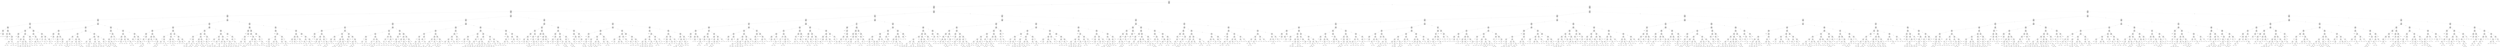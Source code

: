 digraph {
0 [label="q2 <= 0.5
--------------

q1 <= 0.5 : 0.917
q10 <= 0.5 : 0.917
q11 <= 0.5 : 0.917
q12 <= 0.5 : 0.917
q13 <= 0.5 : 0.917
q14 <= 0.5 : 0.918
q2 <= 0.5 : 0.916
q3 <= 0.5 : 0.917
q4 <= 0.5 : 0.917
q5 <= 0.5 : 0.917
q6 <= 0.5 : 0.917
q7 <= 0.5 : 0.916
q8 <= 0.5 : 0.917
q9 <= 0.5 : 0.917"];
1 [label="q1 <= 0.5
--------------

q1 <= 0.5 : 0.889
q10 <= 0.5 : 0.911
q11 <= 0.5 : 0.906
q12 <= 0.5 : 0.905
q13 <= 0.5 : 0.903
q14 <= 0.5 : 0.889
q3 <= 0.5 : 0.9
q4 <= 0.5 : 0.907
q5 <= 0.5 : 0.904
q6 <= 0.5 : 0.9
q7 <= 0.5 : 0.891
q8 <= 0.5 : 0.897
q9 <= 0.5 : 0.89"];
2 [label="q14 <= 0.5
--------------

q10 <= 0.5 : 0.894
q11 <= 0.5 : 0.886
q12 <= 0.5 : 0.884
q13 <= 0.5 : 0.866
q14 <= 0.5 : 0.852
q3 <= 0.5 : 0.888
q4 <= 0.5 : 0.886
q5 <= 0.5 : 0.879
q6 <= 0.5 : 0.865
q7 <= 0.5 : 0.871
q8 <= 0.5 : 0.864
q9 <= 0.5 : 0.885"];
3 [label="q13 <= 0.5
--------------

q10 <= 0.5 : 0.869
q11 <= 0.5 : 0.86
q12 <= 0.5 : 0.838
q13 <= 0.5 : 0.813
q3 <= 0.5 : 0.864
q4 <= 0.5 : 0.854
q5 <= 0.5 : 0.83
q6 <= 0.5 : 0.843
q7 <= 0.5 : 0.826
q8 <= 0.5 : 0.867
q9 <= 0.5 : 0.868"];
4 [label="q12 <= 0.5
--------------

q10 <= 0.5 : 0.837
q11 <= 0.5 : 0.802
q12 <= 0.5 : 0.774
q3 <= 0.5 : 0.824
q4 <= 0.5 : 0.792
q5 <= 0.5 : 0.812
q6 <= 0.5 : 0.786
q7 <= 0.5 : 0.837
q8 <= 0.5 : 0.845
q9 <= 0.5 : 0.835"];
5 [label="q11 <= 0.5
--------------

q10 <= 0.5 : 0.759
q11 <= 0.5 : 0.701
q3 <= 0.5 : 0.729
q4 <= 0.5 : 0.751
q5 <= 0.5 : 0.721
q6 <= 0.5 : 0.785
q7 <= 0.5 : 0.79
q8 <= 0.5 : 0.792
q9 <= 0.5 : 0.773"];
6 [label="q4 <= 0.5
--------------

q10 <= 0.5 : 0.608
q3 <= 0.5 : 0.604
q4 <= 0.5 : 0.529
q5 <= 0.5 : 0.645
q6 <= 0.5 : 0.658
q7 <= 0.5 : 0.66
q8 <= 0.5 : 0.658
q9 <= 0.5 : 0.564"];
7 [label="q9 <= 0.5
--------------

q10 <= 0.5 : 0.458
q3 <= 0.5 : 0.422
q5 <= 0.5 : 0.47
q6 <= 0.5 : 0.484
q7 <= 0.5 : 0.488
q8 <= 0.5 : 0.48
q9 <= 0.5 : 0.227"];
8 [label="__no_label__"];
7 -> 8 [label="True"];
9 [label="q3 <= 0.5
--------------

q10 <= 0.5 : 0.34
q3 <= 0.5 : 0.0
q5 <= 0.5 : 0.287
q6 <= 0.5 : 0.392
q7 <= 0.5 : 0.391
q8 <= 0.5 : 0.384"];
10 [label="__no_label__"];
9 -> 10 [label="True"];
11 [label="process3_cmd_2"];
9 -> 11 [style="dashed", label="False"];
7 -> 9 [style="dashed", label="False"];
6 -> 7 [label="True"];
12 [label="q10 <= 0.5
--------------

q10 <= 0.5 : 0.296
q3 <= 0.5 : 0.526
q5 <= 0.5 : 0.567
q6 <= 0.5 : 0.561
q7 <= 0.5 : 0.563
q8 <= 0.5 : 0.538
q9 <= 0.5 : 0.536"];
13 [label="q3 <= 0.5
--------------

q3 <= 0.5 : 0.25
q5 <= 0.5 : 0.427
q6 <= 0.5 : 0.44
q7 <= 0.5 : 0.44
q9 <= 0.5 : 0.389"];
14 [label="__no_label__"];
13 -> 14 [label="True"];
15 [label="q9 <= 0.5
--------------

q5 <= 0.5 : 0.458
q6 <= 0.5 : 0.467
q7 <= 0.5 : 0.375
q9 <= 0.5 : 0.0"];
16 [label="__no_label__"];
15 -> 16 [label="True"];
17 [label="process3_cmd_2"];
15 -> 17 [style="dashed", label="False"];
13 -> 15 [style="dashed", label="False"];
12 -> 13 [label="True"];
18 [label="q3 <= 0.5
--------------

q3 <= 0.5 : 0.204
q5 <= 0.5 : 0.224
q6 <= 0.5 : 0.223
q7 <= 0.5 : 0.225
q8 <= 0.5 : 0.21
q9 <= 0.5 : 0.206"];
19 [label="process4_cmd_3"];
18 -> 19 [label="True"];
20 [label="q9 <= 0.5
--------------

q5 <= 0.5 : 0.332
q6 <= 0.5 : 0.33
q7 <= 0.5 : 0.332
q8 <= 0.5 : 0.293
q9 <= 0.5 : 0.211"];
21 [label="process4_cmd_3"];
20 -> 21 [label="True"];
22 [label="q8 <= 0.5
--------------

q5 <= 0.5 : 0.429
q6 <= 0.5 : 0.467
q7 <= 0.5 : 0.5
q8 <= 0.5 : 0.375"];
23 [label="q7 <= 0.5
--------------

q5 <= 0.5 : 0.333
q6 <= 0.5 : 0.333
q7 <= 0.5 : 0.25"];
24 [label="q6 <= 0.5
--------------

q6 <= 0.5 : 0.0"];
25 [label="process4_cmd_3"];
24 -> 25 [label="True"];
26 [label="process3_cmd_2"];
24 -> 26 [style="dashed", label="False"];
23 -> 24 [label="True"];
27 [label="process3_cmd_2"];
23 -> 27 [style="dashed", label="False"];
22 -> 23 [label="True"];
28 [label="q6 <= 0.5
--------------

q6 <= 0.5 : 0.25
q7 <= 0.5 : 0.25"];
29 [label="process4_cmd_3"];
28 -> 29 [label="True"];
30 [label="q7 <= 0.5
--------------

q7 <= 0.5 : 0.0"];
31 [label="process3_cmd_2"];
30 -> 31 [label="True"];
32 [label="process4_cmd_3"];
30 -> 32 [style="dashed", label="False"];
28 -> 30 [style="dashed", label="False"];
22 -> 28 [style="dashed", label="False"];
20 -> 22 [style="dashed", label="False"];
18 -> 20 [style="dashed", label="False"];
12 -> 18 [style="dashed", label="False"];
6 -> 12 [style="dashed", label="False"];
5 -> 6 [label="True"];
33 [label="q5 <= 0.5
--------------

q10 <= 0.5 : 0.7
q3 <= 0.5 : 0.587
q4 <= 0.5 : 0.708
q5 <= 0.5 : 0.527
q6 <= 0.5 : 0.711
q7 <= 0.5 : 0.725
q8 <= 0.5 : 0.725
q9 <= 0.5 : 0.721"];
34 [label="q3 <= 0.5
--------------

q10 <= 0.5 : 0.596
q3 <= 0.5 : 0.367
q4 <= 0.5 : 0.61
q6 <= 0.5 : 0.638
q7 <= 0.5 : 0.65
q8 <= 0.5 : 0.646
q9 <= 0.5 : 0.648"];
35 [label="q10 <= 0.5
--------------

q10 <= 0.5 : 0.26
q4 <= 0.5 : 0.392
q6 <= 0.5 : 0.436
q7 <= 0.5 : 0.45
q8 <= 0.5 : 0.456
q9 <= 0.5 : 0.456"];
36 [label="__no_label__"];
35 -> 36 [label="True"];
37 [label="q4 <= 0.5
--------------

q4 <= 0.5 : 0.0
q6 <= 0.5 : 0.307
q7 <= 0.5 : 0.461
q8 <= 0.5 : 0.463
q9 <= 0.5 : 0.465"];
38 [label="__no_label__"];
37 -> 38 [label="True"];
39 [label="process4_cmd_3"];
37 -> 39 [style="dashed", label="False"];
35 -> 37 [style="dashed", label="False"];
34 -> 35 [label="True"];
40 [label="q6 <= 0.5
--------------

q10 <= 0.5 : 0.286
q4 <= 0.5 : 0.287
q6 <= 0.5 : 0.278
q7 <= 0.5 : 0.299
q8 <= 0.5 : 0.299
q9 <= 0.5 : 0.293"];
41 [label="q10 <= 0.5
--------------

q10 <= 0.5 : 0.376
q4 <= 0.5 : 0.387
q7 <= 0.5 : 0.425
q8 <= 0.5 : 0.425
q9 <= 0.5 : 0.422"];
42 [label="q8 <= 0.5
--------------

q4 <= 0.5 : 0.159
q7 <= 0.5 : 0.152
q8 <= 0.5 : 0.136
q9 <= 0.5 : 0.152"];
43 [label="q7 <= 0.5
--------------

q7 <= 0.5 : 0.25
q9 <= 0.5 : 0.25"];
44 [label="process11_cmd_10"];
43 -> 44 [label="True"];
45 [label="q9 <= 0.5
--------------

q9 <= 0.5 : 0.0"];
46 [label="process11_cmd_10"];
45 -> 46 [label="True"];
47 [label="process3_cmd_2"];
45 -> 47 [style="dashed", label="False"];
43 -> 45 [style="dashed", label="False"];
42 -> 43 [label="True"];
48 [label="process11_cmd_10"];
42 -> 48 [style="dashed", label="False"];
41 -> 42 [label="True"];
49 [label="q4 <= 0.5
--------------

q4 <= 0.5 : 0.327
q7 <= 0.5 : 0.53
q8 <= 0.5 : 0.518
q9 <= 0.5 : 0.53"];
50 [label="q7 <= 0.5
--------------

q7 <= 0.5 : 0.19
q8 <= 0.5 : 0.214
q9 <= 0.5 : 0.214"];
51 [label="process11_cmd_10"];
50 -> 51 [label="True"];
52 [label="q8 <= 0.5
--------------

q8 <= 0.5 : 0.333
q9 <= 0.5 : 0.333"];
53 [label="q9 <= 0.5
--------------

q9 <= 0.5 : 0.0"];
54 [label="process11_cmd_10"];
53 -> 54 [label="True"];
55 [label="process3_cmd_2"];
53 -> 55 [style="dashed", label="False"];
52 -> 53 [label="True"];
56 [label="process11_cmd_10"];
52 -> 56 [style="dashed", label="False"];
50 -> 52 [style="dashed", label="False"];
49 -> 50 [label="True"];
57 [label="q8 <= 0.5
--------------

q7 <= 0.5 : 0.405
q8 <= 0.5 : 0.286
q9 <= 0.5 : 0.405"];
58 [label="q7 <= 0.5
--------------

q7 <= 0.5 : 0.5
q9 <= 0.5 : 0.5"];
59 [label="q9 <= 0.5
--------------

q9 <= 0.5 : 0.0"];
60 [label="process11_cmd_10"];
59 -> 60 [label="True"];
61 [label="process4_cmd_3"];
59 -> 61 [style="dashed", label="False"];
58 -> 59 [label="True"];
62 [label="q9 <= 0.5
--------------

q9 <= 0.5 : 0.0"];
63 [label="process4_cmd_3"];
62 -> 63 [label="True"];
64 [label="process11_cmd_10"];
62 -> 64 [style="dashed", label="False"];
58 -> 62 [style="dashed", label="False"];
57 -> 58 [label="True"];
65 [label="process4_cmd_3"];
57 -> 65 [style="dashed", label="False"];
49 -> 57 [style="dashed", label="False"];
41 -> 49 [style="dashed", label="False"];
40 -> 41 [label="True"];
66 [label="q10 <= 0.5
--------------

q10 <= 0.5 : 0.086
q4 <= 0.5 : 0.086
q7 <= 0.5 : 0.088
q8 <= 0.5 : 0.088
q9 <= 0.5 : 0.087"];
67 [label="q4 <= 0.5
--------------

q4 <= 0.5 : 0.15
q7 <= 0.5 : 0.167
q8 <= 0.5 : 0.175
q9 <= 0.5 : 0.16"];
68 [label="q7 <= 0.5
--------------

q7 <= 0.5 : 0.25
q9 <= 0.5 : 0.25"];
69 [label="q9 <= 0.5
--------------

q9 <= 0.5 : 0.0"];
70 [label="process11_cmd_10"];
69 -> 70 [label="True"];
71 [label="process3_cmd_2"];
69 -> 71 [style="dashed", label="False"];
68 -> 69 [label="True"];
72 [label="process11_cmd_10"];
68 -> 72 [style="dashed", label="False"];
67 -> 68 [label="True"];
73 [label="process11_cmd_10"];
67 -> 73 [style="dashed", label="False"];
66 -> 67 [label="True"];
74 [label="process11_cmd_10"];
66 -> 74 [style="dashed", label="False"];
40 -> 66 [style="dashed", label="False"];
34 -> 40 [style="dashed", label="False"];
33 -> 34 [label="True"];
75 [label="q3 <= 0.5
--------------

q10 <= 0.5 : 0.354
q3 <= 0.5 : 0.323
q4 <= 0.5 : 0.334
q6 <= 0.5 : 0.359
q7 <= 0.5 : 0.338
q8 <= 0.5 : 0.356
q9 <= 0.5 : 0.342"];
76 [label="q4 <= 0.5
--------------

q10 <= 0.5 : 0.206
q4 <= 0.5 : 0.204
q6 <= 0.5 : 0.224
q7 <= 0.5 : 0.223
q8 <= 0.5 : 0.225
q9 <= 0.5 : 0.21"];
77 [label="process5_cmd_4"];
76 -> 77 [label="True"];
78 [label="q10 <= 0.5
--------------

q10 <= 0.5 : 0.211
q6 <= 0.5 : 0.332
q7 <= 0.5 : 0.33
q8 <= 0.5 : 0.332
q9 <= 0.5 : 0.293"];
79 [label="process5_cmd_4"];
78 -> 79 [label="True"];
80 [label="q9 <= 0.5
--------------

q6 <= 0.5 : 0.429
q7 <= 0.5 : 0.467
q8 <= 0.5 : 0.5
q9 <= 0.5 : 0.375"];
81 [label="q8 <= 0.5
--------------

q6 <= 0.5 : 0.333
q7 <= 0.5 : 0.333
q8 <= 0.5 : 0.25"];
82 [label="q7 <= 0.5
--------------

q7 <= 0.5 : 0.0"];
83 [label="process5_cmd_4"];
82 -> 83 [label="True"];
84 [label="process4_cmd_3"];
82 -> 84 [style="dashed", label="False"];
81 -> 82 [label="True"];
85 [label="process4_cmd_3"];
81 -> 85 [style="dashed", label="False"];
80 -> 81 [label="True"];
86 [label="q7 <= 0.5
--------------

q7 <= 0.5 : 0.25
q8 <= 0.5 : 0.25"];
87 [label="process5_cmd_4"];
86 -> 87 [label="True"];
88 [label="q8 <= 0.5
--------------

q8 <= 0.5 : 0.0"];
89 [label="process4_cmd_3"];
88 -> 89 [label="True"];
90 [label="process5_cmd_4"];
88 -> 90 [style="dashed", label="False"];
86 -> 88 [style="dashed", label="False"];
80 -> 86 [style="dashed", label="False"];
78 -> 80 [style="dashed", label="False"];
76 -> 78 [style="dashed", label="False"];
75 -> 76 [label="True"];
91 [label="q7 <= 0.5
--------------

q10 <= 0.5 : 0.419
q4 <= 0.5 : 0.381
q6 <= 0.5 : 0.425
q7 <= 0.5 : 0.376
q8 <= 0.5 : 0.403
q9 <= 0.5 : 0.402"];
92 [label="q6 <= 0.5
--------------

q10 <= 0.5 : 0.241
q4 <= 0.5 : 0.229
q6 <= 0.5 : 0.095
q8 <= 0.5 : 0.222
q9 <= 0.5 : 0.214"];
93 [label="process5_cmd_4"];
92 -> 93 [label="True"];
94 [label="q4 <= 0.5
--------------

q10 <= 0.5 : 0.333
q4 <= 0.5 : 0.0"];
95 [label="process5_cmd_4"];
94 -> 95 [label="True"];
96 [label="process11_cmd_10"];
94 -> 96 [style="dashed", label="False"];
92 -> 94 [style="dashed", label="False"];
91 -> 92 [label="True"];
97 [label="q8 <= 0.5
--------------

q10 <= 0.5 : 0.495
q4 <= 0.5 : 0.378
q6 <= 0.5 : 0.427
q8 <= 0.5 : 0.319
q9 <= 0.5 : 0.444"];
98 [label="q4 <= 0.5
--------------

q10 <= 0.5 : 0.25
q4 <= 0.5 : 0.167
q9 <= 0.5 : 0.222"];
99 [label="q9 <= 0.5
--------------

q9 <= 0.5 : 0.0"];
100 [label="process5_cmd_4"];
99 -> 100 [label="True"];
101 [label="process11_cmd_10"];
99 -> 101 [style="dashed", label="False"];
98 -> 99 [label="True"];
102 [label="process11_cmd_10"];
98 -> 102 [style="dashed", label="False"];
97 -> 98 [label="True"];
103 [label="q9 <= 0.5
--------------

q10 <= 0.5 : 0.296
q4 <= 0.5 : 0.267
q6 <= 0.5 : 0.344
q9 <= 0.5 : 0.148"];
104 [label="q4 <= 0.5
--------------

q4 <= 0.5 : 0.0
q6 <= 0.5 : 0.333"];
105 [label="process5_cmd_4"];
104 -> 105 [label="True"];
106 [label="process11_cmd_10"];
104 -> 106 [style="dashed", label="False"];
103 -> 104 [label="True"];
107 [label="process5_cmd_4"];
103 -> 107 [style="dashed", label="False"];
97 -> 103 [style="dashed", label="False"];
91 -> 97 [style="dashed", label="False"];
75 -> 91 [style="dashed", label="False"];
33 -> 75 [style="dashed", label="False"];
5 -> 33 [style="dashed", label="False"];
4 -> 5 [label="True"];
108 [label="q6 <= 0.5
--------------

q10 <= 0.5 : 0.758
q11 <= 0.5 : 0.736
q3 <= 0.5 : 0.753
q4 <= 0.5 : 0.64
q5 <= 0.5 : 0.742
q6 <= 0.5 : 0.582
q7 <= 0.5 : 0.741
q8 <= 0.5 : 0.759
q9 <= 0.5 : 0.753"];
109 [label="q4 <= 0.5
--------------

q10 <= 0.5 : 0.704
q11 <= 0.5 : 0.658
q3 <= 0.5 : 0.693
q4 <= 0.5 : 0.472
q5 <= 0.5 : 0.681
q7 <= 0.5 : 0.701
q8 <= 0.5 : 0.707
q9 <= 0.5 : 0.69"];
110 [label="q11 <= 0.5
--------------

q10 <= 0.5 : 0.67
q11 <= 0.5 : 0.495
q3 <= 0.5 : 0.615
q5 <= 0.5 : 0.606
q7 <= 0.5 : 0.658
q8 <= 0.5 : 0.67
q9 <= 0.5 : 0.6"];
111 [label="q9 <= 0.5
--------------

q10 <= 0.5 : 0.389
q3 <= 0.5 : 0.31
q5 <= 0.5 : 0.358
q7 <= 0.5 : 0.392
q8 <= 0.5 : 0.387
q9 <= 0.5 : 0.209"];
112 [label="__no_label__"];
111 -> 112 [label="True"];
113 [label="q3 <= 0.5
--------------

q10 <= 0.5 : 0.473
q3 <= 0.5 : 0.0
q5 <= 0.5 : 0.324
q7 <= 0.5 : 0.475
q8 <= 0.5 : 0.456"];
114 [label="__no_label__"];
113 -> 114 [label="True"];
115 [label="process3_cmd_2"];
113 -> 115 [style="dashed", label="False"];
111 -> 113 [style="dashed", label="False"];
110 -> 111 [label="True"];
116 [label="q5 <= 0.5
--------------

q10 <= 0.5 : 0.595
q3 <= 0.5 : 0.535
q5 <= 0.5 : 0.294
q7 <= 0.5 : 0.489
q8 <= 0.5 : 0.592
q9 <= 0.5 : 0.578"];
117 [label="q3 <= 0.5
--------------

q10 <= 0.5 : 0.629
q3 <= 0.5 : 0.25
q7 <= 0.5 : 0.592
q8 <= 0.5 : 0.609
q9 <= 0.5 : 0.546"];
118 [label="__no_label__"];
117 -> 118 [label="True"];
119 [label="q9 <= 0.5
--------------

q10 <= 0.5 : 0.433
q7 <= 0.5 : 0.417
q8 <= 0.5 : 0.4
q9 <= 0.5 : 0.167"];
120 [label="process11_cmd_10"];
119 -> 120 [label="True"];
121 [label="q10 <= 0.5
--------------

q10 <= 0.5 : 0.25
q8 <= 0.5 : 0.25"];
122 [label="q8 <= 0.5
--------------

q8 <= 0.5 : 0.0"];
123 [label="process3_cmd_2"];
122 -> 123 [label="True"];
124 [label="process11_cmd_10"];
122 -> 124 [style="dashed", label="False"];
121 -> 122 [label="True"];
125 [label="process3_cmd_2"];
121 -> 125 [style="dashed", label="False"];
119 -> 121 [style="dashed", label="False"];
117 -> 119 [style="dashed", label="False"];
116 -> 117 [label="True"];
126 [label="q7 <= 0.5
--------------

q10 <= 0.5 : 0.074
q3 <= 0.5 : 0.074
q7 <= 0.5 : 0.072
q8 <= 0.5 : 0.074
q9 <= 0.5 : 0.074"];
127 [label="process5_cmd_4"];
126 -> 127 [label="True"];
128 [label="q3 <= 0.5
--------------

q10 <= 0.5 : 0.167
q3 <= 0.5 : 0.16
q8 <= 0.5 : 0.167
q9 <= 0.5 : 0.167"];
129 [label="process5_cmd_4"];
128 -> 129 [label="True"];
130 [label="q8 <= 0.5
--------------

q10 <= 0.5 : 0.267
q8 <= 0.5 : 0.2
q9 <= 0.5 : 0.267"];
131 [label="q9 <= 0.5
--------------

q9 <= 0.5 : 0.0"];
132 [label="process5_cmd_4"];
131 -> 132 [label="True"];
133 [label="process3_cmd_2"];
131 -> 133 [style="dashed", label="False"];
130 -> 131 [label="True"];
134 [label="process5_cmd_4"];
130 -> 134 [style="dashed", label="False"];
128 -> 130 [style="dashed", label="False"];
126 -> 128 [style="dashed", label="False"];
116 -> 126 [style="dashed", label="False"];
110 -> 116 [style="dashed", label="False"];
109 -> 110 [label="True"];
135 [label="q11 <= 0.5
--------------

q10 <= 0.5 : 0.31
q11 <= 0.5 : 0.302
q3 <= 0.5 : 0.312
q5 <= 0.5 : 0.309
q7 <= 0.5 : 0.303
q8 <= 0.5 : 0.316
q9 <= 0.5 : 0.315"];
136 [label="q10 <= 0.5
--------------

q10 <= 0.5 : 0.169
q3 <= 0.5 : 0.179
q5 <= 0.5 : 0.172
q7 <= 0.5 : 0.179
q8 <= 0.5 : 0.179
q9 <= 0.5 : 0.175"];
137 [label="q5 <= 0.5
--------------

q3 <= 0.5 : 0.072
q5 <= 0.5 : 0.07
q7 <= 0.5 : 0.071
q8 <= 0.5 : 0.071
q9 <= 0.5 : 0.072"];
138 [label="q8 <= 0.5
--------------

q3 <= 0.5 : 0.159
q7 <= 0.5 : 0.152
q8 <= 0.5 : 0.145
q9 <= 0.5 : 0.156"];
139 [label="q7 <= 0.5
--------------

q3 <= 0.5 : 0.3
q7 <= 0.5 : 0.267
q9 <= 0.5 : 0.267"];
140 [label="process12_cmd_11"];
139 -> 140 [label="True"];
141 [label="q3 <= 0.5
--------------

q3 <= 0.5 : 0.333
q9 <= 0.5 : 0.333"];
142 [label="process12_cmd_11"];
141 -> 142 [label="True"];
143 [label="q9 <= 0.5
--------------

q9 <= 0.5 : 0.0"];
144 [label="process12_cmd_11"];
143 -> 144 [label="True"];
145 [label="process3_cmd_2"];
143 -> 145 [style="dashed", label="False"];
141 -> 143 [style="dashed", label="False"];
139 -> 141 [style="dashed", label="False"];
138 -> 139 [label="True"];
146 [label="process12_cmd_11"];
138 -> 146 [style="dashed", label="False"];
137 -> 138 [label="True"];
147 [label="process12_cmd_11"];
137 -> 147 [style="dashed", label="False"];
136 -> 137 [label="True"];
148 [label="q9 <= 0.5
--------------

q3 <= 0.5 : 0.268
q5 <= 0.5 : 0.249
q7 <= 0.5 : 0.268
q8 <= 0.5 : 0.268
q9 <= 0.5 : 0.235"];
149 [label="q5 <= 0.5
--------------

q3 <= 0.5 : 0.444
q5 <= 0.5 : 0.333
q7 <= 0.5 : 0.444
q8 <= 0.5 : 0.333"];
150 [label="q7 <= 0.5
--------------

q7 <= 0.5 : 0.333
q8 <= 0.5 : 0.333"];
151 [label="q8 <= 0.5
--------------

q8 <= 0.5 : 0.0"];
152 [label="process12_cmd_11"];
151 -> 152 [label="True"];
153 [label="process4_cmd_3"];
151 -> 153 [style="dashed", label="False"];
150 -> 151 [label="True"];
154 [label="process4_cmd_3"];
150 -> 154 [style="dashed", label="False"];
149 -> 150 [label="True"];
155 [label="q8 <= 0.5
--------------

q3 <= 0.5 : 0.222
q7 <= 0.5 : 0.25
q8 <= 0.5 : 0.167"];
156 [label="process12_cmd_11"];
155 -> 156 [label="True"];
157 [label="q3 <= 0.5
--------------

q3 <= 0.5 : 0.0"];
158 [label="process4_cmd_3"];
157 -> 158 [label="True"];
159 [label="process12_cmd_11"];
157 -> 159 [style="dashed", label="False"];
155 -> 157 [style="dashed", label="False"];
149 -> 155 [style="dashed", label="False"];
148 -> 149 [label="True"];
160 [label="q3 <= 0.5
--------------

q3 <= 0.5 : 0.109
q5 <= 0.5 : 0.109
q7 <= 0.5 : 0.109
q8 <= 0.5 : 0.109"];
161 [label="q5 <= 0.5
--------------

q5 <= 0.5 : 0.188
q7 <= 0.5 : 0.188
q8 <= 0.5 : 0.188"];
162 [label="q7 <= 0.5
--------------

q7 <= 0.5 : 0.25
q8 <= 0.5 : 0.25"];
163 [label="process12_cmd_11"];
162 -> 163 [label="True"];
164 [label="q8 <= 0.5
--------------

q8 <= 0.5 : 0.0"];
165 [label="process4_cmd_3"];
164 -> 165 [label="True"];
166 [label="process12_cmd_11"];
164 -> 166 [style="dashed", label="False"];
162 -> 164 [style="dashed", label="False"];
161 -> 162 [label="True"];
167 [label="process12_cmd_11"];
161 -> 167 [style="dashed", label="False"];
160 -> 161 [label="True"];
168 [label="process12_cmd_11"];
160 -> 168 [style="dashed", label="False"];
148 -> 160 [style="dashed", label="False"];
136 -> 148 [style="dashed", label="False"];
135 -> 136 [label="True"];
169 [label="q7 <= 0.5
--------------

q10 <= 0.5 : 0.399
q3 <= 0.5 : 0.401
q5 <= 0.5 : 0.392
q7 <= 0.5 : 0.36
q8 <= 0.5 : 0.413
q9 <= 0.5 : 0.407"];
170 [label="q5 <= 0.5
--------------

q10 <= 0.5 : 0.552
q3 <= 0.5 : 0.557
q5 <= 0.5 : 0.52
q8 <= 0.5 : 0.593
q9 <= 0.5 : 0.562"];
171 [label="q10 <= 0.5
--------------

q10 <= 0.5 : 0.345
q3 <= 0.5 : 0.381
q8 <= 0.5 : 0.467
q9 <= 0.5 : 0.474"];
172 [label="q3 <= 0.5
--------------

q3 <= 0.5 : 0.0
q8 <= 0.5 : 0.476
q9 <= 0.5 : 0.476"];
173 [label="process12_cmd_11"];
172 -> 173 [label="True"];
174 [label="process11_cmd_10"];
172 -> 174 [style="dashed", label="False"];
171 -> 172 [label="True"];
175 [label="q3 <= 0.5
--------------

q3 <= 0.5 : 0.188
q8 <= 0.5 : 0.188
q9 <= 0.5 : 0.188"];
176 [label="q8 <= 0.5
--------------

q8 <= 0.5 : 0.25
q9 <= 0.5 : 0.25"];
177 [label="process12_cmd_11"];
176 -> 177 [label="True"];
178 [label="q9 <= 0.5
--------------

q9 <= 0.5 : 0.0"];
179 [label="process4_cmd_3"];
178 -> 179 [label="True"];
180 [label="process12_cmd_11"];
178 -> 180 [style="dashed", label="False"];
176 -> 178 [style="dashed", label="False"];
175 -> 176 [label="True"];
181 [label="process12_cmd_11"];
175 -> 181 [style="dashed", label="False"];
171 -> 175 [style="dashed", label="False"];
170 -> 171 [label="True"];
182 [label="q9 <= 0.5
--------------

q10 <= 0.5 : 0.517
q3 <= 0.5 : 0.474
q8 <= 0.5 : 0.545
q9 <= 0.5 : 0.41"];
183 [label="q3 <= 0.5
--------------

q10 <= 0.5 : 0.375
q3 <= 0.5 : 0.25
q8 <= 0.5 : 0.375"];
184 [label="q10 <= 0.5
--------------

q10 <= 0.5 : 0.5
q8 <= 0.5 : 0.5"];
185 [label="q8 <= 0.5
--------------

q8 <= 0.5 : 0.0"];
186 [label="process12_cmd_11"];
185 -> 186 [label="True"];
187 [label="process5_cmd_4"];
185 -> 187 [style="dashed", label="False"];
184 -> 185 [label="True"];
188 [label="q8 <= 0.5
--------------

q8 <= 0.5 : 0.0"];
189 [label="process5_cmd_4"];
188 -> 189 [label="True"];
190 [label="process12_cmd_11"];
188 -> 190 [style="dashed", label="False"];
184 -> 188 [style="dashed", label="False"];
183 -> 184 [label="True"];
191 [label="process12_cmd_11"];
183 -> 191 [style="dashed", label="False"];
182 -> 183 [label="True"];
192 [label="q10 <= 0.5
--------------

q10 <= 0.5 : 0.286
q3 <= 0.5 : 0.357
q8 <= 0.5 : 0.405"];
193 [label="q3 <= 0.5
--------------

q3 <= 0.5 : 0.333
q8 <= 0.5 : 0.333"];
194 [label="process5_cmd_4"];
193 -> 194 [label="True"];
195 [label="q8 <= 0.5
--------------

q8 <= 0.5 : 0.0"];
196 [label="process11_cmd_10"];
195 -> 196 [label="True"];
197 [label="process12_cmd_11"];
195 -> 197 [style="dashed", label="False"];
193 -> 195 [style="dashed", label="False"];
192 -> 193 [label="True"];
198 [label="process5_cmd_4"];
192 -> 198 [style="dashed", label="False"];
182 -> 192 [style="dashed", label="False"];
170 -> 182 [style="dashed", label="False"];
169 -> 170 [label="True"];
199 [label="q8 <= 0.5
--------------

q10 <= 0.5 : 0.074
q3 <= 0.5 : 0.074
q5 <= 0.5 : 0.074
q8 <= 0.5 : 0.071
q9 <= 0.5 : 0.074"];
200 [label="process12_cmd_11"];
199 -> 200 [label="True"];
201 [label="q10 <= 0.5
--------------

q10 <= 0.5 : 0.178
q3 <= 0.5 : 0.185
q5 <= 0.5 : 0.178
q9 <= 0.5 : 0.185"];
202 [label="q9 <= 0.5
--------------

q3 <= 0.5 : 0.3
q5 <= 0.5 : 0.267
q9 <= 0.5 : 0.2"];
203 [label="process12_cmd_11"];
202 -> 203 [label="True"];
204 [label="q5 <= 0.5
--------------

q5 <= 0.5 : 0.0"];
205 [label="process11_cmd_10"];
204 -> 205 [label="True"];
206 [label="process12_cmd_11"];
204 -> 206 [style="dashed", label="False"];
202 -> 204 [style="dashed", label="False"];
201 -> 202 [label="True"];
207 [label="process12_cmd_11"];
201 -> 207 [style="dashed", label="False"];
199 -> 201 [style="dashed", label="False"];
169 -> 199 [style="dashed", label="False"];
135 -> 169 [style="dashed", label="False"];
109 -> 135 [style="dashed", label="False"];
108 -> 109 [label="True"];
208 [label="q8 <= 0.5
--------------

q10 <= 0.5 : 0.398
q11 <= 0.5 : 0.4
q3 <= 0.5 : 0.404
q4 <= 0.5 : 0.381
q5 <= 0.5 : 0.382
q7 <= 0.5 : 0.399
q8 <= 0.5 : 0.38
q9 <= 0.5 : 0.398"];
209 [label="q5 <= 0.5
--------------

q10 <= 0.5 : 0.193
q11 <= 0.5 : 0.201
q3 <= 0.5 : 0.203
q4 <= 0.5 : 0.198
q5 <= 0.5 : 0.191
q7 <= 0.5 : 0.196
q9 <= 0.5 : 0.198"];
210 [label="process6_cmd_5"];
209 -> 210 [label="True"];
211 [label="q7 <= 0.5
--------------

q10 <= 0.5 : 0.304
q11 <= 0.5 : 0.315
q3 <= 0.5 : 0.331
q4 <= 0.5 : 0.312
q7 <= 0.5 : 0.288
q9 <= 0.5 : 0.316"];
212 [label="q4 <= 0.5
--------------

q10 <= 0.5 : 0.215
q11 <= 0.5 : 0.217
q3 <= 0.5 : 0.224
q4 <= 0.5 : 0.202
q9 <= 0.5 : 0.224"];
213 [label="q10 <= 0.5
--------------

q10 <= 0.5 : 0.345
q11 <= 0.5 : 0.364
q3 <= 0.5 : 0.383
q9 <= 0.5 : 0.383"];
214 [label="q11 <= 0.5
--------------

q11 <= 0.5 : 0.214
q3 <= 0.5 : 0.405
q9 <= 0.5 : 0.405"];
215 [label="process6_cmd_5"];
214 -> 215 [label="True"];
216 [label="q3 <= 0.5
--------------

q3 <= 0.5 : 0.25
q9 <= 0.5 : 0.25"];
217 [label="q9 <= 0.5
--------------

q9 <= 0.5 : 0.0"];
218 [label="process6_cmd_5"];
217 -> 218 [label="True"];
219 [label="process5_cmd_4"];
217 -> 219 [style="dashed", label="False"];
216 -> 217 [label="True"];
220 [label="process5_cmd_4"];
216 -> 220 [style="dashed", label="False"];
214 -> 216 [style="dashed", label="False"];
213 -> 214 [label="True"];
221 [label="q11 <= 0.5
--------------

q11 <= 0.5 : 0.188
q3 <= 0.5 : 0.188
q9 <= 0.5 : 0.188"];
222 [label="q3 <= 0.5
--------------

q3 <= 0.5 : 0.25
q9 <= 0.5 : 0.25"];
223 [label="process6_cmd_5"];
222 -> 223 [label="True"];
224 [label="q9 <= 0.5
--------------

q9 <= 0.5 : 0.0"];
225 [label="process6_cmd_5"];
224 -> 225 [label="True"];
226 [label="process3_cmd_2"];
224 -> 226 [style="dashed", label="False"];
222 -> 224 [style="dashed", label="False"];
221 -> 222 [label="True"];
227 [label="process6_cmd_5"];
221 -> 227 [style="dashed", label="False"];
213 -> 221 [style="dashed", label="False"];
212 -> 213 [label="True"];
228 [label="process6_cmd_5"];
212 -> 228 [style="dashed", label="False"];
211 -> 212 [label="True"];
229 [label="q4 <= 0.5
--------------

q10 <= 0.5 : 0.5
q11 <= 0.5 : 0.467
q4 <= 0.5 : 0.267"];
230 [label="q11 <= 0.5
--------------

q10 <= 0.5 : 0.333
q11 <= 0.5 : 0.0"];
231 [label="process6_cmd_5"];
230 -> 231 [label="True"];
232 [label="process5_cmd_4"];
230 -> 232 [style="dashed", label="False"];
229 -> 230 [label="True"];
233 [label="process12_cmd_11"];
229 -> 233 [style="dashed", label="False"];
211 -> 229 [style="dashed", label="False"];
209 -> 211 [style="dashed", label="False"];
208 -> 209 [label="True"];
234 [label="q4 <= 0.5
--------------

q10 <= 0.5 : 0.53
q11 <= 0.5 : 0.527
q3 <= 0.5 : 0.531
q4 <= 0.5 : 0.477
q5 <= 0.5 : 0.491
q7 <= 0.5 : 0.525
q9 <= 0.5 : 0.492"];
235 [label="q7 <= 0.5
--------------

q10 <= 0.5 : 0.457
q11 <= 0.5 : 0.435
q3 <= 0.5 : 0.448
q5 <= 0.5 : 0.436
q7 <= 0.5 : 0.413
q9 <= 0.5 : 0.428"];
236 [label="q5 <= 0.5
--------------

q10 <= 0.5 : 0.295
q11 <= 0.5 : 0.26
q3 <= 0.5 : 0.295
q5 <= 0.5 : 0.242
q9 <= 0.5 : 0.26"];
237 [label="process6_cmd_5"];
236 -> 237 [label="True"];
238 [label="q11 <= 0.5
--------------

q10 <= 0.5 : 0.438
q11 <= 0.5 : 0.286
q3 <= 0.5 : 0.444
q9 <= 0.5 : 0.333"];
239 [label="process6_cmd_5"];
238 -> 239 [label="True"];
240 [label="q9 <= 0.5
--------------

q10 <= 0.5 : 0.476
q3 <= 0.5 : 0.476
q9 <= 0.5 : 0.0"];
241 [label="process5_cmd_4"];
240 -> 241 [label="True"];
242 [label="process6_cmd_5"];
240 -> 242 [style="dashed", label="False"];
238 -> 240 [style="dashed", label="False"];
236 -> 238 [style="dashed", label="False"];
235 -> 236 [label="True"];
243 [label="q9 <= 0.5
--------------

q10 <= 0.5 : 0.605
q11 <= 0.5 : 0.586
q3 <= 0.5 : 0.5
q5 <= 0.5 : 0.59
q9 <= 0.5 : 0.467"];
244 [label="q11 <= 0.5
--------------

q10 <= 0.5 : 0.3
q11 <= 0.5 : 0.2
q3 <= 0.5 : 0.3
q5 <= 0.5 : 0.267"];
245 [label="process6_cmd_5"];
244 -> 245 [label="True"];
246 [label="q5 <= 0.5
--------------

q5 <= 0.5 : 0.0"];
247 [label="process6_cmd_5"];
246 -> 247 [label="True"];
248 [label="process5_cmd_4"];
246 -> 248 [style="dashed", label="False"];
244 -> 246 [style="dashed", label="False"];
243 -> 244 [label="True"];
249 [label="q3 <= 0.5
--------------

q10 <= 0.5 : 0.476
q11 <= 0.5 : 0.5
q3 <= 0.5 : 0.229
q5 <= 0.5 : 0.543"];
250 [label="process6_cmd_5"];
249 -> 250 [label="True"];
251 [label="q11 <= 0.5
--------------

q10 <= 0.5 : 0.267
q11 <= 0.5 : 0.2
q5 <= 0.5 : 0.3"];
252 [label="process3_cmd_2"];
251 -> 252 [label="True"];
253 [label="q10 <= 0.5
--------------

q10 <= 0.5 : 0.0"];
254 [label="process11_cmd_10"];
253 -> 254 [label="True"];
255 [label="process3_cmd_2"];
253 -> 255 [style="dashed", label="False"];
251 -> 253 [style="dashed", label="False"];
249 -> 251 [style="dashed", label="False"];
243 -> 249 [style="dashed", label="False"];
235 -> 243 [style="dashed", label="False"];
234 -> 235 [label="True"];
256 [label="q9 <= 0.5
--------------

q10 <= 0.5 : 0.486
q11 <= 0.5 : 0.487
q3 <= 0.5 : 0.485
q5 <= 0.5 : 0.391
q7 <= 0.5 : 0.474
q9 <= 0.5 : 0.324"];
257 [label="q5 <= 0.5
--------------

q10 <= 0.5 : 0.303
q11 <= 0.5 : 0.4
q3 <= 0.5 : 0.389
q5 <= 0.5 : 0.208
q7 <= 0.5 : 0.373"];
258 [label="q10 <= 0.5
--------------

q10 <= 0.5 : 0.0
q11 <= 0.5 : 0.467
q3 <= 0.5 : 0.458
q7 <= 0.5 : 0.375"];
259 [label="process6_cmd_5"];
258 -> 259 [label="True"];
260 [label="process12_cmd_11"];
258 -> 260 [style="dashed", label="False"];
257 -> 258 [label="True"];
261 [label="process12_cmd_11"];
257 -> 261 [style="dashed", label="False"];
256 -> 257 [label="True"];
262 [label="q10 <= 0.5
--------------

q10 <= 0.5 : 0.2
q11 <= 0.5 : 0.231
q3 <= 0.5 : 0.246
q5 <= 0.5 : 0.218
q7 <= 0.5 : 0.246"];
263 [label="q3 <= 0.5
--------------

q11 <= 0.5 : 0.381
q3 <= 0.5 : 0.333
q5 <= 0.5 : 0.333
q7 <= 0.5 : 0.433"];
264 [label="q5 <= 0.5
--------------

q5 <= 0.5 : 0.0
q7 <= 0.5 : 0.333"];
265 [label="process6_cmd_5"];
264 -> 265 [label="True"];
266 [label="process12_cmd_11"];
264 -> 266 [style="dashed", label="False"];
263 -> 264 [label="True"];
267 [label="q7 <= 0.5
--------------

q11 <= 0.5 : 0.25
q5 <= 0.5 : 0.25
q7 <= 0.5 : 0.222"];
268 [label="process6_cmd_5"];
267 -> 268 [label="True"];
269 [label="q11 <= 0.5
--------------

q11 <= 0.5 : 0.333
q5 <= 0.5 : 0.333"];
270 [label="q5 <= 0.5
--------------

q5 <= 0.5 : 0.0"];
271 [label="process6_cmd_5"];
270 -> 271 [label="True"];
272 [label="process12_cmd_11"];
270 -> 272 [style="dashed", label="False"];
269 -> 270 [label="True"];
273 [label="process6_cmd_5"];
269 -> 273 [style="dashed", label="False"];
267 -> 269 [style="dashed", label="False"];
263 -> 267 [style="dashed", label="False"];
262 -> 263 [label="True"];
274 [label="process6_cmd_5"];
262 -> 274 [style="dashed", label="False"];
256 -> 262 [style="dashed", label="False"];
234 -> 256 [style="dashed", label="False"];
208 -> 234 [style="dashed", label="False"];
108 -> 208 [style="dashed", label="False"];
4 -> 108 [style="dashed", label="False"];
3 -> 4 [label="True"];
275 [label="q7 <= 0.5
--------------

q10 <= 0.5 : 0.78
q11 <= 0.5 : 0.781
q12 <= 0.5 : 0.764
q3 <= 0.5 : 0.779
q4 <= 0.5 : 0.778
q5 <= 0.5 : 0.679
q6 <= 0.5 : 0.766
q7 <= 0.5 : 0.626
q8 <= 0.5 : 0.766
q9 <= 0.5 : 0.78"];
276 [label="q5 <= 0.5
--------------

q10 <= 0.5 : 0.714
q11 <= 0.5 : 0.718
q12 <= 0.5 : 0.686
q3 <= 0.5 : 0.717
q4 <= 0.5 : 0.712
q5 <= 0.5 : 0.5
q6 <= 0.5 : 0.699
q8 <= 0.5 : 0.72
q9 <= 0.5 : 0.721"];
277 [label="q12 <= 0.5
--------------

q10 <= 0.5 : 0.734
q11 <= 0.5 : 0.761
q12 <= 0.5 : 0.654
q3 <= 0.5 : 0.743
q4 <= 0.5 : 0.735
q6 <= 0.5 : 0.714
q8 <= 0.5 : 0.769
q9 <= 0.5 : 0.765"];
278 [label="q10 <= 0.5
--------------

q10 <= 0.5 : 0.546
q11 <= 0.5 : 0.642
q3 <= 0.5 : 0.583
q4 <= 0.5 : 0.6
q6 <= 0.5 : 0.651
q8 <= 0.5 : 0.671
q9 <= 0.5 : 0.639"];
279 [label="q3 <= 0.5
--------------

q11 <= 0.5 : 0.375
q3 <= 0.5 : 0.285
q4 <= 0.5 : 0.425
q6 <= 0.5 : 0.422
q8 <= 0.5 : 0.405
q9 <= 0.5 : 0.408"];
280 [label="__no_label__"];
279 -> 280 [label="True"];
281 [label="q11 <= 0.5
--------------

q11 <= 0.5 : 0.283
q4 <= 0.5 : 0.642
q6 <= 0.5 : 0.647
q8 <= 0.5 : 0.617
q9 <= 0.5 : 0.472"];
282 [label="q9 <= 0.5
--------------

q4 <= 0.5 : 0.448
q6 <= 0.5 : 0.461
q8 <= 0.5 : 0.448
q9 <= 0.5 : 0.0"];
283 [label="__no_label__"];
282 -> 283 [label="True"];
284 [label="process3_cmd_2"];
282 -> 284 [style="dashed", label="False"];
281 -> 282 [label="True"];
285 [label="process11_cmd_10"];
281 -> 285 [style="dashed", label="False"];
279 -> 281 [style="dashed", label="False"];
278 -> 279 [label="True"];
286 [label="q4 <= 0.5
--------------

q11 <= 0.5 : 0.634
q3 <= 0.5 : 0.609
q4 <= 0.5 : 0.329
q6 <= 0.5 : 0.618
q8 <= 0.5 : 0.651
q9 <= 0.5 : 0.604"];
287 [label="q9 <= 0.5
--------------

q11 <= 0.5 : 0.562
q3 <= 0.5 : 0.436
q6 <= 0.5 : 0.558
q8 <= 0.5 : 0.615
q9 <= 0.5 : 0.433"];
288 [label="q11 <= 0.5
--------------

q11 <= 0.5 : 0.222
q3 <= 0.5 : 0.333
q6 <= 0.5 : 0.417
q8 <= 0.5 : 0.444"];
289 [label="__no_label__"];
288 -> 289 [label="True"];
290 [label="q3 <= 0.5
--------------

q3 <= 0.5 : 0.0
q6 <= 0.5 : 0.333
q8 <= 0.5 : 0.444"];
291 [label="__no_label__"];
290 -> 291 [label="True"];
292 [label="process11_cmd_10"];
290 -> 292 [style="dashed", label="False"];
288 -> 290 [style="dashed", label="False"];
287 -> 288 [label="True"];
293 [label="q3 <= 0.5
--------------

q11 <= 0.5 : 0.4
q3 <= 0.5 : 0.0
q6 <= 0.5 : 0.3
q8 <= 0.5 : 0.417"];
294 [label="__no_label__"];
293 -> 294 [label="True"];
295 [label="process3_cmd_2"];
293 -> 295 [style="dashed", label="False"];
287 -> 293 [style="dashed", label="False"];
286 -> 287 [label="True"];
296 [label="q6 <= 0.5
--------------

q11 <= 0.5 : 0.074
q3 <= 0.5 : 0.074
q6 <= 0.5 : 0.073
q8 <= 0.5 : 0.074
q9 <= 0.5 : 0.073"];
297 [label="process4_cmd_3"];
296 -> 297 [label="True"];
298 [label="q11 <= 0.5
--------------

q11 <= 0.5 : 0.152
q3 <= 0.5 : 0.152
q8 <= 0.5 : 0.156
q9 <= 0.5 : 0.152"];
299 [label="process4_cmd_3"];
298 -> 299 [label="True"];
300 [label="q3 <= 0.5
--------------

q3 <= 0.5 : 0.222
q8 <= 0.5 : 0.25
q9 <= 0.5 : 0.25"];
301 [label="process4_cmd_3"];
300 -> 301 [label="True"];
302 [label="q8 <= 0.5
--------------

q8 <= 0.5 : 0.333
q9 <= 0.5 : 0.333"];
303 [label="q9 <= 0.5
--------------

q9 <= 0.5 : 0.0"];
304 [label="process11_cmd_10"];
303 -> 304 [label="True"];
305 [label="process4_cmd_3"];
303 -> 305 [style="dashed", label="False"];
302 -> 303 [label="True"];
306 [label="process4_cmd_3"];
302 -> 306 [style="dashed", label="False"];
300 -> 302 [style="dashed", label="False"];
298 -> 300 [style="dashed", label="False"];
296 -> 298 [style="dashed", label="False"];
286 -> 296 [style="dashed", label="False"];
278 -> 286 [style="dashed", label="False"];
277 -> 278 [label="True"];
307 [label="q6 <= 0.5
--------------

q10 <= 0.5 : 0.622
q11 <= 0.5 : 0.62
q3 <= 0.5 : 0.623
q4 <= 0.5 : 0.595
q6 <= 0.5 : 0.368
q8 <= 0.5 : 0.544
q9 <= 0.5 : 0.626"];
308 [label="q4 <= 0.5
--------------

q10 <= 0.5 : 0.717
q11 <= 0.5 : 0.71
q3 <= 0.5 : 0.71
q4 <= 0.5 : 0.547
q8 <= 0.5 : 0.754
q9 <= 0.5 : 0.735"];
309 [label="q3 <= 0.5
--------------

q10 <= 0.5 : 0.531
q11 <= 0.5 : 0.484
q3 <= 0.5 : 0.375
q8 <= 0.5 : 0.525
q9 <= 0.5 : 0.462"];
310 [label="__no_label__"];
309 -> 310 [label="True"];
311 [label="q11 <= 0.5
--------------

q10 <= 0.5 : 0.633
q11 <= 0.5 : 0.433
q8 <= 0.5 : 0.583
q9 <= 0.5 : 0.433"];
312 [label="q9 <= 0.5
--------------

q10 <= 0.5 : 0.467
q8 <= 0.5 : 0.4
q9 <= 0.5 : 0.0"];
313 [label="__no_label__"];
312 -> 313 [label="True"];
314 [label="process3_cmd_2"];
312 -> 314 [style="dashed", label="False"];
311 -> 312 [label="True"];
315 [label="q10 <= 0.5
--------------

q10 <= 0.5 : 0.25
q9 <= 0.5 : 0.25"];
316 [label="process11_cmd_10"];
315 -> 316 [label="True"];
317 [label="q9 <= 0.5
--------------

q9 <= 0.5 : 0.0"];
318 [label="process11_cmd_10"];
317 -> 318 [label="True"];
319 [label="process3_cmd_2"];
317 -> 319 [style="dashed", label="False"];
315 -> 317 [style="dashed", label="False"];
311 -> 315 [style="dashed", label="False"];
309 -> 311 [style="dashed", label="False"];
308 -> 309 [label="True"];
320 [label="q10 <= 0.5
--------------

q10 <= 0.5 : 0.404
q11 <= 0.5 : 0.443
q3 <= 0.5 : 0.529
q8 <= 0.5 : 0.537
q9 <= 0.5 : 0.541"];
321 [label="q3 <= 0.5
--------------

q11 <= 0.5 : 0.267
q3 <= 0.5 : 0.222
q8 <= 0.5 : 0.333
q9 <= 0.5 : 0.344"];
322 [label="process12_cmd_11"];
321 -> 322 [label="True"];
323 [label="q11 <= 0.5
--------------

q11 <= 0.5 : 0.0
q9 <= 0.5 : 0.5"];
324 [label="process12_cmd_11"];
323 -> 324 [label="True"];
325 [label="process11_cmd_10"];
323 -> 325 [style="dashed", label="False"];
321 -> 323 [style="dashed", label="False"];
320 -> 321 [label="True"];
326 [label="q11 <= 0.5
--------------

q11 <= 0.5 : 0.188
q3 <= 0.5 : 0.438
q9 <= 0.5 : 0.438"];
327 [label="q3 <= 0.5
--------------

q3 <= 0.5 : 0.25
q9 <= 0.5 : 0.25"];
328 [label="q9 <= 0.5
--------------

q9 <= 0.5 : 0.0"];
329 [label="process4_cmd_3"];
328 -> 329 [label="True"];
330 [label="process12_cmd_11"];
328 -> 330 [style="dashed", label="False"];
327 -> 328 [label="True"];
331 [label="process12_cmd_11"];
327 -> 331 [style="dashed", label="False"];
326 -> 327 [label="True"];
332 [label="process4_cmd_3"];
326 -> 332 [style="dashed", label="False"];
320 -> 326 [style="dashed", label="False"];
308 -> 320 [style="dashed", label="False"];
307 -> 308 [label="True"];
333 [label="q8 <= 0.5
--------------

q10 <= 0.5 : 0.11
q11 <= 0.5 : 0.111
q3 <= 0.5 : 0.112
q4 <= 0.5 : 0.11
q8 <= 0.5 : 0.106
q9 <= 0.5 : 0.11"];
334 [label="process6_cmd_5"];
333 -> 334 [label="True"];
335 [label="q4 <= 0.5
--------------

q10 <= 0.5 : 0.224
q11 <= 0.5 : 0.226
q3 <= 0.5 : 0.232
q4 <= 0.5 : 0.222
q9 <= 0.5 : 0.225"];
336 [label="q9 <= 0.5
--------------

q10 <= 0.5 : 0.139
q11 <= 0.5 : 0.133
q3 <= 0.5 : 0.143
q9 <= 0.5 : 0.125"];
337 [label="process6_cmd_5"];
336 -> 337 [label="True"];
338 [label="q11 <= 0.5
--------------

q10 <= 0.5 : 0.25
q11 <= 0.5 : 0.0
q3 <= 0.5 : 0.333"];
339 [label="process3_cmd_2"];
338 -> 339 [label="True"];
340 [label="process6_cmd_5"];
338 -> 340 [style="dashed", label="False"];
336 -> 338 [style="dashed", label="False"];
335 -> 336 [label="True"];
341 [label="q9 <= 0.5
--------------

q10 <= 0.5 : 0.242
q11 <= 0.5 : 0.26
q3 <= 0.5 : 0.297
q9 <= 0.5 : 0.218"];
342 [label="q10 <= 0.5
--------------

q10 <= 0.5 : 0.0
q11 <= 0.5 : 0.4
q3 <= 0.5 : 0.467"];
343 [label="process6_cmd_5"];
342 -> 343 [label="True"];
344 [label="process4_cmd_3"];
342 -> 344 [style="dashed", label="False"];
341 -> 342 [label="True"];
345 [label="process6_cmd_5"];
341 -> 345 [style="dashed", label="False"];
335 -> 341 [style="dashed", label="False"];
333 -> 335 [style="dashed", label="False"];
307 -> 333 [style="dashed", label="False"];
277 -> 307 [style="dashed", label="False"];
276 -> 277 [label="True"];
346 [label="q12 <= 0.5
--------------

q10 <= 0.5 : 0.271
q11 <= 0.5 : 0.267
q12 <= 0.5 : 0.259
q3 <= 0.5 : 0.271
q4 <= 0.5 : 0.268
q6 <= 0.5 : 0.267
q8 <= 0.5 : 0.261
q9 <= 0.5 : 0.272"];
347 [label="q6 <= 0.5
--------------

q10 <= 0.5 : 0.125
q11 <= 0.5 : 0.123
q3 <= 0.5 : 0.124
q4 <= 0.5 : 0.125
q6 <= 0.5 : 0.122
q8 <= 0.5 : 0.126
q9 <= 0.5 : 0.126"];
348 [label="q11 <= 0.5
--------------

q10 <= 0.5 : 0.22
q11 <= 0.5 : 0.217
q3 <= 0.5 : 0.221
q4 <= 0.5 : 0.223
q8 <= 0.5 : 0.223
q9 <= 0.5 : 0.223"];
349 [label="q10 <= 0.5
--------------

q10 <= 0.5 : 0.15
q3 <= 0.5 : 0.153
q4 <= 0.5 : 0.151
q8 <= 0.5 : 0.153
q9 <= 0.5 : 0.153"];
350 [label="process13_cmd_12"];
349 -> 350 [label="True"];
351 [label="q3 <= 0.5
--------------

q3 <= 0.5 : 0.231
q4 <= 0.5 : 0.231
q8 <= 0.5 : 0.231
q9 <= 0.5 : 0.231"];
352 [label="q9 <= 0.5
--------------

q4 <= 0.5 : 0.214
q8 <= 0.5 : 0.214
q9 <= 0.5 : 0.19"];
353 [label="q4 <= 0.5
--------------

q4 <= 0.5 : 0.333
q8 <= 0.5 : 0.333"];
354 [label="process13_cmd_12"];
353 -> 354 [label="True"];
355 [label="q8 <= 0.5
--------------

q8 <= 0.5 : 0.0"];
356 [label="process13_cmd_12"];
355 -> 356 [label="True"];
357 [label="process4_cmd_3"];
355 -> 357 [style="dashed", label="False"];
353 -> 355 [style="dashed", label="False"];
352 -> 353 [label="True"];
358 [label="process13_cmd_12"];
352 -> 358 [style="dashed", label="False"];
351 -> 352 [label="True"];
359 [label="q4 <= 0.5
--------------

q4 <= 0.5 : 0.188
q8 <= 0.5 : 0.188
q9 <= 0.5 : 0.188"];
360 [label="q8 <= 0.5
--------------

q8 <= 0.5 : 0.25
q9 <= 0.5 : 0.25"];
361 [label="q9 <= 0.5
--------------

q9 <= 0.5 : 0.0"];
362 [label="process13_cmd_12"];
361 -> 362 [label="True"];
363 [label="process3_cmd_2"];
361 -> 363 [style="dashed", label="False"];
360 -> 361 [label="True"];
364 [label="process13_cmd_12"];
360 -> 364 [style="dashed", label="False"];
359 -> 360 [label="True"];
365 [label="process13_cmd_12"];
359 -> 365 [style="dashed", label="False"];
351 -> 359 [style="dashed", label="False"];
349 -> 351 [style="dashed", label="False"];
348 -> 349 [label="True"];
366 [label="q10 <= 0.5
--------------

q10 <= 0.5 : 0.234
q3 <= 0.5 : 0.259
q4 <= 0.5 : 0.274
q8 <= 0.5 : 0.264
q9 <= 0.5 : 0.268"];
367 [label="q4 <= 0.5
--------------

q3 <= 0.5 : 0.367
q4 <= 0.5 : 0.357
q8 <= 0.5 : 0.438
q9 <= 0.5 : 0.467"];
368 [label="process5_cmd_4"];
367 -> 368 [label="True"];
369 [label="q3 <= 0.5
--------------

q3 <= 0.5 : 0.19
q8 <= 0.5 : 0.405
q9 <= 0.5 : 0.405"];
370 [label="q8 <= 0.5
--------------

q8 <= 0.5 : 0.333
q9 <= 0.5 : 0.333"];
371 [label="q9 <= 0.5
--------------

q9 <= 0.5 : 0.0"];
372 [label="process13_cmd_12"];
371 -> 372 [label="True"];
373 [label="process5_cmd_4"];
371 -> 373 [style="dashed", label="False"];
370 -> 371 [label="True"];
374 [label="process5_cmd_4"];
370 -> 374 [style="dashed", label="False"];
369 -> 370 [label="True"];
375 [label="process13_cmd_12"];
369 -> 375 [style="dashed", label="False"];
367 -> 369 [style="dashed", label="False"];
366 -> 367 [label="True"];
376 [label="q3 <= 0.5
--------------

q3 <= 0.5 : 0.109
q4 <= 0.5 : 0.109
q8 <= 0.5 : 0.109
q9 <= 0.5 : 0.109"];
377 [label="q4 <= 0.5
--------------

q4 <= 0.5 : 0.188
q8 <= 0.5 : 0.188
q9 <= 0.5 : 0.188"];
378 [label="q8 <= 0.5
--------------

q8 <= 0.5 : 0.25
q9 <= 0.5 : 0.25"];
379 [label="process13_cmd_12"];
378 -> 379 [label="True"];
380 [label="q9 <= 0.5
--------------

q9 <= 0.5 : 0.0"];
381 [label="process5_cmd_4"];
380 -> 381 [label="True"];
382 [label="process13_cmd_12"];
380 -> 382 [style="dashed", label="False"];
378 -> 380 [style="dashed", label="False"];
377 -> 378 [label="True"];
383 [label="process13_cmd_12"];
377 -> 383 [style="dashed", label="False"];
376 -> 377 [label="True"];
384 [label="process13_cmd_12"];
376 -> 384 [style="dashed", label="False"];
366 -> 376 [style="dashed", label="False"];
348 -> 366 [style="dashed", label="False"];
347 -> 348 [label="True"];
385 [label="q9 <= 0.5
--------------

q10 <= 0.5 : 0.034
q11 <= 0.5 : 0.034
q3 <= 0.5 : 0.034
q4 <= 0.5 : 0.034
q8 <= 0.5 : 0.034
q9 <= 0.5 : 0.034"];
386 [label="process13_cmd_12"];
385 -> 386 [label="True"];
387 [label="q4 <= 0.5
--------------

q10 <= 0.5 : 0.073
q11 <= 0.5 : 0.074
q3 <= 0.5 : 0.074
q4 <= 0.5 : 0.072
q8 <= 0.5 : 0.075"];
388 [label="q10 <= 0.5
--------------

q10 <= 0.5 : 0.15
q11 <= 0.5 : 0.167
q3 <= 0.5 : 0.167
q8 <= 0.5 : 0.171"];
389 [label="q3 <= 0.5
--------------

q11 <= 0.5 : 0.333
q3 <= 0.5 : 0.25
q8 <= 0.5 : 0.333"];
390 [label="q11 <= 0.5
--------------

q11 <= 0.5 : 0.0"];
391 [label="process13_cmd_12"];
390 -> 391 [label="True"];
392 [label="process5_cmd_4"];
390 -> 392 [style="dashed", label="False"];
389 -> 390 [label="True"];
393 [label="process13_cmd_12"];
389 -> 393 [style="dashed", label="False"];
388 -> 389 [label="True"];
394 [label="process13_cmd_12"];
388 -> 394 [style="dashed", label="False"];
387 -> 388 [label="True"];
395 [label="process13_cmd_12"];
387 -> 395 [style="dashed", label="False"];
385 -> 387 [style="dashed", label="False"];
347 -> 385 [style="dashed", label="False"];
346 -> 347 [label="True"];
396 [label="q8 <= 0.5
--------------

q10 <= 0.5 : 0.383
q11 <= 0.5 : 0.371
q3 <= 0.5 : 0.388
q4 <= 0.5 : 0.376
q6 <= 0.5 : 0.369
q8 <= 0.5 : 0.344
q9 <= 0.5 : 0.387"];
397 [label="q6 <= 0.5
--------------

q10 <= 0.5 : 0.556
q11 <= 0.5 : 0.527
q3 <= 0.5 : 0.565
q4 <= 0.5 : 0.53
q6 <= 0.5 : 0.503
q9 <= 0.5 : 0.567"];
398 [label="q11 <= 0.5
--------------

q10 <= 0.5 : 0.445
q11 <= 0.5 : 0.277
q3 <= 0.5 : 0.445
q4 <= 0.5 : 0.34
q9 <= 0.5 : 0.44"];
399 [label="q4 <= 0.5
--------------

q10 <= 0.5 : 0.469
q3 <= 0.5 : 0.469
q4 <= 0.5 : 0.0
q9 <= 0.5 : 0.431"];
400 [label="process13_cmd_12"];
399 -> 400 [label="True"];
401 [label="process12_cmd_11"];
399 -> 401 [style="dashed", label="False"];
398 -> 399 [label="True"];
402 [label="q10 <= 0.5
--------------

q10 <= 0.5 : 0.109
q3 <= 0.5 : 0.109
q4 <= 0.5 : 0.109
q9 <= 0.5 : 0.109"];
403 [label="q3 <= 0.5
--------------

q3 <= 0.5 : 0.188
q4 <= 0.5 : 0.188
q9 <= 0.5 : 0.188"];
404 [label="q4 <= 0.5
--------------

q4 <= 0.5 : 0.25
q9 <= 0.5 : 0.25"];
405 [label="q9 <= 0.5
--------------

q9 <= 0.5 : 0.0"];
406 [label="process13_cmd_12"];
405 -> 406 [label="True"];
407 [label="process5_cmd_4"];
405 -> 407 [style="dashed", label="False"];
404 -> 405 [label="True"];
408 [label="process13_cmd_12"];
404 -> 408 [style="dashed", label="False"];
403 -> 404 [label="True"];
409 [label="process13_cmd_12"];
403 -> 409 [style="dashed", label="False"];
402 -> 403 [label="True"];
410 [label="process13_cmd_12"];
402 -> 410 [style="dashed", label="False"];
398 -> 402 [style="dashed", label="False"];
397 -> 398 [label="True"];
411 [label="q4 <= 0.5
--------------

q10 <= 0.5 : 0.509
q11 <= 0.5 : 0.504
q3 <= 0.5 : 0.551
q4 <= 0.5 : 0.427
q9 <= 0.5 : 0.555"];
412 [label="q11 <= 0.5
--------------

q10 <= 0.5 : 0.436
q11 <= 0.5 : 0.435
q3 <= 0.5 : 0.451
q9 <= 0.5 : 0.45"];
413 [label="q9 <= 0.5
--------------

q10 <= 0.5 : 0.467
q3 <= 0.5 : 0.467
q9 <= 0.5 : 0.4"];
414 [label="q10 <= 0.5
--------------

q10 <= 0.5 : 0.5
q3 <= 0.5 : 0.5"];
415 [label="q3 <= 0.5
--------------

q3 <= 0.5 : 0.0"];
416 [label="process13_cmd_12"];
415 -> 416 [label="True"];
417 [label="process6_cmd_5"];
415 -> 417 [style="dashed", label="False"];
414 -> 415 [label="True"];
418 [label="q3 <= 0.5
--------------

q3 <= 0.5 : 0.0"];
419 [label="process6_cmd_5"];
418 -> 419 [label="True"];
420 [label="process13_cmd_12"];
418 -> 420 [style="dashed", label="False"];
414 -> 418 [style="dashed", label="False"];
413 -> 414 [label="True"];
421 [label="process6_cmd_5"];
413 -> 421 [style="dashed", label="False"];
412 -> 413 [label="True"];
422 [label="q10 <= 0.5
--------------

q10 <= 0.5 : 0.312
q3 <= 0.5 : 0.375
q9 <= 0.5 : 0.375"];
423 [label="q3 <= 0.5
--------------

q3 <= 0.5 : 0.5
q9 <= 0.5 : 0.5"];
424 [label="q9 <= 0.5
--------------

q9 <= 0.5 : 0.0"];
425 [label="process6_cmd_5"];
424 -> 425 [label="True"];
426 [label="process13_cmd_12"];
424 -> 426 [style="dashed", label="False"];
423 -> 424 [label="True"];
427 [label="q9 <= 0.5
--------------

q9 <= 0.5 : 0.0"];
428 [label="process5_cmd_4"];
427 -> 428 [label="True"];
429 [label="process6_cmd_5"];
427 -> 429 [style="dashed", label="False"];
423 -> 427 [style="dashed", label="False"];
422 -> 423 [label="True"];
430 [label="process6_cmd_5"];
422 -> 430 [style="dashed", label="False"];
412 -> 422 [style="dashed", label="False"];
411 -> 412 [label="True"];
431 [label="q10 <= 0.5
--------------

q10 <= 0.5 : 0.297
q11 <= 0.5 : 0.344
q3 <= 0.5 : 0.375
q9 <= 0.5 : 0.391"];
432 [label="process13_cmd_12"];
431 -> 432 [label="True"];
433 [label="q11 <= 0.5
--------------

q11 <= 0.5 : 0.375
q3 <= 0.5 : 0.5
q9 <= 0.5 : 0.562"];
434 [label="q3 <= 0.5
--------------

q3 <= 0.5 : 0.25
q9 <= 0.5 : 0.25"];
435 [label="q9 <= 0.5
--------------

q9 <= 0.5 : 0.0"];
436 [label="process12_cmd_11"];
435 -> 436 [label="True"];
437 [label="process13_cmd_12"];
435 -> 437 [style="dashed", label="False"];
434 -> 435 [label="True"];
438 [label="process13_cmd_12"];
434 -> 438 [style="dashed", label="False"];
433 -> 434 [label="True"];
439 [label="q3 <= 0.5
--------------

q3 <= 0.5 : 0.25
q9 <= 0.5 : 0.25"];
440 [label="process6_cmd_5"];
439 -> 440 [label="True"];
441 [label="q9 <= 0.5
--------------

q9 <= 0.5 : 0.0"];
442 [label="process13_cmd_12"];
441 -> 442 [label="True"];
443 [label="process6_cmd_5"];
441 -> 443 [style="dashed", label="False"];
439 -> 441 [style="dashed", label="False"];
433 -> 439 [style="dashed", label="False"];
431 -> 433 [style="dashed", label="False"];
411 -> 431 [style="dashed", label="False"];
397 -> 411 [style="dashed", label="False"];
396 -> 397 [label="True"];
444 [label="q9 <= 0.5
--------------

q10 <= 0.5 : 0.075
q11 <= 0.5 : 0.074
q3 <= 0.5 : 0.078
q4 <= 0.5 : 0.076
q6 <= 0.5 : 0.075
q9 <= 0.5 : 0.073"];
445 [label="process13_cmd_12"];
444 -> 445 [label="True"];
446 [label="q11 <= 0.5
--------------

q10 <= 0.5 : 0.164
q11 <= 0.5 : 0.15
q3 <= 0.5 : 0.18
q4 <= 0.5 : 0.169
q6 <= 0.5 : 0.164"];
447 [label="q10 <= 0.5
--------------

q10 <= 0.5 : 0.167
q3 <= 0.5 : 0.367
q4 <= 0.5 : 0.357
q6 <= 0.5 : 0.3"];
448 [label="process13_cmd_12"];
447 -> 448 [label="True"];
449 [label="q6 <= 0.5
--------------

q3 <= 0.5 : 0.333
q6 <= 0.5 : 0.0"];
450 [label="process12_cmd_11"];
449 -> 450 [label="True"];
451 [label="process13_cmd_12"];
449 -> 451 [style="dashed", label="False"];
447 -> 449 [style="dashed", label="False"];
446 -> 447 [label="True"];
452 [label="process13_cmd_12"];
446 -> 452 [style="dashed", label="False"];
444 -> 446 [style="dashed", label="False"];
396 -> 444 [style="dashed", label="False"];
346 -> 396 [style="dashed", label="False"];
276 -> 346 [style="dashed", label="False"];
275 -> 276 [label="True"];
453 [label="q8 <= 0.5
--------------

q10 <= 0.5 : 0.484
q11 <= 0.5 : 0.484
q12 <= 0.5 : 0.487
q3 <= 0.5 : 0.484
q4 <= 0.5 : 0.488
q5 <= 0.5 : 0.475
q6 <= 0.5 : 0.472
q8 <= 0.5 : 0.448
q9 <= 0.5 : 0.469"];
454 [label="q6 <= 0.5
--------------

q10 <= 0.5 : 0.251
q11 <= 0.5 : 0.261
q12 <= 0.5 : 0.258
q3 <= 0.5 : 0.256
q4 <= 0.5 : 0.262
q5 <= 0.5 : 0.252
q6 <= 0.5 : 0.25
q9 <= 0.5 : 0.25"];
455 [label="q9 <= 0.5
--------------

q10 <= 0.5 : 0.095
q11 <= 0.5 : 0.096
q12 <= 0.5 : 0.099
q3 <= 0.5 : 0.097
q4 <= 0.5 : 0.099
q5 <= 0.5 : 0.097
q9 <= 0.5 : 0.095"];
456 [label="process7_cmd_6"];
455 -> 456 [label="True"];
457 [label="q10 <= 0.5
--------------

q10 <= 0.5 : 0.181
q11 <= 0.5 : 0.186
q12 <= 0.5 : 0.195
q3 <= 0.5 : 0.189
q4 <= 0.5 : 0.197
q5 <= 0.5 : 0.186"];
458 [label="q11 <= 0.5
--------------

q11 <= 0.5 : 0.282
q12 <= 0.5 : 0.326
q3 <= 0.5 : 0.312
q4 <= 0.5 : 0.333
q5 <= 0.5 : 0.3"];
459 [label="process7_cmd_6"];
458 -> 459 [label="True"];
460 [label="q5 <= 0.5
--------------

q12 <= 0.5 : 0.487
q3 <= 0.5 : 0.418
q4 <= 0.5 : 0.5
q5 <= 0.5 : 0.37"];
461 [label="q12 <= 0.5
--------------

q12 <= 0.5 : 0.167
q3 <= 0.5 : 0.222
q4 <= 0.5 : 0.25"];
462 [label="q3 <= 0.5
--------------

q3 <= 0.5 : 0.0"];
463 [label="process7_cmd_6"];
462 -> 463 [label="True"];
464 [label="process11_cmd_10"];
462 -> 464 [style="dashed", label="False"];
461 -> 462 [label="True"];
465 [label="process7_cmd_6"];
461 -> 465 [style="dashed", label="False"];
460 -> 461 [label="True"];
466 [label="q3 <= 0.5
--------------

q12 <= 0.5 : 0.467
q3 <= 0.5 : 0.0
q4 <= 0.5 : 0.467"];
467 [label="process13_cmd_12"];
466 -> 467 [label="True"];
468 [label="process7_cmd_6"];
466 -> 468 [style="dashed", label="False"];
460 -> 466 [style="dashed", label="False"];
458 -> 460 [style="dashed", label="False"];
457 -> 458 [label="True"];
469 [label="process7_cmd_6"];
457 -> 469 [style="dashed", label="False"];
455 -> 457 [style="dashed", label="False"];
454 -> 455 [label="True"];
470 [label="q5 <= 0.5
--------------

q10 <= 0.5 : 0.357
q11 <= 0.5 : 0.364
q12 <= 0.5 : 0.352
q3 <= 0.5 : 0.364
q4 <= 0.5 : 0.374
q5 <= 0.5 : 0.338
q9 <= 0.5 : 0.351"];
471 [label="q12 <= 0.5
--------------

q10 <= 0.5 : 0.415
q11 <= 0.5 : 0.393
q12 <= 0.5 : 0.328
q3 <= 0.5 : 0.423
q4 <= 0.5 : 0.423
q9 <= 0.5 : 0.432"];
472 [label="process7_cmd_6"];
471 -> 472 [label="True"];
473 [label="q11 <= 0.5
--------------

q10 <= 0.5 : 0.432
q11 <= 0.5 : 0.363
q3 <= 0.5 : 0.499
q4 <= 0.5 : 0.498
q9 <= 0.5 : 0.498"];
474 [label="q3 <= 0.5
--------------

q10 <= 0.5 : 0.317
q3 <= 0.5 : 0.286
q4 <= 0.5 : 0.317
q9 <= 0.5 : 0.317"];
475 [label="q10 <= 0.5
--------------

q10 <= 0.5 : 0.405
q4 <= 0.5 : 0.405
q9 <= 0.5 : 0.405"];
476 [label="q4 <= 0.5
--------------

q4 <= 0.5 : 0.25
q9 <= 0.5 : 0.25"];
477 [label="q9 <= 0.5
--------------

q9 <= 0.5 : 0.0"];
478 [label="process7_cmd_6"];
477 -> 478 [label="True"];
479 [label="process6_cmd_5"];
477 -> 479 [style="dashed", label="False"];
476 -> 477 [label="True"];
480 [label="process6_cmd_5"];
476 -> 480 [style="dashed", label="False"];
475 -> 476 [label="True"];
481 [label="q9 <= 0.5
--------------

q4 <= 0.5 : 0.333
q9 <= 0.5 : 0.0"];
482 [label="process6_cmd_5"];
481 -> 482 [label="True"];
483 [label="process7_cmd_6"];
481 -> 483 [style="dashed", label="False"];
475 -> 481 [style="dashed", label="False"];
474 -> 475 [label="True"];
484 [label="process6_cmd_5"];
474 -> 484 [style="dashed", label="False"];
473 -> 474 [label="True"];
485 [label="q10 <= 0.5
--------------

q10 <= 0.5 : 0.267
q3 <= 0.5 : 0.39
q4 <= 0.5 : 0.39
q9 <= 0.5 : 0.39"];
486 [label="q3 <= 0.5
--------------

q3 <= 0.5 : 0.5
q4 <= 0.5 : 0.5
q9 <= 0.5 : 0.5"];
487 [label="q9 <= 0.5
--------------

q4 <= 0.5 : 0.5
q9 <= 0.5 : 0.0"];
488 [label="process7_cmd_6"];
487 -> 488 [label="True"];
489 [label="process6_cmd_5"];
487 -> 489 [style="dashed", label="False"];
486 -> 487 [label="True"];
490 [label="q9 <= 0.5
--------------

q4 <= 0.5 : 0.5
q9 <= 0.5 : 0.0"];
491 [label="process6_cmd_5"];
490 -> 491 [label="True"];
492 [label="process7_cmd_6"];
490 -> 492 [style="dashed", label="False"];
486 -> 490 [style="dashed", label="False"];
485 -> 486 [label="True"];
493 [label="process7_cmd_6"];
485 -> 493 [style="dashed", label="False"];
473 -> 485 [style="dashed", label="False"];
471 -> 473 [style="dashed", label="False"];
470 -> 471 [label="True"];
494 [label="q9 <= 0.5
--------------

q10 <= 0.5 : 0.248
q11 <= 0.5 : 0.271
q12 <= 0.5 : 0.273
q3 <= 0.5 : 0.232
q4 <= 0.5 : 0.272
q9 <= 0.5 : 0.205"];
495 [label="process7_cmd_6"];
494 -> 495 [label="True"];
496 [label="q3 <= 0.5
--------------

q10 <= 0.5 : 0.361
q11 <= 0.5 : 0.43
q12 <= 0.5 : 0.465
q3 <= 0.5 : 0.3
q4 <= 0.5 : 0.446"];
497 [label="q10 <= 0.5
--------------

q10 <= 0.5 : 0.114
q11 <= 0.5 : 0.457
q12 <= 0.5 : 0.479
q4 <= 0.5 : 0.457"];
498 [label="process13_cmd_12"];
497 -> 498 [label="True"];
499 [label="q11 <= 0.5
--------------

q11 <= 0.5 : 0.19
q12 <= 0.5 : 0.214
q4 <= 0.5 : 0.19"];
500 [label="q4 <= 0.5
--------------

q12 <= 0.5 : 0.333
q4 <= 0.5 : 0.0"];
501 [label="process13_cmd_12"];
500 -> 501 [label="True"];
502 [label="process7_cmd_6"];
500 -> 502 [style="dashed", label="False"];
499 -> 500 [label="True"];
503 [label="process7_cmd_6"];
499 -> 503 [style="dashed", label="False"];
497 -> 499 [style="dashed", label="False"];
496 -> 497 [label="True"];
504 [label="process7_cmd_6"];
496 -> 504 [style="dashed", label="False"];
494 -> 496 [style="dashed", label="False"];
470 -> 494 [style="dashed", label="False"];
454 -> 470 [style="dashed", label="False"];
453 -> 454 [label="True"];
505 [label="q6 <= 0.5
--------------

q10 <= 0.5 : 0.713
q11 <= 0.5 : 0.7
q12 <= 0.5 : 0.715
q3 <= 0.5 : 0.693
q4 <= 0.5 : 0.707
q5 <= 0.5 : 0.687
q6 <= 0.5 : 0.657
q9 <= 0.5 : 0.676"];
506 [label="q9 <= 0.5
--------------

q10 <= 0.5 : 0.548
q11 <= 0.5 : 0.552
q12 <= 0.5 : 0.566
q3 <= 0.5 : 0.545
q4 <= 0.5 : 0.551
q5 <= 0.5 : 0.532
q9 <= 0.5 : 0.469"];
507 [label="process7_cmd_6"];
506 -> 507 [label="True"];
508 [label="q5 <= 0.5
--------------

q10 <= 0.5 : 0.722
q11 <= 0.5 : 0.698
q12 <= 0.5 : 0.739
q3 <= 0.5 : 0.667
q4 <= 0.5 : 0.681
q5 <= 0.5 : 0.619"];
509 [label="q4 <= 0.5
--------------

q10 <= 0.5 : 0.699
q11 <= 0.5 : 0.678
q12 <= 0.5 : 0.753
q3 <= 0.5 : 0.681
q4 <= 0.5 : 0.663"];
510 [label="q11 <= 0.5
--------------

q10 <= 0.5 : 0.533
q11 <= 0.5 : 0.311
q12 <= 0.5 : 0.533
q3 <= 0.5 : 0.417"];
511 [label="process3_cmd_2"];
510 -> 511 [label="True"];
512 [label="q3 <= 0.5
--------------

q10 <= 0.5 : 0.4
q12 <= 0.5 : 0.4
q3 <= 0.5 : 0.3"];
513 [label="process7_cmd_6"];
512 -> 513 [label="True"];
514 [label="q10 <= 0.5
--------------

q10 <= 0.5 : 0.25
q12 <= 0.5 : 0.25"];
515 [label="process11_cmd_10"];
514 -> 515 [label="True"];
516 [label="q12 <= 0.5
--------------

q12 <= 0.5 : 0.0"];
517 [label="process11_cmd_10"];
516 -> 517 [label="True"];
518 [label="process3_cmd_2"];
516 -> 518 [style="dashed", label="False"];
514 -> 516 [style="dashed", label="False"];
512 -> 514 [style="dashed", label="False"];
510 -> 512 [style="dashed", label="False"];
509 -> 510 [label="True"];
519 [label="q10 <= 0.5
--------------

q10 <= 0.5 : 0.524
q11 <= 0.5 : 0.601
q12 <= 0.5 : 0.653
q3 <= 0.5 : 0.673"];
520 [label="q11 <= 0.5
--------------

q11 <= 0.5 : 0.417
q12 <= 0.5 : 0.667
q3 <= 0.5 : 0.417"];
521 [label="q3 <= 0.5
--------------

q12 <= 0.5 : 0.5
q3 <= 0.5 : 0.25"];
522 [label="process7_cmd_6"];
521 -> 522 [label="True"];
523 [label="q12 <= 0.5
--------------

q12 <= 0.5 : 0.0"];
524 [label="process3_cmd_2"];
523 -> 524 [label="True"];
525 [label="process12_cmd_11"];
523 -> 525 [style="dashed", label="False"];
521 -> 523 [style="dashed", label="False"];
520 -> 521 [label="True"];
526 [label="process11_cmd_10"];
520 -> 526 [style="dashed", label="False"];
519 -> 520 [label="True"];
527 [label="q11 <= 0.5
--------------

q11 <= 0.5 : 0.25
q12 <= 0.5 : 0.25
q3 <= 0.5 : 0.375"];
528 [label="q12 <= 0.5
--------------

q12 <= 0.5 : 0.0
q3 <= 0.5 : 0.5"];
529 [label="process4_cmd_3"];
528 -> 529 [label="True"];
530 [label="process12_cmd_11"];
528 -> 530 [style="dashed", label="False"];
527 -> 528 [label="True"];
531 [label="process4_cmd_3"];
527 -> 531 [style="dashed", label="False"];
519 -> 527 [style="dashed", label="False"];
509 -> 519 [style="dashed", label="False"];
508 -> 509 [label="True"];
532 [label="q4 <= 0.5
--------------

q10 <= 0.5 : 0.413
q11 <= 0.5 : 0.385
q12 <= 0.5 : 0.412
q3 <= 0.5 : 0.36
q4 <= 0.5 : 0.326"];
533 [label="q11 <= 0.5
--------------

q10 <= 0.5 : 0.55
q11 <= 0.5 : 0.417
q12 <= 0.5 : 0.55
q3 <= 0.5 : 0.457"];
534 [label="q3 <= 0.5
--------------

q10 <= 0.5 : 0.25
q12 <= 0.5 : 0.333
q3 <= 0.5 : 0.0"];
535 [label="process7_cmd_6"];
534 -> 535 [label="True"];
536 [label="process3_cmd_2"];
534 -> 536 [style="dashed", label="False"];
533 -> 534 [label="True"];
537 [label="q12 <= 0.5
--------------

q10 <= 0.5 : 0.417
q12 <= 0.5 : 0.222
q3 <= 0.5 : 0.333"];
538 [label="q3 <= 0.5
--------------

q10 <= 0.5 : 0.333
q3 <= 0.5 : 0.0"];
539 [label="process7_cmd_6"];
538 -> 539 [label="True"];
540 [label="process13_cmd_12"];
538 -> 540 [style="dashed", label="False"];
537 -> 538 [label="True"];
541 [label="process7_cmd_6"];
537 -> 541 [style="dashed", label="False"];
533 -> 537 [style="dashed", label="False"];
532 -> 533 [label="True"];
542 [label="process7_cmd_6"];
532 -> 542 [style="dashed", label="False"];
508 -> 532 [style="dashed", label="False"];
506 -> 508 [style="dashed", label="False"];
505 -> 506 [label="True"];
543 [label="q5 <= 0.5
--------------

q10 <= 0.5 : 0.754
q11 <= 0.5 : 0.746
q12 <= 0.5 : 0.723
q3 <= 0.5 : 0.734
q4 <= 0.5 : 0.753
q5 <= 0.5 : 0.637
q9 <= 0.5 : 0.729"];
544 [label="q12 <= 0.5
--------------

q10 <= 0.5 : 0.67
q11 <= 0.5 : 0.686
q12 <= 0.5 : 0.444
q3 <= 0.5 : 0.649
q4 <= 0.5 : 0.692
q9 <= 0.5 : 0.668"];
545 [label="q3 <= 0.5
--------------

q10 <= 0.5 : 0.571
q11 <= 0.5 : 0.537
q3 <= 0.5 : 0.494
q4 <= 0.5 : 0.579
q9 <= 0.5 : 0.512"];
546 [label="q4 <= 0.5
--------------

q10 <= 0.5 : 0.25
q11 <= 0.5 : 0.222
q4 <= 0.5 : 0.167
q9 <= 0.5 : 0.25"];
547 [label="process7_cmd_6"];
546 -> 547 [label="True"];
548 [label="q10 <= 0.5
--------------

q10 <= 0.5 : 0.0"];
549 [label="process7_cmd_6"];
548 -> 549 [label="True"];
550 [label="process4_cmd_3"];
548 -> 550 [style="dashed", label="False"];
546 -> 548 [style="dashed", label="False"];
545 -> 546 [label="True"];
551 [label="q11 <= 0.5
--------------

q10 <= 0.5 : 0.625
q11 <= 0.5 : 0.375
q4 <= 0.5 : 0.625
q9 <= 0.5 : 0.375"];
552 [label="q9 <= 0.5
--------------

q10 <= 0.5 : 0.5
q4 <= 0.5 : 0.5
q9 <= 0.5 : 0.0"];
553 [label="process7_cmd_6"];
552 -> 553 [label="True"];
554 [label="process3_cmd_2"];
552 -> 554 [style="dashed", label="False"];
551 -> 552 [label="True"];
555 [label="process11_cmd_10"];
551 -> 555 [style="dashed", label="False"];
545 -> 551 [style="dashed", label="False"];
544 -> 545 [label="True"];
556 [label="q9 <= 0.5
--------------

q10 <= 0.5 : 0.194
q11 <= 0.5 : 0.185
q3 <= 0.5 : 0.19
q4 <= 0.5 : 0.178
q9 <= 0.5 : 0.167"];
557 [label="process6_cmd_5"];
556 -> 557 [label="True"];
558 [label="q4 <= 0.5
--------------

q11 <= 0.5 : 0.333
q3 <= 0.5 : 0.333
q4 <= 0.5 : 0.25"];
559 [label="q11 <= 0.5
--------------

q11 <= 0.5 : 0.0"];
560 [label="process3_cmd_2"];
559 -> 560 [label="True"];
561 [label="process6_cmd_5"];
559 -> 561 [style="dashed", label="False"];
558 -> 559 [label="True"];
562 [label="process6_cmd_5"];
558 -> 562 [style="dashed", label="False"];
556 -> 558 [style="dashed", label="False"];
544 -> 556 [style="dashed", label="False"];
543 -> 544 [label="True"];
563 [label="q9 <= 0.5
--------------

q10 <= 0.5 : 0.536
q11 <= 0.5 : 0.529
q12 <= 0.5 : 0.551
q3 <= 0.5 : 0.526
q4 <= 0.5 : 0.508
q9 <= 0.5 : 0.423"];
564 [label="process13_cmd_12"];
563 -> 564 [label="True"];
565 [label="q3 <= 0.5
--------------

q10 <= 0.5 : 0.696
q11 <= 0.5 : 0.589
q12 <= 0.5 : 0.685
q3 <= 0.5 : 0.565
q4 <= 0.5 : 0.565"];
566 [label="q11 <= 0.5
--------------

q10 <= 0.5 : 0.333
q11 <= 0.5 : 0.267
q12 <= 0.5 : 0.417
q4 <= 0.5 : 0.417"];
567 [label="q12 <= 0.5
--------------

q10 <= 0.5 : 0.267
q12 <= 0.5 : 0.2
q4 <= 0.5 : 0.3"];
568 [label="process13_cmd_12"];
567 -> 568 [label="True"];
569 [label="q10 <= 0.5
--------------

q10 <= 0.5 : 0.0"];
570 [label="process13_cmd_12"];
569 -> 570 [label="True"];
571 [label="process7_cmd_6"];
569 -> 571 [style="dashed", label="False"];
567 -> 569 [style="dashed", label="False"];
566 -> 567 [label="True"];
572 [label="process7_cmd_6"];
566 -> 572 [style="dashed", label="False"];
565 -> 566 [label="True"];
573 [label="q11 <= 0.5
--------------

q10 <= 0.5 : 0.542
q11 <= 0.5 : 0.375
q12 <= 0.5 : 0.625
q4 <= 0.5 : 0.458"];
574 [label="q4 <= 0.5
--------------

q10 <= 0.5 : 0.417
q12 <= 0.5 : 0.444
q4 <= 0.5 : 0.167"];
575 [label="process3_cmd_2"];
574 -> 575 [label="True"];
576 [label="q12 <= 0.5
--------------

q12 <= 0.5 : 0.0"];
577 [label="process13_cmd_12"];
576 -> 577 [label="True"];
578 [label="process7_cmd_6"];
576 -> 578 [style="dashed", label="False"];
574 -> 576 [style="dashed", label="False"];
573 -> 574 [label="True"];
579 [label="process11_cmd_10"];
573 -> 579 [style="dashed", label="False"];
565 -> 573 [style="dashed", label="False"];
563 -> 565 [style="dashed", label="False"];
543 -> 563 [style="dashed", label="False"];
505 -> 543 [style="dashed", label="False"];
453 -> 505 [style="dashed", label="False"];
275 -> 453 [style="dashed", label="False"];
3 -> 275 [style="dashed", label="False"];
2 -> 3 [label="True"];
580 [label="q8 <= 0.5
--------------

q10 <= 0.5 : 0.826
q11 <= 0.5 : 0.818
q12 <= 0.5 : 0.825
q13 <= 0.5 : 0.813
q3 <= 0.5 : 0.817
q4 <= 0.5 : 0.822
q5 <= 0.5 : 0.821
q6 <= 0.5 : 0.751
q7 <= 0.5 : 0.814
q8 <= 0.5 : 0.709
q9 <= 0.5 : 0.797"];
581 [label="q6 <= 0.5
--------------

q10 <= 0.5 : 0.769
q11 <= 0.5 : 0.76
q12 <= 0.5 : 0.766
q13 <= 0.5 : 0.737
q3 <= 0.5 : 0.763
q4 <= 0.5 : 0.763
q5 <= 0.5 : 0.76
q6 <= 0.5 : 0.59
q7 <= 0.5 : 0.744
q9 <= 0.5 : 0.764"];
582 [label="q13 <= 0.5
--------------

q10 <= 0.5 : 0.826
q11 <= 0.5 : 0.795
q12 <= 0.5 : 0.823
q13 <= 0.5 : 0.736
q3 <= 0.5 : 0.815
q4 <= 0.5 : 0.808
q5 <= 0.5 : 0.806
q7 <= 0.5 : 0.772
q9 <= 0.5 : 0.82"];
583 [label="q11 <= 0.5
--------------

q10 <= 0.5 : 0.77
q11 <= 0.5 : 0.69
q12 <= 0.5 : 0.771
q3 <= 0.5 : 0.756
q4 <= 0.5 : 0.732
q5 <= 0.5 : 0.74
q7 <= 0.5 : 0.776
q9 <= 0.5 : 0.776"];
584 [label="q4 <= 0.5
--------------

q10 <= 0.5 : 0.633
q12 <= 0.5 : 0.599
q3 <= 0.5 : 0.59
q4 <= 0.5 : 0.525
q5 <= 0.5 : 0.649
q7 <= 0.5 : 0.646
q9 <= 0.5 : 0.589"];
585 [label="q9 <= 0.5
--------------

q10 <= 0.5 : 0.37
q12 <= 0.5 : 0.375
q3 <= 0.5 : 0.26
q5 <= 0.5 : 0.375
q7 <= 0.5 : 0.373
q9 <= 0.5 : 0.25"];
586 [label="__no_label__"];
585 -> 586 [label="True"];
587 [label="q3 <= 0.5
--------------

q10 <= 0.5 : 0.497
q12 <= 0.5 : 0.5
q3 <= 0.5 : 0.0
q5 <= 0.5 : 0.496
q7 <= 0.5 : 0.496"];
588 [label="__no_label__"];
587 -> 588 [label="True"];
589 [label="process3_cmd_2"];
587 -> 589 [style="dashed", label="False"];
585 -> 587 [style="dashed", label="False"];
584 -> 585 [label="True"];
590 [label="q12 <= 0.5
--------------

q10 <= 0.5 : 0.57
q12 <= 0.5 : 0.416
q3 <= 0.5 : 0.677
q5 <= 0.5 : 0.698
q7 <= 0.5 : 0.693
q9 <= 0.5 : 0.681"];
591 [label="q10 <= 0.5
--------------

q10 <= 0.5 : 0.233
q3 <= 0.5 : 0.554
q5 <= 0.5 : 0.606
q7 <= 0.5 : 0.602
q9 <= 0.5 : 0.579"];
592 [label="q3 <= 0.5
--------------

q3 <= 0.5 : 0.2
q5 <= 0.5 : 0.276
q7 <= 0.5 : 0.276
q9 <= 0.5 : 0.222"];
593 [label="__no_label__"];
592 -> 593 [label="True"];
594 [label="q9 <= 0.5
--------------

q5 <= 0.5 : 0.467
q7 <= 0.5 : 0.467
q9 <= 0.5 : 0.0"];
595 [label="__no_label__"];
594 -> 595 [label="True"];
596 [label="process3_cmd_2"];
594 -> 596 [style="dashed", label="False"];
592 -> 594 [style="dashed", label="False"];
591 -> 592 [label="True"];
597 [label="q7 <= 0.5
--------------

q3 <= 0.5 : 0.167
q5 <= 0.5 : 0.167
q7 <= 0.5 : 0.16
q9 <= 0.5 : 0.16"];
598 [label="q9 <= 0.5
--------------

q3 <= 0.5 : 0.267
q5 <= 0.5 : 0.3
q9 <= 0.5 : 0.2"];
599 [label="process4_cmd_3"];
598 -> 599 [label="True"];
600 [label="q3 <= 0.5
--------------

q3 <= 0.5 : 0.0"];
601 [label="process4_cmd_3"];
600 -> 601 [label="True"];
602 [label="process3_cmd_2"];
600 -> 602 [style="dashed", label="False"];
598 -> 600 [style="dashed", label="False"];
597 -> 598 [label="True"];
603 [label="process4_cmd_3"];
597 -> 603 [style="dashed", label="False"];
591 -> 597 [style="dashed", label="False"];
590 -> 591 [label="True"];
604 [label="q7 <= 0.5
--------------

q10 <= 0.5 : 0.187
q3 <= 0.5 : 0.179
q5 <= 0.5 : 0.179
q7 <= 0.5 : 0.175
q9 <= 0.5 : 0.188"];
605 [label="q9 <= 0.5
--------------

q10 <= 0.5 : 0.344
q3 <= 0.5 : 0.333
q5 <= 0.5 : 0.311
q9 <= 0.5 : 0.302"];
606 [label="q10 <= 0.5
--------------

q10 <= 0.5 : 0.0"];
607 [label="process12_cmd_11"];
606 -> 607 [label="True"];
608 [label="process4_cmd_3"];
606 -> 608 [style="dashed", label="False"];
605 -> 606 [label="True"];
609 [label="q5 <= 0.5
--------------

q10 <= 0.5 : 0.214
q3 <= 0.5 : 0.214
q5 <= 0.5 : 0.19"];
610 [label="q10 <= 0.5
--------------

q10 <= 0.5 : 0.333
q3 <= 0.5 : 0.333"];
611 [label="q3 <= 0.5
--------------

q3 <= 0.5 : 0.0"];
612 [label="process12_cmd_11"];
611 -> 612 [label="True"];
613 [label="process3_cmd_2"];
611 -> 613 [style="dashed", label="False"];
610 -> 611 [label="True"];
614 [label="process12_cmd_11"];
610 -> 614 [style="dashed", label="False"];
609 -> 610 [label="True"];
615 [label="process12_cmd_11"];
609 -> 615 [style="dashed", label="False"];
605 -> 609 [style="dashed", label="False"];
604 -> 605 [label="True"];
616 [label="process12_cmd_11"];
604 -> 616 [style="dashed", label="False"];
590 -> 604 [style="dashed", label="False"];
584 -> 590 [style="dashed", label="False"];
583 -> 584 [label="True"];
617 [label="q5 <= 0.5
--------------

q10 <= 0.5 : 0.694
q12 <= 0.5 : 0.718
q3 <= 0.5 : 0.679
q4 <= 0.5 : 0.7
q5 <= 0.5 : 0.479
q7 <= 0.5 : 0.698
q9 <= 0.5 : 0.72"];
618 [label="q3 <= 0.5
--------------

q10 <= 0.5 : 0.644
q12 <= 0.5 : 0.747
q3 <= 0.5 : 0.62
q4 <= 0.5 : 0.67
q7 <= 0.5 : 0.737
q9 <= 0.5 : 0.745"];
619 [label="q10 <= 0.5
--------------

q10 <= 0.5 : 0.402
q12 <= 0.5 : 0.575
q4 <= 0.5 : 0.457
q7 <= 0.5 : 0.575
q9 <= 0.5 : 0.624"];
620 [label="q12 <= 0.5
--------------

q12 <= 0.5 : 0.222
q4 <= 0.5 : 0.333
q7 <= 0.5 : 0.417
q9 <= 0.5 : 0.444"];
621 [label="__no_label__"];
620 -> 621 [label="True"];
622 [label="q4 <= 0.5
--------------

q4 <= 0.5 : 0.0
q7 <= 0.5 : 0.333
q9 <= 0.5 : 0.444"];
623 [label="__no_label__"];
622 -> 623 [label="True"];
624 [label="process12_cmd_11"];
622 -> 624 [style="dashed", label="False"];
620 -> 622 [style="dashed", label="False"];
619 -> 620 [label="True"];
625 [label="q4 <= 0.5
--------------

q12 <= 0.5 : 0.267
q4 <= 0.5 : 0.0
q7 <= 0.5 : 0.267
q9 <= 0.5 : 0.344"];
626 [label="__no_label__"];
625 -> 626 [label="True"];
627 [label="process4_cmd_3"];
625 -> 627 [style="dashed", label="False"];
619 -> 625 [style="dashed", label="False"];
618 -> 619 [label="True"];
628 [label="q4 <= 0.5
--------------

q10 <= 0.5 : 0.53
q12 <= 0.5 : 0.607
q4 <= 0.5 : 0.522
q7 <= 0.5 : 0.583
q9 <= 0.5 : 0.558"];
629 [label="q9 <= 0.5
--------------

q10 <= 0.5 : 0.396
q12 <= 0.5 : 0.388
q7 <= 0.5 : 0.338
q9 <= 0.5 : 0.218"];
630 [label="process11_cmd_10"];
629 -> 630 [label="True"];
631 [label="q7 <= 0.5
--------------

q10 <= 0.5 : 0.467
q12 <= 0.5 : 0.467
q7 <= 0.5 : 0.267"];
632 [label="process3_cmd_2"];
631 -> 632 [label="True"];
633 [label="q10 <= 0.5
--------------

q10 <= 0.5 : 0.333
q12 <= 0.5 : 0.333"];
634 [label="q12 <= 0.5
--------------

q12 <= 0.5 : 0.0"];
635 [label="process3_cmd_2"];
634 -> 635 [label="True"];
636 [label="process11_cmd_10"];
634 -> 636 [style="dashed", label="False"];
633 -> 634 [label="True"];
637 [label="process11_cmd_10"];
633 -> 637 [style="dashed", label="False"];
631 -> 633 [style="dashed", label="False"];
629 -> 631 [style="dashed", label="False"];
628 -> 629 [label="True"];
638 [label="q10 <= 0.5
--------------

q10 <= 0.5 : 0.242
q12 <= 0.5 : 0.612
q7 <= 0.5 : 0.612
q9 <= 0.5 : 0.612"];
639 [label="q12 <= 0.5
--------------

q12 <= 0.5 : 0.405
q7 <= 0.5 : 0.405
q9 <= 0.5 : 0.405"];
640 [label="q7 <= 0.5
--------------

q7 <= 0.5 : 0.25
q9 <= 0.5 : 0.25"];
641 [label="q9 <= 0.5
--------------

q9 <= 0.5 : 0.0"];
642 [label="process11_cmd_10"];
641 -> 642 [label="True"];
643 [label="process3_cmd_2"];
641 -> 643 [style="dashed", label="False"];
640 -> 641 [label="True"];
644 [label="process11_cmd_10"];
640 -> 644 [style="dashed", label="False"];
639 -> 640 [label="True"];
645 [label="q7 <= 0.5
--------------

q7 <= 0.5 : 0.0
q9 <= 0.5 : 0.333"];
646 [label="process11_cmd_10"];
645 -> 646 [label="True"];
647 [label="process12_cmd_11"];
645 -> 647 [style="dashed", label="False"];
639 -> 645 [style="dashed", label="False"];
638 -> 639 [label="True"];
648 [label="process4_cmd_3"];
638 -> 648 [style="dashed", label="False"];
628 -> 638 [style="dashed", label="False"];
618 -> 628 [style="dashed", label="False"];
617 -> 618 [label="True"];
649 [label="q7 <= 0.5
--------------

q10 <= 0.5 : 0.194
q12 <= 0.5 : 0.196
q3 <= 0.5 : 0.193
q4 <= 0.5 : 0.194
q7 <= 0.5 : 0.185
q9 <= 0.5 : 0.196"];
650 [label="q10 <= 0.5
--------------

q10 <= 0.5 : 0.064
q12 <= 0.5 : 0.064
q3 <= 0.5 : 0.064
q4 <= 0.5 : 0.064
q9 <= 0.5 : 0.064"];
651 [label="q12 <= 0.5
--------------

q12 <= 0.5 : 0.123
q3 <= 0.5 : 0.132
q4 <= 0.5 : 0.123
q9 <= 0.5 : 0.132"];
652 [label="q4 <= 0.5
--------------

q3 <= 0.5 : 0.267
q4 <= 0.5 : 0.0
q9 <= 0.5 : 0.267"];
653 [label="process3_cmd_2"];
652 -> 653 [label="True"];
654 [label="process5_cmd_4"];
652 -> 654 [style="dashed", label="False"];
651 -> 652 [label="True"];
655 [label="process5_cmd_4"];
651 -> 655 [style="dashed", label="False"];
650 -> 651 [label="True"];
656 [label="process5_cmd_4"];
650 -> 656 [style="dashed", label="False"];
649 -> 650 [label="True"];
657 [label="q4 <= 0.5
--------------

q10 <= 0.5 : 0.364
q12 <= 0.5 : 0.359
q3 <= 0.5 : 0.323
q4 <= 0.5 : 0.314
q9 <= 0.5 : 0.362"];
658 [label="process5_cmd_4"];
657 -> 658 [label="True"];
659 [label="q3 <= 0.5
--------------

q10 <= 0.5 : 0.556
q12 <= 0.5 : 0.489
q3 <= 0.5 : 0.333
q9 <= 0.5 : 0.508"];
660 [label="q12 <= 0.5
--------------

q10 <= 0.5 : 0.25
q12 <= 0.5 : 0.222
q9 <= 0.5 : 0.25"];
661 [label="process5_cmd_4"];
660 -> 661 [label="True"];
662 [label="q10 <= 0.5
--------------

q10 <= 0.5 : 0.333
q9 <= 0.5 : 0.333"];
663 [label="q9 <= 0.5
--------------

q9 <= 0.5 : 0.0"];
664 [label="process12_cmd_11"];
663 -> 664 [label="True"];
665 [label="process5_cmd_4"];
663 -> 665 [style="dashed", label="False"];
662 -> 663 [label="True"];
666 [label="process5_cmd_4"];
662 -> 666 [style="dashed", label="False"];
660 -> 662 [style="dashed", label="False"];
659 -> 660 [label="True"];
667 [label="q12 <= 0.5
--------------

q10 <= 0.5 : 0.333
q12 <= 0.5 : 0.0"];
668 [label="process11_cmd_10"];
667 -> 668 [label="True"];
669 [label="process12_cmd_11"];
667 -> 669 [style="dashed", label="False"];
659 -> 667 [style="dashed", label="False"];
657 -> 659 [style="dashed", label="False"];
649 -> 657 [style="dashed", label="False"];
617 -> 649 [style="dashed", label="False"];
583 -> 617 [style="dashed", label="False"];
582 -> 583 [label="True"];
670 [label="q7 <= 0.5
--------------

q10 <= 0.5 : 0.664
q11 <= 0.5 : 0.658
q12 <= 0.5 : 0.654
q3 <= 0.5 : 0.657
q4 <= 0.5 : 0.657
q5 <= 0.5 : 0.642
q7 <= 0.5 : 0.428
q9 <= 0.5 : 0.58"];
671 [label="q5 <= 0.5
--------------

q10 <= 0.5 : 0.809
q11 <= 0.5 : 0.788
q12 <= 0.5 : 0.77
q3 <= 0.5 : 0.782
q4 <= 0.5 : 0.782
q5 <= 0.5 : 0.688
q9 <= 0.5 : 0.812"];
672 [label="q3 <= 0.5
--------------

q10 <= 0.5 : 0.704
q11 <= 0.5 : 0.742
q12 <= 0.5 : 0.728
q3 <= 0.5 : 0.621
q4 <= 0.5 : 0.662
q9 <= 0.5 : 0.729"];
673 [label="q4 <= 0.5
--------------

q10 <= 0.5 : 0.462
q11 <= 0.5 : 0.531
q12 <= 0.5 : 0.484
q4 <= 0.5 : 0.375
q9 <= 0.5 : 0.525"];
674 [label="__no_label__"];
673 -> 674 [label="True"];
675 [label="q10 <= 0.5
--------------

q10 <= 0.5 : 0.433
q11 <= 0.5 : 0.633
q12 <= 0.5 : 0.433
q9 <= 0.5 : 0.583"];
676 [label="q12 <= 0.5
--------------

q11 <= 0.5 : 0.467
q12 <= 0.5 : 0.0
q9 <= 0.5 : 0.4"];
677 [label="__no_label__"];
676 -> 677 [label="True"];
678 [label="process12_cmd_11"];
676 -> 678 [style="dashed", label="False"];
675 -> 676 [label="True"];
679 [label="q11 <= 0.5
--------------

q11 <= 0.5 : 0.25
q12 <= 0.5 : 0.25"];
680 [label="q12 <= 0.5
--------------

q12 <= 0.5 : 0.0"];
681 [label="process4_cmd_3"];
680 -> 681 [label="True"];
682 [label="process12_cmd_11"];
680 -> 682 [style="dashed", label="False"];
679 -> 680 [label="True"];
683 [label="process4_cmd_3"];
679 -> 683 [style="dashed", label="False"];
675 -> 679 [style="dashed", label="False"];
673 -> 675 [style="dashed", label="False"];
672 -> 673 [label="True"];
684 [label="q4 <= 0.5
--------------

q10 <= 0.5 : 0.632
q11 <= 0.5 : 0.636
q12 <= 0.5 : 0.665
q4 <= 0.5 : 0.508
q9 <= 0.5 : 0.625"];
685 [label="q10 <= 0.5
--------------

q10 <= 0.5 : 0.188
q11 <= 0.5 : 0.188
q12 <= 0.5 : 0.188"];
686 [label="q11 <= 0.5
--------------

q11 <= 0.5 : 0.25
q12 <= 0.5 : 0.25"];
687 [label="process3_cmd_2"];
686 -> 687 [label="True"];
688 [label="q12 <= 0.5
--------------

q12 <= 0.5 : 0.0"];
689 [label="process3_cmd_2"];
688 -> 689 [label="True"];
690 [label="process11_cmd_10"];
688 -> 690 [style="dashed", label="False"];
686 -> 688 [style="dashed", label="False"];
685 -> 686 [label="True"];
691 [label="process3_cmd_2"];
685 -> 691 [style="dashed", label="False"];
684 -> 685 [label="True"];
692 [label="q10 <= 0.5
--------------

q10 <= 0.5 : 0.567
q11 <= 0.5 : 0.622
q12 <= 0.5 : 0.678
q9 <= 0.5 : 0.639"];
693 [label="q11 <= 0.5
--------------

q11 <= 0.5 : 0.4
q12 <= 0.5 : 0.6
q9 <= 0.5 : 0.5"];
694 [label="q12 <= 0.5
--------------

q12 <= 0.5 : 0.333
q9 <= 0.5 : 0.333"];
695 [label="q9 <= 0.5
--------------

q9 <= 0.5 : 0.0"];
696 [label="__no_label__"];
695 -> 696 [label="True"];
697 [label="process3_cmd_2"];
695 -> 697 [style="dashed", label="False"];
694 -> 695 [label="True"];
698 [label="process12_cmd_11"];
694 -> 698 [style="dashed", label="False"];
693 -> 694 [label="True"];
699 [label="process11_cmd_10"];
693 -> 699 [style="dashed", label="False"];
692 -> 693 [label="True"];
700 [label="q11 <= 0.5
--------------

q11 <= 0.5 : 0.25
q12 <= 0.5 : 0.25"];
701 [label="q12 <= 0.5
--------------

q12 <= 0.5 : 0.0"];
702 [label="process4_cmd_3"];
701 -> 702 [label="True"];
703 [label="process12_cmd_11"];
701 -> 703 [style="dashed", label="False"];
700 -> 701 [label="True"];
704 [label="process4_cmd_3"];
700 -> 704 [style="dashed", label="False"];
692 -> 700 [style="dashed", label="False"];
684 -> 692 [style="dashed", label="False"];
672 -> 684 [style="dashed", label="False"];
671 -> 672 [label="True"];
705 [label="q12 <= 0.5
--------------

q10 <= 0.5 : 0.6
q11 <= 0.5 : 0.502
q12 <= 0.5 : 0.452
q3 <= 0.5 : 0.603
q4 <= 0.5 : 0.588
q9 <= 0.5 : 0.59"];
706 [label="q10 <= 0.5
--------------

q10 <= 0.5 : 0.203
q11 <= 0.5 : 0.219
q3 <= 0.5 : 0.219
q4 <= 0.5 : 0.203"];
707 [label="q4 <= 0.5
--------------

q11 <= 0.5 : 0.375
q3 <= 0.5 : 0.375
q4 <= 0.5 : 0.312"];
708 [label="q11 <= 0.5
--------------

q11 <= 0.5 : 0.5
q3 <= 0.5 : 0.5"];
709 [label="q3 <= 0.5
--------------

q3 <= 0.5 : 0.0"];
710 [label="process13_cmd_12"];
709 -> 710 [label="True"];
711 [label="process3_cmd_2"];
709 -> 711 [style="dashed", label="False"];
708 -> 709 [label="True"];
712 [label="q3 <= 0.5
--------------

q3 <= 0.5 : 0.0"];
713 [label="process5_cmd_4"];
712 -> 713 [label="True"];
714 [label="process13_cmd_12"];
712 -> 714 [style="dashed", label="False"];
708 -> 712 [style="dashed", label="False"];
707 -> 708 [label="True"];
715 [label="process13_cmd_12"];
707 -> 715 [style="dashed", label="False"];
706 -> 707 [label="True"];
716 [label="process13_cmd_12"];
706 -> 716 [style="dashed", label="False"];
705 -> 706 [label="True"];
717 [label="q11 <= 0.5
--------------

q10 <= 0.5 : 0.66
q11 <= 0.5 : 0.314
q3 <= 0.5 : 0.649
q4 <= 0.5 : 0.549
q9 <= 0.5 : 0.549"];
718 [label="q4 <= 0.5
--------------

q10 <= 0.5 : 0.578
q3 <= 0.5 : 0.544
q4 <= 0.5 : 0.178
q9 <= 0.5 : 0.444"];
719 [label="q3 <= 0.5
--------------

q10 <= 0.5 : 0.267
q3 <= 0.5 : 0.2
q9 <= 0.5 : 0.267"];
720 [label="process13_cmd_12"];
719 -> 720 [label="True"];
721 [label="q9 <= 0.5
--------------

q9 <= 0.5 : 0.0"];
722 [label="process13_cmd_12"];
721 -> 722 [label="True"];
723 [label="process3_cmd_2"];
721 -> 723 [style="dashed", label="False"];
719 -> 721 [style="dashed", label="False"];
718 -> 719 [label="True"];
724 [label="process12_cmd_11"];
718 -> 724 [style="dashed", label="False"];
717 -> 718 [label="True"];
725 [label="process5_cmd_4"];
717 -> 725 [style="dashed", label="False"];
705 -> 717 [style="dashed", label="False"];
671 -> 705 [style="dashed", label="False"];
670 -> 671 [label="True"];
726 [label="q9 <= 0.5
--------------

q10 <= 0.5 : 0.154
q11 <= 0.5 : 0.154
q12 <= 0.5 : 0.152
q3 <= 0.5 : 0.153
q4 <= 0.5 : 0.154
q5 <= 0.5 : 0.155
q9 <= 0.5 : 0.151"];
727 [label="q12 <= 0.5
--------------

q10 <= 0.5 : 0.068
q11 <= 0.5 : 0.068
q12 <= 0.5 : 0.066
q3 <= 0.5 : 0.066
q4 <= 0.5 : 0.067
q5 <= 0.5 : 0.066"];
728 [label="q5 <= 0.5
--------------

q10 <= 0.5 : 0.141
q11 <= 0.5 : 0.142
q3 <= 0.5 : 0.136
q4 <= 0.5 : 0.136
q5 <= 0.5 : 0.133"];
729 [label="q4 <= 0.5
--------------

q10 <= 0.5 : 0.28
q11 <= 0.5 : 0.292
q3 <= 0.5 : 0.273
q4 <= 0.5 : 0.255"];
730 [label="process7_cmd_6"];
729 -> 730 [label="True"];
731 [label="q10 <= 0.5
--------------

q10 <= 0.5 : 0.3
q11 <= 0.5 : 0.467
q3 <= 0.5 : 0.4"];
732 [label="q11 <= 0.5
--------------

q11 <= 0.5 : 0.25
q3 <= 0.5 : 0.25"];
733 [label="process7_cmd_6"];
732 -> 733 [label="True"];
734 [label="q3 <= 0.5
--------------

q3 <= 0.5 : 0.0"];
735 [label="process7_cmd_6"];
734 -> 735 [label="True"];
736 [label="process11_cmd_10"];
734 -> 736 [style="dashed", label="False"];
732 -> 734 [style="dashed", label="False"];
731 -> 732 [label="True"];
737 [label="process4_cmd_3"];
731 -> 737 [style="dashed", label="False"];
729 -> 731 [style="dashed", label="False"];
728 -> 729 [label="True"];
738 [label="process7_cmd_6"];
728 -> 738 [style="dashed", label="False"];
727 -> 728 [label="True"];
739 [label="process7_cmd_6"];
727 -> 739 [style="dashed", label="False"];
726 -> 727 [label="True"];
740 [label="q4 <= 0.5
--------------

q10 <= 0.5 : 0.257
q11 <= 0.5 : 0.258
q12 <= 0.5 : 0.256
q3 <= 0.5 : 0.259
q4 <= 0.5 : 0.245
q5 <= 0.5 : 0.265"];
741 [label="q11 <= 0.5
--------------

q10 <= 0.5 : 0.43
q11 <= 0.5 : 0.347
q12 <= 0.5 : 0.404
q3 <= 0.5 : 0.43
q5 <= 0.5 : 0.446"];
742 [label="q12 <= 0.5
--------------

q10 <= 0.5 : 0.467
q12 <= 0.5 : 0.3
q3 <= 0.5 : 0.3
q5 <= 0.5 : 0.467"];
743 [label="q3 <= 0.5
--------------

q10 <= 0.5 : 0.25
q3 <= 0.5 : 0.0
q5 <= 0.5 : 0.25"];
744 [label="process7_cmd_6"];
743 -> 744 [label="True"];
745 [label="process3_cmd_2"];
743 -> 745 [style="dashed", label="False"];
742 -> 743 [label="True"];
746 [label="process7_cmd_6"];
742 -> 746 [style="dashed", label="False"];
741 -> 742 [label="True"];
747 [label="q10 <= 0.5
--------------

q10 <= 0.5 : 0.25
q12 <= 0.5 : 0.276
q3 <= 0.5 : 0.276
q5 <= 0.5 : 0.276"];
748 [label="q3 <= 0.5
--------------

q12 <= 0.5 : 0.444
q3 <= 0.5 : 0.417
q5 <= 0.5 : 0.444"];
749 [label="q12 <= 0.5
--------------

q12 <= 0.5 : 0.0
q5 <= 0.5 : 0.0"];
750 [label="process7_cmd_6"];
749 -> 750 [label="True"];
751 [label="process5_cmd_4"];
749 -> 751 [style="dashed", label="False"];
748 -> 749 [label="True"];
752 [label="q12 <= 0.5
--------------

q12 <= 0.5 : 0.25
q5 <= 0.5 : 0.25"];
753 [label="q5 <= 0.5
--------------

q5 <= 0.5 : 0.0"];
754 [label="process11_cmd_10"];
753 -> 754 [label="True"];
755 [label="process7_cmd_6"];
753 -> 755 [style="dashed", label="False"];
752 -> 753 [label="True"];
756 [label="process7_cmd_6"];
752 -> 756 [style="dashed", label="False"];
748 -> 752 [style="dashed", label="False"];
747 -> 748 [label="True"];
757 [label="process7_cmd_6"];
747 -> 757 [style="dashed", label="False"];
741 -> 747 [style="dashed", label="False"];
740 -> 741 [label="True"];
758 [label="q11 <= 0.5
--------------

q10 <= 0.5 : 0.08
q11 <= 0.5 : 0.079
q12 <= 0.5 : 0.08
q3 <= 0.5 : 0.08
q5 <= 0.5 : 0.079"];
759 [label="process7_cmd_6"];
758 -> 759 [label="True"];
760 [label="q10 <= 0.5
--------------

q10 <= 0.5 : 0.145
q12 <= 0.5 : 0.156
q3 <= 0.5 : 0.152
q5 <= 0.5 : 0.152"];
761 [label="q5 <= 0.5
--------------

q12 <= 0.5 : 0.267
q3 <= 0.5 : 0.267
q5 <= 0.5 : 0.2"];
762 [label="process7_cmd_6"];
761 -> 762 [label="True"];
763 [label="q12 <= 0.5
--------------

q12 <= 0.5 : 0.0
q3 <= 0.5 : 0.0"];
764 [label="process7_cmd_6"];
763 -> 764 [label="True"];
765 [label="process5_cmd_4"];
763 -> 765 [style="dashed", label="False"];
761 -> 763 [style="dashed", label="False"];
760 -> 761 [label="True"];
766 [label="process7_cmd_6"];
760 -> 766 [style="dashed", label="False"];
758 -> 760 [style="dashed", label="False"];
740 -> 758 [style="dashed", label="False"];
726 -> 740 [style="dashed", label="False"];
670 -> 726 [style="dashed", label="False"];
582 -> 670 [style="dashed", label="False"];
581 -> 582 [label="True"];
767 [label="q13 <= 0.5
--------------

q10 <= 0.5 : 0.369
q11 <= 0.5 : 0.366
q12 <= 0.5 : 0.365
q13 <= 0.5 : 0.357
q3 <= 0.5 : 0.366
q4 <= 0.5 : 0.362
q5 <= 0.5 : 0.364
q7 <= 0.5 : 0.364
q9 <= 0.5 : 0.36"];
768 [label="q4 <= 0.5
--------------

q10 <= 0.5 : 0.233
q11 <= 0.5 : 0.229
q12 <= 0.5 : 0.232
q3 <= 0.5 : 0.229
q4 <= 0.5 : 0.227
q5 <= 0.5 : 0.229
q7 <= 0.5 : 0.233
q9 <= 0.5 : 0.232"];
769 [label="q11 <= 0.5
--------------

q10 <= 0.5 : 0.337
q11 <= 0.5 : 0.321
q12 <= 0.5 : 0.336
q3 <= 0.5 : 0.323
q5 <= 0.5 : 0.34
q7 <= 0.5 : 0.34
q9 <= 0.5 : 0.33"];
770 [label="q9 <= 0.5
--------------

q10 <= 0.5 : 0.478
q12 <= 0.5 : 0.439
q3 <= 0.5 : 0.43
q5 <= 0.5 : 0.488
q7 <= 0.5 : 0.476
q9 <= 0.5 : 0.41"];
771 [label="q12 <= 0.5
--------------

q10 <= 0.5 : 0.318
q12 <= 0.5 : 0.233
q3 <= 0.5 : 0.318
q5 <= 0.5 : 0.307
q7 <= 0.5 : 0.307"];
772 [label="process14_cmd_13"];
771 -> 772 [label="True"];
773 [label="q5 <= 0.5
--------------

q10 <= 0.5 : 0.472
q3 <= 0.5 : 0.472
q5 <= 0.5 : 0.438
q7 <= 0.5 : 0.438"];
774 [label="q7 <= 0.5
--------------

q10 <= 0.5 : 0.467
q3 <= 0.5 : 0.467
q7 <= 0.5 : 0.4"];
775 [label="process6_cmd_5"];
774 -> 775 [label="True"];
776 [label="q10 <= 0.5
--------------

q10 <= 0.5 : 0.5
q3 <= 0.5 : 0.5"];
777 [label="q3 <= 0.5
--------------

q3 <= 0.5 : 0.0"];
778 [label="process14_cmd_13"];
777 -> 778 [label="True"];
779 [label="process6_cmd_5"];
777 -> 779 [style="dashed", label="False"];
776 -> 777 [label="True"];
780 [label="q3 <= 0.5
--------------

q3 <= 0.5 : 0.0"];
781 [label="process6_cmd_5"];
780 -> 781 [label="True"];
782 [label="process14_cmd_13"];
780 -> 782 [style="dashed", label="False"];
776 -> 780 [style="dashed", label="False"];
774 -> 776 [style="dashed", label="False"];
773 -> 774 [label="True"];
783 [label="q7 <= 0.5
--------------

q10 <= 0.5 : 0.405
q3 <= 0.5 : 0.405
q7 <= 0.5 : 0.286"];
784 [label="q10 <= 0.5
--------------

q10 <= 0.5 : 0.5
q3 <= 0.5 : 0.5"];
785 [label="q3 <= 0.5
--------------

q3 <= 0.5 : 0.0"];
786 [label="process14_cmd_13"];
785 -> 786 [label="True"];
787 [label="process6_cmd_5"];
785 -> 787 [style="dashed", label="False"];
784 -> 785 [label="True"];
788 [label="q3 <= 0.5
--------------

q3 <= 0.5 : 0.0"];
789 [label="process6_cmd_5"];
788 -> 789 [label="True"];
790 [label="process14_cmd_13"];
788 -> 790 [style="dashed", label="False"];
784 -> 788 [style="dashed", label="False"];
783 -> 784 [label="True"];
791 [label="process14_cmd_13"];
783 -> 791 [style="dashed", label="False"];
773 -> 783 [style="dashed", label="False"];
771 -> 773 [style="dashed", label="False"];
770 -> 771 [label="True"];
792 [label="q3 <= 0.5
--------------

q10 <= 0.5 : 0.544
q12 <= 0.5 : 0.541
q3 <= 0.5 : 0.117
q5 <= 0.5 : 0.558
q7 <= 0.5 : 0.541"];
793 [label="q12 <= 0.5
--------------

q10 <= 0.5 : 0.208
q12 <= 0.5 : 0.167
q5 <= 0.5 : 0.208
q7 <= 0.5 : 0.167"];
794 [label="process14_cmd_13"];
793 -> 794 [label="True"];
795 [label="q7 <= 0.5
--------------

q5 <= 0.5 : 0.333
q7 <= 0.5 : 0.0"];
796 [label="process6_cmd_5"];
795 -> 796 [label="True"];
797 [label="process14_cmd_13"];
795 -> 797 [style="dashed", label="False"];
793 -> 795 [style="dashed", label="False"];
792 -> 793 [label="True"];
798 [label="process3_cmd_2"];
792 -> 798 [style="dashed", label="False"];
770 -> 792 [style="dashed", label="False"];
769 -> 770 [label="True"];
799 [label="q12 <= 0.5
--------------

q10 <= 0.5 : 0.197
q12 <= 0.5 : 0.189
q3 <= 0.5 : 0.192
q5 <= 0.5 : 0.189
q7 <= 0.5 : 0.197
q9 <= 0.5 : 0.195"];
800 [label="q3 <= 0.5
--------------

q10 <= 0.5 : 0.315
q3 <= 0.5 : 0.285
q5 <= 0.5 : 0.285
q7 <= 0.5 : 0.316
q9 <= 0.5 : 0.306"];
801 [label="q10 <= 0.5
--------------

q10 <= 0.5 : 0.114
q5 <= 0.5 : 0.117
q7 <= 0.5 : 0.114
q9 <= 0.5 : 0.117"];
802 [label="q7 <= 0.5
--------------

q5 <= 0.5 : 0.214
q7 <= 0.5 : 0.19
q9 <= 0.5 : 0.214"];
803 [label="q5 <= 0.5
--------------

q5 <= 0.5 : 0.333
q9 <= 0.5 : 0.333"];
804 [label="process14_cmd_13"];
803 -> 804 [label="True"];
805 [label="q9 <= 0.5
--------------

q9 <= 0.5 : 0.0"];
806 [label="process14_cmd_13"];
805 -> 806 [label="True"];
807 [label="process5_cmd_4"];
805 -> 807 [style="dashed", label="False"];
803 -> 805 [style="dashed", label="False"];
802 -> 803 [label="True"];
808 [label="process14_cmd_13"];
802 -> 808 [style="dashed", label="False"];
801 -> 802 [label="True"];
809 [label="process14_cmd_13"];
801 -> 809 [style="dashed", label="False"];
800 -> 801 [label="True"];
810 [label="q5 <= 0.5
--------------

q10 <= 0.5 : 0.472
q5 <= 0.5 : 0.233
q7 <= 0.5 : 0.462
q9 <= 0.5 : 0.419"];
811 [label="q9 <= 0.5
--------------

q10 <= 0.5 : 0.467
q7 <= 0.5 : 0.4
q9 <= 0.5 : 0.2"];
812 [label="process11_cmd_10"];
811 -> 812 [label="True"];
813 [label="q10 <= 0.5
--------------

q10 <= 0.5 : 0.0"];
814 [label="process3_cmd_2"];
813 -> 814 [label="True"];
815 [label="process14_cmd_13"];
813 -> 815 [style="dashed", label="False"];
811 -> 813 [style="dashed", label="False"];
810 -> 811 [label="True"];
816 [label="process14_cmd_13"];
810 -> 816 [style="dashed", label="False"];
800 -> 810 [style="dashed", label="False"];
799 -> 800 [label="True"];
817 [label="q9 <= 0.5
--------------

q10 <= 0.5 : 0.065
q3 <= 0.5 : 0.065
q5 <= 0.5 : 0.064
q7 <= 0.5 : 0.064
q9 <= 0.5 : 0.064"];
818 [label="process14_cmd_13"];
817 -> 818 [label="True"];
819 [label="q5 <= 0.5
--------------

q10 <= 0.5 : 0.125
q3 <= 0.5 : 0.125
q5 <= 0.5 : 0.122
q7 <= 0.5 : 0.125"];
820 [label="q10 <= 0.5
--------------

q10 <= 0.5 : 0.214
q3 <= 0.5 : 0.214
q7 <= 0.5 : 0.214"];
821 [label="q3 <= 0.5
--------------

q3 <= 0.5 : 0.25
q7 <= 0.5 : 0.25"];
822 [label="q7 <= 0.5
--------------

q7 <= 0.5 : 0.0"];
823 [label="process6_cmd_5"];
822 -> 823 [label="True"];
824 [label="process14_cmd_13"];
822 -> 824 [style="dashed", label="False"];
821 -> 822 [label="True"];
825 [label="process14_cmd_13"];
821 -> 825 [style="dashed", label="False"];
820 -> 821 [label="True"];
826 [label="process14_cmd_13"];
820 -> 826 [style="dashed", label="False"];
819 -> 820 [label="True"];
827 [label="process14_cmd_13"];
819 -> 827 [style="dashed", label="False"];
817 -> 819 [style="dashed", label="False"];
799 -> 817 [style="dashed", label="False"];
769 -> 799 [style="dashed", label="False"];
768 -> 769 [label="True"];
828 [label="q5 <= 0.5
--------------

q10 <= 0.5 : 0.113
q11 <= 0.5 : 0.114
q12 <= 0.5 : 0.112
q3 <= 0.5 : 0.114
q5 <= 0.5 : 0.107
q7 <= 0.5 : 0.113
q9 <= 0.5 : 0.114"];
829 [label="q12 <= 0.5
--------------

q10 <= 0.5 : 0.262
q11 <= 0.5 : 0.272
q12 <= 0.5 : 0.245
q3 <= 0.5 : 0.27
q7 <= 0.5 : 0.265
q9 <= 0.5 : 0.266"];
830 [label="q9 <= 0.5
--------------

q10 <= 0.5 : 0.409
q11 <= 0.5 : 0.464
q3 <= 0.5 : 0.429
q7 <= 0.5 : 0.464
q9 <= 0.5 : 0.406"];
831 [label="q10 <= 0.5
--------------

q10 <= 0.5 : 0.375
q11 <= 0.5 : 0.583
q3 <= 0.5 : 0.55
q7 <= 0.5 : 0.567"];
832 [label="q3 <= 0.5
--------------

q11 <= 0.5 : 0.333
q3 <= 0.5 : 0.0
q7 <= 0.5 : 0.25"];
833 [label="process14_cmd_13"];
832 -> 833 [label="True"];
834 [label="process11_cmd_10"];
832 -> 834 [style="dashed", label="False"];
831 -> 832 [label="True"];
835 [label="q3 <= 0.5
--------------

q11 <= 0.5 : 0.333
q3 <= 0.5 : 0.25
q7 <= 0.5 : 0.333"];
836 [label="process4_cmd_3"];
835 -> 836 [label="True"];
837 [label="q11 <= 0.5
--------------

q11 <= 0.5 : 0.0"];
838 [label="process4_cmd_3"];
837 -> 838 [label="True"];
839 [label="process14_cmd_13"];
837 -> 839 [style="dashed", label="False"];
835 -> 837 [style="dashed", label="False"];
831 -> 835 [style="dashed", label="False"];
830 -> 831 [label="True"];
840 [label="q3 <= 0.5
--------------

q10 <= 0.5 : 0.2
q11 <= 0.5 : 0.2
q3 <= 0.5 : 0.167
q7 <= 0.5 : 0.208"];
841 [label="process14_cmd_13"];
840 -> 841 [label="True"];
842 [label="q10 <= 0.5
--------------

q10 <= 0.5 : 0.0
q11 <= 0.5 : 0.333"];
843 [label="process11_cmd_10"];
842 -> 843 [label="True"];
844 [label="process14_cmd_13"];
842 -> 844 [style="dashed", label="False"];
840 -> 842 [style="dashed", label="False"];
830 -> 840 [style="dashed", label="False"];
829 -> 830 [label="True"];
845 [label="q11 <= 0.5
--------------

q10 <= 0.5 : 0.081
q11 <= 0.5 : 0.077
q3 <= 0.5 : 0.08
q7 <= 0.5 : 0.079
q9 <= 0.5 : 0.079"];
846 [label="q7 <= 0.5
--------------

q10 <= 0.5 : 0.19
q3 <= 0.5 : 0.178
q7 <= 0.5 : 0.148
q9 <= 0.5 : 0.178"];
847 [label="q3 <= 0.5
--------------

q3 <= 0.5 : 0.0
q9 <= 0.5 : 0.333"];
848 [label="process6_cmd_5"];
847 -> 848 [label="True"];
849 [label="process14_cmd_13"];
847 -> 849 [style="dashed", label="False"];
846 -> 847 [label="True"];
850 [label="process14_cmd_13"];
846 -> 850 [style="dashed", label="False"];
845 -> 846 [label="True"];
851 [label="process14_cmd_13"];
845 -> 851 [style="dashed", label="False"];
829 -> 845 [style="dashed", label="False"];
828 -> 829 [label="True"];
852 [label="process14_cmd_13"];
828 -> 852 [style="dashed", label="False"];
768 -> 828 [style="dashed", label="False"];
767 -> 768 [label="True"];
853 [label="q9 <= 0.5
--------------

q10 <= 0.5 : 0.478
q11 <= 0.5 : 0.476
q12 <= 0.5 : 0.463
q3 <= 0.5 : 0.475
q4 <= 0.5 : 0.47
q5 <= 0.5 : 0.467
q7 <= 0.5 : 0.449
q9 <= 0.5 : 0.441"];
854 [label="q7 <= 0.5
--------------

q10 <= 0.5 : 0.582
q11 <= 0.5 : 0.582
q12 <= 0.5 : 0.552
q3 <= 0.5 : 0.582
q4 <= 0.5 : 0.57
q5 <= 0.5 : 0.555
q7 <= 0.5 : 0.484"];
855 [label="q12 <= 0.5
--------------

q10 <= 0.5 : 0.421
q11 <= 0.5 : 0.418
q12 <= 0.5 : 0.303
q3 <= 0.5 : 0.416
q4 <= 0.5 : 0.412
q5 <= 0.5 : 0.361"];
856 [label="q5 <= 0.5
--------------

q10 <= 0.5 : 0.535
q11 <= 0.5 : 0.533
q3 <= 0.5 : 0.514
q4 <= 0.5 : 0.529
q5 <= 0.5 : 0.274"];
857 [label="q11 <= 0.5
--------------

q10 <= 0.5 : 0.19
q11 <= 0.5 : 0.148
q3 <= 0.5 : 0.167
q4 <= 0.5 : 0.185"];
858 [label="process14_cmd_13"];
857 -> 858 [label="True"];
859 [label="q3 <= 0.5
--------------

q3 <= 0.5 : 0.0
q4 <= 0.5 : 0.333"];
860 [label="process14_cmd_13"];
859 -> 860 [label="True"];
861 [label="process11_cmd_10"];
859 -> 861 [style="dashed", label="False"];
857 -> 859 [style="dashed", label="False"];
856 -> 857 [label="True"];
862 [label="q3 <= 0.5
--------------

q10 <= 0.5 : 0.307
q11 <= 0.5 : 0.307
q3 <= 0.5 : 0.229
q4 <= 0.5 : 0.25"];
863 [label="process13_cmd_12"];
862 -> 863 [label="True"];
864 [label="q4 <= 0.5
--------------

q10 <= 0.5 : 0.405
q11 <= 0.5 : 0.405
q4 <= 0.5 : 0.214"];
865 [label="process13_cmd_12"];
864 -> 865 [label="True"];
866 [label="q10 <= 0.5
--------------

q10 <= 0.5 : 0.25
q11 <= 0.5 : 0.25"];
867 [label="q11 <= 0.5
--------------

q11 <= 0.5 : 0.0"];
868 [label="process13_cmd_12"];
867 -> 868 [label="True"];
869 [label="process14_cmd_13"];
867 -> 869 [style="dashed", label="False"];
866 -> 867 [label="True"];
870 [label="process14_cmd_13"];
866 -> 870 [style="dashed", label="False"];
864 -> 866 [style="dashed", label="False"];
862 -> 864 [style="dashed", label="False"];
856 -> 862 [style="dashed", label="False"];
855 -> 856 [label="True"];
871 [label="q11 <= 0.5
--------------

q10 <= 0.5 : 0.121
q11 <= 0.5 : 0.112
q3 <= 0.5 : 0.121
q4 <= 0.5 : 0.112
q5 <= 0.5 : 0.113"];
872 [label="q4 <= 0.5
--------------

q10 <= 0.5 : 0.231
q3 <= 0.5 : 0.231
q4 <= 0.5 : 0.19
q5 <= 0.5 : 0.2"];
873 [label="q5 <= 0.5
--------------

q10 <= 0.5 : 0.405
q3 <= 0.5 : 0.405
q5 <= 0.5 : 0.286"];
874 [label="q10 <= 0.5
--------------

q10 <= 0.5 : 0.5
q3 <= 0.5 : 0.5"];
875 [label="q3 <= 0.5
--------------

q3 <= 0.5 : 0.0"];
876 [label="process14_cmd_13"];
875 -> 876 [label="True"];
877 [label="process6_cmd_5"];
875 -> 877 [style="dashed", label="False"];
874 -> 875 [label="True"];
878 [label="q3 <= 0.5
--------------

q3 <= 0.5 : 0.0"];
879 [label="process6_cmd_5"];
878 -> 879 [label="True"];
880 [label="process14_cmd_13"];
878 -> 880 [style="dashed", label="False"];
874 -> 878 [style="dashed", label="False"];
873 -> 874 [label="True"];
881 [label="process14_cmd_13"];
873 -> 881 [style="dashed", label="False"];
872 -> 873 [label="True"];
882 [label="process14_cmd_13"];
872 -> 882 [style="dashed", label="False"];
871 -> 872 [label="True"];
883 [label="process14_cmd_13"];
871 -> 883 [style="dashed", label="False"];
855 -> 871 [style="dashed", label="False"];
854 -> 855 [label="True"];
884 [label="q5 <= 0.5
--------------

q10 <= 0.5 : 0.541
q11 <= 0.5 : 0.539
q12 <= 0.5 : 0.471
q3 <= 0.5 : 0.548
q4 <= 0.5 : 0.518
q5 <= 0.5 : 0.403"];
885 [label="q11 <= 0.5
--------------

q10 <= 0.5 : 0.292
q11 <= 0.5 : 0.287
q12 <= 0.5 : 0.306
q3 <= 0.5 : 0.312
q4 <= 0.5 : 0.306"];
886 [label="q10 <= 0.5
--------------

q10 <= 0.5 : 0.414
q12 <= 0.5 : 0.473
q3 <= 0.5 : 0.469
q4 <= 0.5 : 0.451"];
887 [label="q4 <= 0.5
--------------

q12 <= 0.5 : 0.214
q3 <= 0.5 : 0.214
q4 <= 0.5 : 0.19"];
888 [label="process7_cmd_6"];
887 -> 888 [label="True"];
889 [label="q12 <= 0.5
--------------

q12 <= 0.5 : 0.333
q3 <= 0.5 : 0.333"];
890 [label="process7_cmd_6"];
889 -> 890 [label="True"];
891 [label="q3 <= 0.5
--------------

q3 <= 0.5 : 0.0"];
892 [label="process6_cmd_5"];
891 -> 892 [label="True"];
893 [label="process7_cmd_6"];
891 -> 893 [style="dashed", label="False"];
889 -> 891 [style="dashed", label="False"];
887 -> 889 [style="dashed", label="False"];
886 -> 887 [label="True"];
894 [label="q4 <= 0.5
--------------

q12 <= 0.5 : 0.556
q3 <= 0.5 : 0.583
q4 <= 0.5 : 0.444"];
895 [label="q12 <= 0.5
--------------

q12 <= 0.5 : 0.333
q3 <= 0.5 : 0.333"];
896 [label="q3 <= 0.5
--------------

q3 <= 0.5 : 0.0"];
897 [label="process7_cmd_6"];
896 -> 897 [label="True"];
898 [label="process14_cmd_13"];
896 -> 898 [style="dashed", label="False"];
895 -> 896 [label="True"];
899 [label="process14_cmd_13"];
895 -> 899 [style="dashed", label="False"];
894 -> 895 [label="True"];
900 [label="q12 <= 0.5
--------------

q12 <= 0.5 : 0.0
q3 <= 0.5 : 0.333"];
901 [label="process4_cmd_3"];
900 -> 901 [label="True"];
902 [label="process7_cmd_6"];
900 -> 902 [style="dashed", label="False"];
894 -> 900 [style="dashed", label="False"];
886 -> 894 [style="dashed", label="False"];
885 -> 886 [label="True"];
903 [label="process7_cmd_6"];
885 -> 903 [style="dashed", label="False"];
884 -> 885 [label="True"];
904 [label="q12 <= 0.5
--------------

q10 <= 0.5 : 0.461
q11 <= 0.5 : 0.445
q12 <= 0.5 : 0.369
q3 <= 0.5 : 0.46
q4 <= 0.5 : 0.379"];
905 [label="q4 <= 0.5
--------------

q10 <= 0.5 : 0.217
q11 <= 0.5 : 0.231
q3 <= 0.5 : 0.231
q4 <= 0.5 : 0.21"];
906 [label="q10 <= 0.5
--------------

q10 <= 0.5 : 0.357
q11 <= 0.5 : 0.405
q3 <= 0.5 : 0.405"];
907 [label="q11 <= 0.5
--------------

q11 <= 0.5 : 0.5
q3 <= 0.5 : 0.5"];
908 [label="q3 <= 0.5
--------------

q3 <= 0.5 : 0.0"];
909 [label="process14_cmd_13"];
908 -> 909 [label="True"];
910 [label="process7_cmd_6"];
908 -> 910 [style="dashed", label="False"];
907 -> 908 [label="True"];
911 [label="q3 <= 0.5
--------------

q3 <= 0.5 : 0.0"];
912 [label="process13_cmd_12"];
911 -> 912 [label="True"];
913 [label="process14_cmd_13"];
911 -> 913 [style="dashed", label="False"];
907 -> 911 [style="dashed", label="False"];
906 -> 907 [label="True"];
914 [label="process14_cmd_13"];
906 -> 914 [style="dashed", label="False"];
905 -> 906 [label="True"];
915 [label="process14_cmd_13"];
905 -> 915 [style="dashed", label="False"];
904 -> 905 [label="True"];
916 [label="q4 <= 0.5
--------------

q10 <= 0.5 : 0.495
q11 <= 0.5 : 0.39
q3 <= 0.5 : 0.495
q4 <= 0.5 : 0.314"];
917 [label="q10 <= 0.5
--------------

q10 <= 0.5 : 0.19
q11 <= 0.5 : 0.19
q3 <= 0.5 : 0.214"];
918 [label="process7_cmd_6"];
917 -> 918 [label="True"];
919 [label="q11 <= 0.5
--------------

q11 <= 0.5 : 0.0
q3 <= 0.5 : 0.333"];
920 [label="process14_cmd_13"];
919 -> 920 [label="True"];
921 [label="process7_cmd_6"];
919 -> 921 [style="dashed", label="False"];
917 -> 919 [style="dashed", label="False"];
916 -> 917 [label="True"];
922 [label="q10 <= 0.5
--------------

q10 <= 0.5 : 0.25
q11 <= 0.5 : 0.25
q3 <= 0.5 : 0.375"];
923 [label="process14_cmd_13"];
922 -> 923 [label="True"];
924 [label="q11 <= 0.5
--------------

q11 <= 0.5 : 0.0
q3 <= 0.5 : 0.5"];
925 [label="process14_cmd_13"];
924 -> 925 [label="True"];
926 [label="process7_cmd_6"];
924 -> 926 [style="dashed", label="False"];
922 -> 924 [style="dashed", label="False"];
916 -> 922 [style="dashed", label="False"];
904 -> 916 [style="dashed", label="False"];
884 -> 904 [style="dashed", label="False"];
854 -> 884 [style="dashed", label="False"];
853 -> 854 [label="True"];
927 [label="q3 <= 0.5
--------------

q10 <= 0.5 : 0.259
q11 <= 0.5 : 0.245
q12 <= 0.5 : 0.25
q3 <= 0.5 : 0.239
q4 <= 0.5 : 0.254
q5 <= 0.5 : 0.26
q7 <= 0.5 : 0.259"];
928 [label="q10 <= 0.5
--------------

q10 <= 0.5 : 0.107
q11 <= 0.5 : 0.112
q12 <= 0.5 : 0.108
q4 <= 0.5 : 0.114
q5 <= 0.5 : 0.112
q7 <= 0.5 : 0.109"];
929 [label="process14_cmd_13"];
928 -> 929 [label="True"];
930 [label="q12 <= 0.5
--------------

q11 <= 0.5 : 0.242
q12 <= 0.5 : 0.212
q4 <= 0.5 : 0.251
q5 <= 0.5 : 0.245
q7 <= 0.5 : 0.23"];
931 [label="q11 <= 0.5
--------------

q11 <= 0.5 : 0.333
q4 <= 0.5 : 0.456
q5 <= 0.5 : 0.429
q7 <= 0.5 : 0.407"];
932 [label="q5 <= 0.5
--------------

q4 <= 0.5 : 0.222
q5 <= 0.5 : 0.167
q7 <= 0.5 : 0.25"];
933 [label="q4 <= 0.5
--------------

q4 <= 0.5 : 0.0"];
934 [label="process14_cmd_13"];
933 -> 934 [label="True"];
935 [label="process4_cmd_3"];
933 -> 935 [style="dashed", label="False"];
932 -> 933 [label="True"];
936 [label="process14_cmd_13"];
932 -> 936 [style="dashed", label="False"];
931 -> 932 [label="True"];
937 [label="q7 <= 0.5
--------------

q4 <= 0.5 : 0.333
q7 <= 0.5 : 0.0"];
938 [label="process13_cmd_12"];
937 -> 938 [label="True"];
939 [label="process14_cmd_13"];
937 -> 939 [style="dashed", label="False"];
931 -> 937 [style="dashed", label="False"];
930 -> 931 [label="True"];
940 [label="process14_cmd_13"];
930 -> 940 [style="dashed", label="False"];
928 -> 930 [style="dashed", label="False"];
927 -> 928 [label="True"];
941 [label="q11 <= 0.5
--------------

q10 <= 0.5 : 0.389
q11 <= 0.5 : 0.28
q12 <= 0.5 : 0.363
q4 <= 0.5 : 0.34
q5 <= 0.5 : 0.379
q7 <= 0.5 : 0.405"];
942 [label="q4 <= 0.5
--------------

q10 <= 0.5 : 0.482
q12 <= 0.5 : 0.456
q4 <= 0.5 : 0.105
q5 <= 0.5 : 0.456
q7 <= 0.5 : 0.497"];
943 [label="process3_cmd_2"];
942 -> 943 [label="True"];
944 [label="q12 <= 0.5
--------------

q10 <= 0.5 : 0.19
q12 <= 0.5 : 0.167
q5 <= 0.5 : 0.167
q7 <= 0.5 : 0.185"];
945 [label="q5 <= 0.5
--------------

q10 <= 0.5 : 0.333
q5 <= 0.5 : 0.0
q7 <= 0.5 : 0.333"];
946 [label="process3_cmd_2"];
945 -> 946 [label="True"];
947 [label="process14_cmd_13"];
945 -> 947 [style="dashed", label="False"];
944 -> 945 [label="True"];
948 [label="process14_cmd_13"];
944 -> 948 [style="dashed", label="False"];
942 -> 944 [style="dashed", label="False"];
941 -> 942 [label="True"];
949 [label="q12 <= 0.5
--------------

q10 <= 0.5 : 0.089
q12 <= 0.5 : 0.083
q4 <= 0.5 : 0.09
q5 <= 0.5 : 0.093
q7 <= 0.5 : 0.092"];
950 [label="q10 <= 0.5
--------------

q10 <= 0.5 : 0.167
q4 <= 0.5 : 0.222
q7 <= 0.5 : 0.25"];
951 [label="process14_cmd_13"];
950 -> 951 [label="True"];
952 [label="q4 <= 0.5
--------------

q4 <= 0.5 : 0.0"];
953 [label="process14_cmd_13"];
952 -> 953 [label="True"];
954 [label="process13_cmd_12"];
952 -> 954 [style="dashed", label="False"];
950 -> 952 [style="dashed", label="False"];
949 -> 950 [label="True"];
955 [label="process14_cmd_13"];
949 -> 955 [style="dashed", label="False"];
941 -> 949 [style="dashed", label="False"];
927 -> 941 [style="dashed", label="False"];
853 -> 927 [style="dashed", label="False"];
767 -> 853 [style="dashed", label="False"];
581 -> 767 [style="dashed", label="False"];
580 -> 581 [label="True"];
956 [label="q9 <= 0.5
--------------

q10 <= 0.5 : 0.62
q11 <= 0.5 : 0.611
q12 <= 0.5 : 0.62
q13 <= 0.5 : 0.624
q3 <= 0.5 : 0.605
q4 <= 0.5 : 0.62
q5 <= 0.5 : 0.618
q6 <= 0.5 : 0.614
q7 <= 0.5 : 0.621
q9 <= 0.5 : 0.515"];
957 [label="q7 <= 0.5
--------------

q10 <= 0.5 : 0.244
q11 <= 0.5 : 0.243
q12 <= 0.5 : 0.247
q13 <= 0.5 : 0.244
q3 <= 0.5 : 0.243
q4 <= 0.5 : 0.244
q5 <= 0.5 : 0.247
q6 <= 0.5 : 0.241
q7 <= 0.5 : 0.237"];
958 [label="q13 <= 0.5
--------------

q10 <= 0.5 : 0.114
q11 <= 0.5 : 0.114
q12 <= 0.5 : 0.115
q13 <= 0.5 : 0.114
q3 <= 0.5 : 0.115
q4 <= 0.5 : 0.115
q5 <= 0.5 : 0.115
q6 <= 0.5 : 0.115"];
959 [label="q6 <= 0.5
--------------

q10 <= 0.5 : 0.167
q11 <= 0.5 : 0.167
q12 <= 0.5 : 0.167
q3 <= 0.5 : 0.169
q4 <= 0.5 : 0.17
q5 <= 0.5 : 0.17
q6 <= 0.5 : 0.166"];
960 [label="q10 <= 0.5
--------------

q10 <= 0.5 : 0.232
q11 <= 0.5 : 0.245
q12 <= 0.5 : 0.249
q3 <= 0.5 : 0.245
q4 <= 0.5 : 0.247
q5 <= 0.5 : 0.251"];
961 [label="q11 <= 0.5
--------------

q11 <= 0.5 : 0.375
q12 <= 0.5 : 0.392
q3 <= 0.5 : 0.375
q4 <= 0.5 : 0.392
q5 <= 0.5 : 0.385"];
962 [label="q4 <= 0.5
--------------

q12 <= 0.5 : 0.3
q3 <= 0.5 : 0.367
q4 <= 0.5 : 0.25
q5 <= 0.5 : 0.357"];
963 [label="process8_cmd_7"];
962 -> 963 [label="True"];
964 [label="q12 <= 0.5
--------------

q12 <= 0.5 : 0.0
q3 <= 0.5 : 0.5"];
965 [label="process8_cmd_7"];
964 -> 965 [label="True"];
966 [label="process12_cmd_11"];
964 -> 966 [style="dashed", label="False"];
962 -> 964 [style="dashed", label="False"];
961 -> 962 [label="True"];
967 [label="q3 <= 0.5
--------------

q12 <= 0.5 : 0.367
q3 <= 0.5 : 0.3
q4 <= 0.5 : 0.333
q5 <= 0.5 : 0.333"];
968 [label="q5 <= 0.5
--------------

q12 <= 0.5 : 0.467
q4 <= 0.5 : 0.3
q5 <= 0.5 : 0.267"];
969 [label="process8_cmd_7"];
968 -> 969 [label="True"];
970 [label="q12 <= 0.5
--------------

q12 <= 0.5 : 0.333
q4 <= 0.5 : 0.333"];
971 [label="process5_cmd_4"];
970 -> 971 [label="True"];
972 [label="q4 <= 0.5
--------------

q4 <= 0.5 : 0.0"];
973 [label="process5_cmd_4"];
972 -> 973 [label="True"];
974 [label="process8_cmd_7"];
972 -> 974 [style="dashed", label="False"];
970 -> 972 [style="dashed", label="False"];
968 -> 970 [style="dashed", label="False"];
967 -> 968 [label="True"];
975 [label="process8_cmd_7"];
967 -> 975 [style="dashed", label="False"];
961 -> 967 [style="dashed", label="False"];
960 -> 961 [label="True"];
976 [label="process8_cmd_7"];
960 -> 976 [style="dashed", label="False"];
959 -> 960 [label="True"];
977 [label="q11 <= 0.5
--------------

q10 <= 0.5 : 0.1
q11 <= 0.5 : 0.095
q12 <= 0.5 : 0.097
q3 <= 0.5 : 0.1
q4 <= 0.5 : 0.097
q5 <= 0.5 : 0.096"];
978 [label="q5 <= 0.5
--------------

q10 <= 0.5 : 0.218
q12 <= 0.5 : 0.203
q3 <= 0.5 : 0.219
q4 <= 0.5 : 0.203
q5 <= 0.5 : 0.117"];
979 [label="process6_cmd_5"];
978 -> 979 [label="True"];
980 [label="q10 <= 0.5
--------------

q10 <= 0.5 : 0.114
q12 <= 0.5 : 0.114
q3 <= 0.5 : 0.117
q4 <= 0.5 : 0.114"];
981 [label="process8_cmd_7"];
980 -> 981 [label="True"];
982 [label="q12 <= 0.5
--------------

q12 <= 0.5 : 0.19
q3 <= 0.5 : 0.214
q4 <= 0.5 : 0.19"];
983 [label="process8_cmd_7"];
982 -> 983 [label="True"];
984 [label="q4 <= 0.5
--------------

q3 <= 0.5 : 0.333
q4 <= 0.5 : 0.0"];
985 [label="process14_cmd_13"];
984 -> 985 [label="True"];
986 [label="process8_cmd_7"];
984 -> 986 [style="dashed", label="False"];
982 -> 984 [style="dashed", label="False"];
980 -> 982 [style="dashed", label="False"];
978 -> 980 [style="dashed", label="False"];
977 -> 978 [label="True"];
987 [label="process8_cmd_7"];
977 -> 987 [style="dashed", label="False"];
959 -> 977 [style="dashed", label="False"];
958 -> 959 [label="True"];
988 [label="q6 <= 0.5
--------------

q10 <= 0.5 : 0.076
q11 <= 0.5 : 0.076
q12 <= 0.5 : 0.076
q3 <= 0.5 : 0.076
q4 <= 0.5 : 0.076
q5 <= 0.5 : 0.076
q6 <= 0.5 : 0.076"];
989 [label="q12 <= 0.5
--------------

q10 <= 0.5 : 0.034
q11 <= 0.5 : 0.034
q12 <= 0.5 : 0.034
q3 <= 0.5 : 0.034
q4 <= 0.5 : 0.034
q5 <= 0.5 : 0.034"];
990 [label="q11 <= 0.5
--------------

q10 <= 0.5 : 0.072
q11 <= 0.5 : 0.07
q3 <= 0.5 : 0.071
q4 <= 0.5 : 0.071
q5 <= 0.5 : 0.07"];
991 [label="process8_cmd_7"];
990 -> 991 [label="True"];
992 [label="q5 <= 0.5
--------------

q10 <= 0.5 : 0.159
q3 <= 0.5 : 0.145
q4 <= 0.5 : 0.152
q5 <= 0.5 : 0.136"];
993 [label="q3 <= 0.5
--------------

q3 <= 0.5 : 0.25
q4 <= 0.5 : 0.25"];
994 [label="process8_cmd_7"];
993 -> 994 [label="True"];
995 [label="q4 <= 0.5
--------------

q4 <= 0.5 : 0.0"];
996 [label="process8_cmd_7"];
995 -> 996 [label="True"];
997 [label="process11_cmd_10"];
995 -> 997 [style="dashed", label="False"];
993 -> 995 [style="dashed", label="False"];
992 -> 993 [label="True"];
998 [label="process8_cmd_7"];
992 -> 998 [style="dashed", label="False"];
990 -> 992 [style="dashed", label="False"];
989 -> 990 [label="True"];
999 [label="process8_cmd_7"];
989 -> 999 [style="dashed", label="False"];
988 -> 989 [label="True"];
1000 [label="q10 <= 0.5
--------------

q10 <= 0.5 : 0.124
q11 <= 0.5 : 0.126
q12 <= 0.5 : 0.127
q3 <= 0.5 : 0.126
q4 <= 0.5 : 0.124
q5 <= 0.5 : 0.128"];
1001 [label="q11 <= 0.5
--------------

q11 <= 0.5 : 0.068
q12 <= 0.5 : 0.068
q3 <= 0.5 : 0.069
q4 <= 0.5 : 0.069
q5 <= 0.5 : 0.068"];
1002 [label="process8_cmd_7"];
1001 -> 1002 [label="True"];
1003 [label="q12 <= 0.5
--------------

q12 <= 0.5 : 0.133
q3 <= 0.5 : 0.143
q4 <= 0.5 : 0.146
q5 <= 0.5 : 0.139"];
1004 [label="q5 <= 0.5
--------------

q3 <= 0.5 : 0.267
q4 <= 0.5 : 0.3
q5 <= 0.5 : 0.2"];
1005 [label="q3 <= 0.5
--------------

q3 <= 0.5 : 0.0"];
1006 [label="process8_cmd_7"];
1005 -> 1006 [label="True"];
1007 [label="process11_cmd_10"];
1005 -> 1007 [style="dashed", label="False"];
1004 -> 1005 [label="True"];
1008 [label="process8_cmd_7"];
1004 -> 1008 [style="dashed", label="False"];
1003 -> 1004 [label="True"];
1009 [label="process8_cmd_7"];
1003 -> 1009 [style="dashed", label="False"];
1001 -> 1003 [style="dashed", label="False"];
1000 -> 1001 [label="True"];
1010 [label="q11 <= 0.5
--------------

q11 <= 0.5 : 0.176
q12 <= 0.5 : 0.196
q3 <= 0.5 : 0.188
q4 <= 0.5 : 0.188
q5 <= 0.5 : 0.208"];
1011 [label="q12 <= 0.5
--------------

q12 <= 0.5 : 0.25
q3 <= 0.5 : 0.333
q4 <= 0.5 : 0.3
q5 <= 0.5 : 0.367"];
1012 [label="process8_cmd_7"];
1011 -> 1012 [label="True"];
1013 [label="q4 <= 0.5
--------------

q3 <= 0.5 : 0.333
q4 <= 0.5 : 0.0
q5 <= 0.5 : 0.333"];
1014 [label="process14_cmd_13"];
1013 -> 1014 [label="True"];
1015 [label="process8_cmd_7"];
1013 -> 1015 [style="dashed", label="False"];
1011 -> 1013 [style="dashed", label="False"];
1010 -> 1011 [label="True"];
1016 [label="process8_cmd_7"];
1010 -> 1016 [style="dashed", label="False"];
1000 -> 1010 [style="dashed", label="False"];
988 -> 1000 [style="dashed", label="False"];
958 -> 988 [style="dashed", label="False"];
957 -> 958 [label="True"];
1017 [label="q6 <= 0.5
--------------

q10 <= 0.5 : 0.352
q11 <= 0.5 : 0.353
q12 <= 0.5 : 0.363
q13 <= 0.5 : 0.347
q3 <= 0.5 : 0.355
q4 <= 0.5 : 0.359
q5 <= 0.5 : 0.365
q6 <= 0.5 : 0.338"];
1018 [label="q13 <= 0.5
--------------

q10 <= 0.5 : 0.432
q11 <= 0.5 : 0.417
q12 <= 0.5 : 0.435
q13 <= 0.5 : 0.357
q3 <= 0.5 : 0.388
q4 <= 0.5 : 0.432
q5 <= 0.5 : 0.424"];
1019 [label="q11 <= 0.5
--------------

q10 <= 0.5 : 0.136
q11 <= 0.5 : 0.123
q12 <= 0.5 : 0.131
q3 <= 0.5 : 0.133
q4 <= 0.5 : 0.132
q5 <= 0.5 : 0.135"];
1020 [label="process8_cmd_7"];
1019 -> 1020 [label="True"];
1021 [label="q5 <= 0.5
--------------

q10 <= 0.5 : 0.361
q12 <= 0.5 : 0.311
q3 <= 0.5 : 0.333
q4 <= 0.5 : 0.333
q5 <= 0.5 : 0.194"];
1022 [label="q4 <= 0.5
--------------

q10 <= 0.5 : 0.214
q12 <= 0.5 : 0.188
q3 <= 0.5 : 0.2
q4 <= 0.5 : 0.167"];
1023 [label="process8_cmd_7"];
1022 -> 1023 [label="True"];
1024 [label="q12 <= 0.5
--------------

q12 <= 0.5 : 0.0
q3 <= 0.5 : 0.333"];
1025 [label="process8_cmd_7"];
1024 -> 1025 [label="True"];
1026 [label="process12_cmd_11"];
1024 -> 1026 [style="dashed", label="False"];
1022 -> 1024 [style="dashed", label="False"];
1021 -> 1022 [label="True"];
1027 [label="process5_cmd_4"];
1021 -> 1027 [style="dashed", label="False"];
1019 -> 1021 [style="dashed", label="False"];
1018 -> 1019 [label="True"];
1028 [label="q11 <= 0.5
--------------

q10 <= 0.5 : 0.486
q11 <= 0.5 : 0.392
q12 <= 0.5 : 0.482
q3 <= 0.5 : 0.401
q4 <= 0.5 : 0.493
q5 <= 0.5 : 0.49"];
1029 [label="q3 <= 0.5
--------------

q10 <= 0.5 : 0.453
q12 <= 0.5 : 0.453
q3 <= 0.5 : 0.281
q4 <= 0.5 : 0.453
q5 <= 0.5 : 0.403"];
1030 [label="q10 <= 0.5
--------------

q10 <= 0.5 : 0.19
q12 <= 0.5 : 0.2
q4 <= 0.5 : 0.19
q5 <= 0.5 : 0.231"];
1031 [label="process7_cmd_6"];
1030 -> 1031 [label="True"];
1032 [label="q4 <= 0.5
--------------

q12 <= 0.5 : 0.286
q4 <= 0.5 : 0.19
q5 <= 0.5 : 0.405"];
1033 [label="process7_cmd_6"];
1032 -> 1033 [label="True"];
1034 [label="q12 <= 0.5
--------------

q12 <= 0.5 : 0.0
q5 <= 0.5 : 0.333"];
1035 [label="process7_cmd_6"];
1034 -> 1035 [label="True"];
1036 [label="process8_cmd_7"];
1034 -> 1036 [style="dashed", label="False"];
1032 -> 1034 [style="dashed", label="False"];
1030 -> 1032 [style="dashed", label="False"];
1029 -> 1030 [label="True"];
1037 [label="q5 <= 0.5
--------------

q10 <= 0.5 : 0.357
q12 <= 0.5 : 0.367
q4 <= 0.5 : 0.25
q5 <= 0.5 : 0.167"];
1038 [label="process8_cmd_7"];
1037 -> 1038 [label="True"];
1039 [label="q4 <= 0.5
--------------

q12 <= 0.5 : 0.333
q4 <= 0.5 : 0.0"];
1040 [label="process8_cmd_7"];
1039 -> 1040 [label="True"];
1041 [label="process7_cmd_6"];
1039 -> 1041 [style="dashed", label="False"];
1037 -> 1039 [style="dashed", label="False"];
1029 -> 1037 [style="dashed", label="False"];
1028 -> 1029 [label="True"];
1042 [label="q10 <= 0.5
--------------

q10 <= 0.5 : 0.286
q12 <= 0.5 : 0.312
q3 <= 0.5 : 0.307
q4 <= 0.5 : 0.312
q5 <= 0.5 : 0.317"];
1043 [label="q3 <= 0.5
--------------

q12 <= 0.5 : 0.405
q3 <= 0.5 : 0.367
q4 <= 0.5 : 0.387
q5 <= 0.5 : 0.408"];
1044 [label="q4 <= 0.5
--------------

q12 <= 0.5 : 0.405
q4 <= 0.5 : 0.214
q5 <= 0.5 : 0.476"];
1045 [label="q12 <= 0.5
--------------

q12 <= 0.5 : 0.25
q5 <= 0.5 : 0.25"];
1046 [label="process7_cmd_6"];
1045 -> 1046 [label="True"];
1047 [label="q5 <= 0.5
--------------

q5 <= 0.5 : 0.0"];
1048 [label="process7_cmd_6"];
1047 -> 1048 [label="True"];
1049 [label="process8_cmd_7"];
1047 -> 1049 [style="dashed", label="False"];
1045 -> 1047 [style="dashed", label="False"];
1044 -> 1045 [label="True"];
1050 [label="process8_cmd_7"];
1044 -> 1050 [style="dashed", label="False"];
1043 -> 1044 [label="True"];
1051 [label="q4 <= 0.5
--------------

q12 <= 0.5 : 0.214
q4 <= 0.5 : 0.19
q5 <= 0.5 : 0.214"];
1052 [label="process8_cmd_7"];
1051 -> 1052 [label="True"];
1053 [label="q12 <= 0.5
--------------

q12 <= 0.5 : 0.333
q5 <= 0.5 : 0.333"];
1054 [label="process8_cmd_7"];
1053 -> 1054 [label="True"];
1055 [label="q5 <= 0.5
--------------

q5 <= 0.5 : 0.0"];
1056 [label="process8_cmd_7"];
1055 -> 1056 [label="True"];
1057 [label="process7_cmd_6"];
1055 -> 1057 [style="dashed", label="False"];
1053 -> 1055 [style="dashed", label="False"];
1051 -> 1053 [style="dashed", label="False"];
1043 -> 1051 [style="dashed", label="False"];
1042 -> 1043 [label="True"];
1058 [label="process8_cmd_7"];
1042 -> 1058 [style="dashed", label="False"];
1028 -> 1042 [style="dashed", label="False"];
1018 -> 1028 [style="dashed", label="False"];
1017 -> 1018 [label="True"];
1059 [label="q10 <= 0.5
--------------

q10 <= 0.5 : 0.205
q11 <= 0.5 : 0.244
q12 <= 0.5 : 0.252
q13 <= 0.5 : 0.26
q3 <= 0.5 : 0.256
q4 <= 0.5 : 0.23
q5 <= 0.5 : 0.252"];
1060 [label="q3 <= 0.5
--------------

q11 <= 0.5 : 0.065
q12 <= 0.5 : 0.065
q13 <= 0.5 : 0.068
q3 <= 0.5 : 0.065
q4 <= 0.5 : 0.066
q5 <= 0.5 : 0.065"];
1061 [label="process8_cmd_7"];
1060 -> 1061 [label="True"];
1062 [label="q5 <= 0.5
--------------

q11 <= 0.5 : 0.13
q12 <= 0.5 : 0.128
q13 <= 0.5 : 0.142
q4 <= 0.5 : 0.133
q5 <= 0.5 : 0.126"];
1063 [label="q12 <= 0.5
--------------

q11 <= 0.5 : 0.218
q12 <= 0.5 : 0.182
q13 <= 0.5 : 0.297
q4 <= 0.5 : 0.273"];
1064 [label="q11 <= 0.5
--------------

q11 <= 0.5 : 0.0
q13 <= 0.5 : 0.5"];
1065 [label="process8_cmd_7"];
1064 -> 1065 [label="True"];
1066 [label="process11_cmd_10"];
1064 -> 1066 [style="dashed", label="False"];
1063 -> 1064 [label="True"];
1067 [label="process8_cmd_7"];
1063 -> 1067 [style="dashed", label="False"];
1062 -> 1063 [label="True"];
1068 [label="process8_cmd_7"];
1062 -> 1068 [style="dashed", label="False"];
1060 -> 1062 [style="dashed", label="False"];
1059 -> 1060 [label="True"];
1069 [label="q4 <= 0.5
--------------

q11 <= 0.5 : 0.312
q12 <= 0.5 : 0.402
q13 <= 0.5 : 0.458
q3 <= 0.5 : 0.464
q4 <= 0.5 : 0.285
q5 <= 0.5 : 0.419"];
1070 [label="q11 <= 0.5
--------------

q11 <= 0.5 : 0.097
q12 <= 0.5 : 0.42
q13 <= 0.5 : 0.469
q3 <= 0.5 : 0.474
q5 <= 0.5 : 0.42"];
1071 [label="process14_cmd_13"];
1070 -> 1071 [label="True"];
1072 [label="q12 <= 0.5
--------------

q12 <= 0.5 : 0.167
q13 <= 0.5 : 0.188
q3 <= 0.5 : 0.214
q5 <= 0.5 : 0.167"];
1073 [label="q5 <= 0.5
--------------

q13 <= 0.5 : 0.333
q5 <= 0.5 : 0.0"];
1074 [label="process14_cmd_13"];
1073 -> 1074 [label="True"];
1075 [label="process8_cmd_7"];
1073 -> 1075 [style="dashed", label="False"];
1072 -> 1073 [label="True"];
1076 [label="process8_cmd_7"];
1072 -> 1076 [style="dashed", label="False"];
1070 -> 1072 [style="dashed", label="False"];
1069 -> 1070 [label="True"];
1077 [label="process8_cmd_7"];
1069 -> 1077 [style="dashed", label="False"];
1059 -> 1069 [style="dashed", label="False"];
1017 -> 1059 [style="dashed", label="False"];
957 -> 1017 [style="dashed", label="False"];
956 -> 957 [label="True"];
1078 [label="q3 <= 0.5
--------------

q10 <= 0.5 : 0.822
q11 <= 0.5 : 0.775
q12 <= 0.5 : 0.824
q13 <= 0.5 : 0.831
q3 <= 0.5 : 0.752
q4 <= 0.5 : 0.787
q5 <= 0.5 : 0.817
q6 <= 0.5 : 0.812
q7 <= 0.5 : 0.822"];
1079 [label="q7 <= 0.5
--------------

q10 <= 0.5 : 0.693
q11 <= 0.5 : 0.721
q12 <= 0.5 : 0.711
q13 <= 0.5 : 0.724
q4 <= 0.5 : 0.706
q5 <= 0.5 : 0.716
q6 <= 0.5 : 0.694
q7 <= 0.5 : 0.68"];
1080 [label="q10 <= 0.5
--------------

q10 <= 0.5 : 0.533
q11 <= 0.5 : 0.586
q12 <= 0.5 : 0.587
q13 <= 0.5 : 0.603
q4 <= 0.5 : 0.588
q5 <= 0.5 : 0.584
q6 <= 0.5 : 0.547"];
1081 [label="q5 <= 0.5
--------------

q11 <= 0.5 : 0.15
q12 <= 0.5 : 0.152
q13 <= 0.5 : 0.146
q4 <= 0.5 : 0.155
q5 <= 0.5 : 0.142
q6 <= 0.5 : 0.149"];
1082 [label="process8_cmd_7"];
1081 -> 1082 [label="True"];
1083 [label="q11 <= 0.5
--------------

q11 <= 0.5 : 0.178
q12 <= 0.5 : 0.32
q13 <= 0.5 : 0.3
q4 <= 0.5 : 0.333
q6 <= 0.5 : 0.3"];
1084 [label="q12 <= 0.5
--------------

q12 <= 0.5 : 0.178
q13 <= 0.5 : 0.178
q4 <= 0.5 : 0.194
q6 <= 0.5 : 0.178"];
1085 [label="process8_cmd_7"];
1084 -> 1085 [label="True"];
1086 [label="q13 <= 0.5
--------------

q13 <= 0.5 : 0.267
q4 <= 0.5 : 0.3
q6 <= 0.5 : 0.267"];
1087 [label="q4 <= 0.5
--------------

q4 <= 0.5 : 0.333
q6 <= 0.5 : 0.333"];
1088 [label="process8_cmd_7"];
1087 -> 1088 [label="True"];
1089 [label="q6 <= 0.5
--------------

q6 <= 0.5 : 0.0"];
1090 [label="process12_cmd_11"];
1089 -> 1090 [label="True"];
1091 [label="process8_cmd_7"];
1089 -> 1091 [style="dashed", label="False"];
1087 -> 1089 [style="dashed", label="False"];
1086 -> 1087 [label="True"];
1092 [label="process8_cmd_7"];
1086 -> 1092 [style="dashed", label="False"];
1084 -> 1086 [style="dashed", label="False"];
1083 -> 1084 [label="True"];
1093 [label="process5_cmd_4"];
1083 -> 1093 [style="dashed", label="False"];
1081 -> 1083 [style="dashed", label="False"];
1080 -> 1081 [label="True"];
1094 [label="q6 <= 0.5
--------------

q11 <= 0.5 : 0.722
q12 <= 0.5 : 0.698
q13 <= 0.5 : 0.739
q4 <= 0.5 : 0.667
q5 <= 0.5 : 0.681
q6 <= 0.5 : 0.619"];
1095 [label="q5 <= 0.5
--------------

q11 <= 0.5 : 0.699
q12 <= 0.5 : 0.678
q13 <= 0.5 : 0.753
q4 <= 0.5 : 0.681
q5 <= 0.5 : 0.663"];
1096 [label="q12 <= 0.5
--------------

q11 <= 0.5 : 0.533
q12 <= 0.5 : 0.311
q13 <= 0.5 : 0.533
q4 <= 0.5 : 0.417"];
1097 [label="process4_cmd_3"];
1096 -> 1097 [label="True"];
1098 [label="q4 <= 0.5
--------------

q11 <= 0.5 : 0.4
q13 <= 0.5 : 0.4
q4 <= 0.5 : 0.3"];
1099 [label="process8_cmd_7"];
1098 -> 1099 [label="True"];
1100 [label="q11 <= 0.5
--------------

q11 <= 0.5 : 0.25
q13 <= 0.5 : 0.25"];
1101 [label="process12_cmd_11"];
1100 -> 1101 [label="True"];
1102 [label="q13 <= 0.5
--------------

q13 <= 0.5 : 0.0"];
1103 [label="process12_cmd_11"];
1102 -> 1103 [label="True"];
1104 [label="process4_cmd_3"];
1102 -> 1104 [style="dashed", label="False"];
1100 -> 1102 [style="dashed", label="False"];
1098 -> 1100 [style="dashed", label="False"];
1096 -> 1098 [style="dashed", label="False"];
1095 -> 1096 [label="True"];
1105 [label="q11 <= 0.5
--------------

q11 <= 0.5 : 0.524
q12 <= 0.5 : 0.601
q13 <= 0.5 : 0.653
q4 <= 0.5 : 0.673"];
1106 [label="q12 <= 0.5
--------------

q12 <= 0.5 : 0.417
q13 <= 0.5 : 0.667
q4 <= 0.5 : 0.417"];
1107 [label="q4 <= 0.5
--------------

q13 <= 0.5 : 0.5
q4 <= 0.5 : 0.25"];
1108 [label="process8_cmd_7"];
1107 -> 1108 [label="True"];
1109 [label="q13 <= 0.5
--------------

q13 <= 0.5 : 0.0"];
1110 [label="process4_cmd_3"];
1109 -> 1110 [label="True"];
1111 [label="process13_cmd_12"];
1109 -> 1111 [style="dashed", label="False"];
1107 -> 1109 [style="dashed", label="False"];
1106 -> 1107 [label="True"];
1112 [label="process12_cmd_11"];
1106 -> 1112 [style="dashed", label="False"];
1105 -> 1106 [label="True"];
1113 [label="q12 <= 0.5
--------------

q12 <= 0.5 : 0.25
q13 <= 0.5 : 0.25
q4 <= 0.5 : 0.375"];
1114 [label="q13 <= 0.5
--------------

q13 <= 0.5 : 0.0
q4 <= 0.5 : 0.5"];
1115 [label="process5_cmd_4"];
1114 -> 1115 [label="True"];
1116 [label="process13_cmd_12"];
1114 -> 1116 [style="dashed", label="False"];
1113 -> 1114 [label="True"];
1117 [label="process5_cmd_4"];
1113 -> 1117 [style="dashed", label="False"];
1105 -> 1113 [style="dashed", label="False"];
1095 -> 1105 [style="dashed", label="False"];
1094 -> 1095 [label="True"];
1118 [label="q5 <= 0.5
--------------

q11 <= 0.5 : 0.413
q12 <= 0.5 : 0.385
q13 <= 0.5 : 0.412
q4 <= 0.5 : 0.36
q5 <= 0.5 : 0.326"];
1119 [label="q12 <= 0.5
--------------

q11 <= 0.5 : 0.55
q12 <= 0.5 : 0.417
q13 <= 0.5 : 0.55
q4 <= 0.5 : 0.457"];
1120 [label="q4 <= 0.5
--------------

q11 <= 0.5 : 0.25
q13 <= 0.5 : 0.333
q4 <= 0.5 : 0.0"];
1121 [label="process8_cmd_7"];
1120 -> 1121 [label="True"];
1122 [label="process4_cmd_3"];
1120 -> 1122 [style="dashed", label="False"];
1119 -> 1120 [label="True"];
1123 [label="q13 <= 0.5
--------------

q11 <= 0.5 : 0.417
q13 <= 0.5 : 0.222
q4 <= 0.5 : 0.333"];
1124 [label="q4 <= 0.5
--------------

q11 <= 0.5 : 0.333
q4 <= 0.5 : 0.0"];
1125 [label="process8_cmd_7"];
1124 -> 1125 [label="True"];
1126 [label="process14_cmd_13"];
1124 -> 1126 [style="dashed", label="False"];
1123 -> 1124 [label="True"];
1127 [label="process8_cmd_7"];
1123 -> 1127 [style="dashed", label="False"];
1119 -> 1123 [style="dashed", label="False"];
1118 -> 1119 [label="True"];
1128 [label="process8_cmd_7"];
1118 -> 1128 [style="dashed", label="False"];
1094 -> 1118 [style="dashed", label="False"];
1080 -> 1094 [style="dashed", label="False"];
1079 -> 1080 [label="True"];
1129 [label="q6 <= 0.5
--------------

q10 <= 0.5 : 0.732
q11 <= 0.5 : 0.758
q12 <= 0.5 : 0.746
q13 <= 0.5 : 0.717
q4 <= 0.5 : 0.721
q5 <= 0.5 : 0.753
q6 <= 0.5 : 0.633"];
1130 [label="q13 <= 0.5
--------------

q10 <= 0.5 : 0.649
q11 <= 0.5 : 0.674
q12 <= 0.5 : 0.676
q13 <= 0.5 : 0.426
q4 <= 0.5 : 0.611
q5 <= 0.5 : 0.685"];
1131 [label="q4 <= 0.5
--------------

q10 <= 0.5 : 0.453
q11 <= 0.5 : 0.537
q12 <= 0.5 : 0.504
q4 <= 0.5 : 0.438
q5 <= 0.5 : 0.539"];
1132 [label="q5 <= 0.5
--------------

q10 <= 0.5 : 0.188
q11 <= 0.5 : 0.188
q12 <= 0.5 : 0.188
q5 <= 0.5 : 0.167"];
1133 [label="process8_cmd_7"];
1132 -> 1133 [label="True"];
1134 [label="q11 <= 0.5
--------------

q10 <= 0.5 : 0.333
q11 <= 0.5 : 0.0"];
1135 [label="process8_cmd_7"];
1134 -> 1135 [label="True"];
1136 [label="process5_cmd_4"];
1134 -> 1136 [style="dashed", label="False"];
1132 -> 1134 [style="dashed", label="False"];
1131 -> 1132 [label="True"];
1137 [label="q10 <= 0.5
--------------

q10 <= 0.5 : 0.375
q11 <= 0.5 : 0.625
q12 <= 0.5 : 0.375
q5 <= 0.5 : 0.625"];
1138 [label="q12 <= 0.5
--------------

q11 <= 0.5 : 0.333
q12 <= 0.5 : 0.0
q5 <= 0.5 : 0.333"];
1139 [label="process8_cmd_7"];
1138 -> 1139 [label="True"];
1140 [label="process12_cmd_11"];
1138 -> 1140 [style="dashed", label="False"];
1137 -> 1138 [label="True"];
1141 [label="q12 <= 0.5
--------------

q11 <= 0.5 : 0.333
q12 <= 0.5 : 0.0
q5 <= 0.5 : 0.333"];
1142 [label="process4_cmd_3"];
1141 -> 1142 [label="True"];
1143 [label="process12_cmd_11"];
1141 -> 1143 [style="dashed", label="False"];
1137 -> 1141 [style="dashed", label="False"];
1131 -> 1137 [style="dashed", label="False"];
1130 -> 1131 [label="True"];
1144 [label="q10 <= 0.5
--------------

q10 <= 0.5 : 0.167
q11 <= 0.5 : 0.194
q12 <= 0.5 : 0.185
q4 <= 0.5 : 0.19
q5 <= 0.5 : 0.178"];
1145 [label="process7_cmd_6"];
1144 -> 1145 [label="True"];
1146 [label="q5 <= 0.5
--------------

q12 <= 0.5 : 0.333
q4 <= 0.5 : 0.333
q5 <= 0.5 : 0.25"];
1147 [label="q12 <= 0.5
--------------

q12 <= 0.5 : 0.0"];
1148 [label="process4_cmd_3"];
1147 -> 1148 [label="True"];
1149 [label="process7_cmd_6"];
1147 -> 1149 [style="dashed", label="False"];
1146 -> 1147 [label="True"];
1150 [label="process7_cmd_6"];
1146 -> 1150 [style="dashed", label="False"];
1144 -> 1146 [style="dashed", label="False"];
1130 -> 1144 [style="dashed", label="False"];
1129 -> 1130 [label="True"];
1151 [label="q10 <= 0.5
--------------

q10 <= 0.5 : 0.423
q11 <= 0.5 : 0.536
q12 <= 0.5 : 0.529
q13 <= 0.5 : 0.551
q4 <= 0.5 : 0.526
q5 <= 0.5 : 0.508"];
1152 [label="process14_cmd_13"];
1151 -> 1152 [label="True"];
1153 [label="q4 <= 0.5
--------------

q11 <= 0.5 : 0.696
q12 <= 0.5 : 0.589
q13 <= 0.5 : 0.685
q4 <= 0.5 : 0.565
q5 <= 0.5 : 0.565"];
1154 [label="q12 <= 0.5
--------------

q11 <= 0.5 : 0.333
q12 <= 0.5 : 0.267
q13 <= 0.5 : 0.417
q5 <= 0.5 : 0.417"];
1155 [label="q13 <= 0.5
--------------

q11 <= 0.5 : 0.267
q13 <= 0.5 : 0.2
q5 <= 0.5 : 0.3"];
1156 [label="process14_cmd_13"];
1155 -> 1156 [label="True"];
1157 [label="q11 <= 0.5
--------------

q11 <= 0.5 : 0.0"];
1158 [label="process14_cmd_13"];
1157 -> 1158 [label="True"];
1159 [label="process8_cmd_7"];
1157 -> 1159 [style="dashed", label="False"];
1155 -> 1157 [style="dashed", label="False"];
1154 -> 1155 [label="True"];
1160 [label="process8_cmd_7"];
1154 -> 1160 [style="dashed", label="False"];
1153 -> 1154 [label="True"];
1161 [label="q12 <= 0.5
--------------

q11 <= 0.5 : 0.542
q12 <= 0.5 : 0.375
q13 <= 0.5 : 0.625
q5 <= 0.5 : 0.458"];
1162 [label="q5 <= 0.5
--------------

q11 <= 0.5 : 0.417
q13 <= 0.5 : 0.444
q5 <= 0.5 : 0.167"];
1163 [label="process4_cmd_3"];
1162 -> 1163 [label="True"];
1164 [label="q13 <= 0.5
--------------

q13 <= 0.5 : 0.0"];
1165 [label="process14_cmd_13"];
1164 -> 1165 [label="True"];
1166 [label="process8_cmd_7"];
1164 -> 1166 [style="dashed", label="False"];
1162 -> 1164 [style="dashed", label="False"];
1161 -> 1162 [label="True"];
1167 [label="process12_cmd_11"];
1161 -> 1167 [style="dashed", label="False"];
1153 -> 1161 [style="dashed", label="False"];
1151 -> 1153 [style="dashed", label="False"];
1129 -> 1151 [style="dashed", label="False"];
1079 -> 1129 [style="dashed", label="False"];
1078 -> 1079 [label="True"];
1168 [label="q11 <= 0.5
--------------

q10 <= 0.5 : 0.753
q11 <= 0.5 : 0.587
q12 <= 0.5 : 0.749
q13 <= 0.5 : 0.756
q4 <= 0.5 : 0.702
q5 <= 0.5 : 0.732
q6 <= 0.5 : 0.744
q7 <= 0.5 : 0.753"];
1169 [label="q4 <= 0.5
--------------

q10 <= 0.5 : 0.457
q12 <= 0.5 : 0.451
q13 <= 0.5 : 0.47
q4 <= 0.5 : 0.312
q5 <= 0.5 : 0.464
q6 <= 0.5 : 0.455
q7 <= 0.5 : 0.466"];
1170 [label="process3_cmd_2"];
1169 -> 1170 [label="True"];
1171 [label="q6 <= 0.5
--------------

q10 <= 0.5 : 0.728
q12 <= 0.5 : 0.703
q13 <= 0.5 : 0.786
q5 <= 0.5 : 0.756
q6 <= 0.5 : 0.66
q7 <= 0.5 : 0.765"];
1172 [label="q12 <= 0.5
--------------

q10 <= 0.5 : 0.671
q12 <= 0.5 : 0.512
q13 <= 0.5 : 0.685
q5 <= 0.5 : 0.697
q7 <= 0.5 : 0.665"];
1173 [label="q10 <= 0.5
--------------

q10 <= 0.5 : 0.5
q13 <= 0.5 : 0.538
q5 <= 0.5 : 0.519
q7 <= 0.5 : 0.529"];
1174 [label="q5 <= 0.5
--------------

q13 <= 0.5 : 0.417
q5 <= 0.5 : 0.333
q7 <= 0.5 : 0.444"];
1175 [label="process3_cmd_2"];
1174 -> 1175 [label="True"];
1176 [label="q13 <= 0.5
--------------

q13 <= 0.5 : 0.333
q7 <= 0.5 : 0.333"];
1177 [label="process3_cmd_2"];
1176 -> 1177 [label="True"];
1178 [label="q7 <= 0.5
--------------

q7 <= 0.5 : 0.0"];
1179 [label="process8_cmd_7"];
1178 -> 1179 [label="True"];
1180 [label="process7_cmd_6"];
1178 -> 1180 [style="dashed", label="False"];
1176 -> 1178 [style="dashed", label="False"];
1174 -> 1176 [style="dashed", label="False"];
1173 -> 1174 [label="True"];
1181 [label="q5 <= 0.5
--------------

q13 <= 0.5 : 0.444
q5 <= 0.5 : 0.25
q7 <= 0.5 : 0.25"];
1182 [label="q13 <= 0.5
--------------

q13 <= 0.5 : 0.25
q7 <= 0.5 : 0.25"];
1183 [label="q7 <= 0.5
--------------

q7 <= 0.5 : 0.0"];
1184 [label="process3_cmd_2"];
1183 -> 1184 [label="True"];
1185 [label="process4_cmd_3"];
1183 -> 1185 [style="dashed", label="False"];
1182 -> 1183 [label="True"];
1186 [label="process4_cmd_3"];
1182 -> 1186 [style="dashed", label="False"];
1181 -> 1182 [label="True"];
1187 [label="process3_cmd_2"];
1181 -> 1187 [style="dashed", label="False"];
1173 -> 1181 [style="dashed", label="False"];
1172 -> 1173 [label="True"];
1188 [label="q13 <= 0.5
--------------

q10 <= 0.5 : 0.375
q13 <= 0.5 : 0.312
q5 <= 0.5 : 0.375
q7 <= 0.5 : 0.333"];
1189 [label="process12_cmd_11"];
1188 -> 1189 [label="True"];
1190 [label="q7 <= 0.5
--------------

q10 <= 0.5 : 0.5
q5 <= 0.5 : 0.5
q7 <= 0.5 : 0.333"];
1191 [label="q10 <= 0.5
--------------

q10 <= 0.5 : 0.333
q5 <= 0.5 : 0.333"];
1192 [label="q5 <= 0.5
--------------

q5 <= 0.5 : 0.0"];
1193 [label="process3_cmd_2"];
1192 -> 1193 [label="True"];
1194 [label="process12_cmd_11"];
1192 -> 1194 [style="dashed", label="False"];
1191 -> 1192 [label="True"];
1195 [label="process12_cmd_11"];
1191 -> 1195 [style="dashed", label="False"];
1190 -> 1191 [label="True"];
1196 [label="process7_cmd_6"];
1190 -> 1196 [style="dashed", label="False"];
1188 -> 1190 [style="dashed", label="False"];
1172 -> 1188 [style="dashed", label="False"];
1171 -> 1172 [label="True"];
1197 [label="q10 <= 0.5
--------------

q10 <= 0.5 : 0.455
q12 <= 0.5 : 0.524
q13 <= 0.5 : 0.543
q5 <= 0.5 : 0.546
q7 <= 0.5 : 0.505"];
1198 [label="q7 <= 0.5
--------------

q12 <= 0.5 : 0.338
q13 <= 0.5 : 0.388
q5 <= 0.5 : 0.394
q7 <= 0.5 : 0.218"];
1199 [label="process8_cmd_7"];
1198 -> 1199 [label="True"];
1200 [label="q12 <= 0.5
--------------

q12 <= 0.5 : 0.267
q13 <= 0.5 : 0.467
q5 <= 0.5 : 0.4"];
1201 [label="process14_cmd_13"];
1200 -> 1201 [label="True"];
1202 [label="q5 <= 0.5
--------------

q13 <= 0.5 : 0.333
q5 <= 0.5 : 0.0"];
1203 [label="process14_cmd_13"];
1202 -> 1203 [label="True"];
1204 [label="process8_cmd_7"];
1202 -> 1204 [style="dashed", label="False"];
1200 -> 1202 [style="dashed", label="False"];
1198 -> 1200 [style="dashed", label="False"];
1197 -> 1198 [label="True"];
1205 [label="q12 <= 0.5
--------------

q12 <= 0.5 : 0.333
q5 <= 0.5 : 0.333"];
1206 [label="q5 <= 0.5
--------------

q5 <= 0.5 : 0.0"];
1207 [label="process4_cmd_3"];
1206 -> 1207 [label="True"];
1208 [label="process3_cmd_2"];
1206 -> 1208 [style="dashed", label="False"];
1205 -> 1206 [label="True"];
1209 [label="process14_cmd_13"];
1205 -> 1209 [style="dashed", label="False"];
1197 -> 1205 [style="dashed", label="False"];
1171 -> 1197 [style="dashed", label="False"];
1169 -> 1171 [style="dashed", label="False"];
1168 -> 1169 [label="True"];
1210 [label="q5 <= 0.5
--------------

q10 <= 0.5 : 0.705
q12 <= 0.5 : 0.703
q13 <= 0.5 : 0.706
q4 <= 0.5 : 0.718
q5 <= 0.5 : 0.583
q6 <= 0.5 : 0.693
q7 <= 0.5 : 0.685"];
1211 [label="q12 <= 0.5
--------------

q10 <= 0.5 : 0.441
q12 <= 0.5 : 0.426
q13 <= 0.5 : 0.489
q4 <= 0.5 : 0.452
q6 <= 0.5 : 0.476
q7 <= 0.5 : 0.459"];
1212 [label="q4 <= 0.5
--------------

q10 <= 0.5 : 0.191
q13 <= 0.5 : 0.235
q4 <= 0.5 : 0.17
q6 <= 0.5 : 0.21
q7 <= 0.5 : 0.233"];
1213 [label="process11_cmd_10"];
1212 -> 1213 [label="True"];
1214 [label="q10 <= 0.5
--------------

q10 <= 0.5 : 0.188
q13 <= 0.5 : 0.458
q6 <= 0.5 : 0.375
q7 <= 0.5 : 0.467"];
1215 [label="process11_cmd_10"];
1214 -> 1215 [label="True"];
1216 [label="q6 <= 0.5
--------------

q13 <= 0.5 : 0.333
q6 <= 0.5 : 0.0
q7 <= 0.5 : 0.333"];
1217 [label="process4_cmd_3"];
1216 -> 1217 [label="True"];
1218 [label="process11_cmd_10"];
1216 -> 1218 [style="dashed", label="False"];
1214 -> 1216 [style="dashed", label="False"];
1212 -> 1214 [style="dashed", label="False"];
1211 -> 1212 [label="True"];
1219 [label="q10 <= 0.5
--------------

q10 <= 0.5 : 0.546
q13 <= 0.5 : 0.653
q4 <= 0.5 : 0.661
q6 <= 0.5 : 0.612
q7 <= 0.5 : 0.61"];
1220 [label="q6 <= 0.5
--------------

q13 <= 0.5 : 0.456
q4 <= 0.5 : 0.444
q6 <= 0.5 : 0.356
q7 <= 0.5 : 0.407"];
1221 [label="process11_cmd_10"];
1220 -> 1221 [label="True"];
1222 [label="q7 <= 0.5
--------------

q13 <= 0.5 : 0.6
q4 <= 0.5 : 0.4
q7 <= 0.5 : 0.267"];
1223 [label="q4 <= 0.5
--------------

q13 <= 0.5 : 0.333
q4 <= 0.5 : 0.0"];
1224 [label="process8_cmd_7"];
1223 -> 1224 [label="True"];
1225 [label="process14_cmd_13"];
1223 -> 1225 [style="dashed", label="False"];
1222 -> 1223 [label="True"];
1226 [label="process11_cmd_10"];
1222 -> 1226 [style="dashed", label="False"];
1220 -> 1222 [style="dashed", label="False"];
1219 -> 1220 [label="True"];
1227 [label="q6 <= 0.5
--------------

q13 <= 0.5 : 0.467
q4 <= 0.5 : 0.467
q6 <= 0.5 : 0.267"];
1228 [label="q4 <= 0.5
--------------

q13 <= 0.5 : 0.333
q4 <= 0.5 : 0.0"];
1229 [label="process3_cmd_2"];
1228 -> 1229 [label="True"];
1230 [label="process12_cmd_11"];
1228 -> 1230 [style="dashed", label="False"];
1227 -> 1228 [label="True"];
1231 [label="process14_cmd_13"];
1227 -> 1231 [style="dashed", label="False"];
1219 -> 1227 [style="dashed", label="False"];
1211 -> 1219 [style="dashed", label="False"];
1210 -> 1211 [label="True"];
1232 [label="q13 <= 0.5
--------------

q10 <= 0.5 : 0.663
q12 <= 0.5 : 0.673
q13 <= 0.5 : 0.549
q4 <= 0.5 : 0.66
q6 <= 0.5 : 0.552
q7 <= 0.5 : 0.655"];
1233 [label="q6 <= 0.5
--------------

q10 <= 0.5 : 0.518
q12 <= 0.5 : 0.512
q4 <= 0.5 : 0.508
q6 <= 0.5 : 0.327
q7 <= 0.5 : 0.518"];
1234 [label="process5_cmd_4"];
1233 -> 1234 [label="True"];
1235 [label="q7 <= 0.5
--------------

q10 <= 0.5 : 0.589
q12 <= 0.5 : 0.578
q4 <= 0.5 : 0.567
q7 <= 0.5 : 0.556"];
1236 [label="q10 <= 0.5
--------------

q10 <= 0.5 : 0.5
q12 <= 0.5 : 0.5
q4 <= 0.5 : 0.5"];
1237 [label="q12 <= 0.5
--------------

q12 <= 0.5 : 0.25
q4 <= 0.5 : 0.25"];
1238 [label="q4 <= 0.5
--------------

q4 <= 0.5 : 0.0"];
1239 [label="process5_cmd_4"];
1238 -> 1239 [label="True"];
1240 [label="process8_cmd_7"];
1238 -> 1240 [style="dashed", label="False"];
1237 -> 1238 [label="True"];
1241 [label="process8_cmd_7"];
1237 -> 1241 [style="dashed", label="False"];
1236 -> 1237 [label="True"];
1242 [label="q12 <= 0.5
--------------

q12 <= 0.5 : 0.25
q4 <= 0.5 : 0.5"];
1243 [label="q4 <= 0.5
--------------

q4 <= 0.5 : 0.0"];
1244 [label="process5_cmd_4"];
1243 -> 1244 [label="True"];
1245 [label="process8_cmd_7"];
1243 -> 1245 [style="dashed", label="False"];
1242 -> 1243 [label="True"];
1246 [label="process14_cmd_13"];
1242 -> 1246 [style="dashed", label="False"];
1236 -> 1242 [style="dashed", label="False"];
1235 -> 1236 [label="True"];
1247 [label="process11_cmd_10"];
1235 -> 1247 [style="dashed", label="False"];
1233 -> 1235 [style="dashed", label="False"];
1232 -> 1233 [label="True"];
1248 [label="q6 <= 0.5
--------------

q10 <= 0.5 : 0.4
q12 <= 0.5 : 0.533
q4 <= 0.5 : 0.457
q6 <= 0.5 : 0.3
q7 <= 0.5 : 0.425"];
1249 [label="q7 <= 0.5
--------------

q10 <= 0.5 : 0.25
q12 <= 0.5 : 0.367
q4 <= 0.5 : 0.3
q7 <= 0.5 : 0.214"];
1250 [label="q10 <= 0.5
--------------

q10 <= 0.5 : 0.19
q12 <= 0.5 : 0.19
q4 <= 0.5 : 0.214"];
1251 [label="q12 <= 0.5
--------------

q12 <= 0.5 : 0.0
q4 <= 0.5 : 0.333"];
1252 [label="process13_cmd_12"];
1251 -> 1252 [label="True"];
1253 [label="process5_cmd_4"];
1251 -> 1253 [style="dashed", label="False"];
1250 -> 1251 [label="True"];
1254 [label="process13_cmd_12"];
1250 -> 1254 [style="dashed", label="False"];
1249 -> 1250 [label="True"];
1255 [label="process5_cmd_4"];
1249 -> 1255 [style="dashed", label="False"];
1248 -> 1249 [label="True"];
1256 [label="process11_cmd_10"];
1248 -> 1256 [style="dashed", label="False"];
1232 -> 1248 [style="dashed", label="False"];
1210 -> 1232 [style="dashed", label="False"];
1168 -> 1210 [style="dashed", label="False"];
1078 -> 1168 [style="dashed", label="False"];
956 -> 1078 [style="dashed", label="False"];
580 -> 956 [style="dashed", label="False"];
2 -> 580 [style="dashed", label="False"];
1 -> 2 [label="True"];
1257 [label="q9 <= 0.5
--------------

q10 <= 0.5 : 0.862
q11 <= 0.5 : 0.864
q12 <= 0.5 : 0.864
q13 <= 0.5 : 0.871
q14 <= 0.5 : 0.859
q3 <= 0.5 : 0.842
q4 <= 0.5 : 0.867
q5 <= 0.5 : 0.867
q6 <= 0.5 : 0.867
q7 <= 0.5 : 0.808
q8 <= 0.5 : 0.863
q9 <= 0.5 : 0.801"];
1258 [label="q7 <= 0.5
--------------

q10 <= 0.5 : 0.77
q11 <= 0.5 : 0.771
q12 <= 0.5 : 0.766
q13 <= 0.5 : 0.774
q14 <= 0.5 : 0.734
q3 <= 0.5 : 0.772
q4 <= 0.5 : 0.772
q5 <= 0.5 : 0.77
q6 <= 0.5 : 0.768
q7 <= 0.5 : 0.592
q8 <= 0.5 : 0.742"];
1259 [label="q14 <= 0.5
--------------

q10 <= 0.5 : 0.837
q11 <= 0.5 : 0.828
q12 <= 0.5 : 0.81
q13 <= 0.5 : 0.839
q14 <= 0.5 : 0.749
q3 <= 0.5 : 0.844
q4 <= 0.5 : 0.831
q5 <= 0.5 : 0.827
q6 <= 0.5 : 0.818
q8 <= 0.5 : 0.789"];
1260 [label="q12 <= 0.5
--------------

q10 <= 0.5 : 0.809
q11 <= 0.5 : 0.774
q12 <= 0.5 : 0.73
q13 <= 0.5 : 0.805
q3 <= 0.5 : 0.81
q4 <= 0.5 : 0.787
q5 <= 0.5 : 0.774
q6 <= 0.5 : 0.761
q8 <= 0.5 : 0.8"];
1261 [label="q5 <= 0.5
--------------

q10 <= 0.5 : 0.698
q11 <= 0.5 : 0.659
q13 <= 0.5 : 0.697
q3 <= 0.5 : 0.699
q4 <= 0.5 : 0.686
q5 <= 0.5 : 0.648
q6 <= 0.5 : 0.729
q8 <= 0.5 : 0.72"];
1262 [label="q3 <= 0.5
--------------

q10 <= 0.5 : 0.515
q11 <= 0.5 : 0.51
q13 <= 0.5 : 0.584
q3 <= 0.5 : 0.505
q4 <= 0.5 : 0.51
q6 <= 0.5 : 0.585
q8 <= 0.5 : 0.578"];
1263 [label="q10 <= 0.5
--------------

q10 <= 0.5 : 0.25
q11 <= 0.5 : 0.37
q13 <= 0.5 : 0.375
q4 <= 0.5 : 0.26
q6 <= 0.5 : 0.375
q8 <= 0.5 : 0.373"];
1264 [label="__no_label__"];
1263 -> 1264 [label="True"];
1265 [label="q4 <= 0.5
--------------

q11 <= 0.5 : 0.497
q13 <= 0.5 : 0.5
q4 <= 0.5 : 0.0
q6 <= 0.5 : 0.496
q8 <= 0.5 : 0.496"];
1266 [label="__no_label__"];
1265 -> 1266 [label="True"];
1267 [label="process4_cmd_3"];
1265 -> 1267 [style="dashed", label="False"];
1263 -> 1265 [style="dashed", label="False"];
1262 -> 1263 [label="True"];
1268 [label="q11 <= 0.5
--------------

q10 <= 0.5 : 0.588
q11 <= 0.5 : 0.278
q13 <= 0.5 : 0.62
q4 <= 0.5 : 0.576
q6 <= 0.5 : 0.625
q8 <= 0.5 : 0.618"];
1269 [label="q4 <= 0.5
--------------

q10 <= 0.5 : 0.287
q13 <= 0.5 : 0.386
q4 <= 0.5 : 0.249
q6 <= 0.5 : 0.391
q8 <= 0.5 : 0.38"];
1270 [label="__no_label__"];
1269 -> 1270 [label="True"];
1271 [label="q10 <= 0.5
--------------

q10 <= 0.5 : 0.0
q13 <= 0.5 : 0.469
q6 <= 0.5 : 0.495
q8 <= 0.5 : 0.469"];
1272 [label="__no_label__"];
1271 -> 1272 [label="True"];
1273 [label="process4_cmd_3"];
1271 -> 1273 [style="dashed", label="False"];
1269 -> 1271 [style="dashed", label="False"];
1268 -> 1269 [label="True"];
1274 [label="q10 <= 0.5
--------------

q10 <= 0.5 : 0.139
q13 <= 0.5 : 0.152
q4 <= 0.5 : 0.139
q6 <= 0.5 : 0.141
q8 <= 0.5 : 0.141"];
1275 [label="process11_cmd_10"];
1274 -> 1275 [label="True"];
1276 [label="q4 <= 0.5
--------------

q13 <= 0.5 : 0.276
q4 <= 0.5 : 0.2
q6 <= 0.5 : 0.238
q8 <= 0.5 : 0.25"];
1277 [label="process11_cmd_10"];
1276 -> 1277 [label="True"];
1278 [label="q6 <= 0.5
--------------

q13 <= 0.5 : 0.467
q6 <= 0.5 : 0.267
q8 <= 0.5 : 0.4"];
1279 [label="q8 <= 0.5
--------------

q13 <= 0.5 : 0.333
q8 <= 0.5 : 0.0"];
1280 [label="process4_cmd_3"];
1279 -> 1280 [label="True"];
1281 [label="process11_cmd_10"];
1279 -> 1281 [style="dashed", label="False"];
1278 -> 1279 [label="True"];
1282 [label="process11_cmd_10"];
1278 -> 1282 [style="dashed", label="False"];
1276 -> 1278 [style="dashed", label="False"];
1274 -> 1276 [style="dashed", label="False"];
1268 -> 1274 [style="dashed", label="False"];
1262 -> 1268 [style="dashed", label="False"];
1261 -> 1262 [label="True"];
1283 [label="q13 <= 0.5
--------------

q10 <= 0.5 : 0.718
q11 <= 0.5 : 0.568
q13 <= 0.5 : 0.491
q3 <= 0.5 : 0.716
q4 <= 0.5 : 0.7
q6 <= 0.5 : 0.711
q8 <= 0.5 : 0.707"];
1284 [label="q11 <= 0.5
--------------

q10 <= 0.5 : 0.605
q11 <= 0.5 : 0.26
q3 <= 0.5 : 0.615
q4 <= 0.5 : 0.565
q6 <= 0.5 : 0.607
q8 <= 0.5 : 0.601"];
1285 [label="q4 <= 0.5
--------------

q10 <= 0.5 : 0.198
q3 <= 0.5 : 0.233
q4 <= 0.5 : 0.17
q6 <= 0.5 : 0.235
q8 <= 0.5 : 0.229"];
1286 [label="__no_label__"];
1285 -> 1286 [label="True"];
1287 [label="q10 <= 0.5
--------------

q10 <= 0.5 : 0.0
q3 <= 0.5 : 0.467
q6 <= 0.5 : 0.458
q8 <= 0.5 : 0.438"];
1288 [label="__no_label__"];
1287 -> 1288 [label="True"];
1289 [label="process4_cmd_3"];
1287 -> 1289 [style="dashed", label="False"];
1285 -> 1287 [style="dashed", label="False"];
1284 -> 1285 [label="True"];
1290 [label="q6 <= 0.5
--------------

q10 <= 0.5 : 0.284
q3 <= 0.5 : 0.267
q4 <= 0.5 : 0.263
q6 <= 0.5 : 0.256
q8 <= 0.5 : 0.269"];
1291 [label="process5_cmd_4"];
1290 -> 1291 [label="True"];
1292 [label="q4 <= 0.5
--------------

q10 <= 0.5 : 0.44
q3 <= 0.5 : 0.367
q4 <= 0.5 : 0.32
q8 <= 0.5 : 0.425"];
1293 [label="process5_cmd_4"];
1292 -> 1293 [label="True"];
1294 [label="q3 <= 0.5
--------------

q10 <= 0.5 : 0.467
q3 <= 0.5 : 0.267
q8 <= 0.5 : 0.5"];
1295 [label="q10 <= 0.5
--------------

q10 <= 0.5 : 0.0
q8 <= 0.5 : 0.333"];
1296 [label="process5_cmd_4"];
1295 -> 1296 [label="True"];
1297 [label="process4_cmd_3"];
1295 -> 1297 [style="dashed", label="False"];
1294 -> 1295 [label="True"];
1298 [label="process11_cmd_10"];
1294 -> 1298 [style="dashed", label="False"];
1292 -> 1294 [style="dashed", label="False"];
1290 -> 1292 [style="dashed", label="False"];
1284 -> 1290 [style="dashed", label="False"];
1283 -> 1284 [label="True"];
1299 [label="q11 <= 0.5
--------------

q10 <= 0.5 : 0.342
q11 <= 0.5 : 0.274
q3 <= 0.5 : 0.319
q4 <= 0.5 : 0.321
q6 <= 0.5 : 0.325
q8 <= 0.5 : 0.3"];
1300 [label="q4 <= 0.5
--------------

q10 <= 0.5 : 0.083
q3 <= 0.5 : 0.083
q4 <= 0.5 : 0.082
q6 <= 0.5 : 0.084
q8 <= 0.5 : 0.083"];
1301 [label="process13_cmd_12"];
1300 -> 1301 [label="True"];
1302 [label="q10 <= 0.5
--------------

q10 <= 0.5 : 0.16
q3 <= 0.5 : 0.167
q6 <= 0.5 : 0.171
q8 <= 0.5 : 0.167"];
1303 [label="process13_cmd_12"];
1302 -> 1303 [label="True"];
1304 [label="q3 <= 0.5
--------------

q3 <= 0.5 : 0.267
q6 <= 0.5 : 0.267
q8 <= 0.5 : 0.3"];
1305 [label="q6 <= 0.5
--------------

q6 <= 0.5 : 0.333
q8 <= 0.5 : 0.333"];
1306 [label="q8 <= 0.5
--------------

q8 <= 0.5 : 0.0"];
1307 [label="process4_cmd_3"];
1306 -> 1307 [label="True"];
1308 [label="process13_cmd_12"];
1306 -> 1308 [style="dashed", label="False"];
1305 -> 1306 [label="True"];
1309 [label="process13_cmd_12"];
1305 -> 1309 [style="dashed", label="False"];
1304 -> 1305 [label="True"];
1310 [label="process13_cmd_12"];
1304 -> 1310 [style="dashed", label="False"];
1302 -> 1304 [style="dashed", label="False"];
1300 -> 1302 [style="dashed", label="False"];
1299 -> 1300 [label="True"];
1311 [label="q3 <= 0.5
--------------

q10 <= 0.5 : 0.59
q3 <= 0.5 : 0.319
q4 <= 0.5 : 0.56
q6 <= 0.5 : 0.469
q8 <= 0.5 : 0.444"];
1312 [label="q10 <= 0.5
--------------

q10 <= 0.5 : 0.188
q4 <= 0.5 : 0.2
q6 <= 0.5 : 0.188
q8 <= 0.5 : 0.188"];
1313 [label="q8 <= 0.5
--------------

q4 <= 0.5 : 0.333
q6 <= 0.5 : 0.25
q8 <= 0.5 : 0.0"];
1314 [label="process5_cmd_4"];
1313 -> 1314 [label="True"];
1315 [label="process13_cmd_12"];
1313 -> 1315 [style="dashed", label="False"];
1312 -> 1313 [label="True"];
1316 [label="process13_cmd_12"];
1312 -> 1316 [style="dashed", label="False"];
1311 -> 1312 [label="True"];
1317 [label="q6 <= 0.5
--------------

q10 <= 0.5 : 0.467
q4 <= 0.5 : 0.4
q6 <= 0.5 : 0.0"];
1318 [label="process5_cmd_4"];
1317 -> 1318 [label="True"];
1319 [label="process11_cmd_10"];
1317 -> 1319 [style="dashed", label="False"];
1311 -> 1317 [style="dashed", label="False"];
1299 -> 1311 [style="dashed", label="False"];
1283 -> 1299 [style="dashed", label="False"];
1261 -> 1283 [style="dashed", label="False"];
1260 -> 1261 [label="True"];
1320 [label="q6 <= 0.5
--------------

q10 <= 0.5 : 0.722
q11 <= 0.5 : 0.692
q13 <= 0.5 : 0.72
q3 <= 0.5 : 0.726
q4 <= 0.5 : 0.681
q5 <= 0.5 : 0.704
q6 <= 0.5 : 0.457
q8 <= 0.5 : 0.705"];
1321 [label="q4 <= 0.5
--------------

q10 <= 0.5 : 0.765
q11 <= 0.5 : 0.656
q13 <= 0.5 : 0.765
q3 <= 0.5 : 0.774
q4 <= 0.5 : 0.628
q5 <= 0.5 : 0.707
q8 <= 0.5 : 0.751"];
1322 [label="q11 <= 0.5
--------------

q10 <= 0.5 : 0.637
q11 <= 0.5 : 0.404
q13 <= 0.5 : 0.594
q3 <= 0.5 : 0.64
q5 <= 0.5 : 0.51
q8 <= 0.5 : 0.597"];
1323 [label="q13 <= 0.5
--------------

q10 <= 0.5 : 0.398
q13 <= 0.5 : 0.233
q3 <= 0.5 : 0.398
q5 <= 0.5 : 0.299
q8 <= 0.5 : 0.384"];
1324 [label="__no_label__"];
1323 -> 1324 [label="True"];
1325 [label="q5 <= 0.5
--------------

q10 <= 0.5 : 0.472
q3 <= 0.5 : 0.472
q5 <= 0.5 : 0.0
q8 <= 0.5 : 0.419"];
1326 [label="__no_label__"];
1325 -> 1326 [label="True"];
1327 [label="process13_cmd_12"];
1325 -> 1327 [style="dashed", label="False"];
1323 -> 1325 [style="dashed", label="False"];
1322 -> 1323 [label="True"];
1328 [label="q5 <= 0.5
--------------

q10 <= 0.5 : 0.375
q13 <= 0.5 : 0.375
q3 <= 0.5 : 0.373
q5 <= 0.5 : 0.125
q8 <= 0.5 : 0.367"];
1329 [label="q3 <= 0.5
--------------

q10 <= 0.5 : 0.333
q13 <= 0.5 : 0.333
q3 <= 0.5 : 0.0
q8 <= 0.5 : 0.0"];
1330 [label="__no_label__"];
1329 -> 1330 [label="True"];
1331 [label="process11_cmd_10"];
1329 -> 1331 [style="dashed", label="False"];
1328 -> 1329 [label="True"];
1332 [label="process5_cmd_4"];
1328 -> 1332 [style="dashed", label="False"];
1322 -> 1328 [style="dashed", label="False"];
1321 -> 1322 [label="True"];
1333 [label="q11 <= 0.5
--------------

q10 <= 0.5 : 0.57
q11 <= 0.5 : 0.502
q13 <= 0.5 : 0.606
q3 <= 0.5 : 0.604
q5 <= 0.5 : 0.552
q8 <= 0.5 : 0.577"];
1334 [label="q10 <= 0.5
--------------

q10 <= 0.5 : 0.266
q13 <= 0.5 : 0.291
q3 <= 0.5 : 0.292
q5 <= 0.5 : 0.305
q8 <= 0.5 : 0.306"];
1335 [label="q13 <= 0.5
--------------

q13 <= 0.5 : 0.128
q3 <= 0.5 : 0.128
q5 <= 0.5 : 0.132
q8 <= 0.5 : 0.132"];
1336 [label="process12_cmd_11"];
1335 -> 1336 [label="True"];
1337 [label="q3 <= 0.5
--------------

q3 <= 0.5 : 0.222
q5 <= 0.5 : 0.222
q8 <= 0.5 : 0.222"];
1338 [label="q5 <= 0.5
--------------

q5 <= 0.5 : 0.333
q8 <= 0.5 : 0.333"];
1339 [label="process12_cmd_11"];
1338 -> 1339 [label="True"];
1340 [label="q8 <= 0.5
--------------

q8 <= 0.5 : 0.0"];
1341 [label="process12_cmd_11"];
1340 -> 1341 [label="True"];
1342 [label="process13_cmd_12"];
1340 -> 1342 [style="dashed", label="False"];
1338 -> 1340 [style="dashed", label="False"];
1337 -> 1338 [label="True"];
1343 [label="process12_cmd_11"];
1337 -> 1343 [style="dashed", label="False"];
1335 -> 1337 [style="dashed", label="False"];
1334 -> 1335 [label="True"];
1344 [label="q13 <= 0.5
--------------

q13 <= 0.5 : 0.333
q3 <= 0.5 : 0.4
q5 <= 0.5 : 0.4
q8 <= 0.5 : 0.444"];
1345 [label="q3 <= 0.5
--------------

q3 <= 0.5 : 0.444
q5 <= 0.5 : 0.444
q8 <= 0.5 : 0.444"];
1346 [label="q5 <= 0.5
--------------

q5 <= 0.5 : 0.333
q8 <= 0.5 : 0.333"];
1347 [label="process4_cmd_3"];
1346 -> 1347 [label="True"];
1348 [label="q8 <= 0.5
--------------

q8 <= 0.5 : 0.0"];
1349 [label="process4_cmd_3"];
1348 -> 1349 [label="True"];
1350 [label="process12_cmd_11"];
1348 -> 1350 [style="dashed", label="False"];
1346 -> 1348 [style="dashed", label="False"];
1345 -> 1346 [label="True"];
1351 [label="q5 <= 0.5
--------------

q5 <= 0.5 : 0.333
q8 <= 0.5 : 0.333"];
1352 [label="q8 <= 0.5
--------------

q8 <= 0.5 : 0.0"];
1353 [label="process4_cmd_3"];
1352 -> 1353 [label="True"];
1354 [label="process12_cmd_11"];
1352 -> 1354 [style="dashed", label="False"];
1351 -> 1352 [label="True"];
1355 [label="process12_cmd_11"];
1351 -> 1355 [style="dashed", label="False"];
1345 -> 1351 [style="dashed", label="False"];
1344 -> 1345 [label="True"];
1356 [label="process12_cmd_11"];
1344 -> 1356 [style="dashed", label="False"];
1334 -> 1344 [style="dashed", label="False"];
1333 -> 1334 [label="True"];
1357 [label="q5 <= 0.5
--------------

q10 <= 0.5 : 0.647
q13 <= 0.5 : 0.671
q3 <= 0.5 : 0.636
q5 <= 0.5 : 0.423
q8 <= 0.5 : 0.619"];
1358 [label="q3 <= 0.5
--------------

q10 <= 0.5 : 0.486
q13 <= 0.5 : 0.6
q3 <= 0.5 : 0.471
q8 <= 0.5 : 0.562"];
1359 [label="q10 <= 0.5
--------------

q10 <= 0.5 : 0.19
q13 <= 0.5 : 0.405
q8 <= 0.5 : 0.286"];
1360 [label="process12_cmd_11"];
1359 -> 1360 [label="True"];
1361 [label="q8 <= 0.5
--------------

q13 <= 0.5 : 0.333
q8 <= 0.5 : 0.0"];
1362 [label="process4_cmd_3"];
1361 -> 1362 [label="True"];
1363 [label="process12_cmd_11"];
1361 -> 1363 [style="dashed", label="False"];
1359 -> 1361 [style="dashed", label="False"];
1358 -> 1359 [label="True"];
1364 [label="q10 <= 0.5
--------------

q10 <= 0.5 : 0.2
q13 <= 0.5 : 0.467
q8 <= 0.5 : 0.5"];
1365 [label="process11_cmd_10"];
1364 -> 1365 [label="True"];
1366 [label="q13 <= 0.5
--------------

q13 <= 0.5 : 0.0"];
1367 [label="process12_cmd_11"];
1366 -> 1367 [label="True"];
1368 [label="process4_cmd_3"];
1366 -> 1368 [style="dashed", label="False"];
1364 -> 1366 [style="dashed", label="False"];
1358 -> 1364 [style="dashed", label="False"];
1357 -> 1358 [label="True"];
1369 [label="q8 <= 0.5
--------------

q10 <= 0.5 : 0.167
q13 <= 0.5 : 0.16
q3 <= 0.5 : 0.167
q8 <= 0.5 : 0.1"];
1370 [label="process5_cmd_4"];
1369 -> 1370 [label="True"];
1371 [label="q13 <= 0.5
--------------

q13 <= 0.5 : 0.0"];
1372 [label="process12_cmd_11"];
1371 -> 1372 [label="True"];
1373 [label="process5_cmd_4"];
1371 -> 1373 [style="dashed", label="False"];
1369 -> 1371 [style="dashed", label="False"];
1357 -> 1369 [style="dashed", label="False"];
1333 -> 1357 [style="dashed", label="False"];
1321 -> 1333 [style="dashed", label="False"];
1320 -> 1321 [label="True"];
1374 [label="q8 <= 0.5
--------------

q10 <= 0.5 : 0.117
q11 <= 0.5 : 0.116
q13 <= 0.5 : 0.117
q3 <= 0.5 : 0.117
q4 <= 0.5 : 0.116
q5 <= 0.5 : 0.116
q8 <= 0.5 : 0.111"];
1375 [label="q11 <= 0.5
--------------

q10 <= 0.5 : 0.034
q11 <= 0.5 : 0.034
q13 <= 0.5 : 0.034
q3 <= 0.5 : 0.034
q4 <= 0.5 : 0.034
q5 <= 0.5 : 0.034"];
1376 [label="q5 <= 0.5
--------------

q10 <= 0.5 : 0.071
q13 <= 0.5 : 0.071
q3 <= 0.5 : 0.071
q4 <= 0.5 : 0.072
q5 <= 0.5 : 0.07"];
1377 [label="q3 <= 0.5
--------------

q10 <= 0.5 : 0.152
q13 <= 0.5 : 0.145
q3 <= 0.5 : 0.136
q4 <= 0.5 : 0.156"];
1378 [label="q13 <= 0.5
--------------

q10 <= 0.5 : 0.25
q13 <= 0.5 : 0.0
q4 <= 0.5 : 0.333"];
1379 [label="process4_cmd_3"];
1378 -> 1379 [label="True"];
1380 [label="process6_cmd_5"];
1378 -> 1380 [style="dashed", label="False"];
1377 -> 1378 [label="True"];
1381 [label="process6_cmd_5"];
1377 -> 1381 [style="dashed", label="False"];
1376 -> 1377 [label="True"];
1382 [label="process6_cmd_5"];
1376 -> 1382 [style="dashed", label="False"];
1375 -> 1376 [label="True"];
1383 [label="process6_cmd_5"];
1375 -> 1383 [style="dashed", label="False"];
1374 -> 1375 [label="True"];
1384 [label="q5 <= 0.5
--------------

q10 <= 0.5 : 0.281
q11 <= 0.5 : 0.285
q13 <= 0.5 : 0.277
q3 <= 0.5 : 0.287
q4 <= 0.5 : 0.245
q5 <= 0.5 : 0.242"];
1385 [label="process6_cmd_5"];
1384 -> 1385 [label="True"];
1386 [label="q4 <= 0.5
--------------

q10 <= 0.5 : 0.485
q11 <= 0.5 : 0.508
q13 <= 0.5 : 0.461
q3 <= 0.5 : 0.495
q4 <= 0.5 : 0.28"];
1387 [label="q3 <= 0.5
--------------

q10 <= 0.5 : 0.208
q11 <= 0.5 : 0.208
q13 <= 0.5 : 0.188
q3 <= 0.5 : 0.125"];
1388 [label="process6_cmd_5"];
1387 -> 1388 [label="True"];
1389 [label="q13 <= 0.5
--------------

q13 <= 0.5 : 0.0"];
1390 [label="process6_cmd_5"];
1389 -> 1390 [label="True"];
1391 [label="process13_cmd_12"];
1389 -> 1391 [style="dashed", label="False"];
1387 -> 1389 [style="dashed", label="False"];
1386 -> 1387 [label="True"];
1392 [label="q13 <= 0.5
--------------

q11 <= 0.5 : 0.333
q13 <= 0.5 : 0.0"];
1393 [label="process12_cmd_11"];
1392 -> 1393 [label="True"];
1394 [label="process13_cmd_12"];
1392 -> 1394 [style="dashed", label="False"];
1386 -> 1392 [style="dashed", label="False"];
1384 -> 1386 [style="dashed", label="False"];
1374 -> 1384 [style="dashed", label="False"];
1320 -> 1374 [style="dashed", label="False"];
1260 -> 1320 [style="dashed", label="False"];
1259 -> 1260 [label="True"];
1395 [label="q8 <= 0.5
--------------

q10 <= 0.5 : 0.569
q11 <= 0.5 : 0.639
q12 <= 0.5 : 0.637
q13 <= 0.5 : 0.631
q3 <= 0.5 : 0.638
q4 <= 0.5 : 0.635
q5 <= 0.5 : 0.637
q6 <= 0.5 : 0.62
q8 <= 0.5 : 0.405"];
1396 [label="q6 <= 0.5
--------------

q10 <= 0.5 : 0.821
q11 <= 0.5 : 0.807
q12 <= 0.5 : 0.796
q13 <= 0.5 : 0.773
q3 <= 0.5 : 0.811
q4 <= 0.5 : 0.785
q5 <= 0.5 : 0.799
q6 <= 0.5 : 0.677"];
1397 [label="q4 <= 0.5
--------------

q10 <= 0.5 : 0.729
q11 <= 0.5 : 0.677
q12 <= 0.5 : 0.744
q13 <= 0.5 : 0.721
q3 <= 0.5 : 0.711
q4 <= 0.5 : 0.629
q5 <= 0.5 : 0.699"];
1398 [label="q11 <= 0.5
--------------

q10 <= 0.5 : 0.57
q11 <= 0.5 : 0.456
q12 <= 0.5 : 0.578
q13 <= 0.5 : 0.536
q3 <= 0.5 : 0.54
q5 <= 0.5 : 0.506"];
1399 [label="q13 <= 0.5
--------------

q10 <= 0.5 : 0.28
q12 <= 0.5 : 0.289
q13 <= 0.5 : 0.202
q3 <= 0.5 : 0.286
q5 <= 0.5 : 0.235"];
1400 [label="__no_label__"];
1399 -> 1400 [label="True"];
1401 [label="q5 <= 0.5
--------------

q10 <= 0.5 : 0.381
q12 <= 0.5 : 0.476
q3 <= 0.5 : 0.476
q5 <= 0.5 : 0.0"];
1402 [label="__no_label__"];
1401 -> 1402 [label="True"];
1403 [label="process13_cmd_12"];
1401 -> 1403 [style="dashed", label="False"];
1399 -> 1401 [style="dashed", label="False"];
1398 -> 1399 [label="True"];
1404 [label="q3 <= 0.5
--------------

q12 <= 0.5 : 0.685
q13 <= 0.5 : 0.685
q3 <= 0.5 : 0.39
q5 <= 0.5 : 0.448"];
1405 [label="q5 <= 0.5
--------------

q12 <= 0.5 : 0.548
q13 <= 0.5 : 0.548
q5 <= 0.5 : 0.214"];
1406 [label="__no_label__"];
1405 -> 1406 [label="True"];
1407 [label="q12 <= 0.5
--------------

q12 <= 0.5 : 0.25
q13 <= 0.5 : 0.25"];
1408 [label="q13 <= 0.5
--------------

q13 <= 0.5 : 0.0"];
1409 [label="process5_cmd_4"];
1408 -> 1409 [label="True"];
1410 [label="process13_cmd_12"];
1408 -> 1410 [style="dashed", label="False"];
1407 -> 1408 [label="True"];
1411 [label="process5_cmd_4"];
1407 -> 1411 [style="dashed", label="False"];
1405 -> 1407 [style="dashed", label="False"];
1404 -> 1405 [label="True"];
1412 [label="process11_cmd_10"];
1404 -> 1412 [style="dashed", label="False"];
1398 -> 1404 [style="dashed", label="False"];
1397 -> 1398 [label="True"];
1413 [label="q5 <= 0.5
--------------

q10 <= 0.5 : 0.576
q11 <= 0.5 : 0.642
q12 <= 0.5 : 0.64
q13 <= 0.5 : 0.666
q3 <= 0.5 : 0.678
q5 <= 0.5 : 0.551"];
1414 [label="q11 <= 0.5
--------------

q11 <= 0.5 : 0.188
q12 <= 0.5 : 0.188
q13 <= 0.5 : 0.188"];
1415 [label="q12 <= 0.5
--------------

q12 <= 0.5 : 0.25
q13 <= 0.5 : 0.25"];
1416 [label="process4_cmd_3"];
1415 -> 1416 [label="True"];
1417 [label="q13 <= 0.5
--------------

q13 <= 0.5 : 0.0"];
1418 [label="process4_cmd_3"];
1417 -> 1418 [label="True"];
1419 [label="process12_cmd_11"];
1417 -> 1419 [style="dashed", label="False"];
1415 -> 1417 [style="dashed", label="False"];
1414 -> 1415 [label="True"];
1420 [label="process4_cmd_3"];
1414 -> 1420 [style="dashed", label="False"];
1413 -> 1414 [label="True"];
1421 [label="q11 <= 0.5
--------------

q10 <= 0.5 : 0.606
q11 <= 0.5 : 0.604
q12 <= 0.5 : 0.649
q13 <= 0.5 : 0.695
q3 <= 0.5 : 0.717"];
1422 [label="q10 <= 0.5
--------------

q10 <= 0.5 : 0.457
q12 <= 0.5 : 0.457
q13 <= 0.5 : 0.6
q3 <= 0.5 : 0.657"];
1423 [label="__no_label__"];
1422 -> 1423 [label="True"];
1424 [label="q12 <= 0.5
--------------

q12 <= 0.5 : 0.267
q13 <= 0.5 : 0.467
q3 <= 0.5 : 0.5"];
1425 [label="q13 <= 0.5
--------------

q13 <= 0.5 : 0.0
q3 <= 0.5 : 0.333"];
1426 [label="process4_cmd_3"];
1425 -> 1426 [label="True"];
1427 [label="process13_cmd_12"];
1425 -> 1427 [style="dashed", label="False"];
1424 -> 1425 [label="True"];
1428 [label="process12_cmd_11"];
1424 -> 1428 [style="dashed", label="False"];
1422 -> 1424 [style="dashed", label="False"];
1421 -> 1422 [label="True"];
1429 [label="q12 <= 0.5
--------------

q12 <= 0.5 : 0.25
q13 <= 0.5 : 0.25"];
1430 [label="q13 <= 0.5
--------------

q13 <= 0.5 : 0.0"];
1431 [label="process5_cmd_4"];
1430 -> 1431 [label="True"];
1432 [label="process13_cmd_12"];
1430 -> 1432 [style="dashed", label="False"];
1429 -> 1430 [label="True"];
1433 [label="process5_cmd_4"];
1429 -> 1433 [style="dashed", label="False"];
1421 -> 1429 [style="dashed", label="False"];
1413 -> 1421 [style="dashed", label="False"];
1397 -> 1413 [style="dashed", label="False"];
1396 -> 1397 [label="True"];
1434 [label="q13 <= 0.5
--------------

q10 <= 0.5 : 0.588
q11 <= 0.5 : 0.587
q12 <= 0.5 : 0.473
q13 <= 0.5 : 0.417
q3 <= 0.5 : 0.576
q4 <= 0.5 : 0.583
q5 <= 0.5 : 0.571"];
1435 [label="q5 <= 0.5
--------------

q10 <= 0.5 : 0.175
q11 <= 0.5 : 0.168
q12 <= 0.5 : 0.172
q3 <= 0.5 : 0.173
q4 <= 0.5 : 0.172
q5 <= 0.5 : 0.159"];
1436 [label="q11 <= 0.5
--------------

q11 <= 0.5 : 0.311
q12 <= 0.5 : 0.344
q3 <= 0.5 : 0.361
q4 <= 0.5 : 0.344"];
1437 [label="q12 <= 0.5
--------------

q12 <= 0.5 : 0.467
q3 <= 0.5 : 0.5
q4 <= 0.5 : 0.467"];
1438 [label="q4 <= 0.5
--------------

q3 <= 0.5 : 0.333
q4 <= 0.5 : 0.0"];
1439 [label="process14_cmd_13"];
1438 -> 1439 [label="True"];
1440 [label="process4_cmd_3"];
1438 -> 1440 [style="dashed", label="False"];
1437 -> 1438 [label="True"];
1441 [label="q4 <= 0.5
--------------

q4 <= 0.5 : 0.0"];
1442 [label="process6_cmd_5"];
1441 -> 1442 [label="True"];
1443 [label="process14_cmd_13"];
1441 -> 1443 [style="dashed", label="False"];
1437 -> 1441 [style="dashed", label="False"];
1436 -> 1437 [label="True"];
1444 [label="process14_cmd_13"];
1436 -> 1444 [style="dashed", label="False"];
1435 -> 1436 [label="True"];
1445 [label="process14_cmd_13"];
1435 -> 1445 [style="dashed", label="False"];
1434 -> 1435 [label="True"];
1446 [label="q12 <= 0.5
--------------

q10 <= 0.5 : 0.646
q11 <= 0.5 : 0.646
q12 <= 0.5 : 0.303
q3 <= 0.5 : 0.619
q4 <= 0.5 : 0.646
q5 <= 0.5 : 0.541"];
1447 [label="q5 <= 0.5
--------------

q10 <= 0.5 : 0.553
q11 <= 0.5 : 0.553
q3 <= 0.5 : 0.5
q4 <= 0.5 : 0.539
q5 <= 0.5 : 0.152"];
1448 [label="q4 <= 0.5
--------------

q10 <= 0.5 : 0.25
q11 <= 0.5 : 0.267
q3 <= 0.5 : 0.222
q4 <= 0.5 : 0.167"];
1449 [label="process14_cmd_13"];
1448 -> 1449 [label="True"];
1450 [label="q10 <= 0.5
--------------

q10 <= 0.5 : 0.0
q3 <= 0.5 : 0.0"];
1451 [label="process14_cmd_13"];
1450 -> 1451 [label="True"];
1452 [label="process4_cmd_3"];
1450 -> 1452 [style="dashed", label="False"];
1448 -> 1450 [style="dashed", label="False"];
1447 -> 1448 [label="True"];
1453 [label="process13_cmd_12"];
1447 -> 1453 [style="dashed", label="False"];
1446 -> 1447 [label="True"];
1454 [label="process6_cmd_5"];
1446 -> 1454 [style="dashed", label="False"];
1434 -> 1446 [style="dashed", label="False"];
1396 -> 1434 [style="dashed", label="False"];
1395 -> 1396 [label="True"];
1455 [label="q10 <= 0.5
--------------

q10 <= 0.5 : 0.142
q11 <= 0.5 : 0.144
q12 <= 0.5 : 0.143
q13 <= 0.5 : 0.143
q3 <= 0.5 : 0.143
q4 <= 0.5 : 0.143
q5 <= 0.5 : 0.142
q6 <= 0.5 : 0.144"];
1456 [label="q11 <= 0.5
--------------

q11 <= 0.5 : 0.096
q12 <= 0.5 : 0.097
q13 <= 0.5 : 0.099
q3 <= 0.5 : 0.097
q4 <= 0.5 : 0.098
q5 <= 0.5 : 0.098
q6 <= 0.5 : 0.099"];
1457 [label="q4 <= 0.5
--------------

q12 <= 0.5 : 0.033
q13 <= 0.5 : 0.033
q3 <= 0.5 : 0.033
q4 <= 0.5 : 0.033
q5 <= 0.5 : 0.033
q6 <= 0.5 : 0.033"];
1458 [label="process8_cmd_7"];
1457 -> 1458 [label="True"];
1459 [label="q13 <= 0.5
--------------

q12 <= 0.5 : 0.071
q13 <= 0.5 : 0.07
q3 <= 0.5 : 0.072
q5 <= 0.5 : 0.071
q6 <= 0.5 : 0.071"];
1460 [label="q12 <= 0.5
--------------

q12 <= 0.5 : 0.145
q3 <= 0.5 : 0.159
q5 <= 0.5 : 0.152
q6 <= 0.5 : 0.145"];
1461 [label="process8_cmd_7"];
1460 -> 1461 [label="True"];
1462 [label="q5 <= 0.5
--------------

q3 <= 0.5 : 0.3
q5 <= 0.5 : 0.2
q6 <= 0.5 : 0.2"];
1463 [label="process8_cmd_7"];
1462 -> 1463 [label="True"];
1464 [label="q6 <= 0.5
--------------

q6 <= 0.5 : 0.0"];
1465 [label="process12_cmd_11"];
1464 -> 1465 [label="True"];
1466 [label="process8_cmd_7"];
1464 -> 1466 [style="dashed", label="False"];
1462 -> 1464 [style="dashed", label="False"];
1460 -> 1462 [style="dashed", label="False"];
1459 -> 1460 [label="True"];
1467 [label="process8_cmd_7"];
1459 -> 1467 [style="dashed", label="False"];
1457 -> 1459 [style="dashed", label="False"];
1456 -> 1457 [label="True"];
1468 [label="q3 <= 0.5
--------------

q12 <= 0.5 : 0.173
q13 <= 0.5 : 0.186
q3 <= 0.5 : 0.17
q4 <= 0.5 : 0.183
q5 <= 0.5 : 0.178
q6 <= 0.5 : 0.187"];
1469 [label="q13 <= 0.5
--------------

q12 <= 0.5 : 0.074
q13 <= 0.5 : 0.072
q4 <= 0.5 : 0.073
q5 <= 0.5 : 0.074
q6 <= 0.5 : 0.073"];
1470 [label="q6 <= 0.5
--------------

q12 <= 0.5 : 0.171
q4 <= 0.5 : 0.16
q5 <= 0.5 : 0.16
q6 <= 0.5 : 0.133"];
1471 [label="q5 <= 0.5
--------------

q4 <= 0.5 : 0.333
q5 <= 0.5 : 0.0"];
1472 [label="process8_cmd_7"];
1471 -> 1472 [label="True"];
1473 [label="process5_cmd_4"];
1471 -> 1473 [style="dashed", label="False"];
1470 -> 1471 [label="True"];
1474 [label="process8_cmd_7"];
1470 -> 1474 [style="dashed", label="False"];
1469 -> 1470 [label="True"];
1475 [label="process8_cmd_7"];
1469 -> 1475 [style="dashed", label="False"];
1468 -> 1469 [label="True"];
1476 [label="q12 <= 0.5
--------------

q12 <= 0.5 : 0.245
q13 <= 0.5 : 0.337
q4 <= 0.5 : 0.33
q5 <= 0.5 : 0.245
q6 <= 0.5 : 0.333"];
1477 [label="q5 <= 0.5
--------------

q13 <= 0.5 : 0.476
q5 <= 0.5 : 0.214
q6 <= 0.5 : 0.476"];
1478 [label="q13 <= 0.5
--------------

q13 <= 0.5 : 0.25
q6 <= 0.5 : 0.25"];
1479 [label="q6 <= 0.5
--------------

q6 <= 0.5 : 0.0"];
1480 [label="process8_cmd_7"];
1479 -> 1480 [label="True"];
1481 [label="process11_cmd_10"];
1479 -> 1481 [style="dashed", label="False"];
1478 -> 1479 [label="True"];
1482 [label="process11_cmd_10"];
1478 -> 1482 [style="dashed", label="False"];
1477 -> 1478 [label="True"];
1483 [label="process8_cmd_7"];
1477 -> 1483 [style="dashed", label="False"];
1476 -> 1477 [label="True"];
1484 [label="process8_cmd_7"];
1476 -> 1484 [style="dashed", label="False"];
1468 -> 1476 [style="dashed", label="False"];
1456 -> 1468 [style="dashed", label="False"];
1455 -> 1456 [label="True"];
1485 [label="q5 <= 0.5
--------------

q11 <= 0.5 : 0.222
q12 <= 0.5 : 0.222
q13 <= 0.5 : 0.22
q3 <= 0.5 : 0.224
q4 <= 0.5 : 0.219
q5 <= 0.5 : 0.217
q6 <= 0.5 : 0.226"];
1486 [label="q4 <= 0.5
--------------

q11 <= 0.5 : 0.343
q12 <= 0.5 : 0.324
q13 <= 0.5 : 0.326
q3 <= 0.5 : 0.328
q4 <= 0.5 : 0.319
q6 <= 0.5 : 0.349"];
1487 [label="q13 <= 0.5
--------------

q11 <= 0.5 : 0.143
q12 <= 0.5 : 0.139
q13 <= 0.5 : 0.133
q3 <= 0.5 : 0.139
q6 <= 0.5 : 0.139"];
1488 [label="process8_cmd_7"];
1487 -> 1488 [label="True"];
1489 [label="q11 <= 0.5
--------------

q11 <= 0.5 : 0.267
q12 <= 0.5 : 0.267
q3 <= 0.5 : 0.267
q6 <= 0.5 : 0.267"];
1490 [label="q12 <= 0.5
--------------

q12 <= 0.5 : 0.0
q3 <= 0.5 : 0.0
q6 <= 0.5 : 0.333"];
1491 [label="process8_cmd_7"];
1490 -> 1491 [label="True"];
1492 [label="process6_cmd_5"];
1490 -> 1492 [style="dashed", label="False"];
1489 -> 1490 [label="True"];
1493 [label="process8_cmd_7"];
1489 -> 1493 [style="dashed", label="False"];
1487 -> 1489 [style="dashed", label="False"];
1486 -> 1487 [label="True"];
1494 [label="q12 <= 0.5
--------------

q11 <= 0.5 : 0.467
q12 <= 0.5 : 0.271
q13 <= 0.5 : 0.306
q3 <= 0.5 : 0.47
q6 <= 0.5 : 0.467"];
1495 [label="q13 <= 0.5
--------------

q11 <= 0.5 : 0.333
q13 <= 0.5 : 0.0
q6 <= 0.5 : 0.333"];
1496 [label="process4_cmd_3"];
1495 -> 1496 [label="True"];
1497 [label="process8_cmd_7"];
1495 -> 1497 [style="dashed", label="False"];
1494 -> 1495 [label="True"];
1498 [label="q13 <= 0.5
--------------

q11 <= 0.5 : 0.188
q13 <= 0.5 : 0.167
q3 <= 0.5 : 0.214
q6 <= 0.5 : 0.188"];
1499 [label="q6 <= 0.5
--------------

q11 <= 0.5 : 0.333
q6 <= 0.5 : 0.0"];
1500 [label="process12_cmd_11"];
1499 -> 1500 [label="True"];
1501 [label="process8_cmd_7"];
1499 -> 1501 [style="dashed", label="False"];
1498 -> 1499 [label="True"];
1502 [label="process8_cmd_7"];
1498 -> 1502 [style="dashed", label="False"];
1494 -> 1498 [style="dashed", label="False"];
1486 -> 1494 [style="dashed", label="False"];
1485 -> 1486 [label="True"];
1503 [label="q12 <= 0.5
--------------

q11 <= 0.5 : 0.077
q12 <= 0.5 : 0.076
q13 <= 0.5 : 0.077
q3 <= 0.5 : 0.08
q4 <= 0.5 : 0.077
q6 <= 0.5 : 0.076"];
1504 [label="process8_cmd_7"];
1503 -> 1504 [label="True"];
1505 [label="q11 <= 0.5
--------------

q11 <= 0.5 : 0.145
q13 <= 0.5 : 0.156
q4 <= 0.5 : 0.152
q6 <= 0.5 : 0.152"];
1506 [label="q6 <= 0.5
--------------

q13 <= 0.5 : 0.267
q4 <= 0.5 : 0.267
q6 <= 0.5 : 0.2"];
1507 [label="process8_cmd_7"];
1506 -> 1507 [label="True"];
1508 [label="q13 <= 0.5
--------------

q13 <= 0.5 : 0.0
q4 <= 0.5 : 0.0"];
1509 [label="process8_cmd_7"];
1508 -> 1509 [label="True"];
1510 [label="process6_cmd_5"];
1508 -> 1510 [style="dashed", label="False"];
1506 -> 1508 [style="dashed", label="False"];
1505 -> 1506 [label="True"];
1511 [label="process8_cmd_7"];
1505 -> 1511 [style="dashed", label="False"];
1503 -> 1505 [style="dashed", label="False"];
1485 -> 1503 [style="dashed", label="False"];
1455 -> 1485 [style="dashed", label="False"];
1395 -> 1455 [style="dashed", label="False"];
1259 -> 1395 [style="dashed", label="False"];
1258 -> 1259 [label="True"];
1512 [label="q14 <= 0.5
--------------

q10 <= 0.5 : 0.332
q11 <= 0.5 : 0.34
q12 <= 0.5 : 0.341
q13 <= 0.5 : 0.339
q14 <= 0.5 : 0.308
q3 <= 0.5 : 0.331
q4 <= 0.5 : 0.341
q5 <= 0.5 : 0.341
q6 <= 0.5 : 0.341
q8 <= 0.5 : 0.322"];
1513 [label="q3 <= 0.5
--------------

q10 <= 0.5 : 0.1
q11 <= 0.5 : 0.1
q12 <= 0.5 : 0.1
q13 <= 0.5 : 0.101
q3 <= 0.5 : 0.1
q4 <= 0.5 : 0.1
q5 <= 0.5 : 0.101
q6 <= 0.5 : 0.1
q8 <= 0.5 : 0.101"];
1514 [label="q4 <= 0.5
--------------

q10 <= 0.5 : 0.053
q11 <= 0.5 : 0.053
q12 <= 0.5 : 0.053
q13 <= 0.5 : 0.054
q4 <= 0.5 : 0.053
q5 <= 0.5 : 0.053
q6 <= 0.5 : 0.054
q8 <= 0.5 : 0.054"];
1515 [label="process1_cmd_0"];
1514 -> 1515 [label="True"];
1516 [label="q10 <= 0.5
--------------

q10 <= 0.5 : 0.108
q11 <= 0.5 : 0.111
q12 <= 0.5 : 0.11
q13 <= 0.5 : 0.115
q5 <= 0.5 : 0.111
q6 <= 0.5 : 0.115
q8 <= 0.5 : 0.111"];
1517 [label="process1_cmd_0"];
1516 -> 1517 [label="True"];
1518 [label="q8 <= 0.5
--------------

q11 <= 0.5 : 0.223
q12 <= 0.5 : 0.21
q13 <= 0.5 : 0.237
q5 <= 0.5 : 0.214
q6 <= 0.5 : 0.234
q8 <= 0.5 : 0.206"];
1519 [label="q6 <= 0.5
--------------

q11 <= 0.5 : 0.079
q12 <= 0.5 : 0.081
q13 <= 0.5 : 0.079
q5 <= 0.5 : 0.081
q6 <= 0.5 : 0.077"];
1520 [label="q11 <= 0.5
--------------

q11 <= 0.5 : 0.167
q12 <= 0.5 : 0.19
q13 <= 0.5 : 0.167
q5 <= 0.5 : 0.185"];
1521 [label="q13 <= 0.5
--------------

q12 <= 0.5 : 0.333
q13 <= 0.5 : 0.0
q5 <= 0.5 : 0.333"];
1522 [label="process12_cmd_11"];
1521 -> 1522 [label="True"];
1523 [label="process1_cmd_0"];
1521 -> 1523 [style="dashed", label="False"];
1520 -> 1521 [label="True"];
1524 [label="process1_cmd_0"];
1520 -> 1524 [style="dashed", label="False"];
1519 -> 1520 [label="True"];
1525 [label="process1_cmd_0"];
1519 -> 1525 [style="dashed", label="False"];
1518 -> 1519 [label="True"];
1526 [label="q12 <= 0.5
--------------

q11 <= 0.5 : 0.396
q12 <= 0.5 : 0.245
q13 <= 0.5 : 0.405
q5 <= 0.5 : 0.245
q6 <= 0.5 : 0.394"];
1527 [label="q5 <= 0.5
--------------

q13 <= 0.5 : 0.476
q5 <= 0.5 : 0.0
q6 <= 0.5 : 0.476"];
1528 [label="process4_cmd_3"];
1527 -> 1528 [label="True"];
1529 [label="process1_cmd_0"];
1527 -> 1529 [style="dashed", label="False"];
1526 -> 1527 [label="True"];
1530 [label="process1_cmd_0"];
1526 -> 1530 [style="dashed", label="False"];
1518 -> 1526 [style="dashed", label="False"];
1516 -> 1518 [style="dashed", label="False"];
1514 -> 1516 [style="dashed", label="False"];
1513 -> 1514 [label="True"];
1531 [label="q6 <= 0.5
--------------

q10 <= 0.5 : 0.163
q11 <= 0.5 : 0.163
q12 <= 0.5 : 0.164
q13 <= 0.5 : 0.163
q4 <= 0.5 : 0.164
q5 <= 0.5 : 0.163
q6 <= 0.5 : 0.163
q8 <= 0.5 : 0.163"];
1532 [label="q10 <= 0.5
--------------

q10 <= 0.5 : 0.209
q11 <= 0.5 : 0.214
q12 <= 0.5 : 0.21
q13 <= 0.5 : 0.212
q4 <= 0.5 : 0.213
q5 <= 0.5 : 0.216
q8 <= 0.5 : 0.212"];
1533 [label="q13 <= 0.5
--------------

q11 <= 0.5 : 0.111
q12 <= 0.5 : 0.109
q13 <= 0.5 : 0.108
q4 <= 0.5 : 0.108
q5 <= 0.5 : 0.111
q8 <= 0.5 : 0.111"];
1534 [label="process1_cmd_0"];
1533 -> 1534 [label="True"];
1535 [label="q4 <= 0.5
--------------

q11 <= 0.5 : 0.196
q12 <= 0.5 : 0.191
q4 <= 0.5 : 0.181
q5 <= 0.5 : 0.197
q8 <= 0.5 : 0.196"];
1536 [label="q11 <= 0.5
--------------

q11 <= 0.5 : 0.333
q12 <= 0.5 : 0.333
q5 <= 0.5 : 0.375
q8 <= 0.5 : 0.367"];
1537 [label="q5 <= 0.5
--------------

q5 <= 0.5 : 0.0
q8 <= 0.5 : 0.0"];
1538 [label="process1_cmd_0"];
1537 -> 1538 [label="True"];
1539 [label="process7_cmd_6"];
1537 -> 1539 [style="dashed", label="False"];
1536 -> 1537 [label="True"];
1540 [label="q12 <= 0.5
--------------

q12 <= 0.5 : 0.167
q5 <= 0.5 : 0.222
q8 <= 0.5 : 0.25"];
1541 [label="q5 <= 0.5
--------------

q5 <= 0.5 : 0.0"];
1542 [label="process11_cmd_10"];
1541 -> 1542 [label="True"];
1543 [label="process1_cmd_0"];
1541 -> 1543 [style="dashed", label="False"];
1540 -> 1541 [label="True"];
1544 [label="process1_cmd_0"];
1540 -> 1544 [style="dashed", label="False"];
1536 -> 1540 [style="dashed", label="False"];
1535 -> 1536 [label="True"];
1545 [label="process1_cmd_0"];
1535 -> 1545 [style="dashed", label="False"];
1533 -> 1535 [style="dashed", label="False"];
1532 -> 1533 [label="True"];
1546 [label="q13 <= 0.5
--------------

q11 <= 0.5 : 0.323
q12 <= 0.5 : 0.32
q13 <= 0.5 : 0.291
q4 <= 0.5 : 0.299
q5 <= 0.5 : 0.332
q8 <= 0.5 : 0.328"];
1547 [label="q4 <= 0.5
--------------

q11 <= 0.5 : 0.451
q12 <= 0.5 : 0.458
q4 <= 0.5 : 0.375
q5 <= 0.5 : 0.494
q8 <= 0.5 : 0.468"];
1548 [label="process1_cmd_0"];
1547 -> 1548 [label="True"];
1549 [label="q12 <= 0.5
--------------

q11 <= 0.5 : 0.562
q12 <= 0.5 : 0.438
q5 <= 0.5 : 0.625"];
1550 [label="q11 <= 0.5
--------------

q11 <= 0.5 : 0.0
q5 <= 0.5 : 0.5"];
1551 [label="process1_cmd_0"];
1550 -> 1551 [label="True"];
1552 [label="process11_cmd_10"];
1550 -> 1552 [style="dashed", label="False"];
1549 -> 1550 [label="True"];
1553 [label="q11 <= 0.5
--------------

q11 <= 0.5 : 0.25
q5 <= 0.5 : 0.25"];
1554 [label="process12_cmd_11"];
1553 -> 1554 [label="True"];
1555 [label="q5 <= 0.5
--------------

q5 <= 0.5 : 0.0"];
1556 [label="process1_cmd_0"];
1555 -> 1556 [label="True"];
1557 [label="process12_cmd_11"];
1555 -> 1557 [style="dashed", label="False"];
1553 -> 1555 [style="dashed", label="False"];
1549 -> 1553 [style="dashed", label="False"];
1547 -> 1549 [style="dashed", label="False"];
1546 -> 1547 [label="True"];
1558 [label="process1_cmd_0"];
1546 -> 1558 [style="dashed", label="False"];
1532 -> 1546 [style="dashed", label="False"];
1531 -> 1532 [label="True"];
1559 [label="q13 <= 0.5
--------------

q10 <= 0.5 : 0.112
q11 <= 0.5 : 0.11
q12 <= 0.5 : 0.114
q13 <= 0.5 : 0.106
q4 <= 0.5 : 0.109
q5 <= 0.5 : 0.111
q8 <= 0.5 : 0.112"];
1560 [label="process1_cmd_0"];
1559 -> 1560 [label="True"];
1561 [label="q4 <= 0.5
--------------

q10 <= 0.5 : 0.25
q11 <= 0.5 : 0.244
q12 <= 0.5 : 0.263
q4 <= 0.5 : 0.228
q5 <= 0.5 : 0.25
q8 <= 0.5 : 0.251"];
1562 [label="q5 <= 0.5
--------------

q10 <= 0.5 : 0.431
q11 <= 0.5 : 0.41
q12 <= 0.5 : 0.465
q5 <= 0.5 : 0.352
q8 <= 0.5 : 0.425"];
1563 [label="process1_cmd_0"];
1562 -> 1563 [label="True"];
1564 [label="q11 <= 0.5
--------------

q10 <= 0.5 : 0.571
q11 <= 0.5 : 0.286
q12 <= 0.5 : 0.543
q8 <= 0.5 : 0.476"];
1565 [label="q8 <= 0.5
--------------

q12 <= 0.5 : 0.5
q8 <= 0.5 : 0.0"];
1566 [label="process7_cmd_6"];
1565 -> 1566 [label="True"];
1567 [label="process13_cmd_12"];
1565 -> 1567 [style="dashed", label="False"];
1564 -> 1565 [label="True"];
1568 [label="process1_cmd_0"];
1564 -> 1568 [style="dashed", label="False"];
1562 -> 1564 [style="dashed", label="False"];
1561 -> 1562 [label="True"];
1569 [label="process1_cmd_0"];
1561 -> 1569 [style="dashed", label="False"];
1559 -> 1561 [style="dashed", label="False"];
1531 -> 1559 [style="dashed", label="False"];
1513 -> 1531 [style="dashed", label="False"];
1512 -> 1513 [label="True"];
1570 [label="q8 <= 0.5
--------------

q10 <= 0.5 : 0.486
q11 <= 0.5 : 0.52
q12 <= 0.5 : 0.521
q13 <= 0.5 : 0.515
q3 <= 0.5 : 0.474
q4 <= 0.5 : 0.519
q5 <= 0.5 : 0.519
q6 <= 0.5 : 0.521
q8 <= 0.5 : 0.434"];
1571 [label="q3 <= 0.5
--------------

q10 <= 0.5 : 0.32
q11 <= 0.5 : 0.318
q12 <= 0.5 : 0.319
q13 <= 0.5 : 0.31
q3 <= 0.5 : 0.307
q4 <= 0.5 : 0.314
q5 <= 0.5 : 0.319
q6 <= 0.5 : 0.317"];
1572 [label="q13 <= 0.5
--------------

q10 <= 0.5 : 0.224
q11 <= 0.5 : 0.224
q12 <= 0.5 : 0.222
q13 <= 0.5 : 0.209
q4 <= 0.5 : 0.224
q5 <= 0.5 : 0.226
q6 <= 0.5 : 0.22"];
1573 [label="q12 <= 0.5
--------------

q10 <= 0.5 : 0.385
q11 <= 0.5 : 0.363
q12 <= 0.5 : 0.352
q4 <= 0.5 : 0.383
q5 <= 0.5 : 0.392
q6 <= 0.5 : 0.366"];
1574 [label="q10 <= 0.5
--------------

q10 <= 0.5 : 0.245
q11 <= 0.5 : 0.266
q4 <= 0.5 : 0.245
q5 <= 0.5 : 0.266
q6 <= 0.5 : 0.264"];
1575 [label="q11 <= 0.5
--------------

q11 <= 0.5 : 0.119
q4 <= 0.5 : 0.122
q5 <= 0.5 : 0.119
q6 <= 0.5 : 0.125"];
1576 [label="process1_cmd_0"];
1575 -> 1576 [label="True"];
1577 [label="q5 <= 0.5
--------------

q4 <= 0.5 : 0.222
q5 <= 0.5 : 0.167
q6 <= 0.5 : 0.25"];
1578 [label="process1_cmd_0"];
1577 -> 1578 [label="True"];
1579 [label="q4 <= 0.5
--------------

q4 <= 0.5 : 0.0"];
1580 [label="process14_cmd_13"];
1579 -> 1580 [label="True"];
1581 [label="process1_cmd_0"];
1579 -> 1581 [style="dashed", label="False"];
1577 -> 1579 [style="dashed", label="False"];
1575 -> 1577 [style="dashed", label="False"];
1574 -> 1575 [label="True"];
1582 [label="q4 <= 0.5
--------------

q11 <= 0.5 : 0.371
q4 <= 0.5 : 0.2
q5 <= 0.5 : 0.343
q6 <= 0.5 : 0.343"];
1583 [label="process1_cmd_0"];
1582 -> 1583 [label="True"];
1584 [label="q5 <= 0.5
--------------

q11 <= 0.5 : 0.467
q5 <= 0.5 : 0.267
q6 <= 0.5 : 0.267"];
1585 [label="process4_cmd_3"];
1584 -> 1585 [label="True"];
1586 [label="q6 <= 0.5
--------------

q11 <= 0.5 : 0.333
q6 <= 0.5 : 0.0"];
1587 [label="process4_cmd_3"];
1586 -> 1587 [label="True"];
1588 [label="process1_cmd_0"];
1586 -> 1588 [style="dashed", label="False"];
1584 -> 1586 [style="dashed", label="False"];
1582 -> 1584 [style="dashed", label="False"];
1574 -> 1582 [style="dashed", label="False"];
1573 -> 1574 [label="True"];
1589 [label="q11 <= 0.5
--------------

q10 <= 0.5 : 0.463
q11 <= 0.5 : 0.326
q4 <= 0.5 : 0.445
q5 <= 0.5 : 0.463
q6 <= 0.5 : 0.368"];
1590 [label="q10 <= 0.5
--------------

q10 <= 0.5 : 0.238
q4 <= 0.5 : 0.276
q5 <= 0.5 : 0.238
q6 <= 0.5 : 0.238"];
1591 [label="q5 <= 0.5
--------------

q4 <= 0.5 : 0.405
q5 <= 0.5 : 0.286
q6 <= 0.5 : 0.286"];
1592 [label="q6 <= 0.5
--------------

q4 <= 0.5 : 0.5
q6 <= 0.5 : 0.0"];
1593 [label="process1_cmd_0"];
1592 -> 1593 [label="True"];
1594 [label="process14_cmd_13"];
1592 -> 1594 [style="dashed", label="False"];
1591 -> 1592 [label="True"];
1595 [label="process1_cmd_0"];
1591 -> 1595 [style="dashed", label="False"];
1590 -> 1591 [label="True"];
1596 [label="process1_cmd_0"];
1590 -> 1596 [style="dashed", label="False"];
1589 -> 1590 [label="True"];
1597 [label="q4 <= 0.5
--------------

q10 <= 0.5 : 0.405
q4 <= 0.5 : 0.19
q5 <= 0.5 : 0.405"];
1598 [label="process14_cmd_13"];
1597 -> 1598 [label="True"];
1599 [label="q10 <= 0.5
--------------

q10 <= 0.5 : 0.333
q5 <= 0.5 : 0.333"];
1600 [label="process1_cmd_0"];
1599 -> 1600 [label="True"];
1601 [label="q5 <= 0.5
--------------

q5 <= 0.5 : 0.0"];
1602 [label="process1_cmd_0"];
1601 -> 1602 [label="True"];
1603 [label="process14_cmd_13"];
1601 -> 1603 [style="dashed", label="False"];
1599 -> 1601 [style="dashed", label="False"];
1597 -> 1599 [style="dashed", label="False"];
1589 -> 1597 [style="dashed", label="False"];
1573 -> 1589 [style="dashed", label="False"];
1572 -> 1573 [label="True"];
1604 [label="q12 <= 0.5
--------------

q10 <= 0.5 : 0.064
q11 <= 0.5 : 0.065
q12 <= 0.5 : 0.064
q4 <= 0.5 : 0.064
q5 <= 0.5 : 0.064
q6 <= 0.5 : 0.067"];
1605 [label="q10 <= 0.5
--------------

q10 <= 0.5 : 0.126
q11 <= 0.5 : 0.135
q4 <= 0.5 : 0.128
q5 <= 0.5 : 0.126
q6 <= 0.5 : 0.142"];
1606 [label="process1_cmd_0"];
1605 -> 1606 [label="True"];
1607 [label="q5 <= 0.5
--------------

q11 <= 0.5 : 0.273
q4 <= 0.5 : 0.218
q5 <= 0.5 : 0.182
q6 <= 0.5 : 0.297"];
1608 [label="q4 <= 0.5
--------------

q4 <= 0.5 : 0.0
q6 <= 0.5 : 0.5"];
1609 [label="process1_cmd_0"];
1608 -> 1609 [label="True"];
1610 [label="process4_cmd_3"];
1608 -> 1610 [style="dashed", label="False"];
1607 -> 1608 [label="True"];
1611 [label="process1_cmd_0"];
1607 -> 1611 [style="dashed", label="False"];
1605 -> 1607 [style="dashed", label="False"];
1604 -> 1605 [label="True"];
1612 [label="process1_cmd_0"];
1604 -> 1612 [style="dashed", label="False"];
1572 -> 1604 [style="dashed", label="False"];
1571 -> 1572 [label="True"];
1613 [label="q4 <= 0.5
--------------

q10 <= 0.5 : 0.453
q11 <= 0.5 : 0.414
q12 <= 0.5 : 0.448
q13 <= 0.5 : 0.411
q4 <= 0.5 : 0.399
q5 <= 0.5 : 0.435
q6 <= 0.5 : 0.451"];
1614 [label="q13 <= 0.5
--------------

q10 <= 0.5 : 0.587
q11 <= 0.5 : 0.51
q12 <= 0.5 : 0.588
q13 <= 0.5 : 0.455
q5 <= 0.5 : 0.591
q6 <= 0.5 : 0.568"];
1615 [label="q6 <= 0.5
--------------

q10 <= 0.5 : 0.408
q11 <= 0.5 : 0.429
q12 <= 0.5 : 0.402
q5 <= 0.5 : 0.439
q6 <= 0.5 : 0.34"];
1616 [label="q11 <= 0.5
--------------

q10 <= 0.5 : 0.167
q11 <= 0.5 : 0.111
q12 <= 0.5 : 0.185
q5 <= 0.5 : 0.185"];
1617 [label="process1_cmd_0"];
1616 -> 1617 [label="True"];
1618 [label="q10 <= 0.5
--------------

q10 <= 0.5 : 0.0"];
1619 [label="process1_cmd_0"];
1618 -> 1619 [label="True"];
1620 [label="process11_cmd_10"];
1618 -> 1620 [style="dashed", label="False"];
1616 -> 1618 [style="dashed", label="False"];
1615 -> 1616 [label="True"];
1621 [label="q12 <= 0.5
--------------

q10 <= 0.5 : 0.429
q11 <= 0.5 : 0.467
q12 <= 0.5 : 0.375
q5 <= 0.5 : 0.5"];
1622 [label="q5 <= 0.5
--------------

q10 <= 0.5 : 0.333
q11 <= 0.5 : 0.333
q5 <= 0.5 : 0.25"];
1623 [label="process1_cmd_0"];
1622 -> 1623 [label="True"];
1624 [label="q11 <= 0.5
--------------

q11 <= 0.5 : 0.0"];
1625 [label="process14_cmd_13"];
1624 -> 1625 [label="True"];
1626 [label="process1_cmd_0"];
1624 -> 1626 [style="dashed", label="False"];
1622 -> 1624 [style="dashed", label="False"];
1621 -> 1622 [label="True"];
1627 [label="q11 <= 0.5
--------------

q11 <= 0.5 : 0.25
q5 <= 0.5 : 0.25"];
1628 [label="process14_cmd_13"];
1627 -> 1628 [label="True"];
1629 [label="q5 <= 0.5
--------------

q5 <= 0.5 : 0.0"];
1630 [label="process14_cmd_13"];
1629 -> 1630 [label="True"];
1631 [label="process1_cmd_0"];
1629 -> 1631 [style="dashed", label="False"];
1627 -> 1629 [style="dashed", label="False"];
1621 -> 1627 [style="dashed", label="False"];
1615 -> 1621 [style="dashed", label="False"];
1614 -> 1615 [label="True"];
1632 [label="q11 <= 0.5
--------------

q10 <= 0.5 : 0.429
q11 <= 0.5 : 0.0
q12 <= 0.5 : 0.438
q5 <= 0.5 : 0.438
q6 <= 0.5 : 0.469"];
1633 [label="process7_cmd_6"];
1632 -> 1633 [label="True"];
1634 [label="process1_cmd_0"];
1632 -> 1634 [style="dashed", label="False"];
1614 -> 1632 [style="dashed", label="False"];
1613 -> 1614 [label="True"];
1635 [label="q5 <= 0.5
--------------

q10 <= 0.5 : 0.089
q11 <= 0.5 : 0.088
q12 <= 0.5 : 0.082
q13 <= 0.5 : 0.088
q5 <= 0.5 : 0.076
q6 <= 0.5 : 0.082"];
1636 [label="q12 <= 0.5
--------------

q10 <= 0.5 : 0.3
q11 <= 0.5 : 0.3
q12 <= 0.5 : 0.0
q13 <= 0.5 : 0.3
q6 <= 0.5 : 0.267"];
1637 [label="process7_cmd_6"];
1636 -> 1637 [label="True"];
1638 [label="process1_cmd_0"];
1636 -> 1638 [style="dashed", label="False"];
1635 -> 1636 [label="True"];
1639 [label="process1_cmd_0"];
1635 -> 1639 [style="dashed", label="False"];
1613 -> 1635 [style="dashed", label="False"];
1571 -> 1613 [style="dashed", label="False"];
1570 -> 1571 [label="True"];
1640 [label="q3 <= 0.5
--------------

q10 <= 0.5 : 0.42
q11 <= 0.5 : 0.558
q12 <= 0.5 : 0.556
q13 <= 0.5 : 0.534
q3 <= 0.5 : 0.398
q4 <= 0.5 : 0.561
q5 <= 0.5 : 0.558
q6 <= 0.5 : 0.551"];
1641 [label="q10 <= 0.5
--------------

q10 <= 0.5 : 0.372
q11 <= 0.5 : 0.475
q12 <= 0.5 : 0.469
q13 <= 0.5 : 0.429
q4 <= 0.5 : 0.47
q5 <= 0.5 : 0.47
q6 <= 0.5 : 0.449"];
1642 [label="q13 <= 0.5
--------------

q11 <= 0.5 : 0.529
q12 <= 0.5 : 0.5
q13 <= 0.5 : 0.366
q4 <= 0.5 : 0.535
q5 <= 0.5 : 0.53
q6 <= 0.5 : 0.475"];
1643 [label="q11 <= 0.5
--------------

q11 <= 0.5 : 0.273
q12 <= 0.5 : 0.306
q4 <= 0.5 : 0.305
q5 <= 0.5 : 0.302
q6 <= 0.5 : 0.294"];
1644 [label="q6 <= 0.5
--------------

q12 <= 0.5 : 0.451
q4 <= 0.5 : 0.45
q5 <= 0.5 : 0.436
q6 <= 0.5 : 0.435"];
1645 [label="q4 <= 0.5
--------------

q12 <= 0.5 : 0.467
q4 <= 0.5 : 0.4
q5 <= 0.5 : 0.467"];
1646 [label="q12 <= 0.5
--------------

q12 <= 0.5 : 0.5
q5 <= 0.5 : 0.5"];
1647 [label="q5 <= 0.5
--------------

q5 <= 0.5 : 0.0"];
1648 [label="process8_cmd_7"];
1647 -> 1648 [label="True"];
1649 [label="process1_cmd_0"];
1647 -> 1649 [style="dashed", label="False"];
1646 -> 1647 [label="True"];
1650 [label="q5 <= 0.5
--------------

q5 <= 0.5 : 0.0"];
1651 [label="process1_cmd_0"];
1650 -> 1651 [label="True"];
1652 [label="process8_cmd_7"];
1650 -> 1652 [style="dashed", label="False"];
1646 -> 1650 [style="dashed", label="False"];
1645 -> 1646 [label="True"];
1653 [label="process1_cmd_0"];
1645 -> 1653 [style="dashed", label="False"];
1644 -> 1645 [label="True"];
1654 [label="q5 <= 0.5
--------------

q12 <= 0.5 : 0.375
q4 <= 0.5 : 0.375
q5 <= 0.5 : 0.312"];
1655 [label="q12 <= 0.5
--------------

q12 <= 0.5 : 0.5
q4 <= 0.5 : 0.5"];
1656 [label="q4 <= 0.5
--------------

q4 <= 0.5 : 0.0"];
1657 [label="process1_cmd_0"];
1656 -> 1657 [label="True"];
1658 [label="process8_cmd_7"];
1656 -> 1658 [style="dashed", label="False"];
1655 -> 1656 [label="True"];
1659 [label="q4 <= 0.5
--------------

q4 <= 0.5 : 0.0"];
1660 [label="process14_cmd_13"];
1659 -> 1660 [label="True"];
1661 [label="process1_cmd_0"];
1659 -> 1661 [style="dashed", label="False"];
1655 -> 1659 [style="dashed", label="False"];
1654 -> 1655 [label="True"];
1662 [label="process1_cmd_0"];
1654 -> 1662 [style="dashed", label="False"];
1644 -> 1654 [style="dashed", label="False"];
1643 -> 1644 [label="True"];
1663 [label="process1_cmd_0"];
1643 -> 1663 [style="dashed", label="False"];
1642 -> 1643 [label="True"];
1664 [label="q12 <= 0.5
--------------

q11 <= 0.5 : 0.403
q12 <= 0.5 : 0.324
q4 <= 0.5 : 0.403
q5 <= 0.5 : 0.385
q6 <= 0.5 : 0.36"];
1665 [label="q6 <= 0.5
--------------

q11 <= 0.5 : 0.494
q4 <= 0.5 : 0.53
q5 <= 0.5 : 0.53
q6 <= 0.5 : 0.429"];
1666 [label="q4 <= 0.5
--------------

q11 <= 0.5 : 0.405
q4 <= 0.5 : 0.357
q5 <= 0.5 : 0.405"];
1667 [label="q11 <= 0.5
--------------

q11 <= 0.5 : 0.5
q5 <= 0.5 : 0.5"];
1668 [label="q5 <= 0.5
--------------

q5 <= 0.5 : 0.0"];
1669 [label="process8_cmd_7"];
1668 -> 1669 [label="True"];
1670 [label="process7_cmd_6"];
1668 -> 1670 [style="dashed", label="False"];
1667 -> 1668 [label="True"];
1671 [label="q5 <= 0.5
--------------

q5 <= 0.5 : 0.0"];
1672 [label="process1_cmd_0"];
1671 -> 1672 [label="True"];
1673 [label="process8_cmd_7"];
1671 -> 1673 [style="dashed", label="False"];
1667 -> 1671 [style="dashed", label="False"];
1666 -> 1667 [label="True"];
1674 [label="process8_cmd_7"];
1666 -> 1674 [style="dashed", label="False"];
1665 -> 1666 [label="True"];
1675 [label="q5 <= 0.5
--------------

q11 <= 0.5 : 0.286
q4 <= 0.5 : 0.405
q5 <= 0.5 : 0.19"];
1676 [label="q11 <= 0.5
--------------

q11 <= 0.5 : 0.0
q4 <= 0.5 : 0.333"];
1677 [label="process8_cmd_7"];
1676 -> 1677 [label="True"];
1678 [label="process1_cmd_0"];
1676 -> 1678 [style="dashed", label="False"];
1675 -> 1676 [label="True"];
1679 [label="process1_cmd_0"];
1675 -> 1679 [style="dashed", label="False"];
1665 -> 1675 [style="dashed", label="False"];
1664 -> 1665 [label="True"];
1680 [label="q11 <= 0.5
--------------

q11 <= 0.5 : 0.109
q4 <= 0.5 : 0.109
q5 <= 0.5 : 0.109
q6 <= 0.5 : 0.109"];
1681 [label="q4 <= 0.5
--------------

q4 <= 0.5 : 0.188
q5 <= 0.5 : 0.188
q6 <= 0.5 : 0.188"];
1682 [label="process8_cmd_7"];
1681 -> 1682 [label="True"];
1683 [label="q5 <= 0.5
--------------

q5 <= 0.5 : 0.25
q6 <= 0.5 : 0.25"];
1684 [label="process8_cmd_7"];
1683 -> 1684 [label="True"];
1685 [label="q6 <= 0.5
--------------

q6 <= 0.5 : 0.0"];
1686 [label="process8_cmd_7"];
1685 -> 1686 [label="True"];
1687 [label="process1_cmd_0"];
1685 -> 1687 [style="dashed", label="False"];
1683 -> 1685 [style="dashed", label="False"];
1681 -> 1683 [style="dashed", label="False"];
1680 -> 1681 [label="True"];
1688 [label="process8_cmd_7"];
1680 -> 1688 [style="dashed", label="False"];
1664 -> 1680 [style="dashed", label="False"];
1642 -> 1664 [style="dashed", label="False"];
1641 -> 1642 [label="True"];
1689 [label="q4 <= 0.5
--------------

q11 <= 0.5 : 0.14
q12 <= 0.5 : 0.132
q13 <= 0.5 : 0.142
q4 <= 0.5 : 0.124
q5 <= 0.5 : 0.133
q6 <= 0.5 : 0.142"];
1690 [label="process1_cmd_0"];
1689 -> 1690 [label="True"];
1691 [label="q12 <= 0.5
--------------

q11 <= 0.5 : 0.312
q12 <= 0.5 : 0.214
q13 <= 0.5 : 0.298
q5 <= 0.5 : 0.245
q6 <= 0.5 : 0.298"];
1692 [label="q5 <= 0.5
--------------

q13 <= 0.5 : 0.444
q5 <= 0.5 : 0.0
q6 <= 0.5 : 0.444"];
1693 [label="process4_cmd_3"];
1692 -> 1693 [label="True"];
1694 [label="process1_cmd_0"];
1692 -> 1694 [style="dashed", label="False"];
1691 -> 1692 [label="True"];
1695 [label="process1_cmd_0"];
1691 -> 1695 [style="dashed", label="False"];
1689 -> 1691 [style="dashed", label="False"];
1641 -> 1689 [style="dashed", label="False"];
1640 -> 1641 [label="True"];
1696 [label="q11 <= 0.5
--------------

q10 <= 0.5 : 0.219
q11 <= 0.5 : 0.213
q12 <= 0.5 : 0.217
q13 <= 0.5 : 0.232
q4 <= 0.5 : 0.229
q5 <= 0.5 : 0.226
q6 <= 0.5 : 0.238"];
1697 [label="q10 <= 0.5
--------------

q10 <= 0.5 : 0.089
q12 <= 0.5 : 0.118
q13 <= 0.5 : 0.114
q4 <= 0.5 : 0.121
q5 <= 0.5 : 0.124
q6 <= 0.5 : 0.124"];
1698 [label="process8_cmd_7"];
1697 -> 1698 [label="True"];
1699 [label="q5 <= 0.5
--------------

q12 <= 0.5 : 0.4
q13 <= 0.5 : 0.333
q5 <= 0.5 : 0.267
q6 <= 0.5 : 0.417"];
1700 [label="q6 <= 0.5
--------------

q12 <= 0.5 : 0.3
q13 <= 0.5 : 0.267
q6 <= 0.5 : 0.2"];
1701 [label="process8_cmd_7"];
1700 -> 1701 [label="True"];
1702 [label="q13 <= 0.5
--------------

q13 <= 0.5 : 0.0"];
1703 [label="process1_cmd_0"];
1702 -> 1703 [label="True"];
1704 [label="process8_cmd_7"];
1702 -> 1704 [style="dashed", label="False"];
1700 -> 1702 [style="dashed", label="False"];
1699 -> 1700 [label="True"];
1705 [label="process1_cmd_0"];
1699 -> 1705 [style="dashed", label="False"];
1697 -> 1699 [style="dashed", label="False"];
1696 -> 1697 [label="True"];
1706 [label="q5 <= 0.5
--------------

q12 <= 0.5 : 0.267
q13 <= 0.5 : 0.373
q4 <= 0.5 : 0.356
q5 <= 0.5 : 0.229
q6 <= 0.5 : 0.373"];
1707 [label="q12 <= 0.5
--------------

q12 <= 0.5 : 0.0
q13 <= 0.5 : 0.476
q6 <= 0.5 : 0.476"];
1708 [label="process11_cmd_10"];
1707 -> 1708 [label="True"];
1709 [label="process8_cmd_7"];
1707 -> 1709 [style="dashed", label="False"];
1706 -> 1707 [label="True"];
1710 [label="process8_cmd_7"];
1706 -> 1710 [style="dashed", label="False"];
1696 -> 1706 [style="dashed", label="False"];
1640 -> 1696 [style="dashed", label="False"];
1570 -> 1640 [style="dashed", label="False"];
1512 -> 1570 [style="dashed", label="False"];
1258 -> 1512 [style="dashed", label="False"];
1257 -> 1258 [label="True"];
1711 [label="q3 <= 0.5
--------------

q10 <= 0.5 : 0.782
q11 <= 0.5 : 0.793
q12 <= 0.5 : 0.807
q13 <= 0.5 : 0.813
q14 <= 0.5 : 0.818
q3 <= 0.5 : 0.701
q4 <= 0.5 : 0.804
q5 <= 0.5 : 0.81
q6 <= 0.5 : 0.811
q7 <= 0.5 : 0.814
q8 <= 0.5 : 0.822"];
1712 [label="q10 <= 0.5
--------------

q10 <= 0.5 : 0.536
q11 <= 0.5 : 0.635
q12 <= 0.5 : 0.624
q13 <= 0.5 : 0.631
q14 <= 0.5 : 0.638
q4 <= 0.5 : 0.62
q5 <= 0.5 : 0.633
q6 <= 0.5 : 0.63
q7 <= 0.5 : 0.627
q8 <= 0.5 : 0.636"];
1713 [label="q7 <= 0.5
--------------

q11 <= 0.5 : 0.284
q12 <= 0.5 : 0.279
q13 <= 0.5 : 0.282
q14 <= 0.5 : 0.283
q4 <= 0.5 : 0.28
q5 <= 0.5 : 0.281
q6 <= 0.5 : 0.283
q7 <= 0.5 : 0.277
q8 <= 0.5 : 0.278"];
1714 [label="q8 <= 0.5
--------------

q11 <= 0.5 : 0.277
q12 <= 0.5 : 0.277
q13 <= 0.5 : 0.282
q14 <= 0.5 : 0.271
q4 <= 0.5 : 0.27
q5 <= 0.5 : 0.282
q6 <= 0.5 : 0.281
q8 <= 0.5 : 0.25"];
1715 [label="q14 <= 0.5
--------------

q11 <= 0.5 : 0.109
q12 <= 0.5 : 0.111
q13 <= 0.5 : 0.112
q14 <= 0.5 : 0.107
q4 <= 0.5 : 0.112
q5 <= 0.5 : 0.111
q6 <= 0.5 : 0.112"];
1716 [label="q11 <= 0.5
--------------

q11 <= 0.5 : 0.232
q12 <= 0.5 : 0.245
q13 <= 0.5 : 0.249
q4 <= 0.5 : 0.245
q5 <= 0.5 : 0.247
q6 <= 0.5 : 0.251"];
1717 [label="q12 <= 0.5
--------------

q12 <= 0.5 : 0.375
q13 <= 0.5 : 0.392
q4 <= 0.5 : 0.375
q5 <= 0.5 : 0.392
q6 <= 0.5 : 0.385"];
1718 [label="q5 <= 0.5
--------------

q13 <= 0.5 : 0.3
q4 <= 0.5 : 0.367
q5 <= 0.5 : 0.25
q6 <= 0.5 : 0.357"];
1719 [label="process9_cmd_8"];
1718 -> 1719 [label="True"];
1720 [label="q13 <= 0.5
--------------

q13 <= 0.5 : 0.0
q4 <= 0.5 : 0.5"];
1721 [label="process9_cmd_8"];
1720 -> 1721 [label="True"];
1722 [label="process13_cmd_12"];
1720 -> 1722 [style="dashed", label="False"];
1718 -> 1720 [style="dashed", label="False"];
1717 -> 1718 [label="True"];
1723 [label="q4 <= 0.5
--------------

q13 <= 0.5 : 0.367
q4 <= 0.5 : 0.3
q5 <= 0.5 : 0.333
q6 <= 0.5 : 0.333"];
1724 [label="q6 <= 0.5
--------------

q13 <= 0.5 : 0.467
q5 <= 0.5 : 0.3
q6 <= 0.5 : 0.267"];
1725 [label="process9_cmd_8"];
1724 -> 1725 [label="True"];
1726 [label="q13 <= 0.5
--------------

q13 <= 0.5 : 0.333
q5 <= 0.5 : 0.333"];
1727 [label="process6_cmd_5"];
1726 -> 1727 [label="True"];
1728 [label="q5 <= 0.5
--------------

q5 <= 0.5 : 0.0"];
1729 [label="process6_cmd_5"];
1728 -> 1729 [label="True"];
1730 [label="process9_cmd_8"];
1728 -> 1730 [style="dashed", label="False"];
1726 -> 1728 [style="dashed", label="False"];
1724 -> 1726 [style="dashed", label="False"];
1723 -> 1724 [label="True"];
1731 [label="process9_cmd_8"];
1723 -> 1731 [style="dashed", label="False"];
1717 -> 1723 [style="dashed", label="False"];
1716 -> 1717 [label="True"];
1732 [label="process9_cmd_8"];
1716 -> 1732 [style="dashed", label="False"];
1715 -> 1716 [label="True"];
1733 [label="q13 <= 0.5
--------------

q11 <= 0.5 : 0.034
q12 <= 0.5 : 0.034
q13 <= 0.5 : 0.034
q4 <= 0.5 : 0.034
q5 <= 0.5 : 0.034
q6 <= 0.5 : 0.034"];
1734 [label="q12 <= 0.5
--------------

q11 <= 0.5 : 0.072
q12 <= 0.5 : 0.07
q4 <= 0.5 : 0.071
q5 <= 0.5 : 0.071
q6 <= 0.5 : 0.07"];
1735 [label="process9_cmd_8"];
1734 -> 1735 [label="True"];
1736 [label="q6 <= 0.5
--------------

q11 <= 0.5 : 0.159
q4 <= 0.5 : 0.145
q5 <= 0.5 : 0.152
q6 <= 0.5 : 0.136"];
1737 [label="q4 <= 0.5
--------------

q4 <= 0.5 : 0.25
q5 <= 0.5 : 0.25"];
1738 [label="process9_cmd_8"];
1737 -> 1738 [label="True"];
1739 [label="q5 <= 0.5
--------------

q5 <= 0.5 : 0.0"];
1740 [label="process9_cmd_8"];
1739 -> 1740 [label="True"];
1741 [label="process12_cmd_11"];
1739 -> 1741 [style="dashed", label="False"];
1737 -> 1739 [style="dashed", label="False"];
1736 -> 1737 [label="True"];
1742 [label="process9_cmd_8"];
1736 -> 1742 [style="dashed", label="False"];
1734 -> 1736 [style="dashed", label="False"];
1733 -> 1734 [label="True"];
1743 [label="process9_cmd_8"];
1733 -> 1743 [style="dashed", label="False"];
1715 -> 1733 [style="dashed", label="False"];
1714 -> 1715 [label="True"];
1744 [label="q14 <= 0.5
--------------

q11 <= 0.5 : 0.417
q12 <= 0.5 : 0.399
q13 <= 0.5 : 0.419
q14 <= 0.5 : 0.335
q4 <= 0.5 : 0.377
q5 <= 0.5 : 0.418
q6 <= 0.5 : 0.407"];
1745 [label="q12 <= 0.5
--------------

q11 <= 0.5 : 0.073
q12 <= 0.5 : 0.067
q13 <= 0.5 : 0.071
q4 <= 0.5 : 0.072
q5 <= 0.5 : 0.073
q6 <= 0.5 : 0.067"];
1746 [label="process9_cmd_8"];
1745 -> 1746 [label="True"];
1747 [label="q6 <= 0.5
--------------

q11 <= 0.5 : 0.214
q13 <= 0.5 : 0.188
q4 <= 0.5 : 0.208
q5 <= 0.5 : 0.2
q6 <= 0.5 : 0.0"];
1748 [label="process9_cmd_8"];
1747 -> 1748 [label="True"];
1749 [label="process6_cmd_5"];
1747 -> 1749 [style="dashed", label="False"];
1745 -> 1747 [style="dashed", label="False"];
1744 -> 1745 [label="True"];
1750 [label="q12 <= 0.5
--------------

q11 <= 0.5 : 0.486
q12 <= 0.5 : 0.392
q13 <= 0.5 : 0.482
q4 <= 0.5 : 0.401
q5 <= 0.5 : 0.493
q6 <= 0.5 : 0.49"];
1751 [label="q4 <= 0.5
--------------

q11 <= 0.5 : 0.453
q13 <= 0.5 : 0.453
q4 <= 0.5 : 0.281
q5 <= 0.5 : 0.453
q6 <= 0.5 : 0.403"];
1752 [label="q11 <= 0.5
--------------

q11 <= 0.5 : 0.19
q13 <= 0.5 : 0.2
q5 <= 0.5 : 0.19
q6 <= 0.5 : 0.231"];
1753 [label="process8_cmd_7"];
1752 -> 1753 [label="True"];
1754 [label="q5 <= 0.5
--------------

q13 <= 0.5 : 0.286
q5 <= 0.5 : 0.19
q6 <= 0.5 : 0.405"];
1755 [label="process8_cmd_7"];
1754 -> 1755 [label="True"];
1756 [label="q13 <= 0.5
--------------

q13 <= 0.5 : 0.0
q6 <= 0.5 : 0.333"];
1757 [label="process8_cmd_7"];
1756 -> 1757 [label="True"];
1758 [label="process9_cmd_8"];
1756 -> 1758 [style="dashed", label="False"];
1754 -> 1756 [style="dashed", label="False"];
1752 -> 1754 [style="dashed", label="False"];
1751 -> 1752 [label="True"];
1759 [label="q6 <= 0.5
--------------

q11 <= 0.5 : 0.357
q13 <= 0.5 : 0.367
q5 <= 0.5 : 0.25
q6 <= 0.5 : 0.167"];
1760 [label="process9_cmd_8"];
1759 -> 1760 [label="True"];
1761 [label="q5 <= 0.5
--------------

q13 <= 0.5 : 0.333
q5 <= 0.5 : 0.0"];
1762 [label="process9_cmd_8"];
1761 -> 1762 [label="True"];
1763 [label="process8_cmd_7"];
1761 -> 1763 [style="dashed", label="False"];
1759 -> 1761 [style="dashed", label="False"];
1751 -> 1759 [style="dashed", label="False"];
1750 -> 1751 [label="True"];
1764 [label="q11 <= 0.5
--------------

q11 <= 0.5 : 0.286
q13 <= 0.5 : 0.312
q4 <= 0.5 : 0.307
q5 <= 0.5 : 0.312
q6 <= 0.5 : 0.317"];
1765 [label="q4 <= 0.5
--------------

q13 <= 0.5 : 0.405
q4 <= 0.5 : 0.367
q5 <= 0.5 : 0.387
q6 <= 0.5 : 0.408"];
1766 [label="q5 <= 0.5
--------------

q13 <= 0.5 : 0.405
q5 <= 0.5 : 0.214
q6 <= 0.5 : 0.476"];
1767 [label="q13 <= 0.5
--------------

q13 <= 0.5 : 0.25
q6 <= 0.5 : 0.25"];
1768 [label="process8_cmd_7"];
1767 -> 1768 [label="True"];
1769 [label="q6 <= 0.5
--------------

q6 <= 0.5 : 0.0"];
1770 [label="process8_cmd_7"];
1769 -> 1770 [label="True"];
1771 [label="process9_cmd_8"];
1769 -> 1771 [style="dashed", label="False"];
1767 -> 1769 [style="dashed", label="False"];
1766 -> 1767 [label="True"];
1772 [label="process9_cmd_8"];
1766 -> 1772 [style="dashed", label="False"];
1765 -> 1766 [label="True"];
1773 [label="q5 <= 0.5
--------------

q13 <= 0.5 : 0.214
q5 <= 0.5 : 0.19
q6 <= 0.5 : 0.214"];
1774 [label="process9_cmd_8"];
1773 -> 1774 [label="True"];
1775 [label="q13 <= 0.5
--------------

q13 <= 0.5 : 0.333
q6 <= 0.5 : 0.333"];
1776 [label="process9_cmd_8"];
1775 -> 1776 [label="True"];
1777 [label="q6 <= 0.5
--------------

q6 <= 0.5 : 0.0"];
1778 [label="process9_cmd_8"];
1777 -> 1778 [label="True"];
1779 [label="process8_cmd_7"];
1777 -> 1779 [style="dashed", label="False"];
1775 -> 1777 [style="dashed", label="False"];
1773 -> 1775 [style="dashed", label="False"];
1765 -> 1773 [style="dashed", label="False"];
1764 -> 1765 [label="True"];
1780 [label="process9_cmd_8"];
1764 -> 1780 [style="dashed", label="False"];
1750 -> 1764 [style="dashed", label="False"];
1744 -> 1750 [style="dashed", label="False"];
1714 -> 1744 [style="dashed", label="False"];
1713 -> 1714 [label="True"];
1781 [label="q5 <= 0.5
--------------

q11 <= 0.5 : 0.26
q12 <= 0.5 : 0.257
q13 <= 0.5 : 0.26
q14 <= 0.5 : 0.272
q4 <= 0.5 : 0.266
q5 <= 0.5 : 0.252
q6 <= 0.5 : 0.256
q8 <= 0.5 : 0.272"];
1782 [label="q11 <= 0.5
--------------

q11 <= 0.5 : 0.341
q12 <= 0.5 : 0.349
q13 <= 0.5 : 0.38
q14 <= 0.5 : 0.394
q4 <= 0.5 : 0.384
q6 <= 0.5 : 0.375
q8 <= 0.5 : 0.393"];
1783 [label="q6 <= 0.5
--------------

q12 <= 0.5 : 0.243
q13 <= 0.5 : 0.229
q14 <= 0.5 : 0.246
q4 <= 0.5 : 0.239
q6 <= 0.5 : 0.227
q8 <= 0.5 : 0.241"];
1784 [label="q13 <= 0.5
--------------

q12 <= 0.5 : 0.395
q13 <= 0.5 : 0.347
q14 <= 0.5 : 0.416
q4 <= 0.5 : 0.395
q8 <= 0.5 : 0.399"];
1785 [label="q12 <= 0.5
--------------

q12 <= 0.5 : 0.444
q14 <= 0.5 : 0.625
q4 <= 0.5 : 0.528
q8 <= 0.5 : 0.562"];
1786 [label="q8 <= 0.5
--------------

q14 <= 0.5 : 0.25
q4 <= 0.5 : 0.222
q8 <= 0.5 : 0.167"];
1787 [label="q4 <= 0.5
--------------

q4 <= 0.5 : 0.0"];
1788 [label="process9_cmd_8"];
1787 -> 1788 [label="True"];
1789 [label="process1_cmd_0"];
1787 -> 1789 [style="dashed", label="False"];
1786 -> 1787 [label="True"];
1790 [label="process9_cmd_8"];
1786 -> 1790 [style="dashed", label="False"];
1785 -> 1786 [label="True"];
1791 [label="q4 <= 0.5
--------------

q14 <= 0.5 : 0.583
q4 <= 0.5 : 0.222
q8 <= 0.5 : 0.583"];
1792 [label="q14 <= 0.5
--------------

q14 <= 0.5 : 0.333
q8 <= 0.5 : 0.333"];
1793 [label="process1_cmd_0"];
1792 -> 1793 [label="True"];
1794 [label="q8 <= 0.5
--------------

q8 <= 0.5 : 0.0"];
1795 [label="process1_cmd_0"];
1794 -> 1795 [label="True"];
1796 [label="process9_cmd_8"];
1794 -> 1796 [style="dashed", label="False"];
1792 -> 1794 [style="dashed", label="False"];
1791 -> 1792 [label="True"];
1797 [label="process12_cmd_11"];
1791 -> 1797 [style="dashed", label="False"];
1785 -> 1791 [style="dashed", label="False"];
1784 -> 1785 [label="True"];
1798 [label="q12 <= 0.5
--------------

q12 <= 0.5 : 0.114
q14 <= 0.5 : 0.114
q4 <= 0.5 : 0.117
q8 <= 0.5 : 0.114"];
1799 [label="q14 <= 0.5
--------------

q14 <= 0.5 : 0.19
q4 <= 0.5 : 0.214
q8 <= 0.5 : 0.19"];
1800 [label="q8 <= 0.5
--------------

q4 <= 0.5 : 0.333
q8 <= 0.5 : 0.0"];
1801 [label="process1_cmd_0"];
1800 -> 1801 [label="True"];
1802 [label="process9_cmd_8"];
1800 -> 1802 [style="dashed", label="False"];
1799 -> 1800 [label="True"];
1803 [label="process9_cmd_8"];
1799 -> 1803 [style="dashed", label="False"];
1798 -> 1799 [label="True"];
1804 [label="process9_cmd_8"];
1798 -> 1804 [style="dashed", label="False"];
1784 -> 1798 [style="dashed", label="False"];
1783 -> 1784 [label="True"];
1805 [label="q12 <= 0.5
--------------

q12 <= 0.5 : 0.06
q13 <= 0.5 : 0.06
q14 <= 0.5 : 0.06
q4 <= 0.5 : 0.06
q8 <= 0.5 : 0.06"];
1806 [label="q4 <= 0.5
--------------

q13 <= 0.5 : 0.117
q14 <= 0.5 : 0.117
q4 <= 0.5 : 0.114
q8 <= 0.5 : 0.117"];
1807 [label="process9_cmd_8"];
1806 -> 1807 [label="True"];
1808 [label="q13 <= 0.5
--------------

q13 <= 0.5 : 0.214
q14 <= 0.5 : 0.214
q8 <= 0.5 : 0.214"];
1809 [label="q14 <= 0.5
--------------

q14 <= 0.5 : 0.25
q8 <= 0.5 : 0.25"];
1810 [label="q8 <= 0.5
--------------

q8 <= 0.5 : 0.0"];
1811 [label="process1_cmd_0"];
1810 -> 1811 [label="True"];
1812 [label="process9_cmd_8"];
1810 -> 1812 [style="dashed", label="False"];
1809 -> 1810 [label="True"];
1813 [label="process9_cmd_8"];
1809 -> 1813 [style="dashed", label="False"];
1808 -> 1809 [label="True"];
1814 [label="process9_cmd_8"];
1808 -> 1814 [style="dashed", label="False"];
1806 -> 1808 [style="dashed", label="False"];
1805 -> 1806 [label="True"];
1815 [label="process9_cmd_8"];
1805 -> 1815 [style="dashed", label="False"];
1783 -> 1805 [style="dashed", label="False"];
1782 -> 1783 [label="True"];
1816 [label="q12 <= 0.5
--------------

q12 <= 0.5 : 0.191
q13 <= 0.5 : 0.481
q14 <= 0.5 : 0.493
q4 <= 0.5 : 0.433
q6 <= 0.5 : 0.459
q8 <= 0.5 : 0.438"];
1817 [label="q8 <= 0.5
--------------

q13 <= 0.5 : 0.242
q14 <= 0.5 : 0.275
q4 <= 0.5 : 0.214
q6 <= 0.5 : 0.272
q8 <= 0.5 : 0.208"];
1818 [label="q4 <= 0.5
--------------

q13 <= 0.5 : 0.3
q14 <= 0.5 : 0.467
q4 <= 0.5 : 0.208
q6 <= 0.5 : 0.467"];
1819 [label="q13 <= 0.5
--------------

q13 <= 0.5 : 0.222
q14 <= 0.5 : 0.25
q6 <= 0.5 : 0.25"];
1820 [label="q14 <= 0.5
--------------

q14 <= 0.5 : 0.333
q6 <= 0.5 : 0.333"];
1821 [label="process1_cmd_0"];
1820 -> 1821 [label="True"];
1822 [label="q6 <= 0.5
--------------

q6 <= 0.5 : 0.0"];
1823 [label="process1_cmd_0"];
1822 -> 1823 [label="True"];
1824 [label="process9_cmd_8"];
1822 -> 1824 [style="dashed", label="False"];
1820 -> 1822 [style="dashed", label="False"];
1819 -> 1820 [label="True"];
1825 [label="process1_cmd_0"];
1819 -> 1825 [style="dashed", label="False"];
1818 -> 1819 [label="True"];
1826 [label="process9_cmd_8"];
1818 -> 1826 [style="dashed", label="False"];
1817 -> 1818 [label="True"];
1827 [label="process1_cmd_0"];
1817 -> 1827 [style="dashed", label="False"];
1816 -> 1817 [label="True"];
1828 [label="q13 <= 0.5
--------------

q13 <= 0.5 : 0.093
q14 <= 0.5 : 0.099
q4 <= 0.5 : 0.101
q6 <= 0.5 : 0.093
q8 <= 0.5 : 0.097"];
1829 [label="q6 <= 0.5
--------------

q14 <= 0.5 : 0.25
q4 <= 0.5 : 0.25
q6 <= 0.5 : 0.0
q8 <= 0.5 : 0.222"];
1830 [label="process1_cmd_0"];
1829 -> 1830 [label="True"];
1831 [label="process9_cmd_8"];
1829 -> 1831 [style="dashed", label="False"];
1828 -> 1829 [label="True"];
1832 [label="process9_cmd_8"];
1828 -> 1832 [style="dashed", label="False"];
1816 -> 1828 [style="dashed", label="False"];
1782 -> 1816 [style="dashed", label="False"];
1781 -> 1782 [label="True"];
1833 [label="q6 <= 0.5
--------------

q11 <= 0.5 : 0.074
q12 <= 0.5 : 0.075
q13 <= 0.5 : 0.071
q14 <= 0.5 : 0.075
q4 <= 0.5 : 0.074
q6 <= 0.5 : 0.07
q8 <= 0.5 : 0.075"];
1834 [label="q13 <= 0.5
--------------

q11 <= 0.5 : 0.19
q12 <= 0.5 : 0.201
q13 <= 0.5 : 0.115
q14 <= 0.5 : 0.192
q4 <= 0.5 : 0.19
q8 <= 0.5 : 0.2"];
1835 [label="q12 <= 0.5
--------------

q12 <= 0.5 : 0.444
q14 <= 0.5 : 0.444
q8 <= 0.5 : 0.444"];
1836 [label="q14 <= 0.5
--------------

q14 <= 0.5 : 0.333
q8 <= 0.5 : 0.333"];
1837 [label="process1_cmd_0"];
1836 -> 1837 [label="True"];
1838 [label="q8 <= 0.5
--------------

q8 <= 0.5 : 0.0"];
1839 [label="process1_cmd_0"];
1838 -> 1839 [label="True"];
1840 [label="process9_cmd_8"];
1838 -> 1840 [style="dashed", label="False"];
1836 -> 1838 [style="dashed", label="False"];
1835 -> 1836 [label="True"];
1841 [label="q14 <= 0.5
--------------

q14 <= 0.5 : 0.333
q8 <= 0.5 : 0.333"];
1842 [label="q8 <= 0.5
--------------

q8 <= 0.5 : 0.0"];
1843 [label="process1_cmd_0"];
1842 -> 1843 [label="True"];
1844 [label="process9_cmd_8"];
1842 -> 1844 [style="dashed", label="False"];
1841 -> 1842 [label="True"];
1845 [label="process9_cmd_8"];
1841 -> 1845 [style="dashed", label="False"];
1835 -> 1841 [style="dashed", label="False"];
1834 -> 1835 [label="True"];
1846 [label="process9_cmd_8"];
1834 -> 1846 [style="dashed", label="False"];
1833 -> 1834 [label="True"];
1847 [label="process9_cmd_8"];
1833 -> 1847 [style="dashed", label="False"];
1781 -> 1833 [style="dashed", label="False"];
1713 -> 1781 [style="dashed", label="False"];
1712 -> 1713 [label="True"];
1848 [label="q4 <= 0.5
--------------

q11 <= 0.5 : 0.824
q12 <= 0.5 : 0.777
q13 <= 0.5 : 0.825
q14 <= 0.5 : 0.832
q4 <= 0.5 : 0.756
q5 <= 0.5 : 0.79
q6 <= 0.5 : 0.818
q7 <= 0.5 : 0.814
q8 <= 0.5 : 0.824"];
1849 [label="q8 <= 0.5
--------------

q11 <= 0.5 : 0.699
q12 <= 0.5 : 0.725
q13 <= 0.5 : 0.715
q14 <= 0.5 : 0.729
q5 <= 0.5 : 0.71
q6 <= 0.5 : 0.721
q7 <= 0.5 : 0.697
q8 <= 0.5 : 0.69"];
1850 [label="q11 <= 0.5
--------------

q11 <= 0.5 : 0.56
q12 <= 0.5 : 0.605
q13 <= 0.5 : 0.605
q14 <= 0.5 : 0.618
q5 <= 0.5 : 0.602
q6 <= 0.5 : 0.6
q7 <= 0.5 : 0.569"];
1851 [label="q14 <= 0.5
--------------

q12 <= 0.5 : 0.223
q13 <= 0.5 : 0.224
q14 <= 0.5 : 0.208
q5 <= 0.5 : 0.226
q6 <= 0.5 : 0.219
q7 <= 0.5 : 0.224"];
1852 [label="q6 <= 0.5
--------------

q12 <= 0.5 : 0.389
q13 <= 0.5 : 0.395
q5 <= 0.5 : 0.409
q6 <= 0.5 : 0.389
q7 <= 0.5 : 0.395"];
1853 [label="q7 <= 0.5
--------------

q12 <= 0.5 : 0.25
q13 <= 0.5 : 0.25
q7 <= 0.5 : 0.222"];
1854 [label="process9_cmd_8"];
1853 -> 1854 [label="True"];
1855 [label="q12 <= 0.5
--------------

q12 <= 0.5 : 0.333
q13 <= 0.5 : 0.333"];
1856 [label="q13 <= 0.5
--------------

q13 <= 0.5 : 0.0"];
1857 [label="process1_cmd_0"];
1856 -> 1857 [label="True"];
1858 [label="process9_cmd_8"];
1856 -> 1858 [style="dashed", label="False"];
1855 -> 1856 [label="True"];
1859 [label="process9_cmd_8"];
1855 -> 1859 [style="dashed", label="False"];
1853 -> 1855 [style="dashed", label="False"];
1852 -> 1853 [label="True"];
1860 [label="q12 <= 0.5
--------------

q12 <= 0.5 : 0.267
q13 <= 0.5 : 0.444
q5 <= 0.5 : 0.467
q7 <= 0.5 : 0.417"];
1861 [label="q13 <= 0.5
--------------

q13 <= 0.5 : 0.267
q5 <= 0.5 : 0.3
q7 <= 0.5 : 0.267"];
1862 [label="process9_cmd_8"];
1861 -> 1862 [label="True"];
1863 [label="q5 <= 0.5
--------------

q5 <= 0.5 : 0.333
q7 <= 0.5 : 0.333"];
1864 [label="process9_cmd_8"];
1863 -> 1864 [label="True"];
1865 [label="q7 <= 0.5
--------------

q7 <= 0.5 : 0.0"];
1866 [label="process13_cmd_12"];
1865 -> 1866 [label="True"];
1867 [label="process9_cmd_8"];
1865 -> 1867 [style="dashed", label="False"];
1863 -> 1865 [style="dashed", label="False"];
1861 -> 1863 [style="dashed", label="False"];
1860 -> 1861 [label="True"];
1868 [label="process6_cmd_5"];
1860 -> 1868 [style="dashed", label="False"];
1852 -> 1860 [style="dashed", label="False"];
1851 -> 1852 [label="True"];
1869 [label="process9_cmd_8"];
1851 -> 1869 [style="dashed", label="False"];
1850 -> 1851 [label="True"];
1870 [label="q7 <= 0.5
--------------

q12 <= 0.5 : 0.722
q13 <= 0.5 : 0.698
q14 <= 0.5 : 0.739
q5 <= 0.5 : 0.667
q6 <= 0.5 : 0.681
q7 <= 0.5 : 0.619"];
1871 [label="q6 <= 0.5
--------------

q12 <= 0.5 : 0.699
q13 <= 0.5 : 0.678
q14 <= 0.5 : 0.753
q5 <= 0.5 : 0.681
q6 <= 0.5 : 0.663"];
1872 [label="q13 <= 0.5
--------------

q12 <= 0.5 : 0.533
q13 <= 0.5 : 0.311
q14 <= 0.5 : 0.533
q5 <= 0.5 : 0.417"];
1873 [label="process5_cmd_4"];
1872 -> 1873 [label="True"];
1874 [label="q5 <= 0.5
--------------

q12 <= 0.5 : 0.4
q14 <= 0.5 : 0.4
q5 <= 0.5 : 0.3"];
1875 [label="process9_cmd_8"];
1874 -> 1875 [label="True"];
1876 [label="q12 <= 0.5
--------------

q12 <= 0.5 : 0.25
q14 <= 0.5 : 0.25"];
1877 [label="process13_cmd_12"];
1876 -> 1877 [label="True"];
1878 [label="q14 <= 0.5
--------------

q14 <= 0.5 : 0.0"];
1879 [label="process13_cmd_12"];
1878 -> 1879 [label="True"];
1880 [label="process5_cmd_4"];
1878 -> 1880 [style="dashed", label="False"];
1876 -> 1878 [style="dashed", label="False"];
1874 -> 1876 [style="dashed", label="False"];
1872 -> 1874 [style="dashed", label="False"];
1871 -> 1872 [label="True"];
1881 [label="q12 <= 0.5
--------------

q12 <= 0.5 : 0.524
q13 <= 0.5 : 0.601
q14 <= 0.5 : 0.653
q5 <= 0.5 : 0.673"];
1882 [label="q13 <= 0.5
--------------

q13 <= 0.5 : 0.417
q14 <= 0.5 : 0.667
q5 <= 0.5 : 0.417"];
1883 [label="q5 <= 0.5
--------------

q14 <= 0.5 : 0.5
q5 <= 0.5 : 0.25"];
1884 [label="process9_cmd_8"];
1883 -> 1884 [label="True"];
1885 [label="q14 <= 0.5
--------------

q14 <= 0.5 : 0.0"];
1886 [label="process5_cmd_4"];
1885 -> 1886 [label="True"];
1887 [label="process14_cmd_13"];
1885 -> 1887 [style="dashed", label="False"];
1883 -> 1885 [style="dashed", label="False"];
1882 -> 1883 [label="True"];
1888 [label="process13_cmd_12"];
1882 -> 1888 [style="dashed", label="False"];
1881 -> 1882 [label="True"];
1889 [label="q13 <= 0.5
--------------

q13 <= 0.5 : 0.25
q14 <= 0.5 : 0.25
q5 <= 0.5 : 0.375"];
1890 [label="q14 <= 0.5
--------------

q14 <= 0.5 : 0.0
q5 <= 0.5 : 0.5"];
1891 [label="process6_cmd_5"];
1890 -> 1891 [label="True"];
1892 [label="process14_cmd_13"];
1890 -> 1892 [style="dashed", label="False"];
1889 -> 1890 [label="True"];
1893 [label="process6_cmd_5"];
1889 -> 1893 [style="dashed", label="False"];
1881 -> 1889 [style="dashed", label="False"];
1871 -> 1881 [style="dashed", label="False"];
1870 -> 1871 [label="True"];
1894 [label="q6 <= 0.5
--------------

q12 <= 0.5 : 0.413
q13 <= 0.5 : 0.385
q14 <= 0.5 : 0.412
q5 <= 0.5 : 0.36
q6 <= 0.5 : 0.326"];
1895 [label="q13 <= 0.5
--------------

q12 <= 0.5 : 0.55
q13 <= 0.5 : 0.417
q14 <= 0.5 : 0.55
q5 <= 0.5 : 0.457"];
1896 [label="q5 <= 0.5
--------------

q12 <= 0.5 : 0.25
q14 <= 0.5 : 0.333
q5 <= 0.5 : 0.0"];
1897 [label="process9_cmd_8"];
1896 -> 1897 [label="True"];
1898 [label="process5_cmd_4"];
1896 -> 1898 [style="dashed", label="False"];
1895 -> 1896 [label="True"];
1899 [label="q14 <= 0.5
--------------

q12 <= 0.5 : 0.417
q14 <= 0.5 : 0.222
q5 <= 0.5 : 0.333"];
1900 [label="q5 <= 0.5
--------------

q12 <= 0.5 : 0.333
q5 <= 0.5 : 0.0"];
1901 [label="process9_cmd_8"];
1900 -> 1901 [label="True"];
1902 [label="process1_cmd_0"];
1900 -> 1902 [style="dashed", label="False"];
1899 -> 1900 [label="True"];
1903 [label="process9_cmd_8"];
1899 -> 1903 [style="dashed", label="False"];
1895 -> 1899 [style="dashed", label="False"];
1894 -> 1895 [label="True"];
1904 [label="process9_cmd_8"];
1894 -> 1904 [style="dashed", label="False"];
1870 -> 1894 [style="dashed", label="False"];
1850 -> 1870 [style="dashed", label="False"];
1849 -> 1850 [label="True"];
1905 [label="q7 <= 0.5
--------------

q11 <= 0.5 : 0.732
q12 <= 0.5 : 0.758
q13 <= 0.5 : 0.746
q14 <= 0.5 : 0.717
q5 <= 0.5 : 0.721
q6 <= 0.5 : 0.753
q7 <= 0.5 : 0.633"];
1906 [label="q14 <= 0.5
--------------

q11 <= 0.5 : 0.649
q12 <= 0.5 : 0.674
q13 <= 0.5 : 0.676
q14 <= 0.5 : 0.426
q5 <= 0.5 : 0.611
q6 <= 0.5 : 0.685"];
1907 [label="q5 <= 0.5
--------------

q11 <= 0.5 : 0.453
q12 <= 0.5 : 0.538
q13 <= 0.5 : 0.504
q5 <= 0.5 : 0.438
q6 <= 0.5 : 0.539"];
1908 [label="q6 <= 0.5
--------------

q11 <= 0.5 : 0.188
q12 <= 0.5 : 0.188
q13 <= 0.5 : 0.188
q6 <= 0.5 : 0.167"];
1909 [label="process9_cmd_8"];
1908 -> 1909 [label="True"];
1910 [label="q12 <= 0.5
--------------

q11 <= 0.5 : 0.333
q12 <= 0.5 : 0.0"];
1911 [label="process9_cmd_8"];
1910 -> 1911 [label="True"];
1912 [label="process6_cmd_5"];
1910 -> 1912 [style="dashed", label="False"];
1908 -> 1910 [style="dashed", label="False"];
1907 -> 1908 [label="True"];
1913 [label="q11 <= 0.5
--------------

q11 <= 0.5 : 0.375
q12 <= 0.5 : 0.625
q13 <= 0.5 : 0.375
q6 <= 0.5 : 0.625"];
1914 [label="q13 <= 0.5
--------------

q12 <= 0.5 : 0.333
q13 <= 0.5 : 0.0
q6 <= 0.5 : 0.333"];
1915 [label="process9_cmd_8"];
1914 -> 1915 [label="True"];
1916 [label="process13_cmd_12"];
1914 -> 1916 [style="dashed", label="False"];
1913 -> 1914 [label="True"];
1917 [label="q13 <= 0.5
--------------

q12 <= 0.5 : 0.333
q13 <= 0.5 : 0.0
q6 <= 0.5 : 0.333"];
1918 [label="process5_cmd_4"];
1917 -> 1918 [label="True"];
1919 [label="process13_cmd_12"];
1917 -> 1919 [style="dashed", label="False"];
1913 -> 1917 [style="dashed", label="False"];
1907 -> 1913 [style="dashed", label="False"];
1906 -> 1907 [label="True"];
1920 [label="q11 <= 0.5
--------------

q11 <= 0.5 : 0.167
q12 <= 0.5 : 0.194
q13 <= 0.5 : 0.185
q5 <= 0.5 : 0.19
q6 <= 0.5 : 0.178"];
1921 [label="process8_cmd_7"];
1920 -> 1921 [label="True"];
1922 [label="q6 <= 0.5
--------------

q13 <= 0.5 : 0.333
q5 <= 0.5 : 0.333
q6 <= 0.5 : 0.25"];
1923 [label="q13 <= 0.5
--------------

q13 <= 0.5 : 0.0"];
1924 [label="process5_cmd_4"];
1923 -> 1924 [label="True"];
1925 [label="process8_cmd_7"];
1923 -> 1925 [style="dashed", label="False"];
1922 -> 1923 [label="True"];
1926 [label="process8_cmd_7"];
1922 -> 1926 [style="dashed", label="False"];
1920 -> 1922 [style="dashed", label="False"];
1906 -> 1920 [style="dashed", label="False"];
1905 -> 1906 [label="True"];
1927 [label="q11 <= 0.5
--------------

q11 <= 0.5 : 0.423
q12 <= 0.5 : 0.536
q13 <= 0.5 : 0.529
q14 <= 0.5 : 0.551
q5 <= 0.5 : 0.526
q6 <= 0.5 : 0.508"];
1928 [label="process1_cmd_0"];
1927 -> 1928 [label="True"];
1929 [label="q5 <= 0.5
--------------

q12 <= 0.5 : 0.696
q13 <= 0.5 : 0.589
q14 <= 0.5 : 0.685
q5 <= 0.5 : 0.565
q6 <= 0.5 : 0.565"];
1930 [label="q13 <= 0.5
--------------

q12 <= 0.5 : 0.333
q13 <= 0.5 : 0.267
q14 <= 0.5 : 0.417
q6 <= 0.5 : 0.417"];
1931 [label="q14 <= 0.5
--------------

q12 <= 0.5 : 0.267
q14 <= 0.5 : 0.2
q6 <= 0.5 : 0.3"];
1932 [label="process1_cmd_0"];
1931 -> 1932 [label="True"];
1933 [label="q12 <= 0.5
--------------

q12 <= 0.5 : 0.0"];
1934 [label="process1_cmd_0"];
1933 -> 1934 [label="True"];
1935 [label="process9_cmd_8"];
1933 -> 1935 [style="dashed", label="False"];
1931 -> 1933 [style="dashed", label="False"];
1930 -> 1931 [label="True"];
1936 [label="process9_cmd_8"];
1930 -> 1936 [style="dashed", label="False"];
1929 -> 1930 [label="True"];
1937 [label="q13 <= 0.5
--------------

q12 <= 0.5 : 0.542
q13 <= 0.5 : 0.375
q14 <= 0.5 : 0.625
q6 <= 0.5 : 0.458"];
1938 [label="q6 <= 0.5
--------------

q12 <= 0.5 : 0.417
q14 <= 0.5 : 0.444
q6 <= 0.5 : 0.167"];
1939 [label="process5_cmd_4"];
1938 -> 1939 [label="True"];
1940 [label="q14 <= 0.5
--------------

q14 <= 0.5 : 0.0"];
1941 [label="process1_cmd_0"];
1940 -> 1941 [label="True"];
1942 [label="process9_cmd_8"];
1940 -> 1942 [style="dashed", label="False"];
1938 -> 1940 [style="dashed", label="False"];
1937 -> 1938 [label="True"];
1943 [label="process13_cmd_12"];
1937 -> 1943 [style="dashed", label="False"];
1929 -> 1937 [style="dashed", label="False"];
1927 -> 1929 [style="dashed", label="False"];
1905 -> 1927 [style="dashed", label="False"];
1849 -> 1905 [style="dashed", label="False"];
1848 -> 1849 [label="True"];
1944 [label="q12 <= 0.5
--------------

q11 <= 0.5 : 0.755
q12 <= 0.5 : 0.591
q13 <= 0.5 : 0.751
q14 <= 0.5 : 0.758
q5 <= 0.5 : 0.705
q6 <= 0.5 : 0.734
q7 <= 0.5 : 0.746
q8 <= 0.5 : 0.755"];
1945 [label="q5 <= 0.5
--------------

q11 <= 0.5 : 0.46
q13 <= 0.5 : 0.454
q14 <= 0.5 : 0.474
q5 <= 0.5 : 0.315
q6 <= 0.5 : 0.468
q7 <= 0.5 : 0.46
q8 <= 0.5 : 0.47"];
1946 [label="process4_cmd_3"];
1945 -> 1946 [label="True"];
1947 [label="q7 <= 0.5
--------------

q11 <= 0.5 : 0.728
q13 <= 0.5 : 0.703
q14 <= 0.5 : 0.786
q6 <= 0.5 : 0.756
q7 <= 0.5 : 0.66
q8 <= 0.5 : 0.765"];
1948 [label="q13 <= 0.5
--------------

q11 <= 0.5 : 0.671
q13 <= 0.5 : 0.512
q14 <= 0.5 : 0.685
q6 <= 0.5 : 0.697
q8 <= 0.5 : 0.665"];
1949 [label="q11 <= 0.5
--------------

q11 <= 0.5 : 0.5
q14 <= 0.5 : 0.538
q6 <= 0.5 : 0.519
q8 <= 0.5 : 0.529"];
1950 [label="q6 <= 0.5
--------------

q14 <= 0.5 : 0.417
q6 <= 0.5 : 0.333
q8 <= 0.5 : 0.444"];
1951 [label="process4_cmd_3"];
1950 -> 1951 [label="True"];
1952 [label="q14 <= 0.5
--------------

q14 <= 0.5 : 0.333
q8 <= 0.5 : 0.333"];
1953 [label="process4_cmd_3"];
1952 -> 1953 [label="True"];
1954 [label="q8 <= 0.5
--------------

q8 <= 0.5 : 0.0"];
1955 [label="process9_cmd_8"];
1954 -> 1955 [label="True"];
1956 [label="process8_cmd_7"];
1954 -> 1956 [style="dashed", label="False"];
1952 -> 1954 [style="dashed", label="False"];
1950 -> 1952 [style="dashed", label="False"];
1949 -> 1950 [label="True"];
1957 [label="q6 <= 0.5
--------------

q14 <= 0.5 : 0.444
q6 <= 0.5 : 0.25
q8 <= 0.5 : 0.25"];
1958 [label="q14 <= 0.5
--------------

q14 <= 0.5 : 0.25
q8 <= 0.5 : 0.25"];
1959 [label="q8 <= 0.5
--------------

q8 <= 0.5 : 0.0"];
1960 [label="process4_cmd_3"];
1959 -> 1960 [label="True"];
1961 [label="process5_cmd_4"];
1959 -> 1961 [style="dashed", label="False"];
1958 -> 1959 [label="True"];
1962 [label="process5_cmd_4"];
1958 -> 1962 [style="dashed", label="False"];
1957 -> 1958 [label="True"];
1963 [label="process4_cmd_3"];
1957 -> 1963 [style="dashed", label="False"];
1949 -> 1957 [style="dashed", label="False"];
1948 -> 1949 [label="True"];
1964 [label="q14 <= 0.5
--------------

q11 <= 0.5 : 0.375
q14 <= 0.5 : 0.312
q6 <= 0.5 : 0.375
q8 <= 0.5 : 0.333"];
1965 [label="process13_cmd_12"];
1964 -> 1965 [label="True"];
1966 [label="q8 <= 0.5
--------------

q11 <= 0.5 : 0.5
q6 <= 0.5 : 0.5
q8 <= 0.5 : 0.333"];
1967 [label="q11 <= 0.5
--------------

q11 <= 0.5 : 0.333
q6 <= 0.5 : 0.333"];
1968 [label="q6 <= 0.5
--------------

q6 <= 0.5 : 0.0"];
1969 [label="process4_cmd_3"];
1968 -> 1969 [label="True"];
1970 [label="process13_cmd_12"];
1968 -> 1970 [style="dashed", label="False"];
1967 -> 1968 [label="True"];
1971 [label="process13_cmd_12"];
1967 -> 1971 [style="dashed", label="False"];
1966 -> 1967 [label="True"];
1972 [label="process8_cmd_7"];
1966 -> 1972 [style="dashed", label="False"];
1964 -> 1966 [style="dashed", label="False"];
1948 -> 1964 [style="dashed", label="False"];
1947 -> 1948 [label="True"];
1973 [label="q11 <= 0.5
--------------

q11 <= 0.5 : 0.455
q13 <= 0.5 : 0.524
q14 <= 0.5 : 0.543
q6 <= 0.5 : 0.546
q8 <= 0.5 : 0.505"];
1974 [label="q8 <= 0.5
--------------

q13 <= 0.5 : 0.338
q14 <= 0.5 : 0.388
q6 <= 0.5 : 0.394
q8 <= 0.5 : 0.218"];
1975 [label="process9_cmd_8"];
1974 -> 1975 [label="True"];
1976 [label="q13 <= 0.5
--------------

q13 <= 0.5 : 0.267
q14 <= 0.5 : 0.467
q6 <= 0.5 : 0.4"];
1977 [label="process1_cmd_0"];
1976 -> 1977 [label="True"];
1978 [label="q6 <= 0.5
--------------

q14 <= 0.5 : 0.333
q6 <= 0.5 : 0.0"];
1979 [label="process1_cmd_0"];
1978 -> 1979 [label="True"];
1980 [label="process9_cmd_8"];
1978 -> 1980 [style="dashed", label="False"];
1976 -> 1978 [style="dashed", label="False"];
1974 -> 1976 [style="dashed", label="False"];
1973 -> 1974 [label="True"];
1981 [label="q13 <= 0.5
--------------

q13 <= 0.5 : 0.333
q6 <= 0.5 : 0.333"];
1982 [label="q6 <= 0.5
--------------

q6 <= 0.5 : 0.0"];
1983 [label="process5_cmd_4"];
1982 -> 1983 [label="True"];
1984 [label="process4_cmd_3"];
1982 -> 1984 [style="dashed", label="False"];
1981 -> 1982 [label="True"];
1985 [label="process1_cmd_0"];
1981 -> 1985 [style="dashed", label="False"];
1973 -> 1981 [style="dashed", label="False"];
1947 -> 1973 [style="dashed", label="False"];
1945 -> 1947 [style="dashed", label="False"];
1944 -> 1945 [label="True"];
1986 [label="q6 <= 0.5
--------------

q11 <= 0.5 : 0.705
q13 <= 0.5 : 0.703
q14 <= 0.5 : 0.706
q5 <= 0.5 : 0.718
q6 <= 0.5 : 0.583
q7 <= 0.5 : 0.693
q8 <= 0.5 : 0.685"];
1987 [label="q13 <= 0.5
--------------

q11 <= 0.5 : 0.441
q13 <= 0.5 : 0.426
q14 <= 0.5 : 0.489
q5 <= 0.5 : 0.452
q7 <= 0.5 : 0.476
q8 <= 0.5 : 0.459"];
1988 [label="q5 <= 0.5
--------------

q11 <= 0.5 : 0.191
q14 <= 0.5 : 0.235
q5 <= 0.5 : 0.17
q7 <= 0.5 : 0.21
q8 <= 0.5 : 0.233"];
1989 [label="process12_cmd_11"];
1988 -> 1989 [label="True"];
1990 [label="q11 <= 0.5
--------------

q11 <= 0.5 : 0.188
q14 <= 0.5 : 0.458
q7 <= 0.5 : 0.375
q8 <= 0.5 : 0.467"];
1991 [label="process12_cmd_11"];
1990 -> 1991 [label="True"];
1992 [label="q7 <= 0.5
--------------

q14 <= 0.5 : 0.333
q7 <= 0.5 : 0.0
q8 <= 0.5 : 0.333"];
1993 [label="process5_cmd_4"];
1992 -> 1993 [label="True"];
1994 [label="process12_cmd_11"];
1992 -> 1994 [style="dashed", label="False"];
1990 -> 1992 [style="dashed", label="False"];
1988 -> 1990 [style="dashed", label="False"];
1987 -> 1988 [label="True"];
1995 [label="q11 <= 0.5
--------------

q11 <= 0.5 : 0.546
q14 <= 0.5 : 0.653
q5 <= 0.5 : 0.661
q7 <= 0.5 : 0.612
q8 <= 0.5 : 0.61"];
1996 [label="q7 <= 0.5
--------------

q14 <= 0.5 : 0.456
q5 <= 0.5 : 0.444
q7 <= 0.5 : 0.356
q8 <= 0.5 : 0.407"];
1997 [label="process12_cmd_11"];
1996 -> 1997 [label="True"];
1998 [label="q8 <= 0.5
--------------

q14 <= 0.5 : 0.6
q5 <= 0.5 : 0.4
q8 <= 0.5 : 0.267"];
1999 [label="q5 <= 0.5
--------------

q14 <= 0.5 : 0.333
q5 <= 0.5 : 0.0"];
2000 [label="process9_cmd_8"];
1999 -> 2000 [label="True"];
2001 [label="process1_cmd_0"];
1999 -> 2001 [style="dashed", label="False"];
1998 -> 1999 [label="True"];
2002 [label="process12_cmd_11"];
1998 -> 2002 [style="dashed", label="False"];
1996 -> 1998 [style="dashed", label="False"];
1995 -> 1996 [label="True"];
2003 [label="q7 <= 0.5
--------------

q14 <= 0.5 : 0.467
q5 <= 0.5 : 0.467
q7 <= 0.5 : 0.267"];
2004 [label="q5 <= 0.5
--------------

q14 <= 0.5 : 0.333
q5 <= 0.5 : 0.0"];
2005 [label="process4_cmd_3"];
2004 -> 2005 [label="True"];
2006 [label="process13_cmd_12"];
2004 -> 2006 [style="dashed", label="False"];
2003 -> 2004 [label="True"];
2007 [label="process1_cmd_0"];
2003 -> 2007 [style="dashed", label="False"];
1995 -> 2003 [style="dashed", label="False"];
1987 -> 1995 [style="dashed", label="False"];
1986 -> 1987 [label="True"];
2008 [label="q14 <= 0.5
--------------

q11 <= 0.5 : 0.663
q13 <= 0.5 : 0.673
q14 <= 0.5 : 0.549
q5 <= 0.5 : 0.66
q7 <= 0.5 : 0.552
q8 <= 0.5 : 0.655"];
2009 [label="q7 <= 0.5
--------------

q11 <= 0.5 : 0.518
q13 <= 0.5 : 0.512
q5 <= 0.5 : 0.508
q7 <= 0.5 : 0.327
q8 <= 0.5 : 0.518"];
2010 [label="process6_cmd_5"];
2009 -> 2010 [label="True"];
2011 [label="q8 <= 0.5
--------------

q11 <= 0.5 : 0.589
q13 <= 0.5 : 0.578
q5 <= 0.5 : 0.567
q8 <= 0.5 : 0.556"];
2012 [label="q11 <= 0.5
--------------

q11 <= 0.5 : 0.5
q13 <= 0.5 : 0.5
q5 <= 0.5 : 0.5"];
2013 [label="q13 <= 0.5
--------------

q13 <= 0.5 : 0.25
q5 <= 0.5 : 0.25"];
2014 [label="q5 <= 0.5
--------------

q5 <= 0.5 : 0.0"];
2015 [label="process6_cmd_5"];
2014 -> 2015 [label="True"];
2016 [label="process9_cmd_8"];
2014 -> 2016 [style="dashed", label="False"];
2013 -> 2014 [label="True"];
2017 [label="process9_cmd_8"];
2013 -> 2017 [style="dashed", label="False"];
2012 -> 2013 [label="True"];
2018 [label="q13 <= 0.5
--------------

q13 <= 0.5 : 0.25
q5 <= 0.5 : 0.5"];
2019 [label="q5 <= 0.5
--------------

q5 <= 0.5 : 0.0"];
2020 [label="process6_cmd_5"];
2019 -> 2020 [label="True"];
2021 [label="process9_cmd_8"];
2019 -> 2021 [style="dashed", label="False"];
2018 -> 2019 [label="True"];
2022 [label="process1_cmd_0"];
2018 -> 2022 [style="dashed", label="False"];
2012 -> 2018 [style="dashed", label="False"];
2011 -> 2012 [label="True"];
2023 [label="process12_cmd_11"];
2011 -> 2023 [style="dashed", label="False"];
2009 -> 2011 [style="dashed", label="False"];
2008 -> 2009 [label="True"];
2024 [label="q7 <= 0.5
--------------

q11 <= 0.5 : 0.4
q13 <= 0.5 : 0.533
q5 <= 0.5 : 0.457
q7 <= 0.5 : 0.3
q8 <= 0.5 : 0.425"];
2025 [label="q8 <= 0.5
--------------

q11 <= 0.5 : 0.25
q13 <= 0.5 : 0.367
q5 <= 0.5 : 0.3
q8 <= 0.5 : 0.214"];
2026 [label="q11 <= 0.5
--------------

q11 <= 0.5 : 0.19
q13 <= 0.5 : 0.19
q5 <= 0.5 : 0.214"];
2027 [label="q13 <= 0.5
--------------

q13 <= 0.5 : 0.0
q5 <= 0.5 : 0.333"];
2028 [label="process14_cmd_13"];
2027 -> 2028 [label="True"];
2029 [label="process6_cmd_5"];
2027 -> 2029 [style="dashed", label="False"];
2026 -> 2027 [label="True"];
2030 [label="process14_cmd_13"];
2026 -> 2030 [style="dashed", label="False"];
2025 -> 2026 [label="True"];
2031 [label="process6_cmd_5"];
2025 -> 2031 [style="dashed", label="False"];
2024 -> 2025 [label="True"];
2032 [label="process12_cmd_11"];
2024 -> 2032 [style="dashed", label="False"];
2008 -> 2024 [style="dashed", label="False"];
1986 -> 2008 [style="dashed", label="False"];
1944 -> 1986 [style="dashed", label="False"];
1848 -> 1944 [style="dashed", label="False"];
1712 -> 1848 [style="dashed", label="False"];
1711 -> 1712 [label="True"];
2033 [label="q11 <= 0.5
--------------

q10 <= 0.5 : 0.757
q11 <= 0.5 : 0.637
q12 <= 0.5 : 0.741
q13 <= 0.5 : 0.75
q14 <= 0.5 : 0.745
q4 <= 0.5 : 0.723
q5 <= 0.5 : 0.739
q6 <= 0.5 : 0.751
q7 <= 0.5 : 0.757
q8 <= 0.5 : 0.761"];
2034 [label="q4 <= 0.5
--------------

q10 <= 0.5 : 0.476
q12 <= 0.5 : 0.454
q13 <= 0.5 : 0.472
q14 <= 0.5 : 0.459
q4 <= 0.5 : 0.402
q5 <= 0.5 : 0.474
q6 <= 0.5 : 0.473
q7 <= 0.5 : 0.475
q8 <= 0.5 : 0.478"];
2035 [label="q13 <= 0.5
--------------

q10 <= 0.5 : 0.127
q12 <= 0.5 : 0.127
q13 <= 0.5 : 0.125
q14 <= 0.5 : 0.125
q5 <= 0.5 : 0.126
q6 <= 0.5 : 0.126
q7 <= 0.5 : 0.126
q8 <= 0.5 : 0.127"];
2036 [label="q5 <= 0.5
--------------

q10 <= 0.5 : 0.191
q12 <= 0.5 : 0.19
q14 <= 0.5 : 0.188
q5 <= 0.5 : 0.187
q6 <= 0.5 : 0.188
q7 <= 0.5 : 0.188
q8 <= 0.5 : 0.192"];
2037 [label="q14 <= 0.5
--------------

q10 <= 0.5 : 0.134
q12 <= 0.5 : 0.127
q14 <= 0.5 : 0.124
q6 <= 0.5 : 0.13
q7 <= 0.5 : 0.13
q8 <= 0.5 : 0.134"];
2038 [label="q12 <= 0.5
--------------

q10 <= 0.5 : 0.273
q12 <= 0.5 : 0.246
q6 <= 0.5 : 0.258
q7 <= 0.5 : 0.249
q8 <= 0.5 : 0.275"];
2039 [label="process3_cmd_2"];
2038 -> 2039 [label="True"];
2040 [label="q7 <= 0.5
--------------

q10 <= 0.5 : 0.429
q6 <= 0.5 : 0.367
q7 <= 0.5 : 0.339
q8 <= 0.5 : 0.429"];
2041 [label="q6 <= 0.5
--------------

q10 <= 0.5 : 0.5
q6 <= 0.5 : 0.0
q8 <= 0.5 : 0.5"];
2042 [label="process3_cmd_2"];
2041 -> 2042 [label="True"];
2043 [label="process6_cmd_5"];
2041 -> 2043 [style="dashed", label="False"];
2040 -> 2041 [label="True"];
2044 [label="q10 <= 0.5
--------------

q10 <= 0.5 : 0.188
q6 <= 0.5 : 0.188
q8 <= 0.5 : 0.188"];
2045 [label="q6 <= 0.5
--------------

q6 <= 0.5 : 0.25
q8 <= 0.5 : 0.25"];
2046 [label="q8 <= 0.5
--------------

q8 <= 0.5 : 0.0"];
2047 [label="process1_cmd_0"];
2046 -> 2047 [label="True"];
2048 [label="process3_cmd_2"];
2046 -> 2048 [style="dashed", label="False"];
2045 -> 2046 [label="True"];
2049 [label="process3_cmd_2"];
2045 -> 2049 [style="dashed", label="False"];
2044 -> 2045 [label="True"];
2050 [label="process3_cmd_2"];
2044 -> 2050 [style="dashed", label="False"];
2040 -> 2044 [style="dashed", label="False"];
2038 -> 2040 [style="dashed", label="False"];
2037 -> 2038 [label="True"];
2051 [label="process3_cmd_2"];
2037 -> 2051 [style="dashed", label="False"];
2036 -> 2037 [label="True"];
2052 [label="q6 <= 0.5
--------------

q10 <= 0.5 : 0.27
q12 <= 0.5 : 0.264
q14 <= 0.5 : 0.283
q6 <= 0.5 : 0.241
q7 <= 0.5 : 0.246
q8 <= 0.5 : 0.275"];
2053 [label="q7 <= 0.5
--------------

q10 <= 0.5 : 0.44
q12 <= 0.5 : 0.436
q14 <= 0.5 : 0.493
q7 <= 0.5 : 0.16
q8 <= 0.5 : 0.48"];
2054 [label="process3_cmd_2"];
2053 -> 2054 [label="True"];
2055 [label="q10 <= 0.5
--------------

q10 <= 0.5 : 0.0
q14 <= 0.5 : 0.467
q8 <= 0.5 : 0.4"];
2056 [label="process9_cmd_8"];
2055 -> 2056 [label="True"];
2057 [label="process1_cmd_0"];
2055 -> 2057 [style="dashed", label="False"];
2053 -> 2055 [style="dashed", label="False"];
2052 -> 2053 [label="True"];
2058 [label="process3_cmd_2"];
2052 -> 2058 [style="dashed", label="False"];
2036 -> 2052 [style="dashed", label="False"];
2035 -> 2036 [label="True"];
2059 [label="q14 <= 0.5
--------------

q10 <= 0.5 : 0.031
q12 <= 0.5 : 0.031
q14 <= 0.5 : 0.03
q5 <= 0.5 : 0.031
q6 <= 0.5 : 0.031
q7 <= 0.5 : 0.03
q8 <= 0.5 : 0.031"];
2060 [label="q7 <= 0.5
--------------

q10 <= 0.5 : 0.083
q12 <= 0.5 : 0.085
q5 <= 0.5 : 0.082
q6 <= 0.5 : 0.084
q7 <= 0.5 : 0.068
q8 <= 0.5 : 0.078"];
2061 [label="q5 <= 0.5
--------------

q10 <= 0.5 : 0.333
q5 <= 0.5 : 0.0
q8 <= 0.5 : 0.25"];
2062 [label="process3_cmd_2"];
2061 -> 2062 [label="True"];
2063 [label="process13_cmd_12"];
2061 -> 2063 [style="dashed", label="False"];
2060 -> 2061 [label="True"];
2064 [label="process3_cmd_2"];
2060 -> 2064 [style="dashed", label="False"];
2059 -> 2060 [label="True"];
2065 [label="process3_cmd_2"];
2059 -> 2065 [style="dashed", label="False"];
2035 -> 2059 [style="dashed", label="False"];
2034 -> 2035 [label="True"];
2066 [label="q12 <= 0.5
--------------

q10 <= 0.5 : 0.718
q12 <= 0.5 : 0.64
q13 <= 0.5 : 0.707
q14 <= 0.5 : 0.716
q5 <= 0.5 : 0.729
q6 <= 0.5 : 0.715
q7 <= 0.5 : 0.729
q8 <= 0.5 : 0.74"];
2067 [label="q10 <= 0.5
--------------

q10 <= 0.5 : 0.467
q13 <= 0.5 : 0.522
q14 <= 0.5 : 0.498
q5 <= 0.5 : 0.485
q6 <= 0.5 : 0.539
q7 <= 0.5 : 0.496
q8 <= 0.5 : 0.524"];
2068 [label="q14 <= 0.5
--------------

q13 <= 0.5 : 0.289
q14 <= 0.5 : 0.267
q5 <= 0.5 : 0.286
q6 <= 0.5 : 0.308
q7 <= 0.5 : 0.292
q8 <= 0.5 : 0.3"];
2069 [label="q5 <= 0.5
--------------

q13 <= 0.5 : 0.436
q5 <= 0.5 : 0.413
q6 <= 0.5 : 0.493
q7 <= 0.5 : 0.429
q8 <= 0.5 : 0.448"];
2070 [label="process3_cmd_2"];
2069 -> 2070 [label="True"];
2071 [label="q7 <= 0.5
--------------

q13 <= 0.5 : 0.457
q6 <= 0.5 : 0.55
q7 <= 0.5 : 0.417
q8 <= 0.5 : 0.55"];
2072 [label="q13 <= 0.5
--------------

q13 <= 0.5 : 0.0
q6 <= 0.5 : 0.25
q8 <= 0.5 : 0.333"];
2073 [label="process3_cmd_2"];
2072 -> 2073 [label="True"];
2074 [label="process13_cmd_12"];
2072 -> 2074 [style="dashed", label="False"];
2071 -> 2072 [label="True"];
2075 [label="q8 <= 0.5
--------------

q13 <= 0.5 : 0.333
q6 <= 0.5 : 0.417
q8 <= 0.5 : 0.222"];
2076 [label="q13 <= 0.5
--------------

q13 <= 0.5 : 0.0
q6 <= 0.5 : 0.333"];
2077 [label="process3_cmd_2"];
2076 -> 2077 [label="True"];
2078 [label="process9_cmd_8"];
2076 -> 2078 [style="dashed", label="False"];
2075 -> 2076 [label="True"];
2079 [label="process3_cmd_2"];
2075 -> 2079 [style="dashed", label="False"];
2071 -> 2075 [style="dashed", label="False"];
2069 -> 2071 [style="dashed", label="False"];
2068 -> 2069 [label="True"];
2080 [label="process3_cmd_2"];
2068 -> 2080 [style="dashed", label="False"];
2067 -> 2068 [label="True"];
2081 [label="q7 <= 0.5
--------------

q13 <= 0.5 : 0.566
q14 <= 0.5 : 0.558
q5 <= 0.5 : 0.513
q6 <= 0.5 : 0.598
q7 <= 0.5 : 0.44
q8 <= 0.5 : 0.555"];
2082 [label="q14 <= 0.5
--------------

q13 <= 0.5 : 0.401
q14 <= 0.5 : 0.399
q5 <= 0.5 : 0.427
q6 <= 0.5 : 0.481
q8 <= 0.5 : 0.465"];
2083 [label="q13 <= 0.5
--------------

q13 <= 0.5 : 0.344
q5 <= 0.5 : 0.433
q6 <= 0.5 : 0.522
q8 <= 0.5 : 0.63"];
2084 [label="q6 <= 0.5
--------------

q5 <= 0.5 : 0.3
q6 <= 0.5 : 0.2
q8 <= 0.5 : 0.2"];
2085 [label="q8 <= 0.5
--------------

q8 <= 0.5 : 0.0"];
2086 [label="process3_cmd_2"];
2085 -> 2086 [label="True"];
2087 [label="process4_cmd_3"];
2085 -> 2087 [style="dashed", label="False"];
2084 -> 2085 [label="True"];
2088 [label="process3_cmd_2"];
2084 -> 2088 [style="dashed", label="False"];
2083 -> 2084 [label="True"];
2089 [label="q5 <= 0.5
--------------

q5 <= 0.5 : 0.0
q6 <= 0.5 : 0.333
q8 <= 0.5 : 0.333"];
2090 [label="process4_cmd_3"];
2089 -> 2090 [label="True"];
2091 [label="process13_cmd_12"];
2089 -> 2091 [style="dashed", label="False"];
2083 -> 2089 [style="dashed", label="False"];
2082 -> 2083 [label="True"];
2092 [label="q6 <= 0.5
--------------

q13 <= 0.5 : 0.171
q5 <= 0.5 : 0.167
q6 <= 0.5 : 0.133
q8 <= 0.5 : 0.15"];
2093 [label="process3_cmd_2"];
2092 -> 2093 [label="True"];
2094 [label="q8 <= 0.5
--------------

q5 <= 0.5 : 0.333
q8 <= 0.5 : 0.0"];
2095 [label="process3_cmd_2"];
2094 -> 2095 [label="True"];
2096 [label="process4_cmd_3"];
2094 -> 2096 [style="dashed", label="False"];
2092 -> 2094 [style="dashed", label="False"];
2082 -> 2092 [style="dashed", label="False"];
2081 -> 2082 [label="True"];
2097 [label="q5 <= 0.5
--------------

q13 <= 0.5 : 0.37
q14 <= 0.5 : 0.373
q5 <= 0.5 : 0.256
q6 <= 0.5 : 0.327
q8 <= 0.5 : 0.35"];
2098 [label="q6 <= 0.5
--------------

q13 <= 0.5 : 0.278
q14 <= 0.5 : 0.276
q6 <= 0.5 : 0.238
q8 <= 0.5 : 0.271"];
2099 [label="q13 <= 0.5
--------------

q13 <= 0.5 : 0.405
q14 <= 0.5 : 0.405
q8 <= 0.5 : 0.405"];
2100 [label="q8 <= 0.5
--------------

q14 <= 0.5 : 0.333
q8 <= 0.5 : 0.0"];
2101 [label="process3_cmd_2"];
2100 -> 2101 [label="True"];
2102 [label="process4_cmd_3"];
2100 -> 2102 [style="dashed", label="False"];
2099 -> 2100 [label="True"];
2103 [label="q14 <= 0.5
--------------

q14 <= 0.5 : 0.25
q8 <= 0.5 : 0.25"];
2104 [label="process4_cmd_3"];
2103 -> 2104 [label="True"];
2105 [label="q8 <= 0.5
--------------

q8 <= 0.5 : 0.0"];
2106 [label="process4_cmd_3"];
2105 -> 2106 [label="True"];
2107 [label="process3_cmd_2"];
2105 -> 2107 [style="dashed", label="False"];
2103 -> 2105 [style="dashed", label="False"];
2099 -> 2103 [style="dashed", label="False"];
2098 -> 2099 [label="True"];
2108 [label="process4_cmd_3"];
2098 -> 2108 [style="dashed", label="False"];
2097 -> 2098 [label="True"];
2109 [label="process1_cmd_0"];
2097 -> 2109 [style="dashed", label="False"];
2081 -> 2097 [style="dashed", label="False"];
2067 -> 2081 [style="dashed", label="False"];
2066 -> 2067 [label="True"];
2110 [label="q6 <= 0.5
--------------

q10 <= 0.5 : 0.7
q13 <= 0.5 : 0.639
q14 <= 0.5 : 0.718
q5 <= 0.5 : 0.711
q6 <= 0.5 : 0.595
q7 <= 0.5 : 0.697
q8 <= 0.5 : 0.722"];
2111 [label="q13 <= 0.5
--------------

q10 <= 0.5 : 0.469
q13 <= 0.5 : 0.229
q14 <= 0.5 : 0.481
q5 <= 0.5 : 0.456
q7 <= 0.5 : 0.475
q8 <= 0.5 : 0.489"];
2112 [label="process12_cmd_11"];
2111 -> 2112 [label="True"];
2113 [label="q5 <= 0.5
--------------

q10 <= 0.5 : 0.515
q14 <= 0.5 : 0.539
q5 <= 0.5 : 0.383
q7 <= 0.5 : 0.564
q8 <= 0.5 : 0.545"];
2114 [label="q10 <= 0.5
--------------

q10 <= 0.5 : 0.0
q14 <= 0.5 : 0.19
q7 <= 0.5 : 0.229
q8 <= 0.5 : 0.214"];
2115 [label="process3_cmd_2"];
2114 -> 2115 [label="True"];
2116 [label="process1_cmd_0"];
2114 -> 2116 [style="dashed", label="False"];
2113 -> 2114 [label="True"];
2117 [label="q14 <= 0.5
--------------

q10 <= 0.5 : 0.5
q14 <= 0.5 : 0.333
q7 <= 0.5 : 0.333"];
2118 [label="q7 <= 0.5
--------------

q10 <= 0.5 : 0.333
q7 <= 0.5 : 0.0"];
2119 [label="process13_cmd_12"];
2118 -> 2119 [label="True"];
2120 [label="process9_cmd_8"];
2118 -> 2120 [style="dashed", label="False"];
2117 -> 2118 [label="True"];
2121 [label="process12_cmd_11"];
2117 -> 2121 [style="dashed", label="False"];
2113 -> 2117 [style="dashed", label="False"];
2111 -> 2113 [style="dashed", label="False"];
2110 -> 2111 [label="True"];
2122 [label="q7 <= 0.5
--------------

q10 <= 0.5 : 0.618
q13 <= 0.5 : 0.679
q14 <= 0.5 : 0.638
q5 <= 0.5 : 0.658
q7 <= 0.5 : 0.54
q8 <= 0.5 : 0.675"];
2123 [label="q14 <= 0.5
--------------

q10 <= 0.5 : 0.373
q13 <= 0.5 : 0.373
q14 <= 0.5 : 0.267
q5 <= 0.5 : 0.413
q8 <= 0.5 : 0.4"];
2124 [label="process6_cmd_5"];
2123 -> 2124 [label="True"];
2125 [label="q13 <= 0.5
--------------

q10 <= 0.5 : 0.533
q13 <= 0.5 : 0.333
q5 <= 0.5 : 0.583
q8 <= 0.5 : 0.533"];
2126 [label="q10 <= 0.5
--------------

q10 <= 0.5 : 0.333
q5 <= 0.5 : 0.333
q8 <= 0.5 : 0.333"];
2127 [label="q8 <= 0.5
--------------

q5 <= 0.5 : 0.333
q8 <= 0.5 : 0.0"];
2128 [label="process14_cmd_13"];
2127 -> 2128 [label="True"];
2129 [label="process6_cmd_5"];
2127 -> 2129 [style="dashed", label="False"];
2126 -> 2127 [label="True"];
2130 [label="process6_cmd_5"];
2126 -> 2130 [style="dashed", label="False"];
2125 -> 2126 [label="True"];
2131 [label="process3_cmd_2"];
2125 -> 2131 [style="dashed", label="False"];
2123 -> 2125 [style="dashed", label="False"];
2122 -> 2123 [label="True"];
2132 [label="q5 <= 0.5
--------------

q10 <= 0.5 : 0.481
q13 <= 0.5 : 0.604
q14 <= 0.5 : 0.671
q5 <= 0.5 : 0.438
q8 <= 0.5 : 0.537"];
2133 [label="q10 <= 0.5
--------------

q10 <= 0.5 : 0.367
q13 <= 0.5 : 0.583
q14 <= 0.5 : 0.617
q8 <= 0.5 : 0.517"];
2134 [label="q13 <= 0.5
--------------

q13 <= 0.5 : 0.2
q14 <= 0.5 : 0.267
q8 <= 0.5 : 0.3"];
2135 [label="process3_cmd_2"];
2134 -> 2135 [label="True"];
2136 [label="q14 <= 0.5
--------------

q14 <= 0.5 : 0.0"];
2137 [label="process9_cmd_8"];
2136 -> 2137 [label="True"];
2138 [label="process3_cmd_2"];
2136 -> 2138 [style="dashed", label="False"];
2134 -> 2136 [style="dashed", label="False"];
2133 -> 2134 [label="True"];
2139 [label="q8 <= 0.5
--------------

q14 <= 0.5 : 0.333
q8 <= 0.5 : 0.0"];
2140 [label="process6_cmd_5"];
2139 -> 2140 [label="True"];
2141 [label="process12_cmd_11"];
2139 -> 2141 [style="dashed", label="False"];
2133 -> 2139 [style="dashed", label="False"];
2132 -> 2133 [label="True"];
2142 [label="process9_cmd_8"];
2132 -> 2142 [style="dashed", label="False"];
2122 -> 2132 [style="dashed", label="False"];
2110 -> 2122 [style="dashed", label="False"];
2066 -> 2110 [style="dashed", label="False"];
2034 -> 2066 [style="dashed", label="False"];
2033 -> 2034 [label="True"];
2143 [label="q5 <= 0.5
--------------

q10 <= 0.5 : 0.785
q12 <= 0.5 : 0.738
q13 <= 0.5 : 0.774
q14 <= 0.5 : 0.785
q4 <= 0.5 : 0.778
q5 <= 0.5 : 0.707
q6 <= 0.5 : 0.773
q7 <= 0.5 : 0.79
q8 <= 0.5 : 0.785"];
2144 [label="q12 <= 0.5
--------------

q10 <= 0.5 : 0.604
q12 <= 0.5 : 0.534
q13 <= 0.5 : 0.619
q14 <= 0.5 : 0.61
q4 <= 0.5 : 0.585
q6 <= 0.5 : 0.61
q7 <= 0.5 : 0.62
q8 <= 0.5 : 0.607"];
2145 [label="q4 <= 0.5
--------------

q10 <= 0.5 : 0.31
q13 <= 0.5 : 0.348
q14 <= 0.5 : 0.343
q4 <= 0.5 : 0.31
q6 <= 0.5 : 0.32
q7 <= 0.5 : 0.348
q8 <= 0.5 : 0.351"];
2146 [label="q14 <= 0.5
--------------

q10 <= 0.5 : 0.169
q13 <= 0.5 : 0.158
q14 <= 0.5 : 0.149
q6 <= 0.5 : 0.166
q7 <= 0.5 : 0.154
q8 <= 0.5 : 0.168"];
2147 [label="q7 <= 0.5
--------------

q10 <= 0.5 : 0.317
q13 <= 0.5 : 0.264
q6 <= 0.5 : 0.312
q7 <= 0.5 : 0.24
q8 <= 0.5 : 0.312"];
2148 [label="q13 <= 0.5
--------------

q10 <= 0.5 : 0.467
q13 <= 0.5 : 0.171
q6 <= 0.5 : 0.45
q8 <= 0.5 : 0.467"];
2149 [label="q10 <= 0.5
--------------

q10 <= 0.5 : 0.19
q6 <= 0.5 : 0.214
q8 <= 0.5 : 0.19"];
2150 [label="q8 <= 0.5
--------------

q6 <= 0.5 : 0.333
q8 <= 0.5 : 0.0"];
2151 [label="process3_cmd_2"];
2150 -> 2151 [label="True"];
2152 [label="process11_cmd_10"];
2150 -> 2152 [style="dashed", label="False"];
2149 -> 2150 [label="True"];
2153 [label="process11_cmd_10"];
2149 -> 2153 [style="dashed", label="False"];
2148 -> 2149 [label="True"];
2154 [label="process3_cmd_2"];
2148 -> 2154 [style="dashed", label="False"];
2147 -> 2148 [label="True"];
2155 [label="process11_cmd_10"];
2147 -> 2155 [style="dashed", label="False"];
2146 -> 2147 [label="True"];
2156 [label="process11_cmd_10"];
2146 -> 2156 [style="dashed", label="False"];
2145 -> 2146 [label="True"];
2157 [label="q10 <= 0.5
--------------

q10 <= 0.5 : 0.256
q13 <= 0.5 : 0.461
q14 <= 0.5 : 0.472
q6 <= 0.5 : 0.376
q7 <= 0.5 : 0.472
q8 <= 0.5 : 0.472"];
2158 [label="process11_cmd_10"];
2157 -> 2158 [label="True"];
2159 [label="q6 <= 0.5
--------------

q13 <= 0.5 : 0.414
q14 <= 0.5 : 0.492
q6 <= 0.5 : 0.097
q7 <= 0.5 : 0.495
q8 <= 0.5 : 0.495"];
2160 [label="q7 <= 0.5
--------------

q13 <= 0.5 : 0.135
q14 <= 0.5 : 0.135
q7 <= 0.5 : 0.132
q8 <= 0.5 : 0.132"];
2161 [label="q13 <= 0.5
--------------

q13 <= 0.5 : 0.214
q14 <= 0.5 : 0.214
q8 <= 0.5 : 0.214"];
2162 [label="q14 <= 0.5
--------------

q14 <= 0.5 : 0.25
q8 <= 0.5 : 0.25"];
2163 [label="q8 <= 0.5
--------------

q8 <= 0.5 : 0.0"];
2164 [label="process3_cmd_2"];
2163 -> 2164 [label="True"];
2165 [label="process4_cmd_3"];
2163 -> 2165 [style="dashed", label="False"];
2162 -> 2163 [label="True"];
2166 [label="process4_cmd_3"];
2162 -> 2166 [style="dashed", label="False"];
2161 -> 2162 [label="True"];
2167 [label="process4_cmd_3"];
2161 -> 2167 [style="dashed", label="False"];
2160 -> 2161 [label="True"];
2168 [label="process4_cmd_3"];
2160 -> 2168 [style="dashed", label="False"];
2159 -> 2160 [label="True"];
2169 [label="process11_cmd_10"];
2159 -> 2169 [style="dashed", label="False"];
2157 -> 2159 [style="dashed", label="False"];
2145 -> 2157 [style="dashed", label="False"];
2144 -> 2145 [label="True"];
2170 [label="q4 <= 0.5
--------------

q10 <= 0.5 : 0.766
q13 <= 0.5 : 0.78
q14 <= 0.5 : 0.762
q4 <= 0.5 : 0.696
q6 <= 0.5 : 0.728
q7 <= 0.5 : 0.737
q8 <= 0.5 : 0.783"];
2171 [label="q7 <= 0.5
--------------

q10 <= 0.5 : 0.632
q13 <= 0.5 : 0.649
q14 <= 0.5 : 0.637
q6 <= 0.5 : 0.634
q7 <= 0.5 : 0.602
q8 <= 0.5 : 0.619"];
2172 [label="q14 <= 0.5
--------------

q10 <= 0.5 : 0.6
q13 <= 0.5 : 0.634
q14 <= 0.5 : 0.327
q6 <= 0.5 : 0.508
q8 <= 0.5 : 0.654"];
2173 [label="process6_cmd_5"];
2172 -> 2173 [label="True"];
2174 [label="q6 <= 0.5
--------------

q10 <= 0.5 : 0.458
q13 <= 0.5 : 0.467
q6 <= 0.5 : 0.4
q8 <= 0.5 : 0.517"];
2175 [label="process11_cmd_10"];
2174 -> 2175 [label="True"];
2176 [label="q13 <= 0.5
--------------

q10 <= 0.5 : 0.4
q13 <= 0.5 : 0.267
q8 <= 0.5 : 0.6"];
2177 [label="q10 <= 0.5
--------------

q10 <= 0.5 : 0.0
q8 <= 0.5 : 0.333"];
2178 [label="process11_cmd_10"];
2177 -> 2178 [label="True"];
2179 [label="process14_cmd_13"];
2177 -> 2179 [style="dashed", label="False"];
2176 -> 2177 [label="True"];
2180 [label="process3_cmd_2"];
2176 -> 2180 [style="dashed", label="False"];
2174 -> 2176 [style="dashed", label="False"];
2172 -> 2174 [style="dashed", label="False"];
2171 -> 2172 [label="True"];
2181 [label="q8 <= 0.5
--------------

q10 <= 0.5 : 0.515
q13 <= 0.5 : 0.503
q14 <= 0.5 : 0.528
q6 <= 0.5 : 0.543
q8 <= 0.5 : 0.422"];
2182 [label="q13 <= 0.5
--------------

q10 <= 0.5 : 0.419
q13 <= 0.5 : 0.4
q14 <= 0.5 : 0.4
q6 <= 0.5 : 0.44"];
2183 [label="q10 <= 0.5
--------------

q10 <= 0.5 : 0.267
q14 <= 0.5 : 0.4
q6 <= 0.5 : 0.467"];
2184 [label="q14 <= 0.5
--------------

q14 <= 0.5 : 0.0
q6 <= 0.5 : 0.333"];
2185 [label="process11_cmd_10"];
2184 -> 2185 [label="True"];
2186 [label="process3_cmd_2"];
2184 -> 2186 [style="dashed", label="False"];
2183 -> 2184 [label="True"];
2187 [label="process3_cmd_2"];
2183 -> 2187 [style="dashed", label="False"];
2182 -> 2183 [label="True"];
2188 [label="q10 <= 0.5
--------------

q10 <= 0.5 : 0.0
q14 <= 0.5 : 0.267
q6 <= 0.5 : 0.267"];
2189 [label="process3_cmd_2"];
2188 -> 2189 [label="True"];
2190 [label="process1_cmd_0"];
2188 -> 2190 [style="dashed", label="False"];
2182 -> 2188 [style="dashed", label="False"];
2181 -> 2182 [label="True"];
2191 [label="q10 <= 0.5
--------------

q10 <= 0.5 : 0.333
q13 <= 0.5 : 0.367
q14 <= 0.5 : 0.367
q6 <= 0.5 : 0.375"];
2192 [label="q13 <= 0.5
--------------

q13 <= 0.5 : 0.222
q14 <= 0.5 : 0.222
q6 <= 0.5 : 0.222"];
2193 [label="process11_cmd_10"];
2192 -> 2193 [label="True"];
2194 [label="q6 <= 0.5
--------------

q14 <= 0.5 : 0.333
q6 <= 0.5 : 0.0"];
2195 [label="process11_cmd_10"];
2194 -> 2195 [label="True"];
2196 [label="process3_cmd_2"];
2194 -> 2196 [style="dashed", label="False"];
2192 -> 2194 [style="dashed", label="False"];
2191 -> 2192 [label="True"];
2197 [label="q6 <= 0.5
--------------

q6 <= 0.5 : 0.0"];
2198 [label="process3_cmd_2"];
2197 -> 2198 [label="True"];
2199 [label="process11_cmd_10"];
2197 -> 2199 [style="dashed", label="False"];
2191 -> 2197 [style="dashed", label="False"];
2181 -> 2191 [style="dashed", label="False"];
2171 -> 2181 [style="dashed", label="False"];
2170 -> 2171 [label="True"];
2200 [label="q6 <= 0.5
--------------

q10 <= 0.5 : 0.702
q13 <= 0.5 : 0.68
q14 <= 0.5 : 0.665
q6 <= 0.5 : 0.491
q7 <= 0.5 : 0.649
q8 <= 0.5 : 0.708"];
2201 [label="q13 <= 0.5
--------------

q10 <= 0.5 : 0.376
q13 <= 0.5 : 0.315
q14 <= 0.5 : 0.389
q7 <= 0.5 : 0.389
q8 <= 0.5 : 0.389"];
2202 [label="q10 <= 0.5
--------------

q10 <= 0.5 : 0.167
q14 <= 0.5 : 0.19
q7 <= 0.5 : 0.178
q8 <= 0.5 : 0.185"];
2203 [label="q7 <= 0.5
--------------

q14 <= 0.5 : 0.333
q7 <= 0.5 : 0.25
q8 <= 0.5 : 0.333"];
2204 [label="q14 <= 0.5
--------------

q14 <= 0.5 : 0.0"];
2205 [label="process11_cmd_10"];
2204 -> 2205 [label="True"];
2206 [label="process12_cmd_11"];
2204 -> 2206 [style="dashed", label="False"];
2203 -> 2204 [label="True"];
2207 [label="process12_cmd_11"];
2203 -> 2207 [style="dashed", label="False"];
2202 -> 2203 [label="True"];
2208 [label="process12_cmd_11"];
2202 -> 2208 [style="dashed", label="False"];
2201 -> 2202 [label="True"];
2209 [label="q10 <= 0.5
--------------

q10 <= 0.5 : 0.333
q14 <= 0.5 : 0.333
q7 <= 0.5 : 0.333"];
2210 [label="process9_cmd_8"];
2209 -> 2210 [label="True"];
2211 [label="q14 <= 0.5
--------------

q14 <= 0.5 : 0.0
q7 <= 0.5 : 0.0"];
2212 [label="process1_cmd_0"];
2211 -> 2212 [label="True"];
2213 [label="process12_cmd_11"];
2211 -> 2213 [style="dashed", label="False"];
2209 -> 2211 [style="dashed", label="False"];
2201 -> 2209 [style="dashed", label="False"];
2200 -> 2201 [label="True"];
2214 [label="q14 <= 0.5
--------------

q10 <= 0.5 : 0.56
q13 <= 0.5 : 0.533
q14 <= 0.5 : 0.325
q7 <= 0.5 : 0.4
q8 <= 0.5 : 0.525"];
2215 [label="q7 <= 0.5
--------------

q10 <= 0.5 : 0.375
q13 <= 0.5 : 0.367
q7 <= 0.5 : 0.125
q8 <= 0.5 : 0.375"];
2216 [label="process6_cmd_5"];
2215 -> 2216 [label="True"];
2217 [label="q10 <= 0.5
--------------

q10 <= 0.5 : 0.0
q13 <= 0.5 : 0.0"];
2218 [label="process9_cmd_8"];
2217 -> 2218 [label="True"];
2219 [label="process1_cmd_0"];
2217 -> 2219 [style="dashed", label="False"];
2215 -> 2217 [style="dashed", label="False"];
2214 -> 2215 [label="True"];
2220 [label="process14_cmd_13"];
2214 -> 2220 [style="dashed", label="False"];
2200 -> 2214 [style="dashed", label="False"];
2170 -> 2200 [style="dashed", label="False"];
2144 -> 2170 [style="dashed", label="False"];
2143 -> 2144 [label="True"];
2221 [label="q13 <= 0.5
--------------

q10 <= 0.5 : 0.758
q12 <= 0.5 : 0.745
q13 <= 0.5 : 0.691
q14 <= 0.5 : 0.771
q4 <= 0.5 : 0.774
q6 <= 0.5 : 0.712
q7 <= 0.5 : 0.768
q8 <= 0.5 : 0.785"];
2222 [label="q6 <= 0.5
--------------

q10 <= 0.5 : 0.552
q12 <= 0.5 : 0.544
q14 <= 0.5 : 0.578
q4 <= 0.5 : 0.57
q6 <= 0.5 : 0.448
q7 <= 0.5 : 0.578
q8 <= 0.5 : 0.588"];
2223 [label="q12 <= 0.5
--------------

q10 <= 0.5 : 0.221
q12 <= 0.5 : 0.19
q14 <= 0.5 : 0.211
q4 <= 0.5 : 0.197
q7 <= 0.5 : 0.224
q8 <= 0.5 : 0.228"];
2224 [label="process5_cmd_4"];
2223 -> 2224 [label="True"];
2225 [label="q4 <= 0.5
--------------

q10 <= 0.5 : 0.386
q14 <= 0.5 : 0.357
q4 <= 0.5 : 0.247
q7 <= 0.5 : 0.372
q8 <= 0.5 : 0.398"];
2226 [label="process5_cmd_4"];
2225 -> 2226 [label="True"];
2227 [label="q7 <= 0.5
--------------

q10 <= 0.5 : 0.433
q14 <= 0.5 : 0.317
q7 <= 0.5 : 0.296
q8 <= 0.5 : 0.481"];
2228 [label="q10 <= 0.5
--------------

q10 <= 0.5 : 0.222
q14 <= 0.5 : 0.333
q8 <= 0.5 : 0.417"];
2229 [label="q14 <= 0.5
--------------

q14 <= 0.5 : 0.0
q8 <= 0.5 : 0.333"];
2230 [label="process12_cmd_11"];
2229 -> 2230 [label="True"];
2231 [label="process5_cmd_4"];
2229 -> 2231 [style="dashed", label="False"];
2228 -> 2229 [label="True"];
2232 [label="process5_cmd_4"];
2228 -> 2232 [style="dashed", label="False"];
2227 -> 2228 [label="True"];
2233 [label="process12_cmd_11"];
2227 -> 2233 [style="dashed", label="False"];
2225 -> 2227 [style="dashed", label="False"];
2223 -> 2225 [style="dashed", label="False"];
2222 -> 2223 [label="True"];
2234 [label="q12 <= 0.5
--------------

q10 <= 0.5 : 0.701
q12 <= 0.5 : 0.581
q14 <= 0.5 : 0.728
q4 <= 0.5 : 0.691
q7 <= 0.5 : 0.694
q8 <= 0.5 : 0.745"];
2235 [label="q10 <= 0.5
--------------

q10 <= 0.5 : 0.475
q14 <= 0.5 : 0.567
q4 <= 0.5 : 0.491
q7 <= 0.5 : 0.562
q8 <= 0.5 : 0.562"];
2236 [label="q7 <= 0.5
--------------

q14 <= 0.5 : 0.44
q4 <= 0.5 : 0.419
q7 <= 0.5 : 0.4
q8 <= 0.5 : 0.4"];
2237 [label="q4 <= 0.5
--------------

q14 <= 0.5 : 0.467
q4 <= 0.5 : 0.267
q8 <= 0.5 : 0.4"];
2238 [label="q8 <= 0.5
--------------

q14 <= 0.5 : 0.333
q8 <= 0.5 : 0.0"];
2239 [label="process5_cmd_4"];
2238 -> 2239 [label="True"];
2240 [label="process11_cmd_10"];
2238 -> 2240 [style="dashed", label="False"];
2237 -> 2238 [label="True"];
2241 [label="process11_cmd_10"];
2237 -> 2241 [style="dashed", label="False"];
2236 -> 2237 [label="True"];
2242 [label="q4 <= 0.5
--------------

q14 <= 0.5 : 0.267
q4 <= 0.5 : 0.0
q8 <= 0.5 : 0.267"];
2243 [label="process11_cmd_10"];
2242 -> 2243 [label="True"];
2244 [label="process9_cmd_8"];
2242 -> 2244 [style="dashed", label="False"];
2236 -> 2242 [style="dashed", label="False"];
2235 -> 2236 [label="True"];
2245 [label="q4 <= 0.5
--------------

q14 <= 0.5 : 0.467
q4 <= 0.5 : 0.167
q7 <= 0.5 : 0.444
q8 <= 0.5 : 0.467"];
2246 [label="process5_cmd_4"];
2245 -> 2246 [label="True"];
2247 [label="q7 <= 0.5
--------------

q7 <= 0.5 : 0.0"];
2248 [label="process11_cmd_10"];
2247 -> 2248 [label="True"];
2249 [label="process9_cmd_8"];
2247 -> 2249 [style="dashed", label="False"];
2245 -> 2247 [style="dashed", label="False"];
2235 -> 2245 [style="dashed", label="False"];
2234 -> 2235 [label="True"];
2250 [label="q7 <= 0.5
--------------

q10 <= 0.5 : 0.4
q14 <= 0.5 : 0.425
q4 <= 0.5 : 0.48
q7 <= 0.5 : 0.305
q8 <= 0.5 : 0.5"];
2251 [label="q14 <= 0.5
--------------

q10 <= 0.5 : 0.19
q14 <= 0.5 : 0.0
q4 <= 0.5 : 0.214
q8 <= 0.5 : 0.229"];
2252 [label="process6_cmd_5"];
2251 -> 2252 [label="True"];
2253 [label="process3_cmd_2"];
2251 -> 2253 [style="dashed", label="False"];
2250 -> 2251 [label="True"];
2254 [label="q4 <= 0.5
--------------

q14 <= 0.5 : 0.333
q4 <= 0.5 : 0.0"];
2255 [label="process3_cmd_2"];
2254 -> 2255 [label="True"];
2256 [label="process9_cmd_8"];
2254 -> 2256 [style="dashed", label="False"];
2250 -> 2254 [style="dashed", label="False"];
2234 -> 2250 [style="dashed", label="False"];
2222 -> 2234 [style="dashed", label="False"];
2221 -> 2222 [label="True"];
2257 [label="q12 <= 0.5
--------------

q10 <= 0.5 : 0.735
q12 <= 0.5 : 0.728
q14 <= 0.5 : 0.733
q4 <= 0.5 : 0.765
q6 <= 0.5 : 0.758
q7 <= 0.5 : 0.732
q8 <= 0.5 : 0.795"];
2258 [label="q6 <= 0.5
--------------

q10 <= 0.5 : 0.624
q14 <= 0.5 : 0.615
q4 <= 0.5 : 0.645
q6 <= 0.5 : 0.609
q7 <= 0.5 : 0.609
q8 <= 0.5 : 0.689"];
2259 [label="q14 <= 0.5
--------------

q10 <= 0.5 : 0.512
q14 <= 0.5 : 0.454
q4 <= 0.5 : 0.55
q7 <= 0.5 : 0.547
q8 <= 0.5 : 0.567"];
2260 [label="q8 <= 0.5
--------------

q10 <= 0.5 : 0.417
q4 <= 0.5 : 0.44
q7 <= 0.5 : 0.367
q8 <= 0.5 : 0.32"];
2261 [label="q7 <= 0.5
--------------

q10 <= 0.5 : 0.467
q4 <= 0.5 : 0.6
q7 <= 0.5 : 0.267"];
2262 [label="process13_cmd_12"];
2261 -> 2262 [label="True"];
2263 [label="q10 <= 0.5
--------------

q10 <= 0.5 : 0.0
q4 <= 0.5 : 0.333"];
2264 [label="process9_cmd_8"];
2263 -> 2264 [label="True"];
2265 [label="process1_cmd_0"];
2263 -> 2265 [style="dashed", label="False"];
2261 -> 2263 [style="dashed", label="False"];
2260 -> 2261 [label="True"];
2266 [label="process13_cmd_12"];
2260 -> 2266 [style="dashed", label="False"];
2259 -> 2260 [label="True"];
2267 [label="q10 <= 0.5
--------------

q10 <= 0.5 : 0.267
q4 <= 0.5 : 0.267
q7 <= 0.5 : 0.333
q8 <= 0.5 : 0.333"];
2268 [label="q4 <= 0.5
--------------

q4 <= 0.5 : 0.0
q7 <= 0.5 : 0.267
q8 <= 0.5 : 0.267"];
2269 [label="process5_cmd_4"];
2268 -> 2269 [label="True"];
2270 [label="process13_cmd_12"];
2268 -> 2270 [style="dashed", label="False"];
2267 -> 2268 [label="True"];
2271 [label="process13_cmd_12"];
2267 -> 2271 [style="dashed", label="False"];
2259 -> 2267 [style="dashed", label="False"];
2258 -> 2259 [label="True"];
2272 [label="q7 <= 0.5
--------------

q10 <= 0.5 : 0.533
q14 <= 0.5 : 0.517
q4 <= 0.5 : 0.419
q7 <= 0.5 : 0.417
q8 <= 0.5 : 0.525"];
2273 [label="q14 <= 0.5
--------------

q10 <= 0.5 : 0.333
q14 <= 0.5 : 0.0
q4 <= 0.5 : 0.333"];
2274 [label="process13_cmd_12"];
2273 -> 2274 [label="True"];
2275 [label="process11_cmd_10"];
2273 -> 2275 [style="dashed", label="False"];
2272 -> 2273 [label="True"];
2276 [label="q4 <= 0.5
--------------

q14 <= 0.5 : 0.444
q4 <= 0.5 : 0.0
q8 <= 0.5 : 0.333"];
2277 [label="process11_cmd_10"];
2276 -> 2277 [label="True"];
2278 [label="process9_cmd_8"];
2276 -> 2278 [style="dashed", label="False"];
2272 -> 2276 [style="dashed", label="False"];
2258 -> 2272 [style="dashed", label="False"];
2257 -> 2258 [label="True"];
2279 [label="q14 <= 0.5
--------------

q10 <= 0.5 : 0.605
q14 <= 0.5 : 0.571
q4 <= 0.5 : 0.664
q6 <= 0.5 : 0.696
q7 <= 0.5 : 0.652
q8 <= 0.5 : 0.687"];
2280 [label="q7 <= 0.5
--------------

q10 <= 0.5 : 0.688
q4 <= 0.5 : 0.75
q6 <= 0.5 : 0.656
q7 <= 0.5 : 0.562"];
2281 [label="q6 <= 0.5
--------------

q10 <= 0.5 : 0.5
q4 <= 0.5 : 0.5
q6 <= 0.5 : 0.0"];
2282 [label="process13_cmd_12"];
2281 -> 2282 [label="True"];
2283 [label="process6_cmd_5"];
2281 -> 2283 [style="dashed", label="False"];
2280 -> 2281 [label="True"];
2284 [label="q10 <= 0.5
--------------

q10 <= 0.5 : 0.25
q4 <= 0.5 : 0.5
q6 <= 0.5 : 0.625"];
2285 [label="q4 <= 0.5
--------------

q4 <= 0.5 : 0.0
q6 <= 0.5 : 0.5"];
2286 [label="process3_cmd_2"];
2285 -> 2286 [label="True"];
2287 [label="process9_cmd_8"];
2285 -> 2287 [style="dashed", label="False"];
2284 -> 2285 [label="True"];
2288 [label="process1_cmd_0"];
2284 -> 2288 [style="dashed", label="False"];
2280 -> 2284 [style="dashed", label="False"];
2279 -> 2280 [label="True"];
2289 [label="q4 <= 0.5
--------------

q4 <= 0.5 : 0.111
q6 <= 0.5 : 0.178
q7 <= 0.5 : 0.178
q8 <= 0.5 : 0.185"];
2290 [label="process3_cmd_2"];
2289 -> 2290 [label="True"];
2291 [label="q6 <= 0.5
--------------

q6 <= 0.5 : 0.0
q7 <= 0.5 : 0.0"];
2292 [label="process3_cmd_2"];
2291 -> 2292 [label="True"];
2293 [label="process9_cmd_8"];
2291 -> 2293 [style="dashed", label="False"];
2289 -> 2291 [style="dashed", label="False"];
2279 -> 2289 [style="dashed", label="False"];
2257 -> 2279 [style="dashed", label="False"];
2221 -> 2257 [style="dashed", label="False"];
2143 -> 2221 [style="dashed", label="False"];
2033 -> 2143 [style="dashed", label="False"];
1711 -> 2033 [style="dashed", label="False"];
1257 -> 1711 [style="dashed", label="False"];
1 -> 1257 [style="dashed", label="False"];
0 -> 1 [label="True"];
2294 [label="q10 <= 0.5
--------------

q1 <= 0.5 : 0.905
q10 <= 0.5 : 0.871
q11 <= 0.5 : 0.889
q12 <= 0.5 : 0.894
q13 <= 0.5 : 0.897
q14 <= 0.5 : 0.907
q3 <= 0.5 : 0.892
q4 <= 0.5 : 0.885
q5 <= 0.5 : 0.895
q6 <= 0.5 : 0.9
q7 <= 0.5 : 0.904
q8 <= 0.5 : 0.885
q9 <= 0.5 : 0.905"];
2295 [label="q8 <= 0.5
--------------

q1 <= 0.5 : 0.863
q11 <= 0.5 : 0.859
q12 <= 0.5 : 0.87
q13 <= 0.5 : 0.866
q14 <= 0.5 : 0.877
q3 <= 0.5 : 0.837
q4 <= 0.5 : 0.872
q5 <= 0.5 : 0.867
q6 <= 0.5 : 0.871
q7 <= 0.5 : 0.872
q8 <= 0.5 : 0.805
q9 <= 0.5 : 0.863"];
2296 [label="q1 <= 0.5
--------------

q1 <= 0.5 : 0.864
q11 <= 0.5 : 0.878
q12 <= 0.5 : 0.879
q13 <= 0.5 : 0.865
q14 <= 0.5 : 0.887
q3 <= 0.5 : 0.873
q4 <= 0.5 : 0.891
q5 <= 0.5 : 0.879
q6 <= 0.5 : 0.875
q7 <= 0.5 : 0.872
q9 <= 0.5 : 0.87"];
2297 [label="q13 <= 0.5
--------------

q11 <= 0.5 : 0.849
q12 <= 0.5 : 0.837
q13 <= 0.5 : 0.789
q14 <= 0.5 : 0.841
q3 <= 0.5 : 0.847
q4 <= 0.5 : 0.856
q5 <= 0.5 : 0.843
q6 <= 0.5 : 0.822
q7 <= 0.5 : 0.811
q9 <= 0.5 : 0.853"];
2298 [label="q6 <= 0.5
--------------

q11 <= 0.5 : 0.79
q12 <= 0.5 : 0.79
q14 <= 0.5 : 0.792
q3 <= 0.5 : 0.79
q4 <= 0.5 : 0.806
q5 <= 0.5 : 0.804
q6 <= 0.5 : 0.756
q7 <= 0.5 : 0.828
q9 <= 0.5 : 0.824"];
2299 [label="q11 <= 0.5
--------------

q11 <= 0.5 : 0.672
q12 <= 0.5 : 0.709
q14 <= 0.5 : 0.755
q3 <= 0.5 : 0.686
q4 <= 0.5 : 0.692
q5 <= 0.5 : 0.704
q7 <= 0.5 : 0.754
q9 <= 0.5 : 0.75"];
2300 [label="q4 <= 0.5
--------------

q12 <= 0.5 : 0.526
q14 <= 0.5 : 0.594
q3 <= 0.5 : 0.516
q4 <= 0.5 : 0.459
q5 <= 0.5 : 0.604
q7 <= 0.5 : 0.602
q9 <= 0.5 : 0.569"];
2301 [label="q3 <= 0.5
--------------

q12 <= 0.5 : 0.413
q14 <= 0.5 : 0.422
q3 <= 0.5 : 0.245
q5 <= 0.5 : 0.423
q7 <= 0.5 : 0.419
q9 <= 0.5 : 0.316"];
2302 [label="__no_label__"];
2301 -> 2302 [label="True"];
2303 [label="q9 <= 0.5
--------------

q12 <= 0.5 : 0.427
q14 <= 0.5 : 0.472
q5 <= 0.5 : 0.479
q7 <= 0.5 : 0.472
q9 <= 0.5 : 0.0"];
2304 [label="__no_label__"];
2303 -> 2304 [label="True"];
2305 [label="process3_cmd_2"];
2303 -> 2305 [style="dashed", label="False"];
2301 -> 2303 [style="dashed", label="False"];
2300 -> 2301 [label="True"];
2306 [label="q12 <= 0.5
--------------

q12 <= 0.5 : 0.087
q14 <= 0.5 : 0.47
q3 <= 0.5 : 0.46
q5 <= 0.5 : 0.49
q7 <= 0.5 : 0.5
q9 <= 0.5 : 0.494"];
2307 [label="q3 <= 0.5
--------------

q14 <= 0.5 : 0.227
q3 <= 0.5 : 0.133
q5 <= 0.5 : 0.213
q7 <= 0.5 : 0.231
q9 <= 0.5 : 0.213"];
2308 [label="__no_label__"];
2307 -> 2308 [label="True"];
2309 [label="q9 <= 0.5
--------------

q14 <= 0.5 : 0.333
q7 <= 0.5 : 0.5
q9 <= 0.5 : 0.0"];
2310 [label="__no_label__"];
2309 -> 2310 [label="True"];
2311 [label="process3_cmd_2"];
2309 -> 2311 [style="dashed", label="False"];
2307 -> 2309 [style="dashed", label="False"];
2306 -> 2307 [label="True"];
2312 [label="process12_cmd_11"];
2306 -> 2312 [style="dashed", label="False"];
2300 -> 2306 [style="dashed", label="False"];
2299 -> 2300 [label="True"];
2313 [label="q5 <= 0.5
--------------

q12 <= 0.5 : 0.693
q14 <= 0.5 : 0.725
q3 <= 0.5 : 0.623
q4 <= 0.5 : 0.699
q5 <= 0.5 : 0.504
q7 <= 0.5 : 0.718
q9 <= 0.5 : 0.726"];
2314 [label="q3 <= 0.5
--------------

q12 <= 0.5 : 0.604
q14 <= 0.5 : 0.646
q3 <= 0.5 : 0.304
q4 <= 0.5 : 0.616
q7 <= 0.5 : 0.636
q9 <= 0.5 : 0.633"];
2315 [label="q12 <= 0.5
--------------

q12 <= 0.5 : 0.239
q14 <= 0.5 : 0.383
q4 <= 0.5 : 0.277
q7 <= 0.5 : 0.375
q9 <= 0.5 : 0.375"];
2316 [label="__no_label__"];
2315 -> 2316 [label="True"];
2317 [label="q4 <= 0.5
--------------

q14 <= 0.5 : 0.495
q4 <= 0.5 : 0.0
q7 <= 0.5 : 0.469
q9 <= 0.5 : 0.469"];
2318 [label="__no_label__"];
2317 -> 2318 [label="True"];
2319 [label="process12_cmd_11"];
2317 -> 2319 [style="dashed", label="False"];
2315 -> 2317 [style="dashed", label="False"];
2314 -> 2315 [label="True"];
2320 [label="q9 <= 0.5
--------------

q12 <= 0.5 : 0.211
q14 <= 0.5 : 0.215
q4 <= 0.5 : 0.209
q7 <= 0.5 : 0.212
q9 <= 0.5 : 0.205"];
2321 [label="q12 <= 0.5
--------------

q12 <= 0.5 : 0.119
q14 <= 0.5 : 0.122
q4 <= 0.5 : 0.122
q7 <= 0.5 : 0.122"];
2322 [label="process11_cmd_10"];
2321 -> 2322 [label="True"];
2323 [label="q14 <= 0.5
--------------

q14 <= 0.5 : 0.222
q4 <= 0.5 : 0.222
q7 <= 0.5 : 0.222"];
2324 [label="q4 <= 0.5
--------------

q4 <= 0.5 : 0.333
q7 <= 0.5 : 0.333"];
2325 [label="process11_cmd_10"];
2324 -> 2325 [label="True"];
2326 [label="q7 <= 0.5
--------------

q7 <= 0.5 : 0.0"];
2327 [label="process11_cmd_10"];
2326 -> 2327 [label="True"];
2328 [label="process12_cmd_11"];
2326 -> 2328 [style="dashed", label="False"];
2324 -> 2326 [style="dashed", label="False"];
2323 -> 2324 [label="True"];
2329 [label="process11_cmd_10"];
2323 -> 2329 [style="dashed", label="False"];
2321 -> 2323 [style="dashed", label="False"];
2320 -> 2321 [label="True"];
2330 [label="q4 <= 0.5
--------------

q12 <= 0.5 : 0.26
q14 <= 0.5 : 0.297
q4 <= 0.5 : 0.242
q7 <= 0.5 : 0.292"];
2331 [label="q12 <= 0.5
--------------

q12 <= 0.5 : 0.333
q14 <= 0.5 : 0.444
q7 <= 0.5 : 0.444"];
2332 [label="q14 <= 0.5
--------------

q14 <= 0.5 : 0.5
q7 <= 0.5 : 0.5"];
2333 [label="q7 <= 0.5
--------------

q7 <= 0.5 : 0.0"];
2334 [label="process11_cmd_10"];
2333 -> 2334 [label="True"];
2335 [label="process3_cmd_2"];
2333 -> 2335 [style="dashed", label="False"];
2332 -> 2333 [label="True"];
2336 [label="q7 <= 0.5
--------------

q7 <= 0.5 : 0.0"];
2337 [label="process3_cmd_2"];
2336 -> 2337 [label="True"];
2338 [label="process11_cmd_10"];
2336 -> 2338 [style="dashed", label="False"];
2332 -> 2336 [style="dashed", label="False"];
2331 -> 2332 [label="True"];
2339 [label="process11_cmd_10"];
2331 -> 2339 [style="dashed", label="False"];
2330 -> 2331 [label="True"];
2340 [label="process11_cmd_10"];
2330 -> 2340 [style="dashed", label="False"];
2320 -> 2330 [style="dashed", label="False"];
2314 -> 2320 [style="dashed", label="False"];
2313 -> 2314 [label="True"];
2341 [label="q4 <= 0.5
--------------

q12 <= 0.5 : 0.306
q14 <= 0.5 : 0.321
q3 <= 0.5 : 0.337
q4 <= 0.5 : 0.299
q7 <= 0.5 : 0.326
q9 <= 0.5 : 0.347"];
2342 [label="q7 <= 0.5
--------------

q12 <= 0.5 : 0.077
q14 <= 0.5 : 0.077
q3 <= 0.5 : 0.076
q7 <= 0.5 : 0.076
q9 <= 0.5 : 0.076"];
2343 [label="process5_cmd_4"];
2342 -> 2343 [label="True"];
2344 [label="q3 <= 0.5
--------------

q12 <= 0.5 : 0.156
q14 <= 0.5 : 0.156
q3 <= 0.5 : 0.136
q9 <= 0.5 : 0.136"];
2345 [label="process5_cmd_4"];
2344 -> 2345 [label="True"];
2346 [label="q9 <= 0.5
--------------

q12 <= 0.5 : 0.333
q14 <= 0.5 : 0.333
q9 <= 0.5 : 0.0"];
2347 [label="process5_cmd_4"];
2346 -> 2347 [label="True"];
2348 [label="process11_cmd_10"];
2346 -> 2348 [style="dashed", label="False"];
2344 -> 2346 [style="dashed", label="False"];
2342 -> 2344 [style="dashed", label="False"];
2341 -> 2342 [label="True"];
2349 [label="q12 <= 0.5
--------------

q12 <= 0.5 : 0.353
q14 <= 0.5 : 0.452
q3 <= 0.5 : 0.493
q7 <= 0.5 : 0.441
q9 <= 0.5 : 0.517"];
2350 [label="q7 <= 0.5
--------------

q14 <= 0.5 : 0.231
q3 <= 0.5 : 0.205
q7 <= 0.5 : 0.185
q9 <= 0.5 : 0.26"];
2351 [label="process5_cmd_4"];
2350 -> 2351 [label="True"];
2352 [label="q3 <= 0.5
--------------

q14 <= 0.5 : 0.4
q3 <= 0.5 : 0.0
q9 <= 0.5 : 0.467"];
2353 [label="process5_cmd_4"];
2352 -> 2353 [label="True"];
2354 [label="process11_cmd_10"];
2352 -> 2354 [style="dashed", label="False"];
2350 -> 2352 [style="dashed", label="False"];
2349 -> 2350 [label="True"];
2355 [label="q14 <= 0.5
--------------

q14 <= 0.5 : 0.292
q3 <= 0.5 : 0.461
q7 <= 0.5 : 0.312
q9 <= 0.5 : 0.448"];
2356 [label="q3 <= 0.5
--------------

q3 <= 0.5 : 0.19
q7 <= 0.5 : 0.214
q9 <= 0.5 : 0.214"];
2357 [label="q7 <= 0.5
--------------

q7 <= 0.5 : 0.333
q9 <= 0.5 : 0.333"];
2358 [label="q9 <= 0.5
--------------

q9 <= 0.5 : 0.0"];
2359 [label="process5_cmd_4"];
2358 -> 2359 [label="True"];
2360 [label="process12_cmd_11"];
2358 -> 2360 [style="dashed", label="False"];
2357 -> 2358 [label="True"];
2361 [label="process12_cmd_11"];
2357 -> 2361 [style="dashed", label="False"];
2356 -> 2357 [label="True"];
2362 [label="process12_cmd_11"];
2356 -> 2362 [style="dashed", label="False"];
2355 -> 2356 [label="True"];
2363 [label="q7 <= 0.5
--------------

q3 <= 0.5 : 0.25
q7 <= 0.5 : 0.0
q9 <= 0.5 : 0.333"];
2364 [label="process5_cmd_4"];
2363 -> 2364 [label="True"];
2365 [label="process12_cmd_11"];
2363 -> 2365 [style="dashed", label="False"];
2355 -> 2363 [style="dashed", label="False"];
2349 -> 2355 [style="dashed", label="False"];
2341 -> 2349 [style="dashed", label="False"];
2313 -> 2341 [style="dashed", label="False"];
2299 -> 2313 [style="dashed", label="False"];
2298 -> 2299 [label="True"];
2366 [label="q14 <= 0.5
--------------

q11 <= 0.5 : 0.738
q12 <= 0.5 : 0.659
q14 <= 0.5 : 0.53
q3 <= 0.5 : 0.731
q4 <= 0.5 : 0.745
q5 <= 0.5 : 0.737
q7 <= 0.5 : 0.739
q9 <= 0.5 : 0.739"];
2367 [label="q12 <= 0.5
--------------

q11 <= 0.5 : 0.71
q12 <= 0.5 : 0.487
q3 <= 0.5 : 0.685
q4 <= 0.5 : 0.728
q5 <= 0.5 : 0.713
q7 <= 0.5 : 0.716
q9 <= 0.5 : 0.716"];
2368 [label="q3 <= 0.5
--------------

q11 <= 0.5 : 0.545
q3 <= 0.5 : 0.425
q4 <= 0.5 : 0.609
q5 <= 0.5 : 0.59
q7 <= 0.5 : 0.61
q9 <= 0.5 : 0.57"];
2369 [label="q5 <= 0.5
--------------

q11 <= 0.5 : 0.198
q4 <= 0.5 : 0.233
q5 <= 0.5 : 0.17
q7 <= 0.5 : 0.235
q9 <= 0.5 : 0.229"];
2370 [label="__no_label__"];
2369 -> 2370 [label="True"];
2371 [label="q11 <= 0.5
--------------

q11 <= 0.5 : 0.0
q4 <= 0.5 : 0.467
q7 <= 0.5 : 0.458
q9 <= 0.5 : 0.438"];
2372 [label="__no_label__"];
2371 -> 2372 [label="True"];
2373 [label="process5_cmd_4"];
2371 -> 2373 [style="dashed", label="False"];
2369 -> 2371 [style="dashed", label="False"];
2368 -> 2369 [label="True"];
2374 [label="q9 <= 0.5
--------------

q11 <= 0.5 : 0.426
q4 <= 0.5 : 0.645
q5 <= 0.5 : 0.629
q7 <= 0.5 : 0.636
q9 <= 0.5 : 0.404"];
2375 [label="q11 <= 0.5
--------------

q11 <= 0.5 : 0.185
q4 <= 0.5 : 0.522
q5 <= 0.5 : 0.456
q7 <= 0.5 : 0.476"];
2376 [label="__no_label__"];
2375 -> 2376 [label="True"];
2377 [label="q5 <= 0.5
--------------

q4 <= 0.5 : 0.222
q5 <= 0.5 : 0.167
q7 <= 0.5 : 0.25"];
2378 [label="process11_cmd_10"];
2377 -> 2378 [label="True"];
2379 [label="q4 <= 0.5
--------------

q4 <= 0.5 : 0.0"];
2380 [label="process5_cmd_4"];
2379 -> 2380 [label="True"];
2381 [label="process11_cmd_10"];
2379 -> 2381 [style="dashed", label="False"];
2377 -> 2379 [style="dashed", label="False"];
2375 -> 2377 [style="dashed", label="False"];
2374 -> 2375 [label="True"];
2382 [label="q11 <= 0.5
--------------

q11 <= 0.5 : 0.125
q4 <= 0.5 : 0.188
q5 <= 0.5 : 0.208
q7 <= 0.5 : 0.188"];
2383 [label="process3_cmd_2"];
2382 -> 2383 [label="True"];
2384 [label="q4 <= 0.5
--------------

q4 <= 0.5 : 0.0"];
2385 [label="process3_cmd_2"];
2384 -> 2385 [label="True"];
2386 [label="process11_cmd_10"];
2384 -> 2386 [style="dashed", label="False"];
2382 -> 2384 [style="dashed", label="False"];
2374 -> 2382 [style="dashed", label="False"];
2368 -> 2374 [style="dashed", label="False"];
2367 -> 2368 [label="True"];
2387 [label="q5 <= 0.5
--------------

q11 <= 0.5 : 0.336
q3 <= 0.5 : 0.355
q4 <= 0.5 : 0.332
q5 <= 0.5 : 0.295
q7 <= 0.5 : 0.329
q9 <= 0.5 : 0.344"];
2388 [label="process6_cmd_5"];
2387 -> 2388 [label="True"];
2389 [label="q11 <= 0.5
--------------

q11 <= 0.5 : 0.453
q3 <= 0.5 : 0.558
q4 <= 0.5 : 0.477
q7 <= 0.5 : 0.453
q9 <= 0.5 : 0.519"];
2390 [label="q7 <= 0.5
--------------

q3 <= 0.5 : 0.292
q4 <= 0.5 : 0.242
q7 <= 0.5 : 0.218
q9 <= 0.5 : 0.26"];
2391 [label="process6_cmd_5"];
2390 -> 2391 [label="True"];
2392 [label="q4 <= 0.5
--------------

q3 <= 0.5 : 0.467
q4 <= 0.5 : 0.0
q9 <= 0.5 : 0.4"];
2393 [label="process6_cmd_5"];
2392 -> 2393 [label="True"];
2394 [label="process12_cmd_11"];
2392 -> 2394 [style="dashed", label="False"];
2390 -> 2392 [style="dashed", label="False"];
2389 -> 2390 [label="True"];
2395 [label="q4 <= 0.5
--------------

q3 <= 0.5 : 0.633
q4 <= 0.5 : 0.267
q7 <= 0.5 : 0.489
q9 <= 0.5 : 0.619"];
2396 [label="process5_cmd_4"];
2395 -> 2396 [label="True"];
2397 [label="q7 <= 0.5
--------------

q3 <= 0.5 : 0.467
q7 <= 0.5 : 0.0
q9 <= 0.5 : 0.4"];
2398 [label="process6_cmd_5"];
2397 -> 2398 [label="True"];
2399 [label="process12_cmd_11"];
2397 -> 2399 [style="dashed", label="False"];
2395 -> 2397 [style="dashed", label="False"];
2389 -> 2395 [style="dashed", label="False"];
2387 -> 2389 [style="dashed", label="False"];
2367 -> 2387 [style="dashed", label="False"];
2366 -> 2367 [label="True"];
2400 [label="q12 <= 0.5
--------------

q11 <= 0.5 : 0.308
q12 <= 0.5 : 0.301
q3 <= 0.5 : 0.306
q4 <= 0.5 : 0.31
q5 <= 0.5 : 0.307
q7 <= 0.5 : 0.303
q9 <= 0.5 : 0.305"];
2401 [label="q3 <= 0.5
--------------

q11 <= 0.5 : 0.238
q3 <= 0.5 : 0.225
q4 <= 0.5 : 0.244
q5 <= 0.5 : 0.238
q7 <= 0.5 : 0.247
q9 <= 0.5 : 0.253"];
2402 [label="q11 <= 0.5
--------------

q11 <= 0.5 : 0.073
q4 <= 0.5 : 0.074
q5 <= 0.5 : 0.073
q7 <= 0.5 : 0.074
q9 <= 0.5 : 0.074"];
2403 [label="process14_cmd_13"];
2402 -> 2403 [label="True"];
2404 [label="q5 <= 0.5
--------------

q4 <= 0.5 : 0.143
q5 <= 0.5 : 0.133
q7 <= 0.5 : 0.143
q9 <= 0.5 : 0.146"];
2405 [label="process14_cmd_13"];
2404 -> 2405 [label="True"];
2406 [label="q4 <= 0.5
--------------

q4 <= 0.5 : 0.267
q7 <= 0.5 : 0.267
q9 <= 0.5 : 0.3"];
2407 [label="q7 <= 0.5
--------------

q7 <= 0.5 : 0.333
q9 <= 0.5 : 0.333"];
2408 [label="q9 <= 0.5
--------------

q9 <= 0.5 : 0.0"];
2409 [label="process5_cmd_4"];
2408 -> 2409 [label="True"];
2410 [label="process14_cmd_13"];
2408 -> 2410 [style="dashed", label="False"];
2407 -> 2408 [label="True"];
2411 [label="process14_cmd_13"];
2407 -> 2411 [style="dashed", label="False"];
2406 -> 2407 [label="True"];
2412 [label="process14_cmd_13"];
2406 -> 2412 [style="dashed", label="False"];
2404 -> 2406 [style="dashed", label="False"];
2402 -> 2404 [style="dashed", label="False"];
2401 -> 2402 [label="True"];
2413 [label="q5 <= 0.5
--------------

q11 <= 0.5 : 0.383
q4 <= 0.5 : 0.384
q5 <= 0.5 : 0.314
q7 <= 0.5 : 0.43
q9 <= 0.5 : 0.424"];
2414 [label="q11 <= 0.5
--------------

q11 <= 0.5 : 0.344
q4 <= 0.5 : 0.556
q7 <= 0.5 : 0.556
q9 <= 0.5 : 0.578"];
2415 [label="q7 <= 0.5
--------------

q4 <= 0.5 : 0.333
q7 <= 0.5 : 0.25
q9 <= 0.5 : 0.333"];
2416 [label="q4 <= 0.5
--------------

q4 <= 0.5 : 0.0"];
2417 [label="process3_cmd_2"];
2416 -> 2417 [label="True"];
2418 [label="process14_cmd_13"];
2416 -> 2418 [style="dashed", label="False"];
2415 -> 2416 [label="True"];
2419 [label="process14_cmd_13"];
2415 -> 2419 [style="dashed", label="False"];
2414 -> 2415 [label="True"];
2420 [label="q4 <= 0.5
--------------

q4 <= 0.5 : 0.2
q7 <= 0.5 : 0.3
q9 <= 0.5 : 0.267"];
2421 [label="process11_cmd_10"];
2420 -> 2421 [label="True"];
2422 [label="q9 <= 0.5
--------------

q9 <= 0.5 : 0.0"];
2423 [label="process14_cmd_13"];
2422 -> 2423 [label="True"];
2424 [label="process11_cmd_10"];
2422 -> 2424 [style="dashed", label="False"];
2420 -> 2422 [style="dashed", label="False"];
2414 -> 2420 [style="dashed", label="False"];
2413 -> 2414 [label="True"];
2425 [label="process14_cmd_13"];
2413 -> 2425 [style="dashed", label="False"];
2401 -> 2413 [style="dashed", label="False"];
2400 -> 2401 [label="True"];
2426 [label="q3 <= 0.5
--------------

q11 <= 0.5 : 0.358
q3 <= 0.5 : 0.309
q4 <= 0.5 : 0.348
q5 <= 0.5 : 0.354
q7 <= 0.5 : 0.336
q9 <= 0.5 : 0.321"];
2427 [label="q4 <= 0.5
--------------

q11 <= 0.5 : 0.571
q4 <= 0.5 : 0.298
q5 <= 0.5 : 0.55
q7 <= 0.5 : 0.449
q9 <= 0.5 : 0.457"];
2428 [label="q7 <= 0.5
--------------

q11 <= 0.5 : 0.178
q5 <= 0.5 : 0.185
q7 <= 0.5 : 0.167
q9 <= 0.5 : 0.178"];
2429 [label="q11 <= 0.5
--------------

q11 <= 0.5 : 0.25
q5 <= 0.5 : 0.333
q9 <= 0.5 : 0.25"];
2430 [label="q9 <= 0.5
--------------

q9 <= 0.5 : 0.0"];
2431 [label="process6_cmd_5"];
2430 -> 2431 [label="True"];
2432 [label="process14_cmd_13"];
2430 -> 2432 [style="dashed", label="False"];
2429 -> 2430 [label="True"];
2433 [label="process14_cmd_13"];
2429 -> 2433 [style="dashed", label="False"];
2428 -> 2429 [label="True"];
2434 [label="process14_cmd_13"];
2428 -> 2434 [style="dashed", label="False"];
2427 -> 2428 [label="True"];
2435 [label="q7 <= 0.5
--------------

q11 <= 0.5 : 0.467
q5 <= 0.5 : 0.4
q7 <= 0.5 : 0.0"];
2436 [label="process6_cmd_5"];
2435 -> 2436 [label="True"];
2437 [label="process12_cmd_11"];
2435 -> 2437 [style="dashed", label="False"];
2427 -> 2435 [style="dashed", label="False"];
2426 -> 2427 [label="True"];
2438 [label="q4 <= 0.5
--------------

q11 <= 0.5 : 0.097
q4 <= 0.5 : 0.095
q5 <= 0.5 : 0.1
q7 <= 0.5 : 0.102
q9 <= 0.5 : 0.101"];
2439 [label="q11 <= 0.5
--------------

q11 <= 0.5 : 0.19
q5 <= 0.5 : 0.229
q7 <= 0.5 : 0.229
q9 <= 0.5 : 0.214"];
2440 [label="q7 <= 0.5
--------------

q7 <= 0.5 : 0.333
q9 <= 0.5 : 0.333"];
2441 [label="q9 <= 0.5
--------------

q9 <= 0.5 : 0.0"];
2442 [label="process6_cmd_5"];
2441 -> 2442 [label="True"];
2443 [label="process14_cmd_13"];
2441 -> 2443 [style="dashed", label="False"];
2440 -> 2441 [label="True"];
2444 [label="process14_cmd_13"];
2440 -> 2444 [style="dashed", label="False"];
2439 -> 2440 [label="True"];
2445 [label="process14_cmd_13"];
2439 -> 2445 [style="dashed", label="False"];
2438 -> 2439 [label="True"];
2446 [label="process14_cmd_13"];
2438 -> 2446 [style="dashed", label="False"];
2426 -> 2438 [style="dashed", label="False"];
2400 -> 2426 [style="dashed", label="False"];
2366 -> 2400 [style="dashed", label="False"];
2298 -> 2366 [style="dashed", label="False"];
2297 -> 2298 [label="True"];
2447 [label="q7 <= 0.5
--------------

q11 <= 0.5 : 0.731
q12 <= 0.5 : 0.71
q14 <= 0.5 : 0.719
q3 <= 0.5 : 0.729
q4 <= 0.5 : 0.732
q5 <= 0.5 : 0.69
q6 <= 0.5 : 0.708
q7 <= 0.5 : 0.463
q9 <= 0.5 : 0.717"];
2448 [label="q5 <= 0.5
--------------

q11 <= 0.5 : 0.79
q12 <= 0.5 : 0.723
q14 <= 0.5 : 0.762
q3 <= 0.5 : 0.779
q4 <= 0.5 : 0.79
q5 <= 0.5 : 0.659
q6 <= 0.5 : 0.734
q9 <= 0.5 : 0.784"];
2449 [label="q12 <= 0.5
--------------

q11 <= 0.5 : 0.735
q12 <= 0.5 : 0.571
q14 <= 0.5 : 0.695
q3 <= 0.5 : 0.701
q4 <= 0.5 : 0.742
q6 <= 0.5 : 0.641
q9 <= 0.5 : 0.719"];
2450 [label="q3 <= 0.5
--------------

q11 <= 0.5 : 0.605
q14 <= 0.5 : 0.535
q3 <= 0.5 : 0.512
q4 <= 0.5 : 0.622
q6 <= 0.5 : 0.571
q9 <= 0.5 : 0.598"];
2451 [label="q14 <= 0.5
--------------

q11 <= 0.5 : 0.398
q14 <= 0.5 : 0.233
q4 <= 0.5 : 0.398
q6 <= 0.5 : 0.299
q9 <= 0.5 : 0.384"];
2452 [label="__no_label__"];
2451 -> 2452 [label="True"];
2453 [label="q6 <= 0.5
--------------

q11 <= 0.5 : 0.472
q4 <= 0.5 : 0.472
q6 <= 0.5 : 0.0
q9 <= 0.5 : 0.419"];
2454 [label="__no_label__"];
2453 -> 2454 [label="True"];
2455 [label="process14_cmd_13"];
2453 -> 2455 [style="dashed", label="False"];
2451 -> 2453 [style="dashed", label="False"];
2450 -> 2451 [label="True"];
2456 [label="q9 <= 0.5
--------------

q11 <= 0.5 : 0.493
q14 <= 0.5 : 0.656
q4 <= 0.5 : 0.674
q6 <= 0.5 : 0.65
q9 <= 0.5 : 0.431"];
2457 [label="q11 <= 0.5
--------------

q11 <= 0.5 : 0.2
q14 <= 0.5 : 0.5
q4 <= 0.5 : 0.517
q6 <= 0.5 : 0.567"];
2458 [label="q14 <= 0.5
--------------

q14 <= 0.5 : 0.2
q4 <= 0.5 : 0.3
q6 <= 0.5 : 0.267"];
2459 [label="__no_label__"];
2458 -> 2459 [label="True"];
2460 [label="q6 <= 0.5
--------------

q6 <= 0.5 : 0.0"];
2461 [label="__no_label__"];
2460 -> 2461 [label="True"];
2462 [label="process14_cmd_13"];
2460 -> 2462 [style="dashed", label="False"];
2458 -> 2460 [style="dashed", label="False"];
2457 -> 2458 [label="True"];
2463 [label="process11_cmd_10"];
2457 -> 2463 [style="dashed", label="False"];
2456 -> 2457 [label="True"];
2464 [label="q11 <= 0.5
--------------

q11 <= 0.5 : 0.143
q14 <= 0.5 : 0.238
q4 <= 0.5 : 0.214
q6 <= 0.5 : 0.19"];
2465 [label="process3_cmd_2"];
2464 -> 2465 [label="True"];
2466 [label="q4 <= 0.5
--------------

q4 <= 0.5 : 0.0
q6 <= 0.5 : 0.0"];
2467 [label="process3_cmd_2"];
2466 -> 2467 [label="True"];
2468 [label="process11_cmd_10"];
2466 -> 2468 [style="dashed", label="False"];
2464 -> 2466 [style="dashed", label="False"];
2456 -> 2464 [style="dashed", label="False"];
2450 -> 2456 [style="dashed", label="False"];
2449 -> 2450 [label="True"];
2469 [label="q6 <= 0.5
--------------

q11 <= 0.5 : 0.486
q14 <= 0.5 : 0.453
q3 <= 0.5 : 0.473
q4 <= 0.5 : 0.479
q6 <= 0.5 : 0.321
q9 <= 0.5 : 0.482"];
2470 [label="q4 <= 0.5
--------------

q11 <= 0.5 : 0.267
q14 <= 0.5 : 0.467
q3 <= 0.5 : 0.4
q4 <= 0.5 : 0.0
q9 <= 0.5 : 0.267"];
2471 [label="__no_label__"];
2470 -> 2471 [label="True"];
2472 [label="process12_cmd_11"];
2470 -> 2472 [style="dashed", label="False"];
2469 -> 2470 [label="True"];
2473 [label="q3 <= 0.5
--------------

q11 <= 0.5 : 0.284
q14 <= 0.5 : 0.244
q3 <= 0.5 : 0.243
q4 <= 0.5 : 0.284
q9 <= 0.5 : 0.276"];
2474 [label="process6_cmd_5"];
2473 -> 2474 [label="True"];
2475 [label="q14 <= 0.5
--------------

q11 <= 0.5 : 0.472
q14 <= 0.5 : 0.271
q4 <= 0.5 : 0.472
q9 <= 0.5 : 0.438"];
2476 [label="q11 <= 0.5
--------------

q11 <= 0.5 : 0.188
q4 <= 0.5 : 0.188
q9 <= 0.5 : 0.188"];
2477 [label="q4 <= 0.5
--------------

q4 <= 0.5 : 0.25
q9 <= 0.5 : 0.25"];
2478 [label="q9 <= 0.5
--------------

q9 <= 0.5 : 0.0"];
2479 [label="process6_cmd_5"];
2478 -> 2479 [label="True"];
2480 [label="process3_cmd_2"];
2478 -> 2480 [style="dashed", label="False"];
2477 -> 2478 [label="True"];
2481 [label="process6_cmd_5"];
2477 -> 2481 [style="dashed", label="False"];
2476 -> 2477 [label="True"];
2482 [label="process6_cmd_5"];
2476 -> 2482 [style="dashed", label="False"];
2475 -> 2476 [label="True"];
2483 [label="q11 <= 0.5
--------------

q11 <= 0.5 : 0.25
q4 <= 0.5 : 0.25"];
2484 [label="q4 <= 0.5
--------------

q4 <= 0.5 : 0.0"];
2485 [label="process6_cmd_5"];
2484 -> 2485 [label="True"];
2486 [label="process14_cmd_13"];
2484 -> 2486 [style="dashed", label="False"];
2483 -> 2484 [label="True"];
2487 [label="process14_cmd_13"];
2483 -> 2487 [style="dashed", label="False"];
2475 -> 2483 [style="dashed", label="False"];
2473 -> 2475 [style="dashed", label="False"];
2469 -> 2473 [style="dashed", label="False"];
2449 -> 2469 [style="dashed", label="False"];
2448 -> 2449 [label="True"];
2488 [label="q12 <= 0.5
--------------

q11 <= 0.5 : 0.563
q12 <= 0.5 : 0.532
q14 <= 0.5 : 0.547
q3 <= 0.5 : 0.561
q4 <= 0.5 : 0.573
q6 <= 0.5 : 0.537
q9 <= 0.5 : 0.568"];
2489 [label="q14 <= 0.5
--------------

q11 <= 0.5 : 0.334
q14 <= 0.5 : 0.332
q3 <= 0.5 : 0.347
q4 <= 0.5 : 0.342
q6 <= 0.5 : 0.347
q9 <= 0.5 : 0.357"];
2490 [label="q4 <= 0.5
--------------

q11 <= 0.5 : 0.264
q3 <= 0.5 : 0.268
q4 <= 0.5 : 0.263
q6 <= 0.5 : 0.278
q9 <= 0.5 : 0.285"];
2491 [label="q11 <= 0.5
--------------

q11 <= 0.5 : 0.433
q3 <= 0.5 : 0.444
q6 <= 0.5 : 0.456
q9 <= 0.5 : 0.478"];
2492 [label="q3 <= 0.5
--------------

q3 <= 0.5 : 0.0
q6 <= 0.5 : 0.25
q9 <= 0.5 : 0.333"];
2493 [label="process13_cmd_12"];
2492 -> 2493 [label="True"];
2494 [label="process3_cmd_2"];
2492 -> 2494 [style="dashed", label="False"];
2491 -> 2492 [label="True"];
2495 [label="q3 <= 0.5
--------------

q3 <= 0.5 : 0.267
q6 <= 0.5 : 0.467
q9 <= 0.5 : 0.467"];
2496 [label="q6 <= 0.5
--------------

q6 <= 0.5 : 0.333
q9 <= 0.5 : 0.333"];
2497 [label="process5_cmd_4"];
2496 -> 2497 [label="True"];
2498 [label="q9 <= 0.5
--------------

q9 <= 0.5 : 0.0"];
2499 [label="process5_cmd_4"];
2498 -> 2499 [label="True"];
2500 [label="process13_cmd_12"];
2498 -> 2500 [style="dashed", label="False"];
2496 -> 2498 [style="dashed", label="False"];
2495 -> 2496 [label="True"];
2501 [label="process13_cmd_12"];
2495 -> 2501 [style="dashed", label="False"];
2491 -> 2495 [style="dashed", label="False"];
2490 -> 2491 [label="True"];
2502 [label="q11 <= 0.5
--------------

q11 <= 0.5 : 0.114
q3 <= 0.5 : 0.114
q6 <= 0.5 : 0.117
q9 <= 0.5 : 0.117"];
2503 [label="process13_cmd_12"];
2502 -> 2503 [label="True"];
2504 [label="q3 <= 0.5
--------------

q3 <= 0.5 : 0.19
q6 <= 0.5 : 0.214
q9 <= 0.5 : 0.214"];
2505 [label="q6 <= 0.5
--------------

q6 <= 0.5 : 0.333
q9 <= 0.5 : 0.333"];
2506 [label="q9 <= 0.5
--------------

q9 <= 0.5 : 0.0"];
2507 [label="process5_cmd_4"];
2506 -> 2507 [label="True"];
2508 [label="process13_cmd_12"];
2506 -> 2508 [style="dashed", label="False"];
2505 -> 2506 [label="True"];
2509 [label="process13_cmd_12"];
2505 -> 2509 [style="dashed", label="False"];
2504 -> 2505 [label="True"];
2510 [label="process13_cmd_12"];
2504 -> 2510 [style="dashed", label="False"];
2502 -> 2504 [style="dashed", label="False"];
2490 -> 2502 [style="dashed", label="False"];
2489 -> 2490 [label="True"];
2511 [label="q3 <= 0.5
--------------

q11 <= 0.5 : 0.339
q3 <= 0.5 : 0.298
q4 <= 0.5 : 0.394
q6 <= 0.5 : 0.317
q9 <= 0.5 : 0.394"];
2512 [label="q9 <= 0.5
--------------

q11 <= 0.5 : 0.185
q4 <= 0.5 : 0.167
q6 <= 0.5 : 0.178
q9 <= 0.5 : 0.148"];
2513 [label="process13_cmd_12"];
2512 -> 2513 [label="True"];
2514 [label="q6 <= 0.5
--------------

q4 <= 0.5 : 0.333
q6 <= 0.5 : 0.0"];
2515 [label="process13_cmd_12"];
2514 -> 2515 [label="True"];
2516 [label="process14_cmd_13"];
2514 -> 2516 [style="dashed", label="False"];
2512 -> 2514 [style="dashed", label="False"];
2511 -> 2512 [label="True"];
2517 [label="q11 <= 0.5
--------------

q11 <= 0.5 : 0.0
q4 <= 0.5 : 0.4
q6 <= 0.5 : 0.3
q9 <= 0.5 : 0.467"];
2518 [label="process13_cmd_12"];
2517 -> 2518 [label="True"];
2519 [label="process14_cmd_13"];
2517 -> 2519 [style="dashed", label="False"];
2511 -> 2517 [style="dashed", label="False"];
2489 -> 2511 [style="dashed", label="False"];
2488 -> 2489 [label="True"];
2520 [label="q6 <= 0.5
--------------

q11 <= 0.5 : 0.675
q14 <= 0.5 : 0.637
q3 <= 0.5 : 0.635
q4 <= 0.5 : 0.675
q6 <= 0.5 : 0.555
q9 <= 0.5 : 0.658"];
2521 [label="q4 <= 0.5
--------------

q11 <= 0.5 : 0.455
q14 <= 0.5 : 0.49
q3 <= 0.5 : 0.463
q4 <= 0.5 : 0.43
q9 <= 0.5 : 0.478"];
2522 [label="q11 <= 0.5
--------------

q11 <= 0.5 : 0.218
q14 <= 0.5 : 0.292
q3 <= 0.5 : 0.26
q9 <= 0.5 : 0.26"];
2523 [label="process13_cmd_12"];
2522 -> 2523 [label="True"];
2524 [label="q3 <= 0.5
--------------

q14 <= 0.5 : 0.3
q3 <= 0.5 : 0.267
q9 <= 0.5 : 0.267"];
2525 [label="q9 <= 0.5
--------------

q14 <= 0.5 : 0.333
q9 <= 0.5 : 0.0"];
2526 [label="process5_cmd_4"];
2525 -> 2526 [label="True"];
2527 [label="process13_cmd_12"];
2525 -> 2527 [style="dashed", label="False"];
2524 -> 2525 [label="True"];
2528 [label="process13_cmd_12"];
2524 -> 2528 [style="dashed", label="False"];
2522 -> 2524 [style="dashed", label="False"];
2521 -> 2522 [label="True"];
2529 [label="q11 <= 0.5
--------------

q11 <= 0.5 : 0.344
q14 <= 0.5 : 0.492
q3 <= 0.5 : 0.478
q9 <= 0.5 : 0.556"];
2530 [label="q3 <= 0.5
--------------

q14 <= 0.5 : 0.3
q3 <= 0.5 : 0.2
q9 <= 0.5 : 0.2"];
2531 [label="process12_cmd_11"];
2530 -> 2531 [label="True"];
2532 [label="q9 <= 0.5
--------------

q9 <= 0.5 : 0.0"];
2533 [label="process12_cmd_11"];
2532 -> 2533 [label="True"];
2534 [label="process13_cmd_12"];
2532 -> 2534 [style="dashed", label="False"];
2530 -> 2532 [style="dashed", label="False"];
2529 -> 2530 [label="True"];
2535 [label="q14 <= 0.5
--------------

q14 <= 0.5 : 0.0
q3 <= 0.5 : 0.25
q9 <= 0.5 : 0.333"];
2536 [label="process13_cmd_12"];
2535 -> 2536 [label="True"];
2537 [label="process5_cmd_4"];
2535 -> 2537 [style="dashed", label="False"];
2529 -> 2535 [style="dashed", label="False"];
2521 -> 2529 [style="dashed", label="False"];
2520 -> 2521 [label="True"];
2538 [label="q3 <= 0.5
--------------

q11 <= 0.5 : 0.583
q14 <= 0.5 : 0.495
q3 <= 0.5 : 0.41
q4 <= 0.5 : 0.53
q9 <= 0.5 : 0.548"];
2539 [label="q9 <= 0.5
--------------

q11 <= 0.5 : 0.167
q14 <= 0.5 : 0.16
q4 <= 0.5 : 0.167
q9 <= 0.5 : 0.1"];
2540 [label="process6_cmd_5"];
2539 -> 2540 [label="True"];
2541 [label="q14 <= 0.5
--------------

q14 <= 0.5 : 0.0"];
2542 [label="process13_cmd_12"];
2541 -> 2542 [label="True"];
2543 [label="process6_cmd_5"];
2541 -> 2543 [style="dashed", label="False"];
2539 -> 2541 [style="dashed", label="False"];
2538 -> 2539 [label="True"];
2544 [label="q14 <= 0.5
--------------

q11 <= 0.5 : 0.59
q14 <= 0.5 : 0.267
q4 <= 0.5 : 0.476
q9 <= 0.5 : 0.617"];
2545 [label="q4 <= 0.5
--------------

q11 <= 0.5 : 0.333
q4 <= 0.5 : 0.0
q9 <= 0.5 : 0.444"];
2546 [label="process6_cmd_5"];
2545 -> 2546 [label="True"];
2547 [label="process13_cmd_12"];
2545 -> 2547 [style="dashed", label="False"];
2544 -> 2545 [label="True"];
2548 [label="process14_cmd_13"];
2544 -> 2548 [style="dashed", label="False"];
2538 -> 2544 [style="dashed", label="False"];
2520 -> 2538 [style="dashed", label="False"];
2488 -> 2520 [style="dashed", label="False"];
2448 -> 2488 [style="dashed", label="False"];
2447 -> 2448 [label="True"];
2549 [label="q9 <= 0.5
--------------

q11 <= 0.5 : 0.1
q12 <= 0.5 : 0.1
q14 <= 0.5 : 0.099
q3 <= 0.5 : 0.1
q4 <= 0.5 : 0.1
q5 <= 0.5 : 0.1
q6 <= 0.5 : 0.098
q9 <= 0.5 : 0.097"];
2550 [label="q14 <= 0.5
--------------

q11 <= 0.5 : 0.058
q12 <= 0.5 : 0.058
q14 <= 0.5 : 0.057
q3 <= 0.5 : 0.057
q4 <= 0.5 : 0.058
q5 <= 0.5 : 0.057
q6 <= 0.5 : 0.057"];
2551 [label="q3 <= 0.5
--------------

q11 <= 0.5 : 0.112
q12 <= 0.5 : 0.11
q3 <= 0.5 : 0.109
q4 <= 0.5 : 0.11
q5 <= 0.5 : 0.11
q6 <= 0.5 : 0.11"];
2552 [label="q12 <= 0.5
--------------

q11 <= 0.5 : 0.064
q12 <= 0.5 : 0.064
q4 <= 0.5 : 0.064
q5 <= 0.5 : 0.064
q6 <= 0.5 : 0.064"];
2553 [label="q4 <= 0.5
--------------

q11 <= 0.5 : 0.125
q4 <= 0.5 : 0.119
q5 <= 0.5 : 0.122
q6 <= 0.5 : 0.119"];
2554 [label="q6 <= 0.5
--------------

q11 <= 0.5 : 0.25
q5 <= 0.5 : 0.222
q6 <= 0.5 : 0.167"];
2555 [label="q5 <= 0.5
--------------

q5 <= 0.5 : 0.0"];
2556 [label="process7_cmd_6"];
2555 -> 2556 [label="True"];
2557 [label="process5_cmd_4"];
2555 -> 2557 [style="dashed", label="False"];
2554 -> 2555 [label="True"];
2558 [label="process7_cmd_6"];
2554 -> 2558 [style="dashed", label="False"];
2553 -> 2554 [label="True"];
2559 [label="process7_cmd_6"];
2553 -> 2559 [style="dashed", label="False"];
2552 -> 2553 [label="True"];
2560 [label="process7_cmd_6"];
2552 -> 2560 [style="dashed", label="False"];
2551 -> 2552 [label="True"];
2561 [label="q5 <= 0.5
--------------

q11 <= 0.5 : 0.165
q12 <= 0.5 : 0.156
q4 <= 0.5 : 0.156
q5 <= 0.5 : 0.149
q6 <= 0.5 : 0.149"];
2562 [label="q6 <= 0.5
--------------

q11 <= 0.5 : 0.297
q12 <= 0.5 : 0.273
q4 <= 0.5 : 0.242
q6 <= 0.5 : 0.218"];
2563 [label="process7_cmd_6"];
2562 -> 2563 [label="True"];
2564 [label="q4 <= 0.5
--------------

q11 <= 0.5 : 0.467
q12 <= 0.5 : 0.4
q4 <= 0.5 : 0.0"];
2565 [label="process7_cmd_6"];
2564 -> 2565 [label="True"];
2566 [label="process6_cmd_5"];
2564 -> 2566 [style="dashed", label="False"];
2562 -> 2564 [style="dashed", label="False"];
2561 -> 2562 [label="True"];
2567 [label="process7_cmd_6"];
2561 -> 2567 [style="dashed", label="False"];
2551 -> 2561 [style="dashed", label="False"];
2550 -> 2551 [label="True"];
2568 [label="process7_cmd_6"];
2550 -> 2568 [style="dashed", label="False"];
2549 -> 2550 [label="True"];
2569 [label="q6 <= 0.5
--------------

q11 <= 0.5 : 0.207
q12 <= 0.5 : 0.21
q14 <= 0.5 : 0.205
q3 <= 0.5 : 0.207
q4 <= 0.5 : 0.212
q5 <= 0.5 : 0.195
q6 <= 0.5 : 0.181"];
2570 [label="process7_cmd_6"];
2569 -> 2570 [label="True"];
2571 [label="q5 <= 0.5
--------------

q11 <= 0.5 : 0.448
q12 <= 0.5 : 0.457
q14 <= 0.5 : 0.425
q3 <= 0.5 : 0.462
q4 <= 0.5 : 0.441
q5 <= 0.5 : 0.329"];
2572 [label="q4 <= 0.5
--------------

q11 <= 0.5 : 0.19
q12 <= 0.5 : 0.19
q14 <= 0.5 : 0.167
q3 <= 0.5 : 0.194
q4 <= 0.5 : 0.111"];
2573 [label="process7_cmd_6"];
2572 -> 2573 [label="True"];
2574 [label="q14 <= 0.5
--------------

q14 <= 0.5 : 0.0"];
2575 [label="process7_cmd_6"];
2574 -> 2575 [label="True"];
2576 [label="process14_cmd_13"];
2574 -> 2576 [style="dashed", label="False"];
2572 -> 2574 [style="dashed", label="False"];
2571 -> 2572 [label="True"];
2577 [label="q14 <= 0.5
--------------

q12 <= 0.5 : 0.5
q14 <= 0.5 : 0.25"];
2578 [label="process13_cmd_12"];
2577 -> 2578 [label="True"];
2579 [label="q12 <= 0.5
--------------

q12 <= 0.5 : 0.0"];
2580 [label="process14_cmd_13"];
2579 -> 2580 [label="True"];
2581 [label="process7_cmd_6"];
2579 -> 2581 [style="dashed", label="False"];
2577 -> 2579 [style="dashed", label="False"];
2571 -> 2577 [style="dashed", label="False"];
2569 -> 2571 [style="dashed", label="False"];
2549 -> 2569 [style="dashed", label="False"];
2447 -> 2549 [style="dashed", label="False"];
2297 -> 2447 [style="dashed", label="False"];
2296 -> 2297 [label="True"];
2582 [label="q9 <= 0.5
--------------

q11 <= 0.5 : 0.814
q12 <= 0.5 : 0.842
q13 <= 0.5 : 0.849
q14 <= 0.5 : 0.851
q3 <= 0.5 : 0.778
q4 <= 0.5 : 0.85
q5 <= 0.5 : 0.837
q6 <= 0.5 : 0.848
q7 <= 0.5 : 0.839
q9 <= 0.5 : 0.768"];
2583 [label="q7 <= 0.5
--------------

q11 <= 0.5 : 0.848
q12 <= 0.5 : 0.841
q13 <= 0.5 : 0.851
q14 <= 0.5 : 0.843
q3 <= 0.5 : 0.846
q4 <= 0.5 : 0.859
q5 <= 0.5 : 0.834
q6 <= 0.5 : 0.844
q7 <= 0.5 : 0.789"];
2584 [label="q5 <= 0.5
--------------

q11 <= 0.5 : 0.814
q12 <= 0.5 : 0.787
q13 <= 0.5 : 0.812
q14 <= 0.5 : 0.819
q3 <= 0.5 : 0.812
q4 <= 0.5 : 0.829
q5 <= 0.5 : 0.773
q6 <= 0.5 : 0.782"];
2585 [label="q12 <= 0.5
--------------

q11 <= 0.5 : 0.741
q12 <= 0.5 : 0.673
q13 <= 0.5 : 0.76
q14 <= 0.5 : 0.73
q3 <= 0.5 : 0.687
q4 <= 0.5 : 0.748
q6 <= 0.5 : 0.677"];
2586 [label="q3 <= 0.5
--------------

q11 <= 0.5 : 0.533
q13 <= 0.5 : 0.562
q14 <= 0.5 : 0.54
q3 <= 0.5 : 0.336
q4 <= 0.5 : 0.574
q6 <= 0.5 : 0.567"];
2587 [label="q14 <= 0.5
--------------

q11 <= 0.5 : 0.28
q13 <= 0.5 : 0.289
q14 <= 0.5 : 0.202
q4 <= 0.5 : 0.286
q6 <= 0.5 : 0.235"];
2588 [label="__no_label__"];
2587 -> 2588 [label="True"];
2589 [label="q6 <= 0.5
--------------

q11 <= 0.5 : 0.381
q13 <= 0.5 : 0.476
q4 <= 0.5 : 0.476
q6 <= 0.5 : 0.0"];
2590 [label="__no_label__"];
2589 -> 2590 [label="True"];
2591 [label="process14_cmd_13"];
2589 -> 2591 [style="dashed", label="False"];
2587 -> 2589 [style="dashed", label="False"];
2586 -> 2587 [label="True"];
2592 [label="q11 <= 0.5
--------------

q11 <= 0.5 : 0.088
q13 <= 0.5 : 0.301
q14 <= 0.5 : 0.373
q4 <= 0.5 : 0.301
q6 <= 0.5 : 0.374"];
2593 [label="q14 <= 0.5
--------------

q14 <= 0.5 : 0.25
q6 <= 0.5 : 0.25"];
2594 [label="__no_label__"];
2593 -> 2594 [label="True"];
2595 [label="q6 <= 0.5
--------------

q6 <= 0.5 : 0.0"];
2596 [label="__no_label__"];
2595 -> 2596 [label="True"];
2597 [label="process14_cmd_13"];
2595 -> 2597 [style="dashed", label="False"];
2593 -> 2595 [style="dashed", label="False"];
2592 -> 2593 [label="True"];
2598 [label="process11_cmd_10"];
2592 -> 2598 [style="dashed", label="False"];
2586 -> 2592 [style="dashed", label="False"];
2585 -> 2586 [label="True"];
2599 [label="q6 <= 0.5
--------------

q11 <= 0.5 : 0.744
q13 <= 0.5 : 0.726
q14 <= 0.5 : 0.678
q3 <= 0.5 : 0.733
q4 <= 0.5 : 0.649
q6 <= 0.5 : 0.509"];
2600 [label="q4 <= 0.5
--------------

q11 <= 0.5 : 0.566
q13 <= 0.5 : 0.593
q14 <= 0.5 : 0.593
q3 <= 0.5 : 0.578
q4 <= 0.5 : 0.208"];
2601 [label="q11 <= 0.5
--------------

q11 <= 0.5 : 0.188
q13 <= 0.5 : 0.188
q14 <= 0.5 : 0.2
q3 <= 0.5 : 0.2"];
2602 [label="__no_label__"];
2601 -> 2602 [label="True"];
2603 [label="q3 <= 0.5
--------------

q13 <= 0.5 : 0.25
q14 <= 0.5 : 0.333
q3 <= 0.5 : 0.0"];
2604 [label="__no_label__"];
2603 -> 2604 [label="True"];
2605 [label="process11_cmd_10"];
2603 -> 2605 [style="dashed", label="False"];
2601 -> 2603 [style="dashed", label="False"];
2600 -> 2601 [label="True"];
2606 [label="q14 <= 0.5
--------------

q11 <= 0.5 : 0.185
q13 <= 0.5 : 0.185
q14 <= 0.5 : 0.167
q3 <= 0.5 : 0.178"];
2607 [label="q3 <= 0.5
--------------

q11 <= 0.5 : 0.333
q13 <= 0.5 : 0.333
q3 <= 0.5 : 0.25"];
2608 [label="process12_cmd_11"];
2607 -> 2608 [label="True"];
2609 [label="q11 <= 0.5
--------------

q11 <= 0.5 : 0.0"];
2610 [label="process12_cmd_11"];
2609 -> 2610 [label="True"];
2611 [label="process11_cmd_10"];
2609 -> 2611 [style="dashed", label="False"];
2607 -> 2609 [style="dashed", label="False"];
2606 -> 2607 [label="True"];
2612 [label="process12_cmd_11"];
2606 -> 2612 [style="dashed", label="False"];
2600 -> 2606 [style="dashed", label="False"];
2599 -> 2600 [label="True"];
2613 [label="q14 <= 0.5
--------------

q11 <= 0.5 : 0.427
q13 <= 0.5 : 0.357
q14 <= 0.5 : 0.211
q3 <= 0.5 : 0.43
q4 <= 0.5 : 0.417"];
2614 [label="process6_cmd_5"];
2613 -> 2614 [label="True"];
2615 [label="q13 <= 0.5
--------------

q11 <= 0.5 : 0.433
q13 <= 0.5 : 0.167
q3 <= 0.5 : 0.429
q4 <= 0.5 : 0.333"];
2616 [label="process14_cmd_13"];
2615 -> 2616 [label="True"];
2617 [label="q4 <= 0.5
--------------

q11 <= 0.5 : 0.25
q3 <= 0.5 : 0.333
q4 <= 0.5 : 0.0"];
2618 [label="process6_cmd_5"];
2617 -> 2618 [label="True"];
2619 [label="process14_cmd_13"];
2617 -> 2619 [style="dashed", label="False"];
2615 -> 2617 [style="dashed", label="False"];
2613 -> 2615 [style="dashed", label="False"];
2599 -> 2613 [style="dashed", label="False"];
2585 -> 2599 [style="dashed", label="False"];
2584 -> 2585 [label="True"];
2620 [label="q13 <= 0.5
--------------

q11 <= 0.5 : 0.706
q12 <= 0.5 : 0.744
q13 <= 0.5 : 0.631
q14 <= 0.5 : 0.764
q3 <= 0.5 : 0.758
q4 <= 0.5 : 0.753
q6 <= 0.5 : 0.718"];
2621 [label="q11 <= 0.5
--------------

q11 <= 0.5 : 0.518
q12 <= 0.5 : 0.667
q14 <= 0.5 : 0.684
q3 <= 0.5 : 0.691
q4 <= 0.5 : 0.647
q6 <= 0.5 : 0.646"];
2622 [label="q12 <= 0.5
--------------

q12 <= 0.5 : 0.433
q14 <= 0.5 : 0.55
q3 <= 0.5 : 0.525
q4 <= 0.5 : 0.486
q6 <= 0.5 : 0.52"];
2623 [label="__no_label__"];
2622 -> 2623 [label="True"];
2624 [label="q4 <= 0.5
--------------

q14 <= 0.5 : 0.667
q4 <= 0.5 : 0.417
q6 <= 0.5 : 0.5"];
2625 [label="__no_label__"];
2624 -> 2625 [label="True"];
2626 [label="q6 <= 0.5
--------------

q14 <= 0.5 : 0.5
q6 <= 0.5 : 0.25"];
2627 [label="process12_cmd_11"];
2626 -> 2627 [label="True"];
2628 [label="q14 <= 0.5
--------------

q14 <= 0.5 : 0.0"];
2629 [label="process6_cmd_5"];
2628 -> 2629 [label="True"];
2630 [label="process14_cmd_13"];
2628 -> 2630 [style="dashed", label="False"];
2626 -> 2628 [style="dashed", label="False"];
2624 -> 2626 [style="dashed", label="False"];
2622 -> 2624 [style="dashed", label="False"];
2621 -> 2622 [label="True"];
2631 [label="q6 <= 0.5
--------------

q12 <= 0.5 : 0.466
q14 <= 0.5 : 0.474
q3 <= 0.5 : 0.473
q4 <= 0.5 : 0.449
q6 <= 0.5 : 0.412"];
2632 [label="q4 <= 0.5
--------------

q12 <= 0.5 : 0.139
q14 <= 0.5 : 0.139
q3 <= 0.5 : 0.146
q4 <= 0.5 : 0.125"];
2633 [label="process5_cmd_4"];
2632 -> 2633 [label="True"];
2634 [label="q12 <= 0.5
--------------

q12 <= 0.5 : 0.25
q14 <= 0.5 : 0.25"];
2635 [label="process5_cmd_4"];
2634 -> 2635 [label="True"];
2636 [label="q14 <= 0.5
--------------

q14 <= 0.5 : 0.0"];
2637 [label="process12_cmd_11"];
2636 -> 2637 [label="True"];
2638 [label="process5_cmd_4"];
2636 -> 2638 [style="dashed", label="False"];
2634 -> 2636 [style="dashed", label="False"];
2632 -> 2634 [style="dashed", label="False"];
2631 -> 2632 [label="True"];
2639 [label="q12 <= 0.5
--------------

q12 <= 0.5 : 0.591
q14 <= 0.5 : 0.591
q3 <= 0.5 : 0.624
q4 <= 0.5 : 0.591"];
2640 [label="q4 <= 0.5
--------------

q14 <= 0.5 : 0.5
q3 <= 0.5 : 0.476
q4 <= 0.5 : 0.405"];
2641 [label="q14 <= 0.5
--------------

q14 <= 0.5 : 0.25
q3 <= 0.5 : 0.25"];
2642 [label="process5_cmd_4"];
2641 -> 2642 [label="True"];
2643 [label="q3 <= 0.5
--------------

q3 <= 0.5 : 0.0"];
2644 [label="process14_cmd_13"];
2643 -> 2644 [label="True"];
2645 [label="process5_cmd_4"];
2643 -> 2645 [style="dashed", label="False"];
2641 -> 2643 [style="dashed", label="False"];
2640 -> 2641 [label="True"];
2646 [label="q3 <= 0.5
--------------

q14 <= 0.5 : 0.333
q3 <= 0.5 : 0.0"];
2647 [label="process5_cmd_4"];
2646 -> 2647 [label="True"];
2648 [label="process11_cmd_10"];
2646 -> 2648 [style="dashed", label="False"];
2640 -> 2646 [style="dashed", label="False"];
2639 -> 2640 [label="True"];
2649 [label="q14 <= 0.5
--------------

q14 <= 0.5 : 0.333
q3 <= 0.5 : 0.5
q4 <= 0.5 : 0.5"];
2650 [label="q3 <= 0.5
--------------

q3 <= 0.5 : 0.333
q4 <= 0.5 : 0.333"];
2651 [label="process6_cmd_5"];
2650 -> 2651 [label="True"];
2652 [label="q4 <= 0.5
--------------

q4 <= 0.5 : 0.0"];
2653 [label="process5_cmd_4"];
2652 -> 2653 [label="True"];
2654 [label="process6_cmd_5"];
2652 -> 2654 [style="dashed", label="False"];
2650 -> 2652 [style="dashed", label="False"];
2649 -> 2650 [label="True"];
2655 [label="process14_cmd_13"];
2649 -> 2655 [style="dashed", label="False"];
2639 -> 2649 [style="dashed", label="False"];
2631 -> 2639 [style="dashed", label="False"];
2621 -> 2631 [style="dashed", label="False"];
2620 -> 2621 [label="True"];
2656 [label="q6 <= 0.5
--------------

q11 <= 0.5 : 0.517
q12 <= 0.5 : 0.444
q14 <= 0.5 : 0.523
q3 <= 0.5 : 0.469
q4 <= 0.5 : 0.514
q6 <= 0.5 : 0.424"];
2657 [label="q3 <= 0.5
--------------

q11 <= 0.5 : 0.28
q12 <= 0.5 : 0.314
q14 <= 0.5 : 0.314
q3 <= 0.5 : 0.1
q4 <= 0.5 : 0.267"];
2658 [label="q12 <= 0.5
--------------

q12 <= 0.5 : 0.25
q14 <= 0.5 : 0.25"];
2659 [label="q14 <= 0.5
--------------

q14 <= 0.5 : 0.0"];
2660 [label="process5_cmd_4"];
2659 -> 2660 [label="True"];
2661 [label="process13_cmd_12"];
2659 -> 2661 [style="dashed", label="False"];
2658 -> 2659 [label="True"];
2662 [label="process5_cmd_4"];
2658 -> 2662 [style="dashed", label="False"];
2657 -> 2658 [label="True"];
2663 [label="process13_cmd_12"];
2657 -> 2663 [style="dashed", label="False"];
2656 -> 2657 [label="True"];
2664 [label="q12 <= 0.5
--------------

q11 <= 0.5 : 0.533
q12 <= 0.5 : 0.167
q14 <= 0.5 : 0.543
q3 <= 0.5 : 0.567
q4 <= 0.5 : 0.562"];
2665 [label="process13_cmd_12"];
2664 -> 2665 [label="True"];
2666 [label="q14 <= 0.5
--------------

q11 <= 0.5 : 0.267
q14 <= 0.5 : 0.167
q3 <= 0.5 : 0.25
q4 <= 0.5 : 0.25"];
2667 [label="process6_cmd_5"];
2666 -> 2667 [label="True"];
2668 [label="q3 <= 0.5
--------------

q3 <= 0.5 : 0.0"];
2669 [label="process6_cmd_5"];
2668 -> 2669 [label="True"];
2670 [label="process14_cmd_13"];
2668 -> 2670 [style="dashed", label="False"];
2666 -> 2668 [style="dashed", label="False"];
2664 -> 2666 [style="dashed", label="False"];
2656 -> 2664 [style="dashed", label="False"];
2620 -> 2656 [style="dashed", label="False"];
2584 -> 2620 [style="dashed", label="False"];
2583 -> 2584 [label="True"];
2671 [label="q14 <= 0.5
--------------

q11 <= 0.5 : 0.694
q12 <= 0.5 : 0.71
q13 <= 0.5 : 0.689
q14 <= 0.5 : 0.661
q3 <= 0.5 : 0.683
q4 <= 0.5 : 0.716
q5 <= 0.5 : 0.704
q6 <= 0.5 : 0.718"];
2672 [label="q3 <= 0.5
--------------

q11 <= 0.5 : 0.549
q12 <= 0.5 : 0.556
q13 <= 0.5 : 0.535
q3 <= 0.5 : 0.483
q4 <= 0.5 : 0.555
q5 <= 0.5 : 0.558
q6 <= 0.5 : 0.569"];
2673 [label="process1_cmd_0"];
2672 -> 2673 [label="True"];
2674 [label="q13 <= 0.5
--------------

q11 <= 0.5 : 0.654
q12 <= 0.5 : 0.681
q13 <= 0.5 : 0.626
q4 <= 0.5 : 0.715
q5 <= 0.5 : 0.693
q6 <= 0.5 : 0.732"];
2675 [label="q11 <= 0.5
--------------

q11 <= 0.5 : 0.672
q12 <= 0.5 : 0.681
q4 <= 0.5 : 0.704
q5 <= 0.5 : 0.686
q6 <= 0.5 : 0.755"];
2676 [label="q4 <= 0.5
--------------

q12 <= 0.5 : 0.458
q4 <= 0.5 : 0.35
q5 <= 0.5 : 0.517
q6 <= 0.5 : 0.517"];
2677 [label="process1_cmd_0"];
2676 -> 2677 [label="True"];
2678 [label="q12 <= 0.5
--------------

q12 <= 0.5 : 0.3
q5 <= 0.5 : 0.467
q6 <= 0.5 : 0.4"];
2679 [label="process1_cmd_0"];
2678 -> 2679 [label="True"];
2680 [label="q5 <= 0.5
--------------

q5 <= 0.5 : 0.25
q6 <= 0.5 : 0.25"];
2681 [label="q6 <= 0.5
--------------

q6 <= 0.5 : 0.0"];
2682 [label="process12_cmd_11"];
2681 -> 2682 [label="True"];
2683 [label="process6_cmd_5"];
2681 -> 2683 [style="dashed", label="False"];
2680 -> 2681 [label="True"];
2684 [label="process12_cmd_11"];
2680 -> 2684 [style="dashed", label="False"];
2678 -> 2680 [style="dashed", label="False"];
2676 -> 2678 [style="dashed", label="False"];
2675 -> 2676 [label="True"];
2685 [label="q5 <= 0.5
--------------

q12 <= 0.5 : 0.594
q4 <= 0.5 : 0.641
q5 <= 0.5 : 0.531
q6 <= 0.5 : 0.688"];
2686 [label="q12 <= 0.5
--------------

q12 <= 0.5 : 0.312
q4 <= 0.5 : 0.5
q6 <= 0.5 : 0.438"];
2687 [label="process11_cmd_10"];
2686 -> 2687 [label="True"];
2688 [label="q6 <= 0.5
--------------

q4 <= 0.5 : 0.5
q6 <= 0.5 : 0.25"];
2689 [label="q4 <= 0.5
--------------

q4 <= 0.5 : 0.0"];
2690 [label="process11_cmd_10"];
2689 -> 2690 [label="True"];
2691 [label="process12_cmd_11"];
2689 -> 2691 [style="dashed", label="False"];
2688 -> 2689 [label="True"];
2692 [label="process6_cmd_5"];
2688 -> 2692 [style="dashed", label="False"];
2686 -> 2688 [style="dashed", label="False"];
2685 -> 2686 [label="True"];
2693 [label="q4 <= 0.5
--------------

q12 <= 0.5 : 0.438
q4 <= 0.5 : 0.312
q6 <= 0.5 : 0.5"];
2694 [label="process5_cmd_4"];
2693 -> 2694 [label="True"];
2695 [label="q12 <= 0.5
--------------

q12 <= 0.5 : 0.25
q6 <= 0.5 : 0.5"];
2696 [label="q6 <= 0.5
--------------

q6 <= 0.5 : 0.0"];
2697 [label="process5_cmd_4"];
2696 -> 2697 [label="True"];
2698 [label="process11_cmd_10"];
2696 -> 2698 [style="dashed", label="False"];
2695 -> 2696 [label="True"];
2699 [label="process12_cmd_11"];
2695 -> 2699 [style="dashed", label="False"];
2693 -> 2695 [style="dashed", label="False"];
2685 -> 2693 [style="dashed", label="False"];
2675 -> 2685 [style="dashed", label="False"];
2674 -> 2675 [label="True"];
2700 [label="q12 <= 0.5
--------------

q11 <= 0.5 : 0.36
q12 <= 0.5 : 0.326
q4 <= 0.5 : 0.413
q5 <= 0.5 : 0.385
q6 <= 0.5 : 0.412"];
2701 [label="q5 <= 0.5
--------------

q11 <= 0.5 : 0.457
q4 <= 0.5 : 0.55
q5 <= 0.5 : 0.417
q6 <= 0.5 : 0.55"];
2702 [label="q11 <= 0.5
--------------

q11 <= 0.5 : 0.0
q4 <= 0.5 : 0.25
q6 <= 0.5 : 0.333"];
2703 [label="process1_cmd_0"];
2702 -> 2703 [label="True"];
2704 [label="process11_cmd_10"];
2702 -> 2704 [style="dashed", label="False"];
2701 -> 2702 [label="True"];
2705 [label="q6 <= 0.5
--------------

q11 <= 0.5 : 0.333
q4 <= 0.5 : 0.417
q6 <= 0.5 : 0.222"];
2706 [label="q11 <= 0.5
--------------

q11 <= 0.5 : 0.0
q4 <= 0.5 : 0.333"];
2707 [label="process1_cmd_0"];
2706 -> 2707 [label="True"];
2708 [label="process7_cmd_6"];
2706 -> 2708 [style="dashed", label="False"];
2705 -> 2706 [label="True"];
2709 [label="process1_cmd_0"];
2705 -> 2709 [style="dashed", label="False"];
2701 -> 2705 [style="dashed", label="False"];
2700 -> 2701 [label="True"];
2710 [label="process1_cmd_0"];
2700 -> 2710 [style="dashed", label="False"];
2674 -> 2700 [style="dashed", label="False"];
2672 -> 2674 [style="dashed", label="False"];
2671 -> 2672 [label="True"];
2711 [label="q13 <= 0.5
--------------

q11 <= 0.5 : 0.734
q12 <= 0.5 : 0.753
q13 <= 0.5 : 0.637
q3 <= 0.5 : 0.729
q4 <= 0.5 : 0.754
q5 <= 0.5 : 0.746
q6 <= 0.5 : 0.723"];
2712 [label="q6 <= 0.5
--------------

q11 <= 0.5 : 0.649
q12 <= 0.5 : 0.692
q3 <= 0.5 : 0.668
q4 <= 0.5 : 0.67
q5 <= 0.5 : 0.686
q6 <= 0.5 : 0.444"];
2713 [label="q11 <= 0.5
--------------

q11 <= 0.5 : 0.494
q12 <= 0.5 : 0.579
q3 <= 0.5 : 0.512
q4 <= 0.5 : 0.571
q5 <= 0.5 : 0.537"];
2714 [label="q12 <= 0.5
--------------

q12 <= 0.5 : 0.167
q3 <= 0.5 : 0.25
q4 <= 0.5 : 0.25
q5 <= 0.5 : 0.222"];
2715 [label="process1_cmd_0"];
2714 -> 2715 [label="True"];
2716 [label="q4 <= 0.5
--------------

q4 <= 0.5 : 0.0"];
2717 [label="process1_cmd_0"];
2716 -> 2717 [label="True"];
2718 [label="process12_cmd_11"];
2716 -> 2718 [style="dashed", label="False"];
2714 -> 2716 [style="dashed", label="False"];
2713 -> 2714 [label="True"];
2719 [label="q3 <= 0.5
--------------

q12 <= 0.5 : 0.625
q3 <= 0.5 : 0.375
q4 <= 0.5 : 0.625
q5 <= 0.5 : 0.375"];
2720 [label="q5 <= 0.5
--------------

q12 <= 0.5 : 0.333
q4 <= 0.5 : 0.333
q5 <= 0.5 : 0.0"];
2721 [label="process1_cmd_0"];
2720 -> 2721 [label="True"];
2722 [label="process5_cmd_4"];
2720 -> 2722 [style="dashed", label="False"];
2719 -> 2720 [label="True"];
2723 [label="q5 <= 0.5
--------------

q12 <= 0.5 : 0.333
q4 <= 0.5 : 0.333
q5 <= 0.5 : 0.0"];
2724 [label="process11_cmd_10"];
2723 -> 2724 [label="True"];
2725 [label="process5_cmd_4"];
2723 -> 2725 [style="dashed", label="False"];
2719 -> 2723 [style="dashed", label="False"];
2713 -> 2719 [style="dashed", label="False"];
2712 -> 2713 [label="True"];
2726 [label="q3 <= 0.5
--------------

q11 <= 0.5 : 0.19
q12 <= 0.5 : 0.178
q3 <= 0.5 : 0.167
q4 <= 0.5 : 0.194
q5 <= 0.5 : 0.185"];
2727 [label="process14_cmd_13"];
2726 -> 2727 [label="True"];
2728 [label="q12 <= 0.5
--------------

q11 <= 0.5 : 0.333
q12 <= 0.5 : 0.25
q5 <= 0.5 : 0.333"];
2729 [label="q5 <= 0.5
--------------

q5 <= 0.5 : 0.0"];
2730 [label="process11_cmd_10"];
2729 -> 2730 [label="True"];
2731 [label="process14_cmd_13"];
2729 -> 2731 [style="dashed", label="False"];
2728 -> 2729 [label="True"];
2732 [label="process14_cmd_13"];
2728 -> 2732 [style="dashed", label="False"];
2726 -> 2728 [style="dashed", label="False"];
2712 -> 2726 [style="dashed", label="False"];
2711 -> 2712 [label="True"];
2733 [label="q3 <= 0.5
--------------

q11 <= 0.5 : 0.526
q12 <= 0.5 : 0.508
q3 <= 0.5 : 0.423
q4 <= 0.5 : 0.536
q5 <= 0.5 : 0.529
q6 <= 0.5 : 0.551"];
2734 [label="process7_cmd_6"];
2733 -> 2734 [label="True"];
2735 [label="q11 <= 0.5
--------------

q11 <= 0.5 : 0.565
q12 <= 0.5 : 0.565
q4 <= 0.5 : 0.696
q5 <= 0.5 : 0.589
q6 <= 0.5 : 0.685"];
2736 [label="q5 <= 0.5
--------------

q12 <= 0.5 : 0.417
q4 <= 0.5 : 0.333
q5 <= 0.5 : 0.267
q6 <= 0.5 : 0.417"];
2737 [label="q6 <= 0.5
--------------

q12 <= 0.5 : 0.3
q4 <= 0.5 : 0.267
q6 <= 0.5 : 0.2"];
2738 [label="process7_cmd_6"];
2737 -> 2738 [label="True"];
2739 [label="q4 <= 0.5
--------------

q4 <= 0.5 : 0.0"];
2740 [label="process7_cmd_6"];
2739 -> 2740 [label="True"];
2741 [label="process1_cmd_0"];
2739 -> 2741 [style="dashed", label="False"];
2737 -> 2739 [style="dashed", label="False"];
2736 -> 2737 [label="True"];
2742 [label="process1_cmd_0"];
2736 -> 2742 [style="dashed", label="False"];
2735 -> 2736 [label="True"];
2743 [label="q5 <= 0.5
--------------

q12 <= 0.5 : 0.458
q4 <= 0.5 : 0.542
q5 <= 0.5 : 0.375
q6 <= 0.5 : 0.625"];
2744 [label="q12 <= 0.5
--------------

q12 <= 0.5 : 0.167
q4 <= 0.5 : 0.417
q6 <= 0.5 : 0.444"];
2745 [label="process11_cmd_10"];
2744 -> 2745 [label="True"];
2746 [label="q6 <= 0.5
--------------

q6 <= 0.5 : 0.0"];
2747 [label="process7_cmd_6"];
2746 -> 2747 [label="True"];
2748 [label="process1_cmd_0"];
2746 -> 2748 [style="dashed", label="False"];
2744 -> 2746 [style="dashed", label="False"];
2743 -> 2744 [label="True"];
2749 [label="process5_cmd_4"];
2743 -> 2749 [style="dashed", label="False"];
2735 -> 2743 [style="dashed", label="False"];
2733 -> 2735 [style="dashed", label="False"];
2711 -> 2733 [style="dashed", label="False"];
2671 -> 2711 [style="dashed", label="False"];
2583 -> 2671 [style="dashed", label="False"];
2582 -> 2583 [label="True"];
2750 [label="q3 <= 0.5
--------------

q11 <= 0.5 : 0.627
q12 <= 0.5 : 0.67
q13 <= 0.5 : 0.668
q14 <= 0.5 : 0.675
q3 <= 0.5 : 0.49
q4 <= 0.5 : 0.665
q5 <= 0.5 : 0.662
q6 <= 0.5 : 0.672
q7 <= 0.5 : 0.677"];
2751 [label="q6 <= 0.5
--------------

q11 <= 0.5 : 0.168
q12 <= 0.5 : 0.169
q13 <= 0.5 : 0.167
q14 <= 0.5 : 0.167
q4 <= 0.5 : 0.168
q5 <= 0.5 : 0.168
q6 <= 0.5 : 0.166
q7 <= 0.5 : 0.169"];
2752 [label="q13 <= 0.5
--------------

q11 <= 0.5 : 0.249
q12 <= 0.5 : 0.253
q13 <= 0.5 : 0.244
q14 <= 0.5 : 0.25
q4 <= 0.5 : 0.252
q5 <= 0.5 : 0.252
q7 <= 0.5 : 0.255"];
2753 [label="q11 <= 0.5
--------------

q11 <= 0.5 : 0.371
q12 <= 0.5 : 0.374
q14 <= 0.5 : 0.378
q4 <= 0.5 : 0.377
q5 <= 0.5 : 0.372
q7 <= 0.5 : 0.382"];
2754 [label="q4 <= 0.5
--------------

q12 <= 0.5 : 0.312
q14 <= 0.5 : 0.34
q4 <= 0.5 : 0.311
q5 <= 0.5 : 0.339
q7 <= 0.5 : 0.319"];
2755 [label="q7 <= 0.5
--------------

q12 <= 0.5 : 0.231
q14 <= 0.5 : 0.2
q5 <= 0.5 : 0.231
q7 <= 0.5 : 0.19"];
2756 [label="process9_cmd_8"];
2755 -> 2756 [label="True"];
2757 [label="q14 <= 0.5
--------------

q12 <= 0.5 : 0.405
q14 <= 0.5 : 0.286
q5 <= 0.5 : 0.405"];
2758 [label="q12 <= 0.5
--------------

q12 <= 0.5 : 0.5
q5 <= 0.5 : 0.5"];
2759 [label="q5 <= 0.5
--------------

q5 <= 0.5 : 0.0"];
2760 [label="process9_cmd_8"];
2759 -> 2760 [label="True"];
2761 [label="process1_cmd_0"];
2759 -> 2761 [style="dashed", label="False"];
2758 -> 2759 [label="True"];
2762 [label="q5 <= 0.5
--------------

q5 <= 0.5 : 0.0"];
2763 [label="process1_cmd_0"];
2762 -> 2763 [label="True"];
2764 [label="process9_cmd_8"];
2762 -> 2764 [style="dashed", label="False"];
2758 -> 2762 [style="dashed", label="False"];
2757 -> 2758 [label="True"];
2765 [label="process9_cmd_8"];
2757 -> 2765 [style="dashed", label="False"];
2755 -> 2757 [style="dashed", label="False"];
2754 -> 2755 [label="True"];
2766 [label="q12 <= 0.5
--------------

q12 <= 0.5 : 0.167
q14 <= 0.5 : 0.433
q5 <= 0.5 : 0.417
q7 <= 0.5 : 0.4"];
2767 [label="process9_cmd_8"];
2766 -> 2767 [label="True"];
2768 [label="q14 <= 0.5
--------------

q14 <= 0.5 : 0.25
q7 <= 0.5 : 0.25"];
2769 [label="q7 <= 0.5
--------------

q7 <= 0.5 : 0.0"];
2770 [label="process9_cmd_8"];
2769 -> 2770 [label="True"];
2771 [label="process12_cmd_11"];
2769 -> 2771 [style="dashed", label="False"];
2768 -> 2769 [label="True"];
2772 [label="process12_cmd_11"];
2768 -> 2772 [style="dashed", label="False"];
2766 -> 2768 [style="dashed", label="False"];
2754 -> 2766 [style="dashed", label="False"];
2753 -> 2754 [label="True"];
2773 [label="q5 <= 0.5
--------------

q12 <= 0.5 : 0.419
q14 <= 0.5 : 0.343
q4 <= 0.5 : 0.24
q5 <= 0.5 : 0.15
q7 <= 0.5 : 0.417"];
2774 [label="process9_cmd_8"];
2773 -> 2774 [label="True"];
2775 [label="q14 <= 0.5
--------------

q12 <= 0.5 : 0.333
q14 <= 0.5 : 0.0
q7 <= 0.5 : 0.333"];
2776 [label="process5_cmd_4"];
2775 -> 2776 [label="True"];
2777 [label="process9_cmd_8"];
2775 -> 2777 [style="dashed", label="False"];
2773 -> 2775 [style="dashed", label="False"];
2753 -> 2773 [style="dashed", label="False"];
2752 -> 2753 [label="True"];
2778 [label="q11 <= 0.5
--------------

q11 <= 0.5 : 0.097
q12 <= 0.5 : 0.101
q14 <= 0.5 : 0.102
q4 <= 0.5 : 0.102
q5 <= 0.5 : 0.102
q7 <= 0.5 : 0.102"];
2779 [label="process9_cmd_8"];
2778 -> 2779 [label="True"];
2780 [label="q12 <= 0.5
--------------

q12 <= 0.5 : 0.224
q14 <= 0.5 : 0.244
q4 <= 0.5 : 0.25
q5 <= 0.5 : 0.244
q7 <= 0.5 : 0.245"];
2781 [label="q14 <= 0.5
--------------

q14 <= 0.5 : 0.405
q4 <= 0.5 : 0.429
q5 <= 0.5 : 0.405
q7 <= 0.5 : 0.405"];
2782 [label="q5 <= 0.5
--------------

q4 <= 0.5 : 0.333
q5 <= 0.5 : 0.25
q7 <= 0.5 : 0.333"];
2783 [label="process9_cmd_8"];
2782 -> 2783 [label="True"];
2784 [label="q7 <= 0.5
--------------

q7 <= 0.5 : 0.0"];
2785 [label="process13_cmd_12"];
2784 -> 2785 [label="True"];
2786 [label="process9_cmd_8"];
2784 -> 2786 [style="dashed", label="False"];
2782 -> 2784 [style="dashed", label="False"];
2781 -> 2782 [label="True"];
2787 [label="q5 <= 0.5
--------------

q5 <= 0.5 : 0.0
q7 <= 0.5 : 0.333"];
2788 [label="process7_cmd_6"];
2787 -> 2788 [label="True"];
2789 [label="process9_cmd_8"];
2787 -> 2789 [style="dashed", label="False"];
2781 -> 2787 [style="dashed", label="False"];
2780 -> 2781 [label="True"];
2790 [label="process9_cmd_8"];
2780 -> 2790 [style="dashed", label="False"];
2778 -> 2780 [style="dashed", label="False"];
2752 -> 2778 [style="dashed", label="False"];
2751 -> 2752 [label="True"];
2791 [label="q14 <= 0.5
--------------

q11 <= 0.5 : 0.078
q12 <= 0.5 : 0.078
q13 <= 0.5 : 0.078
q14 <= 0.5 : 0.078
q4 <= 0.5 : 0.078
q5 <= 0.5 : 0.078
q7 <= 0.5 : 0.078"];
2792 [label="q7 <= 0.5
--------------

q11 <= 0.5 : 0.116
q12 <= 0.5 : 0.116
q13 <= 0.5 : 0.117
q4 <= 0.5 : 0.117
q5 <= 0.5 : 0.112
q7 <= 0.5 : 0.111"];
2793 [label="q5 <= 0.5
--------------

q11 <= 0.5 : 0.25
q12 <= 0.5 : 0.217
q13 <= 0.5 : 0.252
q4 <= 0.5 : 0.256
q5 <= 0.5 : 0.215"];
2794 [label="process9_cmd_8"];
2793 -> 2794 [label="True"];
2795 [label="q12 <= 0.5
--------------

q11 <= 0.5 : 0.5
q12 <= 0.5 : 0.3
q13 <= 0.5 : 0.3
q4 <= 0.5 : 0.5"];
2796 [label="q13 <= 0.5
--------------

q11 <= 0.5 : 0.333
q13 <= 0.5 : 0.0
q4 <= 0.5 : 0.333"];
2797 [label="process9_cmd_8"];
2796 -> 2797 [label="True"];
2798 [label="process13_cmd_12"];
2796 -> 2798 [style="dashed", label="False"];
2795 -> 2796 [label="True"];
2799 [label="process6_cmd_5"];
2795 -> 2799 [style="dashed", label="False"];
2793 -> 2795 [style="dashed", label="False"];
2792 -> 2793 [label="True"];
2800 [label="process9_cmd_8"];
2792 -> 2800 [style="dashed", label="False"];
2791 -> 2792 [label="True"];
2801 [label="q11 <= 0.5
--------------

q11 <= 0.5 : 0.044
q12 <= 0.5 : 0.045
q13 <= 0.5 : 0.045
q4 <= 0.5 : 0.046
q5 <= 0.5 : 0.046
q7 <= 0.5 : 0.045"];
2802 [label="process9_cmd_8"];
2801 -> 2802 [label="True"];
2803 [label="q7 <= 0.5
--------------

q12 <= 0.5 : 0.128
q13 <= 0.5 : 0.132
q5 <= 0.5 : 0.135
q7 <= 0.5 : 0.123"];
2804 [label="process9_cmd_8"];
2803 -> 2804 [label="True"];
2805 [label="q12 <= 0.5
--------------

q12 <= 0.5 : 0.2
q13 <= 0.5 : 0.267
q5 <= 0.5 : 0.3"];
2806 [label="q13 <= 0.5
--------------

q13 <= 0.5 : 0.0"];
2807 [label="process9_cmd_8"];
2806 -> 2807 [label="True"];
2808 [label="process7_cmd_6"];
2806 -> 2808 [style="dashed", label="False"];
2805 -> 2806 [label="True"];
2809 [label="process9_cmd_8"];
2805 -> 2809 [style="dashed", label="False"];
2803 -> 2805 [style="dashed", label="False"];
2801 -> 2803 [style="dashed", label="False"];
2791 -> 2801 [style="dashed", label="False"];
2751 -> 2791 [style="dashed", label="False"];
2750 -> 2751 [label="True"];
2810 [label="q11 <= 0.5
--------------

q11 <= 0.5 : 0.673
q12 <= 0.5 : 0.784
q13 <= 0.5 : 0.798
q14 <= 0.5 : 0.812
q4 <= 0.5 : 0.752
q5 <= 0.5 : 0.757
q6 <= 0.5 : 0.799
q7 <= 0.5 : 0.805"];
2811 [label="q4 <= 0.5
--------------

q12 <= 0.5 : 0.588
q13 <= 0.5 : 0.603
q14 <= 0.5 : 0.611
q4 <= 0.5 : 0.448
q5 <= 0.5 : 0.587
q6 <= 0.5 : 0.593
q7 <= 0.5 : 0.597"];
2812 [label="q5 <= 0.5
--------------

q12 <= 0.5 : 0.269
q13 <= 0.5 : 0.24
q14 <= 0.5 : 0.263
q5 <= 0.5 : 0.2
q6 <= 0.5 : 0.262
q7 <= 0.5 : 0.265"];
2813 [label="q12 <= 0.5
--------------

q12 <= 0.5 : 0.062
q13 <= 0.5 : 0.062
q14 <= 0.5 : 0.062
q6 <= 0.5 : 0.062
q7 <= 0.5 : 0.062"];
2814 [label="process3_cmd_2"];
2813 -> 2814 [label="True"];
2815 [label="q14 <= 0.5
--------------

q13 <= 0.5 : 0.125
q14 <= 0.5 : 0.119
q6 <= 0.5 : 0.122
q7 <= 0.5 : 0.119"];
2816 [label="q7 <= 0.5
--------------

q13 <= 0.5 : 0.25
q6 <= 0.5 : 0.222
q7 <= 0.5 : 0.167"];
2817 [label="q6 <= 0.5
--------------

q6 <= 0.5 : 0.0"];
2818 [label="process3_cmd_2"];
2817 -> 2818 [label="True"];
2819 [label="process6_cmd_5"];
2817 -> 2819 [style="dashed", label="False"];
2816 -> 2817 [label="True"];
2820 [label="process3_cmd_2"];
2816 -> 2820 [style="dashed", label="False"];
2815 -> 2816 [label="True"];
2821 [label="process3_cmd_2"];
2815 -> 2821 [style="dashed", label="False"];
2813 -> 2815 [style="dashed", label="False"];
2812 -> 2813 [label="True"];
2822 [label="q13 <= 0.5
--------------

q12 <= 0.5 : 0.488
q13 <= 0.5 : 0.286
q14 <= 0.5 : 0.405
q6 <= 0.5 : 0.387
q7 <= 0.5 : 0.449"];
2823 [label="q6 <= 0.5
--------------

q12 <= 0.5 : 0.417
q14 <= 0.5 : 0.4
q6 <= 0.5 : 0.167
q7 <= 0.5 : 0.4"];
2824 [label="process9_cmd_8"];
2823 -> 2824 [label="True"];
2825 [label="q14 <= 0.5
--------------

q14 <= 0.5 : 0.25
q7 <= 0.5 : 0.25"];
2826 [label="q7 <= 0.5
--------------

q7 <= 0.5 : 0.0"];
2827 [label="process9_cmd_8"];
2826 -> 2827 [label="True"];
2828 [label="process3_cmd_2"];
2826 -> 2828 [style="dashed", label="False"];
2825 -> 2826 [label="True"];
2829 [label="process3_cmd_2"];
2825 -> 2829 [style="dashed", label="False"];
2823 -> 2825 [style="dashed", label="False"];
2822 -> 2823 [label="True"];
2830 [label="process3_cmd_2"];
2822 -> 2830 [style="dashed", label="False"];
2812 -> 2822 [style="dashed", label="False"];
2811 -> 2812 [label="True"];
2831 [label="q12 <= 0.5
--------------

q12 <= 0.5 : 0.567
q13 <= 0.5 : 0.625
q14 <= 0.5 : 0.712
q5 <= 0.5 : 0.716
q6 <= 0.5 : 0.65
q7 <= 0.5 : 0.708"];
2832 [label="q14 <= 0.5
--------------

q13 <= 0.5 : 0.45
q14 <= 0.5 : 0.404
q5 <= 0.5 : 0.404
q6 <= 0.5 : 0.465
q7 <= 0.5 : 0.432"];
2833 [label="q5 <= 0.5
--------------

q13 <= 0.5 : 0.567
q5 <= 0.5 : 0.45
q6 <= 0.5 : 0.625
q7 <= 0.5 : 0.55"];
2834 [label="process9_cmd_8"];
2833 -> 2834 [label="True"];
2835 [label="q13 <= 0.5
--------------

q13 <= 0.5 : 0.467
q6 <= 0.5 : 0.6
q7 <= 0.5 : 0.467"];
2836 [label="q7 <= 0.5
--------------

q7 <= 0.5 : 0.0"];
2837 [label="process9_cmd_8"];
2836 -> 2837 [label="True"];
2838 [label="process3_cmd_2"];
2836 -> 2838 [style="dashed", label="False"];
2835 -> 2836 [label="True"];
2839 [label="q7 <= 0.5
--------------

q6 <= 0.5 : 0.333
q7 <= 0.5 : 0.0"];
2840 [label="process13_cmd_12"];
2839 -> 2840 [label="True"];
2841 [label="process7_cmd_6"];
2839 -> 2841 [style="dashed", label="False"];
2835 -> 2839 [style="dashed", label="False"];
2833 -> 2835 [style="dashed", label="False"];
2832 -> 2833 [label="True"];
2842 [label="process9_cmd_8"];
2832 -> 2842 [style="dashed", label="False"];
2831 -> 2832 [label="True"];
2843 [label="q6 <= 0.5
--------------

q13 <= 0.5 : 0.459
q14 <= 0.5 : 0.625
q5 <= 0.5 : 0.607
q6 <= 0.5 : 0.329
q7 <= 0.5 : 0.625"];
2844 [label="q13 <= 0.5
--------------

q13 <= 0.5 : 0.133
q14 <= 0.5 : 0.44
q5 <= 0.5 : 0.4
q7 <= 0.5 : 0.44"];
2845 [label="process12_cmd_11"];
2844 -> 2845 [label="True"];
2846 [label="q14 <= 0.5
--------------

q14 <= 0.5 : 0.333
q7 <= 0.5 : 0.333"];
2847 [label="process9_cmd_8"];
2846 -> 2847 [label="True"];
2848 [label="q7 <= 0.5
--------------

q7 <= 0.5 : 0.0"];
2849 [label="process9_cmd_8"];
2848 -> 2849 [label="True"];
2850 [label="process3_cmd_2"];
2848 -> 2850 [style="dashed", label="False"];
2846 -> 2848 [style="dashed", label="False"];
2844 -> 2846 [style="dashed", label="False"];
2843 -> 2844 [label="True"];
2851 [label="process6_cmd_5"];
2843 -> 2851 [style="dashed", label="False"];
2831 -> 2843 [style="dashed", label="False"];
2811 -> 2831 [style="dashed", label="False"];
2810 -> 2811 [label="True"];
2852 [label="q5 <= 0.5
--------------

q12 <= 0.5 : 0.668
q13 <= 0.5 : 0.689
q14 <= 0.5 : 0.705
q4 <= 0.5 : 0.691
q5 <= 0.5 : 0.509
q6 <= 0.5 : 0.697
q7 <= 0.5 : 0.695"];
2853 [label="q12 <= 0.5
--------------

q12 <= 0.5 : 0.31
q13 <= 0.5 : 0.375
q14 <= 0.5 : 0.384
q4 <= 0.5 : 0.349
q6 <= 0.5 : 0.373
q7 <= 0.5 : 0.369"];
2854 [label="q13 <= 0.5
--------------

q13 <= 0.5 : 0.133
q14 <= 0.5 : 0.136
q4 <= 0.5 : 0.142
q6 <= 0.5 : 0.139
q7 <= 0.5 : 0.136"];
2855 [label="process11_cmd_10"];
2854 -> 2855 [label="True"];
2856 [label="q14 <= 0.5
--------------

q14 <= 0.5 : 0.255
q4 <= 0.5 : 0.292
q6 <= 0.5 : 0.295
q7 <= 0.5 : 0.255"];
2857 [label="q7 <= 0.5
--------------

q4 <= 0.5 : 0.467
q6 <= 0.5 : 0.5
q7 <= 0.5 : 0.2"];
2858 [label="q4 <= 0.5
--------------

q4 <= 0.5 : 0.0"];
2859 [label="process3_cmd_2"];
2858 -> 2859 [label="True"];
2860 [label="process9_cmd_8"];
2858 -> 2860 [style="dashed", label="False"];
2857 -> 2858 [label="True"];
2861 [label="process11_cmd_10"];
2857 -> 2861 [style="dashed", label="False"];
2856 -> 2857 [label="True"];
2862 [label="process11_cmd_10"];
2856 -> 2862 [style="dashed", label="False"];
2854 -> 2856 [style="dashed", label="False"];
2853 -> 2854 [label="True"];
2863 [label="q4 <= 0.5
--------------

q13 <= 0.5 : 0.508
q14 <= 0.5 : 0.634
q4 <= 0.5 : 0.337
q6 <= 0.5 : 0.492
q7 <= 0.5 : 0.557"];
2864 [label="q6 <= 0.5
--------------

q13 <= 0.5 : 0.214
q14 <= 0.5 : 0.214
q6 <= 0.5 : 0.19
q7 <= 0.5 : 0.19"];
2865 [label="process11_cmd_10"];
2864 -> 2865 [label="True"];
2866 [label="q14 <= 0.5
--------------

q14 <= 0.5 : 0.333
q7 <= 0.5 : 0.333"];
2867 [label="q7 <= 0.5
--------------

q7 <= 0.5 : 0.0"];
2868 [label="process6_cmd_5"];
2867 -> 2868 [label="True"];
2869 [label="process11_cmd_10"];
2867 -> 2869 [style="dashed", label="False"];
2866 -> 2867 [label="True"];
2870 [label="process11_cmd_10"];
2866 -> 2870 [style="dashed", label="False"];
2864 -> 2866 [style="dashed", label="False"];
2863 -> 2864 [label="True"];
2871 [label="q6 <= 0.5
--------------

q14 <= 0.5 : 0.444
q6 <= 0.5 : 0.0
q7 <= 0.5 : 0.333"];
2872 [label="process12_cmd_11"];
2871 -> 2872 [label="True"];
2873 [label="process6_cmd_5"];
2871 -> 2873 [style="dashed", label="False"];
2863 -> 2871 [style="dashed", label="False"];
2853 -> 2863 [style="dashed", label="False"];
2852 -> 2853 [label="True"];
2874 [label="q13 <= 0.5
--------------

q12 <= 0.5 : 0.603
q13 <= 0.5 : 0.522
q14 <= 0.5 : 0.596
q4 <= 0.5 : 0.592
q6 <= 0.5 : 0.623
q7 <= 0.5 : 0.62"];
2875 [label="q12 <= 0.5
--------------

q12 <= 0.5 : 0.337
q14 <= 0.5 : 0.389
q4 <= 0.5 : 0.387
q6 <= 0.5 : 0.386
q7 <= 0.5 : 0.42"];
2876 [label="q4 <= 0.5
--------------

q14 <= 0.5 : 0.143
q4 <= 0.5 : 0.133
q6 <= 0.5 : 0.133
q7 <= 0.5 : 0.146"];
2877 [label="process5_cmd_4"];
2876 -> 2877 [label="True"];
2878 [label="q6 <= 0.5
--------------

q14 <= 0.5 : 0.267
q6 <= 0.5 : 0.2
q7 <= 0.5 : 0.3"];
2879 [label="process5_cmd_4"];
2878 -> 2879 [label="True"];
2880 [label="q14 <= 0.5
--------------

q14 <= 0.5 : 0.0"];
2881 [label="process11_cmd_10"];
2880 -> 2881 [label="True"];
2882 [label="process5_cmd_4"];
2880 -> 2882 [style="dashed", label="False"];
2878 -> 2880 [style="dashed", label="False"];
2876 -> 2878 [style="dashed", label="False"];
2875 -> 2876 [label="True"];
2883 [label="q6 <= 0.5
--------------

q14 <= 0.5 : 0.571
q4 <= 0.5 : 0.548
q6 <= 0.5 : 0.343
q7 <= 0.5 : 0.6"];
2884 [label="q4 <= 0.5
--------------

q14 <= 0.5 : 0.4
q4 <= 0.5 : 0.267
q7 <= 0.5 : 0.467"];
2885 [label="process5_cmd_4"];
2884 -> 2885 [label="True"];
2886 [label="q14 <= 0.5
--------------

q14 <= 0.5 : 0.0
q7 <= 0.5 : 0.333"];
2887 [label="process12_cmd_11"];
2886 -> 2887 [label="True"];
2888 [label="process5_cmd_4"];
2886 -> 2888 [style="dashed", label="False"];
2884 -> 2886 [style="dashed", label="False"];
2883 -> 2884 [label="True"];
2889 [label="process6_cmd_5"];
2883 -> 2889 [style="dashed", label="False"];
2875 -> 2883 [style="dashed", label="False"];
2874 -> 2875 [label="True"];
2890 [label="q7 <= 0.5
--------------

q12 <= 0.5 : 0.636
q14 <= 0.5 : 0.553
q4 <= 0.5 : 0.591
q6 <= 0.5 : 0.598
q7 <= 0.5 : 0.422"];
2891 [label="q12 <= 0.5
--------------

q12 <= 0.5 : 0.371
q14 <= 0.5 : 0.371
q4 <= 0.5 : 0.371
q6 <= 0.5 : 0.405"];
2892 [label="q14 <= 0.5
--------------

q14 <= 0.5 : 0.2
q4 <= 0.5 : 0.2
q6 <= 0.5 : 0.267"];
2893 [label="process13_cmd_12"];
2892 -> 2893 [label="True"];
2894 [label="q4 <= 0.5
--------------

q4 <= 0.5 : 0.0"];
2895 [label="process5_cmd_4"];
2894 -> 2895 [label="True"];
2896 [label="process13_cmd_12"];
2894 -> 2896 [style="dashed", label="False"];
2892 -> 2894 [style="dashed", label="False"];
2891 -> 2892 [label="True"];
2897 [label="q6 <= 0.5
--------------

q6 <= 0.5 : 0.0"];
2898 [label="process13_cmd_12"];
2897 -> 2898 [label="True"];
2899 [label="process6_cmd_5"];
2897 -> 2899 [style="dashed", label="False"];
2891 -> 2897 [style="dashed", label="False"];
2890 -> 2891 [label="True"];
2900 [label="q14 <= 0.5
--------------

q12 <= 0.5 : 0.333
q14 <= 0.5 : 0.0
q4 <= 0.5 : 0.25"];
2901 [label="process7_cmd_6"];
2900 -> 2901 [label="True"];
2902 [label="process5_cmd_4"];
2900 -> 2902 [style="dashed", label="False"];
2890 -> 2900 [style="dashed", label="False"];
2874 -> 2890 [style="dashed", label="False"];
2852 -> 2874 [style="dashed", label="False"];
2810 -> 2852 [style="dashed", label="False"];
2750 -> 2810 [style="dashed", label="False"];
2582 -> 2750 [style="dashed", label="False"];
2296 -> 2582 [style="dashed", label="False"];
2295 -> 2296 [label="True"];
2903 [label="q3 <= 0.5
--------------

q1 <= 0.5 : 0.683
q11 <= 0.5 : 0.677
q12 <= 0.5 : 0.695
q13 <= 0.5 : 0.691
q14 <= 0.5 : 0.699
q3 <= 0.5 : 0.59
q4 <= 0.5 : 0.689
q5 <= 0.5 : 0.69
q6 <= 0.5 : 0.694
q7 <= 0.5 : 0.701
q9 <= 0.5 : 0.686"];
2904 [label="q1 <= 0.5
--------------

q1 <= 0.5 : 0.331
q11 <= 0.5 : 0.353
q12 <= 0.5 : 0.361
q13 <= 0.5 : 0.362
q14 <= 0.5 : 0.361
q4 <= 0.5 : 0.351
q5 <= 0.5 : 0.362
q6 <= 0.5 : 0.361
q7 <= 0.5 : 0.363
q9 <= 0.5 : 0.343"];
2905 [label="q4 <= 0.5
--------------

q11 <= 0.5 : 0.14
q12 <= 0.5 : 0.14
q13 <= 0.5 : 0.139
q14 <= 0.5 : 0.14
q4 <= 0.5 : 0.138
q5 <= 0.5 : 0.139
q6 <= 0.5 : 0.139
q7 <= 0.5 : 0.139
q9 <= 0.5 : 0.14"];
2906 [label="q5 <= 0.5
--------------

q11 <= 0.5 : 0.073
q12 <= 0.5 : 0.073
q13 <= 0.5 : 0.073
q14 <= 0.5 : 0.074
q5 <= 0.5 : 0.072
q6 <= 0.5 : 0.073
q7 <= 0.5 : 0.074
q9 <= 0.5 : 0.074"];
2907 [label="process2_cmd_1"];
2906 -> 2907 [label="True"];
2908 [label="q11 <= 0.5
--------------

q11 <= 0.5 : 0.148
q12 <= 0.5 : 0.152
q13 <= 0.5 : 0.149
q14 <= 0.5 : 0.156
q6 <= 0.5 : 0.149
q7 <= 0.5 : 0.155
q9 <= 0.5 : 0.154"];
2909 [label="q7 <= 0.5
--------------

q12 <= 0.5 : 0.042
q13 <= 0.5 : 0.042
q14 <= 0.5 : 0.042
q6 <= 0.5 : 0.042
q7 <= 0.5 : 0.041
q9 <= 0.5 : 0.042"];
2910 [label="q14 <= 0.5
--------------

q12 <= 0.5 : 0.105
q13 <= 0.5 : 0.108
q14 <= 0.5 : 0.098
q6 <= 0.5 : 0.106
q9 <= 0.5 : 0.106"];
2911 [label="q9 <= 0.5
--------------

q12 <= 0.5 : 0.25
q13 <= 0.5 : 0.25
q6 <= 0.5 : 0.25
q9 <= 0.5 : 0.222"];
2912 [label="process2_cmd_1"];
2911 -> 2912 [label="True"];
2913 [label="q13 <= 0.5
--------------

q12 <= 0.5 : 0.333
q13 <= 0.5 : 0.0"];
2914 [label="process2_cmd_1"];
2913 -> 2914 [label="True"];
2915 [label="process13_cmd_12"];
2913 -> 2915 [style="dashed", label="False"];
2911 -> 2913 [style="dashed", label="False"];
2910 -> 2911 [label="True"];
2916 [label="process2_cmd_1"];
2910 -> 2916 [style="dashed", label="False"];
2909 -> 2910 [label="True"];
2917 [label="process2_cmd_1"];
2909 -> 2917 [style="dashed", label="False"];
2908 -> 2909 [label="True"];
2918 [label="q13 <= 0.5
--------------

q12 <= 0.5 : 0.255
q13 <= 0.5 : 0.232
q14 <= 0.5 : 0.278
q6 <= 0.5 : 0.237
q7 <= 0.5 : 0.276
q9 <= 0.5 : 0.255"];
2919 [label="q6 <= 0.5
--------------

q12 <= 0.5 : 0.364
q14 <= 0.5 : 0.44
q6 <= 0.5 : 0.111
q7 <= 0.5 : 0.44
q9 <= 0.5 : 0.345"];
2920 [label="q12 <= 0.5
--------------

q12 <= 0.5 : 0.0
q14 <= 0.5 : 0.222
q7 <= 0.5 : 0.25
q9 <= 0.5 : 0.167"];
2921 [label="process5_cmd_4"];
2920 -> 2921 [label="True"];
2922 [label="process2_cmd_1"];
2920 -> 2922 [style="dashed", label="False"];
2919 -> 2920 [label="True"];
2923 [label="process2_cmd_1"];
2919 -> 2923 [style="dashed", label="False"];
2918 -> 2919 [label="True"];
2924 [label="q7 <= 0.5
--------------

q12 <= 0.5 : 0.084
q14 <= 0.5 : 0.082
q6 <= 0.5 : 0.083
q7 <= 0.5 : 0.081
q9 <= 0.5 : 0.085"];
2925 [label="q14 <= 0.5
--------------

q12 <= 0.5 : 0.178
q14 <= 0.5 : 0.148
q6 <= 0.5 : 0.178
q9 <= 0.5 : 0.19"];
2926 [label="q12 <= 0.5
--------------

q12 <= 0.5 : 0.0
q6 <= 0.5 : 0.333"];
2927 [label="process13_cmd_12"];
2926 -> 2927 [label="True"];
2928 [label="process2_cmd_1"];
2926 -> 2928 [style="dashed", label="False"];
2925 -> 2926 [label="True"];
2929 [label="process2_cmd_1"];
2925 -> 2929 [style="dashed", label="False"];
2924 -> 2925 [label="True"];
2930 [label="process2_cmd_1"];
2924 -> 2930 [style="dashed", label="False"];
2918 -> 2924 [style="dashed", label="False"];
2908 -> 2918 [style="dashed", label="False"];
2906 -> 2908 [style="dashed", label="False"];
2905 -> 2906 [label="True"];
2931 [label="q12 <= 0.5
--------------

q11 <= 0.5 : 0.225
q12 <= 0.5 : 0.222
q13 <= 0.5 : 0.223
q14 <= 0.5 : 0.224
q5 <= 0.5 : 0.225
q6 <= 0.5 : 0.224
q7 <= 0.5 : 0.224
q9 <= 0.5 : 0.225"];
2932 [label="q6 <= 0.5
--------------

q11 <= 0.5 : 0.206
q13 <= 0.5 : 0.208
q14 <= 0.5 : 0.204
q5 <= 0.5 : 0.205
q6 <= 0.5 : 0.203
q7 <= 0.5 : 0.207
q9 <= 0.5 : 0.206"];
2933 [label="q5 <= 0.5
--------------

q11 <= 0.5 : 0.101
q13 <= 0.5 : 0.105
q14 <= 0.5 : 0.103
q5 <= 0.5 : 0.098
q7 <= 0.5 : 0.102
q9 <= 0.5 : 0.105"];
2934 [label="process2_cmd_1"];
2933 -> 2934 [label="True"];
2935 [label="q11 <= 0.5
--------------

q11 <= 0.5 : 0.231
q13 <= 0.5 : 0.252
q14 <= 0.5 : 0.242
q7 <= 0.5 : 0.256
q9 <= 0.5 : 0.258"];
2936 [label="process2_cmd_1"];
2935 -> 2936 [label="True"];
2937 [label="q9 <= 0.5
--------------

q13 <= 0.5 : 0.444
q14 <= 0.5 : 0.333
q7 <= 0.5 : 0.467
q9 <= 0.5 : 0.267"];
2938 [label="q14 <= 0.5
--------------

q13 <= 0.5 : 0.267
q14 <= 0.5 : 0.2
q7 <= 0.5 : 0.3"];
2939 [label="q13 <= 0.5
--------------

q13 <= 0.5 : 0.0"];
2940 [label="process2_cmd_1"];
2939 -> 2940 [label="True"];
2941 [label="process13_cmd_12"];
2939 -> 2941 [style="dashed", label="False"];
2938 -> 2939 [label="True"];
2942 [label="process2_cmd_1"];
2938 -> 2942 [style="dashed", label="False"];
2937 -> 2938 [label="True"];
2943 [label="process5_cmd_4"];
2937 -> 2943 [style="dashed", label="False"];
2935 -> 2937 [style="dashed", label="False"];
2933 -> 2935 [style="dashed", label="False"];
2932 -> 2933 [label="True"];
2944 [label="q5 <= 0.5
--------------

q11 <= 0.5 : 0.292
q13 <= 0.5 : 0.299
q14 <= 0.5 : 0.272
q5 <= 0.5 : 0.268
q7 <= 0.5 : 0.298
q9 <= 0.5 : 0.292"];
2945 [label="q14 <= 0.5
--------------

q11 <= 0.5 : 0.456
q13 <= 0.5 : 0.493
q14 <= 0.5 : 0.16
q7 <= 0.5 : 0.467
q9 <= 0.5 : 0.44"];
2946 [label="process2_cmd_1"];
2945 -> 2946 [label="True"];
2947 [label="q9 <= 0.5
--------------

q13 <= 0.5 : 0.467
q7 <= 0.5 : 0.4
q9 <= 0.5 : 0.0"];
2948 [label="process8_cmd_7"];
2947 -> 2948 [label="True"];
2949 [label="process14_cmd_13"];
2947 -> 2949 [style="dashed", label="False"];
2945 -> 2947 [style="dashed", label="False"];
2944 -> 2945 [label="True"];
2950 [label="q11 <= 0.5
--------------

q11 <= 0.5 : 0.088
q13 <= 0.5 : 0.091
q14 <= 0.5 : 0.089
q7 <= 0.5 : 0.088
q9 <= 0.5 : 0.093"];
2951 [label="process2_cmd_1"];
2950 -> 2951 [label="True"];
2952 [label="q13 <= 0.5
--------------

q13 <= 0.5 : 0.188
q14 <= 0.5 : 0.188
q7 <= 0.5 : 0.188"];
2953 [label="process2_cmd_1"];
2952 -> 2953 [label="True"];
2954 [label="q14 <= 0.5
--------------

q14 <= 0.5 : 0.25
q7 <= 0.5 : 0.25"];
2955 [label="q7 <= 0.5
--------------

q7 <= 0.5 : 0.0"];
2956 [label="process13_cmd_12"];
2955 -> 2956 [label="True"];
2957 [label="process2_cmd_1"];
2955 -> 2957 [style="dashed", label="False"];
2954 -> 2955 [label="True"];
2958 [label="process2_cmd_1"];
2954 -> 2958 [style="dashed", label="False"];
2952 -> 2954 [style="dashed", label="False"];
2950 -> 2952 [style="dashed", label="False"];
2944 -> 2950 [style="dashed", label="False"];
2932 -> 2944 [style="dashed", label="False"];
2931 -> 2932 [label="True"];
2959 [label="q13 <= 0.5
--------------

q11 <= 0.5 : 0.236
q13 <= 0.5 : 0.215
q14 <= 0.5 : 0.226
q5 <= 0.5 : 0.238
q6 <= 0.5 : 0.217
q7 <= 0.5 : 0.229
q9 <= 0.5 : 0.234"];
2960 [label="q6 <= 0.5
--------------

q11 <= 0.5 : 0.379
q14 <= 0.5 : 0.346
q5 <= 0.5 : 0.385
q6 <= 0.5 : 0.154
q7 <= 0.5 : 0.325
q9 <= 0.5 : 0.385"];
2961 [label="q11 <= 0.5
--------------

q11 <= 0.5 : 0.25
q14 <= 0.5 : 0.267
q5 <= 0.5 : 0.25
q7 <= 0.5 : 0.25
q9 <= 0.5 : 0.25"];
2962 [label="q14 <= 0.5
--------------

q14 <= 0.5 : 0.333
q5 <= 0.5 : 0.333
q7 <= 0.5 : 0.333"];
2963 [label="q5 <= 0.5
--------------

q5 <= 0.5 : 0.333
q7 <= 0.5 : 0.333"];
2964 [label="q7 <= 0.5
--------------

q7 <= 0.5 : 0.0"];
2965 [label="process2_cmd_1"];
2964 -> 2965 [label="True"];
2966 [label="process12_cmd_11"];
2964 -> 2966 [style="dashed", label="False"];
2963 -> 2964 [label="True"];
2967 [label="process12_cmd_11"];
2963 -> 2967 [style="dashed", label="False"];
2962 -> 2963 [label="True"];
2968 [label="process12_cmd_11"];
2962 -> 2968 [style="dashed", label="False"];
2961 -> 2962 [label="True"];
2969 [label="process12_cmd_11"];
2961 -> 2969 [style="dashed", label="False"];
2960 -> 2961 [label="True"];
2970 [label="q7 <= 0.5
--------------

q11 <= 0.5 : 0.101
q14 <= 0.5 : 0.103
q5 <= 0.5 : 0.106
q7 <= 0.5 : 0.088
q9 <= 0.5 : 0.106"];
2971 [label="q14 <= 0.5
--------------

q11 <= 0.5 : 0.25
q14 <= 0.5 : 0.0
q5 <= 0.5 : 0.333
q9 <= 0.5 : 0.25"];
2972 [label="process12_cmd_11"];
2971 -> 2972 [label="True"];
2973 [label="process2_cmd_1"];
2971 -> 2973 [style="dashed", label="False"];
2970 -> 2971 [label="True"];
2974 [label="process2_cmd_1"];
2970 -> 2974 [style="dashed", label="False"];
2960 -> 2970 [style="dashed", label="False"];
2959 -> 2960 [label="True"];
2975 [label="q14 <= 0.5
--------------

q11 <= 0.5 : 0.104
q14 <= 0.5 : 0.103
q5 <= 0.5 : 0.105
q6 <= 0.5 : 0.105
q7 <= 0.5 : 0.103
q9 <= 0.5 : 0.103"];
2976 [label="q7 <= 0.5
--------------

q11 <= 0.5 : 0.178
q5 <= 0.5 : 0.18
q6 <= 0.5 : 0.18
q7 <= 0.5 : 0.163
q9 <= 0.5 : 0.173"];
2977 [label="q9 <= 0.5
--------------

q11 <= 0.5 : 0.367
q5 <= 0.5 : 0.375
q6 <= 0.5 : 0.367
q9 <= 0.5 : 0.214"];
2978 [label="q11 <= 0.5
--------------

q11 <= 0.5 : 0.19
q5 <= 0.5 : 0.214
q6 <= 0.5 : 0.19"];
2979 [label="process2_cmd_1"];
2978 -> 2979 [label="True"];
2980 [label="q6 <= 0.5
--------------

q5 <= 0.5 : 0.333
q6 <= 0.5 : 0.0"];
2981 [label="process2_cmd_1"];
2980 -> 2981 [label="True"];
2982 [label="process13_cmd_12"];
2980 -> 2982 [style="dashed", label="False"];
2978 -> 2980 [style="dashed", label="False"];
2977 -> 2978 [label="True"];
2983 [label="process12_cmd_11"];
2977 -> 2983 [style="dashed", label="False"];
2976 -> 2977 [label="True"];
2984 [label="process2_cmd_1"];
2976 -> 2984 [style="dashed", label="False"];
2975 -> 2976 [label="True"];
2985 [label="process2_cmd_1"];
2975 -> 2985 [style="dashed", label="False"];
2959 -> 2975 [style="dashed", label="False"];
2931 -> 2959 [style="dashed", label="False"];
2905 -> 2931 [style="dashed", label="False"];
2904 -> 2905 [label="True"];
2986 [label="q9 <= 0.5
--------------

q11 <= 0.5 : 0.495
q12 <= 0.5 : 0.532
q13 <= 0.5 : 0.533
q14 <= 0.5 : 0.525
q4 <= 0.5 : 0.484
q5 <= 0.5 : 0.532
q6 <= 0.5 : 0.528
q7 <= 0.5 : 0.533
q9 <= 0.5 : 0.45"];
2987 [label="q14 <= 0.5
--------------

q11 <= 0.5 : 0.349
q12 <= 0.5 : 0.347
q13 <= 0.5 : 0.349
q14 <= 0.5 : 0.333
q4 <= 0.5 : 0.337
q5 <= 0.5 : 0.345
q6 <= 0.5 : 0.345
q7 <= 0.5 : 0.342"];
2988 [label="q7 <= 0.5
--------------

q11 <= 0.5 : 0.417
q12 <= 0.5 : 0.412
q13 <= 0.5 : 0.418
q4 <= 0.5 : 0.428
q5 <= 0.5 : 0.423
q6 <= 0.5 : 0.42
q7 <= 0.5 : 0.382"];
2989 [label="q11 <= 0.5
--------------

q11 <= 0.5 : 0.182
q12 <= 0.5 : 0.188
q13 <= 0.5 : 0.201
q4 <= 0.5 : 0.204
q5 <= 0.5 : 0.183
q6 <= 0.5 : 0.208"];
2990 [label="process2_cmd_1"];
2989 -> 2990 [label="True"];
2991 [label="q5 <= 0.5
--------------

q12 <= 0.5 : 0.341
q13 <= 0.5 : 0.386
q4 <= 0.5 : 0.396
q5 <= 0.5 : 0.162
q6 <= 0.5 : 0.418"];
2992 [label="q12 <= 0.5
--------------

q12 <= 0.5 : 0.111
q13 <= 0.5 : 0.185
q4 <= 0.5 : 0.167
q6 <= 0.5 : 0.178"];
2993 [label="process2_cmd_1"];
2992 -> 2993 [label="True"];
2994 [label="q4 <= 0.5
--------------

q4 <= 0.5 : 0.0
q6 <= 0.5 : 0.0"];
2995 [label="process2_cmd_1"];
2994 -> 2995 [label="True"];
2996 [label="process12_cmd_11"];
2994 -> 2996 [style="dashed", label="False"];
2992 -> 2994 [style="dashed", label="False"];
2991 -> 2992 [label="True"];
2997 [label="process5_cmd_4"];
2991 -> 2997 [style="dashed", label="False"];
2989 -> 2991 [style="dashed", label="False"];
2988 -> 2989 [label="True"];
2998 [label="q6 <= 0.5
--------------

q11 <= 0.5 : 0.451
q12 <= 0.5 : 0.479
q13 <= 0.5 : 0.477
q4 <= 0.5 : 0.488
q5 <= 0.5 : 0.45
q6 <= 0.5 : 0.45"];
2999 [label="q11 <= 0.5
--------------

q11 <= 0.5 : 0.358
q12 <= 0.5 : 0.528
q13 <= 0.5 : 0.531
q4 <= 0.5 : 0.544
q5 <= 0.5 : 0.541"];
3000 [label="q12 <= 0.5
--------------

q12 <= 0.5 : 0.286
q13 <= 0.5 : 0.317
q4 <= 0.5 : 0.317
q5 <= 0.5 : 0.317"];
3001 [label="q13 <= 0.5
--------------

q13 <= 0.5 : 0.405
q4 <= 0.5 : 0.405
q5 <= 0.5 : 0.405"];
3002 [label="q4 <= 0.5
--------------

q4 <= 0.5 : 0.333
q5 <= 0.5 : 0.333"];
3003 [label="q5 <= 0.5
--------------

q5 <= 0.5 : 0.0"];
3004 [label="process2_cmd_1"];
3003 -> 3004 [label="True"];
3005 [label="process1_cmd_0"];
3003 -> 3005 [style="dashed", label="False"];
3002 -> 3003 [label="True"];
3006 [label="process1_cmd_0"];
3002 -> 3006 [style="dashed", label="False"];
3001 -> 3002 [label="True"];
3007 [label="q4 <= 0.5
--------------

q4 <= 0.5 : 0.25
q5 <= 0.5 : 0.25"];
3008 [label="process1_cmd_0"];
3007 -> 3008 [label="True"];
3009 [label="q5 <= 0.5
--------------

q5 <= 0.5 : 0.0"];
3010 [label="process1_cmd_0"];
3009 -> 3010 [label="True"];
3011 [label="process2_cmd_1"];
3009 -> 3011 [style="dashed", label="False"];
3007 -> 3009 [style="dashed", label="False"];
3001 -> 3007 [style="dashed", label="False"];
3000 -> 3001 [label="True"];
3012 [label="process1_cmd_0"];
3000 -> 3012 [style="dashed", label="False"];
2999 -> 3000 [label="True"];
3013 [label="q12 <= 0.5
--------------

q12 <= 0.5 : 0.367
q13 <= 0.5 : 0.375
q4 <= 0.5 : 0.393
q5 <= 0.5 : 0.367"];
3014 [label="q5 <= 0.5
--------------

q13 <= 0.5 : 0.267
q4 <= 0.5 : 0.3
q5 <= 0.5 : 0.2"];
3015 [label="process2_cmd_1"];
3014 -> 3015 [label="True"];
3016 [label="q13 <= 0.5
--------------

q13 <= 0.5 : 0.0"];
3017 [label="process5_cmd_4"];
3016 -> 3017 [label="True"];
3018 [label="process2_cmd_1"];
3016 -> 3018 [style="dashed", label="False"];
3014 -> 3016 [style="dashed", label="False"];
3013 -> 3014 [label="True"];
3019 [label="q13 <= 0.5
--------------

q13 <= 0.5 : 0.333
q5 <= 0.5 : 0.333"];
3020 [label="process2_cmd_1"];
3019 -> 3020 [label="True"];
3021 [label="q5 <= 0.5
--------------

q5 <= 0.5 : 0.0"];
3022 [label="process1_cmd_0"];
3021 -> 3022 [label="True"];
3023 [label="process2_cmd_1"];
3021 -> 3023 [style="dashed", label="False"];
3019 -> 3021 [style="dashed", label="False"];
3013 -> 3019 [style="dashed", label="False"];
2999 -> 3013 [style="dashed", label="False"];
2998 -> 2999 [label="True"];
3024 [label="q5 <= 0.5
--------------

q11 <= 0.5 : 0.374
q12 <= 0.5 : 0.361
q13 <= 0.5 : 0.367
q4 <= 0.5 : 0.374
q5 <= 0.5 : 0.304"];
3025 [label="q13 <= 0.5
--------------

q11 <= 0.5 : 0.485
q12 <= 0.5 : 0.491
q13 <= 0.5 : 0.461
q4 <= 0.5 : 0.494"];
3026 [label="q11 <= 0.5
--------------

q11 <= 0.5 : 0.333
q12 <= 0.5 : 0.444
q4 <= 0.5 : 0.417"];
3027 [label="q12 <= 0.5
--------------

q12 <= 0.5 : 0.5
q4 <= 0.5 : 0.5"];
3028 [label="q4 <= 0.5
--------------

q4 <= 0.5 : 0.0"];
3029 [label="process2_cmd_1"];
3028 -> 3029 [label="True"];
3030 [label="process1_cmd_0"];
3028 -> 3030 [style="dashed", label="False"];
3027 -> 3028 [label="True"];
3031 [label="q4 <= 0.5
--------------

q4 <= 0.5 : 0.0"];
3032 [label="process1_cmd_0"];
3031 -> 3032 [label="True"];
3033 [label="process2_cmd_1"];
3031 -> 3033 [style="dashed", label="False"];
3027 -> 3031 [style="dashed", label="False"];
3026 -> 3027 [label="True"];
3034 [label="process2_cmd_1"];
3026 -> 3034 [style="dashed", label="False"];
3025 -> 3026 [label="True"];
3035 [label="q11 <= 0.5
--------------

q11 <= 0.5 : 0.4
q12 <= 0.5 : 0.467
q4 <= 0.5 : 0.467"];
3036 [label="q12 <= 0.5
--------------

q12 <= 0.5 : 0.5
q4 <= 0.5 : 0.5"];
3037 [label="q4 <= 0.5
--------------

q4 <= 0.5 : 0.0"];
3038 [label="process2_cmd_1"];
3037 -> 3038 [label="True"];
3039 [label="process1_cmd_0"];
3037 -> 3039 [style="dashed", label="False"];
3036 -> 3037 [label="True"];
3040 [label="q4 <= 0.5
--------------

q4 <= 0.5 : 0.0"];
3041 [label="process1_cmd_0"];
3040 -> 3041 [label="True"];
3042 [label="process2_cmd_1"];
3040 -> 3042 [style="dashed", label="False"];
3036 -> 3040 [style="dashed", label="False"];
3035 -> 3036 [label="True"];
3043 [label="process1_cmd_0"];
3035 -> 3043 [style="dashed", label="False"];
3025 -> 3035 [style="dashed", label="False"];
3024 -> 3025 [label="True"];
3044 [label="q11 <= 0.5
--------------

q11 <= 0.5 : 0.128
q12 <= 0.5 : 0.128
q13 <= 0.5 : 0.135
q4 <= 0.5 : 0.135"];
3045 [label="process2_cmd_1"];
3044 -> 3045 [label="True"];
3046 [label="q12 <= 0.5
--------------

q12 <= 0.5 : 0.222
q13 <= 0.5 : 0.25
q4 <= 0.5 : 0.25"];
3047 [label="process2_cmd_1"];
3046 -> 3047 [label="True"];
3048 [label="q13 <= 0.5
--------------

q13 <= 0.5 : 0.333
q4 <= 0.5 : 0.333"];
3049 [label="process2_cmd_1"];
3048 -> 3049 [label="True"];
3050 [label="q4 <= 0.5
--------------

q4 <= 0.5 : 0.0"];
3051 [label="process1_cmd_0"];
3050 -> 3051 [label="True"];
3052 [label="process2_cmd_1"];
3050 -> 3052 [style="dashed", label="False"];
3048 -> 3050 [style="dashed", label="False"];
3046 -> 3048 [style="dashed", label="False"];
3044 -> 3046 [style="dashed", label="False"];
3024 -> 3044 [style="dashed", label="False"];
2998 -> 3024 [style="dashed", label="False"];
2988 -> 2998 [style="dashed", label="False"];
2987 -> 2988 [label="True"];
3053 [label="q4 <= 0.5
--------------

q11 <= 0.5 : 0.254
q12 <= 0.5 : 0.229
q13 <= 0.5 : 0.249
q4 <= 0.5 : 0.202
q5 <= 0.5 : 0.242
q6 <= 0.5 : 0.249
q7 <= 0.5 : 0.257"];
3054 [label="q13 <= 0.5
--------------

q11 <= 0.5 : 0.064
q12 <= 0.5 : 0.065
q13 <= 0.5 : 0.064
q5 <= 0.5 : 0.064
q6 <= 0.5 : 0.064
q7 <= 0.5 : 0.067"];
3055 [label="q11 <= 0.5
--------------

q11 <= 0.5 : 0.126
q12 <= 0.5 : 0.135
q5 <= 0.5 : 0.128
q6 <= 0.5 : 0.126
q7 <= 0.5 : 0.142"];
3056 [label="process2_cmd_1"];
3055 -> 3056 [label="True"];
3057 [label="q6 <= 0.5
--------------

q12 <= 0.5 : 0.273
q5 <= 0.5 : 0.218
q6 <= 0.5 : 0.182
q7 <= 0.5 : 0.297"];
3058 [label="q5 <= 0.5
--------------

q5 <= 0.5 : 0.0
q7 <= 0.5 : 0.5"];
3059 [label="process2_cmd_1"];
3058 -> 3059 [label="True"];
3060 [label="process5_cmd_4"];
3058 -> 3060 [style="dashed", label="False"];
3057 -> 3058 [label="True"];
3061 [label="process2_cmd_1"];
3057 -> 3061 [style="dashed", label="False"];
3055 -> 3057 [style="dashed", label="False"];
3054 -> 3055 [label="True"];
3062 [label="process2_cmd_1"];
3054 -> 3062 [style="dashed", label="False"];
3053 -> 3054 [label="True"];
3063 [label="q12 <= 0.5
--------------

q11 <= 0.5 : 0.464
q12 <= 0.5 : 0.285
q13 <= 0.5 : 0.419
q5 <= 0.5 : 0.312
q6 <= 0.5 : 0.402
q7 <= 0.5 : 0.458"];
3064 [label="q5 <= 0.5
--------------

q11 <= 0.5 : 0.474
q13 <= 0.5 : 0.42
q5 <= 0.5 : 0.097
q6 <= 0.5 : 0.42
q7 <= 0.5 : 0.469"];
3065 [label="process8_cmd_7"];
3064 -> 3065 [label="True"];
3066 [label="q13 <= 0.5
--------------

q11 <= 0.5 : 0.214
q13 <= 0.5 : 0.167
q6 <= 0.5 : 0.167
q7 <= 0.5 : 0.188"];
3067 [label="q6 <= 0.5
--------------

q6 <= 0.5 : 0.0
q7 <= 0.5 : 0.333"];
3068 [label="process8_cmd_7"];
3067 -> 3068 [label="True"];
3069 [label="process2_cmd_1"];
3067 -> 3069 [style="dashed", label="False"];
3066 -> 3067 [label="True"];
3070 [label="process2_cmd_1"];
3066 -> 3070 [style="dashed", label="False"];
3064 -> 3066 [style="dashed", label="False"];
3063 -> 3064 [label="True"];
3071 [label="process2_cmd_1"];
3063 -> 3071 [style="dashed", label="False"];
3053 -> 3063 [style="dashed", label="False"];
2987 -> 3053 [style="dashed", label="False"];
2986 -> 2987 [label="True"];
3072 [label="q4 <= 0.5
--------------

q11 <= 0.5 : 0.422
q12 <= 0.5 : 0.559
q13 <= 0.5 : 0.557
q14 <= 0.5 : 0.532
q4 <= 0.5 : 0.393
q5 <= 0.5 : 0.562
q6 <= 0.5 : 0.558
q7 <= 0.5 : 0.552"];
3073 [label="q11 <= 0.5
--------------

q11 <= 0.5 : 0.37
q12 <= 0.5 : 0.469
q13 <= 0.5 : 0.465
q14 <= 0.5 : 0.416
q5 <= 0.5 : 0.463
q6 <= 0.5 : 0.463
q7 <= 0.5 : 0.447"];
3074 [label="q14 <= 0.5
--------------

q12 <= 0.5 : 0.531
q13 <= 0.5 : 0.504
q14 <= 0.5 : 0.344
q5 <= 0.5 : 0.535
q6 <= 0.5 : 0.527
q7 <= 0.5 : 0.48"];
3075 [label="q12 <= 0.5
--------------

q12 <= 0.5 : 0.23
q13 <= 0.5 : 0.243
q5 <= 0.5 : 0.251
q6 <= 0.5 : 0.23
q7 <= 0.5 : 0.251"];
3076 [label="q6 <= 0.5
--------------

q13 <= 0.5 : 0.371
q5 <= 0.5 : 0.395
q6 <= 0.5 : 0.333
q7 <= 0.5 : 0.396"];
3077 [label="q13 <= 0.5
--------------

q13 <= 0.5 : 0.476
q5 <= 0.5 : 0.548
q7 <= 0.5 : 0.548"];
3078 [label="q5 <= 0.5
--------------

q5 <= 0.5 : 0.5
q7 <= 0.5 : 0.5"];
3079 [label="q7 <= 0.5
--------------

q7 <= 0.5 : 0.0"];
3080 [label="process9_cmd_8"];
3079 -> 3080 [label="True"];
3081 [label="process2_cmd_1"];
3079 -> 3081 [style="dashed", label="False"];
3078 -> 3079 [label="True"];
3082 [label="q7 <= 0.5
--------------

q7 <= 0.5 : 0.0"];
3083 [label="process2_cmd_1"];
3082 -> 3083 [label="True"];
3084 [label="process9_cmd_8"];
3082 -> 3084 [style="dashed", label="False"];
3078 -> 3082 [style="dashed", label="False"];
3077 -> 3078 [label="True"];
3085 [label="q5 <= 0.5
--------------

q5 <= 0.5 : 0.333
q7 <= 0.5 : 0.333"];
3086 [label="q7 <= 0.5
--------------

q7 <= 0.5 : 0.0"];
3087 [label="process2_cmd_1"];
3086 -> 3087 [label="True"];
3088 [label="process1_cmd_0"];
3086 -> 3088 [style="dashed", label="False"];
3085 -> 3086 [label="True"];
3089 [label="process2_cmd_1"];
3085 -> 3089 [style="dashed", label="False"];
3077 -> 3085 [style="dashed", label="False"];
3076 -> 3077 [label="True"];
3090 [label="process2_cmd_1"];
3076 -> 3090 [style="dashed", label="False"];
3075 -> 3076 [label="True"];
3091 [label="process2_cmd_1"];
3075 -> 3091 [style="dashed", label="False"];
3074 -> 3075 [label="True"];
3092 [label="q13 <= 0.5
--------------

q12 <= 0.5 : 0.403
q13 <= 0.5 : 0.324
q5 <= 0.5 : 0.403
q6 <= 0.5 : 0.385
q7 <= 0.5 : 0.36"];
3093 [label="q7 <= 0.5
--------------

q12 <= 0.5 : 0.494
q5 <= 0.5 : 0.53
q6 <= 0.5 : 0.53
q7 <= 0.5 : 0.429"];
3094 [label="q5 <= 0.5
--------------

q12 <= 0.5 : 0.405
q5 <= 0.5 : 0.357
q6 <= 0.5 : 0.405"];
3095 [label="q12 <= 0.5
--------------

q12 <= 0.5 : 0.5
q6 <= 0.5 : 0.5"];
3096 [label="q6 <= 0.5
--------------

q6 <= 0.5 : 0.0"];
3097 [label="process9_cmd_8"];
3096 -> 3097 [label="True"];
3098 [label="process8_cmd_7"];
3096 -> 3098 [style="dashed", label="False"];
3095 -> 3096 [label="True"];
3099 [label="q6 <= 0.5
--------------

q6 <= 0.5 : 0.0"];
3100 [label="process2_cmd_1"];
3099 -> 3100 [label="True"];
3101 [label="process9_cmd_8"];
3099 -> 3101 [style="dashed", label="False"];
3095 -> 3099 [style="dashed", label="False"];
3094 -> 3095 [label="True"];
3102 [label="process9_cmd_8"];
3094 -> 3102 [style="dashed", label="False"];
3093 -> 3094 [label="True"];
3103 [label="q6 <= 0.5
--------------

q12 <= 0.5 : 0.286
q5 <= 0.5 : 0.405
q6 <= 0.5 : 0.19"];
3104 [label="q12 <= 0.5
--------------

q12 <= 0.5 : 0.0
q5 <= 0.5 : 0.333"];
3105 [label="process9_cmd_8"];
3104 -> 3105 [label="True"];
3106 [label="process2_cmd_1"];
3104 -> 3106 [style="dashed", label="False"];
3103 -> 3104 [label="True"];
3107 [label="process2_cmd_1"];
3103 -> 3107 [style="dashed", label="False"];
3093 -> 3103 [style="dashed", label="False"];
3092 -> 3093 [label="True"];
3108 [label="q12 <= 0.5
--------------

q12 <= 0.5 : 0.109
q5 <= 0.5 : 0.109
q6 <= 0.5 : 0.109
q7 <= 0.5 : 0.109"];
3109 [label="q5 <= 0.5
--------------

q5 <= 0.5 : 0.188
q6 <= 0.5 : 0.188
q7 <= 0.5 : 0.188"];
3110 [label="process9_cmd_8"];
3109 -> 3110 [label="True"];
3111 [label="q6 <= 0.5
--------------

q6 <= 0.5 : 0.25
q7 <= 0.5 : 0.25"];
3112 [label="process9_cmd_8"];
3111 -> 3112 [label="True"];
3113 [label="q7 <= 0.5
--------------

q7 <= 0.5 : 0.0"];
3114 [label="process9_cmd_8"];
3113 -> 3114 [label="True"];
3115 [label="process2_cmd_1"];
3113 -> 3115 [style="dashed", label="False"];
3111 -> 3113 [style="dashed", label="False"];
3109 -> 3111 [style="dashed", label="False"];
3108 -> 3109 [label="True"];
3116 [label="process9_cmd_8"];
3108 -> 3116 [style="dashed", label="False"];
3092 -> 3108 [style="dashed", label="False"];
3074 -> 3092 [style="dashed", label="False"];
3073 -> 3074 [label="True"];
3117 [label="q5 <= 0.5
--------------

q12 <= 0.5 : 0.14
q13 <= 0.5 : 0.132
q14 <= 0.5 : 0.142
q5 <= 0.5 : 0.124
q6 <= 0.5 : 0.133
q7 <= 0.5 : 0.142"];
3118 [label="process2_cmd_1"];
3117 -> 3118 [label="True"];
3119 [label="q13 <= 0.5
--------------

q12 <= 0.5 : 0.312
q13 <= 0.5 : 0.214
q14 <= 0.5 : 0.298
q6 <= 0.5 : 0.245
q7 <= 0.5 : 0.298"];
3120 [label="q6 <= 0.5
--------------

q14 <= 0.5 : 0.444
q6 <= 0.5 : 0.0
q7 <= 0.5 : 0.444"];
3121 [label="process5_cmd_4"];
3120 -> 3121 [label="True"];
3122 [label="process2_cmd_1"];
3120 -> 3122 [style="dashed", label="False"];
3119 -> 3120 [label="True"];
3123 [label="process2_cmd_1"];
3119 -> 3123 [style="dashed", label="False"];
3117 -> 3119 [style="dashed", label="False"];
3073 -> 3117 [style="dashed", label="False"];
3072 -> 3073 [label="True"];
3124 [label="q12 <= 0.5
--------------

q11 <= 0.5 : 0.219
q12 <= 0.5 : 0.213
q13 <= 0.5 : 0.217
q14 <= 0.5 : 0.232
q5 <= 0.5 : 0.229
q6 <= 0.5 : 0.226
q7 <= 0.5 : 0.238"];
3125 [label="q11 <= 0.5
--------------

q11 <= 0.5 : 0.089
q13 <= 0.5 : 0.118
q14 <= 0.5 : 0.114
q5 <= 0.5 : 0.121
q6 <= 0.5 : 0.124
q7 <= 0.5 : 0.124"];
3126 [label="process9_cmd_8"];
3125 -> 3126 [label="True"];
3127 [label="q6 <= 0.5
--------------

q13 <= 0.5 : 0.4
q14 <= 0.5 : 0.333
q6 <= 0.5 : 0.267
q7 <= 0.5 : 0.417"];
3128 [label="q7 <= 0.5
--------------

q13 <= 0.5 : 0.3
q14 <= 0.5 : 0.267
q7 <= 0.5 : 0.2"];
3129 [label="process9_cmd_8"];
3128 -> 3129 [label="True"];
3130 [label="q14 <= 0.5
--------------

q14 <= 0.5 : 0.0"];
3131 [label="process2_cmd_1"];
3130 -> 3131 [label="True"];
3132 [label="process9_cmd_8"];
3130 -> 3132 [style="dashed", label="False"];
3128 -> 3130 [style="dashed", label="False"];
3127 -> 3128 [label="True"];
3133 [label="process2_cmd_1"];
3127 -> 3133 [style="dashed", label="False"];
3125 -> 3127 [style="dashed", label="False"];
3124 -> 3125 [label="True"];
3134 [label="q6 <= 0.5
--------------

q13 <= 0.5 : 0.267
q14 <= 0.5 : 0.373
q5 <= 0.5 : 0.356
q6 <= 0.5 : 0.229
q7 <= 0.5 : 0.373"];
3135 [label="q13 <= 0.5
--------------

q13 <= 0.5 : 0.0
q14 <= 0.5 : 0.476
q7 <= 0.5 : 0.476"];
3136 [label="process12_cmd_11"];
3135 -> 3136 [label="True"];
3137 [label="process9_cmd_8"];
3135 -> 3137 [style="dashed", label="False"];
3134 -> 3135 [label="True"];
3138 [label="process9_cmd_8"];
3134 -> 3138 [style="dashed", label="False"];
3124 -> 3134 [style="dashed", label="False"];
3072 -> 3124 [style="dashed", label="False"];
2986 -> 3072 [style="dashed", label="False"];
2904 -> 2986 [style="dashed", label="False"];
2903 -> 2904 [label="True"];
3139 [label="q11 <= 0.5
--------------

q1 <= 0.5 : 0.843
q11 <= 0.5 : 0.762
q12 <= 0.5 : 0.825
q13 <= 0.5 : 0.842
q14 <= 0.5 : 0.85
q4 <= 0.5 : 0.835
q5 <= 0.5 : 0.808
q6 <= 0.5 : 0.846
q7 <= 0.5 : 0.855
q9 <= 0.5 : 0.83"];
3140 [label="q9 <= 0.5
--------------

q1 <= 0.5 : 0.745
q12 <= 0.5 : 0.766
q13 <= 0.5 : 0.781
q14 <= 0.5 : 0.783
q4 <= 0.5 : 0.717
q5 <= 0.5 : 0.791
q6 <= 0.5 : 0.772
q7 <= 0.5 : 0.786
q9 <= 0.5 : 0.704"];
3141 [label="q1 <= 0.5
--------------

q1 <= 0.5 : 0.661
q12 <= 0.5 : 0.694
q13 <= 0.5 : 0.709
q14 <= 0.5 : 0.689
q4 <= 0.5 : 0.68
q5 <= 0.5 : 0.716
q6 <= 0.5 : 0.703
q7 <= 0.5 : 0.718"];
3142 [label="q4 <= 0.5
--------------

q12 <= 0.5 : 0.549
q13 <= 0.5 : 0.556
q14 <= 0.5 : 0.535
q4 <= 0.5 : 0.476
q5 <= 0.5 : 0.555
q6 <= 0.5 : 0.558
q7 <= 0.5 : 0.571"];
3143 [label="process2_cmd_1"];
3142 -> 3143 [label="True"];
3144 [label="q14 <= 0.5
--------------

q12 <= 0.5 : 0.667
q13 <= 0.5 : 0.681
q14 <= 0.5 : 0.619
q5 <= 0.5 : 0.722
q6 <= 0.5 : 0.698
q7 <= 0.5 : 0.739"];
3145 [label="q13 <= 0.5
--------------

q12 <= 0.5 : 0.681
q13 <= 0.5 : 0.663
q5 <= 0.5 : 0.699
q6 <= 0.5 : 0.678
q7 <= 0.5 : 0.753"];
3146 [label="q6 <= 0.5
--------------

q12 <= 0.5 : 0.417
q5 <= 0.5 : 0.533
q6 <= 0.5 : 0.311
q7 <= 0.5 : 0.533"];
3147 [label="process12_cmd_11"];
3146 -> 3147 [label="True"];
3148 [label="q12 <= 0.5
--------------

q12 <= 0.5 : 0.3
q5 <= 0.5 : 0.4
q7 <= 0.5 : 0.4"];
3149 [label="process2_cmd_1"];
3148 -> 3149 [label="True"];
3150 [label="q5 <= 0.5
--------------

q5 <= 0.5 : 0.25
q7 <= 0.5 : 0.25"];
3151 [label="process6_cmd_5"];
3150 -> 3151 [label="True"];
3152 [label="q7 <= 0.5
--------------

q7 <= 0.5 : 0.0"];
3153 [label="process6_cmd_5"];
3152 -> 3153 [label="True"];
3154 [label="process12_cmd_11"];
3152 -> 3154 [style="dashed", label="False"];
3150 -> 3152 [style="dashed", label="False"];
3148 -> 3150 [style="dashed", label="False"];
3146 -> 3148 [style="dashed", label="False"];
3145 -> 3146 [label="True"];
3155 [label="q5 <= 0.5
--------------

q12 <= 0.5 : 0.673
q5 <= 0.5 : 0.524
q6 <= 0.5 : 0.601
q7 <= 0.5 : 0.653"];
3156 [label="q12 <= 0.5
--------------

q12 <= 0.5 : 0.417
q6 <= 0.5 : 0.417
q7 <= 0.5 : 0.667"];
3157 [label="process2_cmd_1"];
3156 -> 3157 [label="True"];
3158 [label="q6 <= 0.5
--------------

q6 <= 0.5 : 0.25
q7 <= 0.5 : 0.5"];
3159 [label="q7 <= 0.5
--------------

q7 <= 0.5 : 0.0"];
3160 [label="process12_cmd_11"];
3159 -> 3160 [label="True"];
3161 [label="process7_cmd_6"];
3159 -> 3161 [style="dashed", label="False"];
3158 -> 3159 [label="True"];
3162 [label="process6_cmd_5"];
3158 -> 3162 [style="dashed", label="False"];
3156 -> 3158 [style="dashed", label="False"];
3155 -> 3156 [label="True"];
3163 [label="q6 <= 0.5
--------------

q12 <= 0.5 : 0.375
q6 <= 0.5 : 0.25
q7 <= 0.5 : 0.25"];
3164 [label="q7 <= 0.5
--------------

q12 <= 0.5 : 0.5
q7 <= 0.5 : 0.0"];
3165 [label="process13_cmd_12"];
3164 -> 3165 [label="True"];
3166 [label="process7_cmd_6"];
3164 -> 3166 [style="dashed", label="False"];
3163 -> 3164 [label="True"];
3167 [label="process13_cmd_12"];
3163 -> 3167 [style="dashed", label="False"];
3155 -> 3163 [style="dashed", label="False"];
3145 -> 3155 [style="dashed", label="False"];
3144 -> 3145 [label="True"];
3168 [label="q13 <= 0.5
--------------

q12 <= 0.5 : 0.36
q13 <= 0.5 : 0.326
q5 <= 0.5 : 0.413
q6 <= 0.5 : 0.385
q7 <= 0.5 : 0.412"];
3169 [label="q6 <= 0.5
--------------

q12 <= 0.5 : 0.457
q5 <= 0.5 : 0.55
q6 <= 0.5 : 0.417
q7 <= 0.5 : 0.55"];
3170 [label="q12 <= 0.5
--------------

q12 <= 0.5 : 0.0
q5 <= 0.5 : 0.25
q7 <= 0.5 : 0.333"];
3171 [label="process2_cmd_1"];
3170 -> 3171 [label="True"];
3172 [label="process12_cmd_11"];
3170 -> 3172 [style="dashed", label="False"];
3169 -> 3170 [label="True"];
3173 [label="q7 <= 0.5
--------------

q12 <= 0.5 : 0.333
q5 <= 0.5 : 0.417
q7 <= 0.5 : 0.222"];
3174 [label="q12 <= 0.5
--------------

q12 <= 0.5 : 0.0
q5 <= 0.5 : 0.333"];
3175 [label="process2_cmd_1"];
3174 -> 3175 [label="True"];
3176 [label="process8_cmd_7"];
3174 -> 3176 [style="dashed", label="False"];
3173 -> 3174 [label="True"];
3177 [label="process2_cmd_1"];
3173 -> 3177 [style="dashed", label="False"];
3169 -> 3173 [style="dashed", label="False"];
3168 -> 3169 [label="True"];
3178 [label="process2_cmd_1"];
3168 -> 3178 [style="dashed", label="False"];
3144 -> 3168 [style="dashed", label="False"];
3142 -> 3144 [style="dashed", label="False"];
3141 -> 3142 [label="True"];
3179 [label="q14 <= 0.5
--------------

q12 <= 0.5 : 0.734
q13 <= 0.5 : 0.753
q14 <= 0.5 : 0.637
q4 <= 0.5 : 0.729
q5 <= 0.5 : 0.754
q6 <= 0.5 : 0.746
q7 <= 0.5 : 0.723"];
3180 [label="q7 <= 0.5
--------------

q12 <= 0.5 : 0.649
q13 <= 0.5 : 0.692
q4 <= 0.5 : 0.668
q5 <= 0.5 : 0.67
q6 <= 0.5 : 0.686
q7 <= 0.5 : 0.444"];
3181 [label="q12 <= 0.5
--------------

q12 <= 0.5 : 0.494
q13 <= 0.5 : 0.579
q4 <= 0.5 : 0.512
q5 <= 0.5 : 0.571
q6 <= 0.5 : 0.537"];
3182 [label="q13 <= 0.5
--------------

q13 <= 0.5 : 0.167
q4 <= 0.5 : 0.25
q5 <= 0.5 : 0.25
q6 <= 0.5 : 0.222"];
3183 [label="process2_cmd_1"];
3182 -> 3183 [label="True"];
3184 [label="q5 <= 0.5
--------------

q5 <= 0.5 : 0.0"];
3185 [label="process2_cmd_1"];
3184 -> 3185 [label="True"];
3186 [label="process13_cmd_12"];
3184 -> 3186 [style="dashed", label="False"];
3182 -> 3184 [style="dashed", label="False"];
3181 -> 3182 [label="True"];
3187 [label="q4 <= 0.5
--------------

q13 <= 0.5 : 0.625
q4 <= 0.5 : 0.375
q5 <= 0.5 : 0.625
q6 <= 0.5 : 0.375"];
3188 [label="q6 <= 0.5
--------------

q13 <= 0.5 : 0.333
q5 <= 0.5 : 0.333
q6 <= 0.5 : 0.0"];
3189 [label="process2_cmd_1"];
3188 -> 3189 [label="True"];
3190 [label="process6_cmd_5"];
3188 -> 3190 [style="dashed", label="False"];
3187 -> 3188 [label="True"];
3191 [label="q6 <= 0.5
--------------

q13 <= 0.5 : 0.333
q5 <= 0.5 : 0.333
q6 <= 0.5 : 0.0"];
3192 [label="process12_cmd_11"];
3191 -> 3192 [label="True"];
3193 [label="process6_cmd_5"];
3191 -> 3193 [style="dashed", label="False"];
3187 -> 3191 [style="dashed", label="False"];
3181 -> 3187 [style="dashed", label="False"];
3180 -> 3181 [label="True"];
3194 [label="q4 <= 0.5
--------------

q12 <= 0.5 : 0.19
q13 <= 0.5 : 0.178
q4 <= 0.5 : 0.167
q5 <= 0.5 : 0.194
q6 <= 0.5 : 0.185"];
3195 [label="process1_cmd_0"];
3194 -> 3195 [label="True"];
3196 [label="q13 <= 0.5
--------------

q12 <= 0.5 : 0.333
q13 <= 0.5 : 0.25
q6 <= 0.5 : 0.333"];
3197 [label="q6 <= 0.5
--------------

q6 <= 0.5 : 0.0"];
3198 [label="process12_cmd_11"];
3197 -> 3198 [label="True"];
3199 [label="process1_cmd_0"];
3197 -> 3199 [style="dashed", label="False"];
3196 -> 3197 [label="True"];
3200 [label="process1_cmd_0"];
3196 -> 3200 [style="dashed", label="False"];
3194 -> 3196 [style="dashed", label="False"];
3180 -> 3194 [style="dashed", label="False"];
3179 -> 3180 [label="True"];
3201 [label="q4 <= 0.5
--------------

q12 <= 0.5 : 0.526
q13 <= 0.5 : 0.508
q4 <= 0.5 : 0.423
q5 <= 0.5 : 0.536
q6 <= 0.5 : 0.529
q7 <= 0.5 : 0.551"];
3202 [label="process8_cmd_7"];
3201 -> 3202 [label="True"];
3203 [label="q12 <= 0.5
--------------

q12 <= 0.5 : 0.565
q13 <= 0.5 : 0.565
q5 <= 0.5 : 0.696
q6 <= 0.5 : 0.589
q7 <= 0.5 : 0.685"];
3204 [label="q6 <= 0.5
--------------

q13 <= 0.5 : 0.417
q5 <= 0.5 : 0.333
q6 <= 0.5 : 0.267
q7 <= 0.5 : 0.417"];
3205 [label="q7 <= 0.5
--------------

q13 <= 0.5 : 0.3
q5 <= 0.5 : 0.267
q7 <= 0.5 : 0.2"];
3206 [label="process8_cmd_7"];
3205 -> 3206 [label="True"];
3207 [label="q5 <= 0.5
--------------

q5 <= 0.5 : 0.0"];
3208 [label="process8_cmd_7"];
3207 -> 3208 [label="True"];
3209 [label="process2_cmd_1"];
3207 -> 3209 [style="dashed", label="False"];
3205 -> 3207 [style="dashed", label="False"];
3204 -> 3205 [label="True"];
3210 [label="process2_cmd_1"];
3204 -> 3210 [style="dashed", label="False"];
3203 -> 3204 [label="True"];
3211 [label="q6 <= 0.5
--------------

q13 <= 0.5 : 0.458
q5 <= 0.5 : 0.542
q6 <= 0.5 : 0.375
q7 <= 0.5 : 0.625"];
3212 [label="q13 <= 0.5
--------------

q13 <= 0.5 : 0.167
q5 <= 0.5 : 0.417
q7 <= 0.5 : 0.444"];
3213 [label="process12_cmd_11"];
3212 -> 3213 [label="True"];
3214 [label="q7 <= 0.5
--------------

q7 <= 0.5 : 0.0"];
3215 [label="process8_cmd_7"];
3214 -> 3215 [label="True"];
3216 [label="process2_cmd_1"];
3214 -> 3216 [style="dashed", label="False"];
3212 -> 3214 [style="dashed", label="False"];
3211 -> 3212 [label="True"];
3217 [label="process6_cmd_5"];
3211 -> 3217 [style="dashed", label="False"];
3203 -> 3211 [style="dashed", label="False"];
3201 -> 3203 [style="dashed", label="False"];
3179 -> 3201 [style="dashed", label="False"];
3141 -> 3179 [style="dashed", label="False"];
3140 -> 3141 [label="True"];
3218 [label="q4 <= 0.5
--------------

q1 <= 0.5 : 0.634
q12 <= 0.5 : 0.652
q13 <= 0.5 : 0.669
q14 <= 0.5 : 0.674
q4 <= 0.5 : 0.544
q5 <= 0.5 : 0.679
q6 <= 0.5 : 0.635
q7 <= 0.5 : 0.66"];
3219 [label="q1 <= 0.5
--------------

q1 <= 0.5 : 0.355
q12 <= 0.5 : 0.39
q13 <= 0.5 : 0.393
q14 <= 0.5 : 0.395
q5 <= 0.5 : 0.387
q6 <= 0.5 : 0.374
q7 <= 0.5 : 0.385"];
3220 [label="q6 <= 0.5
--------------

q12 <= 0.5 : 0.447
q13 <= 0.5 : 0.472
q14 <= 0.5 : 0.455
q5 <= 0.5 : 0.474
q6 <= 0.5 : 0.421
q7 <= 0.5 : 0.45"];
3221 [label="q14 <= 0.5
--------------

q12 <= 0.5 : 0.429
q13 <= 0.5 : 0.483
q14 <= 0.5 : 0.397
q5 <= 0.5 : 0.482
q7 <= 0.5 : 0.496"];
3222 [label="q12 <= 0.5
--------------

q12 <= 0.5 : 0.273
q13 <= 0.5 : 0.396
q5 <= 0.5 : 0.338
q7 <= 0.5 : 0.388"];
3223 [label="q5 <= 0.5
--------------

q13 <= 0.5 : 0.5
q5 <= 0.5 : 0.444
q7 <= 0.5 : 0.5"];
3224 [label="q13 <= 0.5
--------------

q13 <= 0.5 : 0.0
q7 <= 0.5 : 0.333"];
3225 [label="process3_cmd_2"];
3224 -> 3225 [label="True"];
3226 [label="process2_cmd_1"];
3224 -> 3226 [style="dashed", label="False"];
3223 -> 3224 [label="True"];
3227 [label="q13 <= 0.5
--------------

q13 <= 0.5 : 0.0
q7 <= 0.5 : 0.333"];
3228 [label="process2_cmd_1"];
3227 -> 3228 [label="True"];
3229 [label="process3_cmd_2"];
3227 -> 3229 [style="dashed", label="False"];
3223 -> 3227 [style="dashed", label="False"];
3222 -> 3223 [label="True"];
3230 [label="process3_cmd_2"];
3222 -> 3230 [style="dashed", label="False"];
3221 -> 3222 [label="True"];
3231 [label="q13 <= 0.5
--------------

q12 <= 0.5 : 0.394
q13 <= 0.5 : 0.37
q5 <= 0.5 : 0.396
q7 <= 0.5 : 0.37"];
3232 [label="q5 <= 0.5
--------------

q12 <= 0.5 : 0.3
q5 <= 0.5 : 0.267
q7 <= 0.5 : 0.467"];
3233 [label="q12 <= 0.5
--------------

q12 <= 0.5 : 0.333
q7 <= 0.5 : 0.333"];
3234 [label="q7 <= 0.5
--------------

q7 <= 0.5 : 0.0"];
3235 [label="process2_cmd_1"];
3234 -> 3235 [label="True"];
3236 [label="process3_cmd_2"];
3234 -> 3236 [style="dashed", label="False"];
3233 -> 3234 [label="True"];
3237 [label="process3_cmd_2"];
3233 -> 3237 [style="dashed", label="False"];
3232 -> 3233 [label="True"];
3238 [label="process2_cmd_1"];
3232 -> 3238 [style="dashed", label="False"];
3231 -> 3232 [label="True"];
3239 [label="q5 <= 0.5
--------------

q12 <= 0.5 : 0.25
q5 <= 0.5 : 0.167
q7 <= 0.5 : 0.222"];
3240 [label="process2_cmd_1"];
3239 -> 3240 [label="True"];
3241 [label="q7 <= 0.5
--------------

q7 <= 0.5 : 0.0"];
3242 [label="process2_cmd_1"];
3241 -> 3242 [label="True"];
3243 [label="process3_cmd_2"];
3241 -> 3243 [style="dashed", label="False"];
3239 -> 3241 [style="dashed", label="False"];
3231 -> 3239 [style="dashed", label="False"];
3221 -> 3231 [style="dashed", label="False"];
3220 -> 3221 [label="True"];
3244 [label="q7 <= 0.5
--------------

q12 <= 0.5 : 0.33
q13 <= 0.5 : 0.329
q14 <= 0.5 : 0.329
q5 <= 0.5 : 0.307
q7 <= 0.5 : 0.292"];
3245 [label="q13 <= 0.5
--------------

q12 <= 0.5 : 0.476
q13 <= 0.5 : 0.457
q14 <= 0.5 : 0.5
q5 <= 0.5 : 0.524"];
3246 [label="q12 <= 0.5
--------------

q12 <= 0.5 : 0.467
q14 <= 0.5 : 0.467
q5 <= 0.5 : 0.5"];
3247 [label="q5 <= 0.5
--------------

q14 <= 0.5 : 0.333
q5 <= 0.5 : 0.0"];
3248 [label="process2_cmd_1"];
3247 -> 3248 [label="True"];
3249 [label="process3_cmd_2"];
3247 -> 3249 [style="dashed", label="False"];
3246 -> 3247 [label="True"];
3250 [label="q14 <= 0.5
--------------

q14 <= 0.5 : 0.0"];
3251 [label="process6_cmd_5"];
3250 -> 3251 [label="True"];
3252 [label="process3_cmd_2"];
3250 -> 3252 [style="dashed", label="False"];
3246 -> 3250 [style="dashed", label="False"];
3245 -> 3246 [label="True"];
3253 [label="process3_cmd_2"];
3245 -> 3253 [style="dashed", label="False"];
3244 -> 3245 [label="True"];
3254 [label="q12 <= 0.5
--------------

q12 <= 0.5 : 0.128
q13 <= 0.5 : 0.128
q14 <= 0.5 : 0.135
q5 <= 0.5 : 0.135"];
3255 [label="process3_cmd_2"];
3254 -> 3255 [label="True"];
3256 [label="q13 <= 0.5
--------------

q13 <= 0.5 : 0.222
q14 <= 0.5 : 0.25
q5 <= 0.5 : 0.25"];
3257 [label="process3_cmd_2"];
3256 -> 3257 [label="True"];
3258 [label="q14 <= 0.5
--------------

q14 <= 0.5 : 0.333
q5 <= 0.5 : 0.333"];
3259 [label="process3_cmd_2"];
3258 -> 3259 [label="True"];
3260 [label="q5 <= 0.5
--------------

q5 <= 0.5 : 0.0"];
3261 [label="process2_cmd_1"];
3260 -> 3261 [label="True"];
3262 [label="process3_cmd_2"];
3260 -> 3262 [style="dashed", label="False"];
3258 -> 3260 [style="dashed", label="False"];
3256 -> 3258 [style="dashed", label="False"];
3254 -> 3256 [style="dashed", label="False"];
3244 -> 3254 [style="dashed", label="False"];
3220 -> 3244 [style="dashed", label="False"];
3219 -> 3220 [label="True"];
3263 [label="q5 <= 0.5
--------------

q12 <= 0.5 : 0.238
q13 <= 0.5 : 0.216
q14 <= 0.5 : 0.234
q5 <= 0.5 : 0.2
q6 <= 0.5 : 0.221
q7 <= 0.5 : 0.233"];
3264 [label="q14 <= 0.5
--------------

q12 <= 0.5 : 0.066
q13 <= 0.5 : 0.067
q14 <= 0.5 : 0.065
q6 <= 0.5 : 0.066
q7 <= 0.5 : 0.066"];
3265 [label="q12 <= 0.5
--------------

q12 <= 0.5 : 0.133
q13 <= 0.5 : 0.146
q6 <= 0.5 : 0.133
q7 <= 0.5 : 0.133"];
3266 [label="process3_cmd_2"];
3265 -> 3266 [label="True"];
3267 [label="q6 <= 0.5
--------------

q13 <= 0.5 : 0.3
q6 <= 0.5 : 0.2
q7 <= 0.5 : 0.2"];
3268 [label="process3_cmd_2"];
3267 -> 3268 [label="True"];
3269 [label="q7 <= 0.5
--------------

q7 <= 0.5 : 0.0"];
3270 [label="process6_cmd_5"];
3269 -> 3270 [label="True"];
3271 [label="process3_cmd_2"];
3269 -> 3271 [style="dashed", label="False"];
3267 -> 3269 [style="dashed", label="False"];
3265 -> 3267 [style="dashed", label="False"];
3264 -> 3265 [label="True"];
3272 [label="process3_cmd_2"];
3264 -> 3272 [style="dashed", label="False"];
3263 -> 3264 [label="True"];
3273 [label="q6 <= 0.5
--------------

q12 <= 0.5 : 0.427
q13 <= 0.5 : 0.278
q14 <= 0.5 : 0.409
q6 <= 0.5 : 0.234
q7 <= 0.5 : 0.355"];
3274 [label="q13 <= 0.5
--------------

q12 <= 0.5 : 0.429
q13 <= 0.5 : 0.0
q14 <= 0.5 : 0.438
q7 <= 0.5 : 0.438"];
3275 [label="process9_cmd_8"];
3274 -> 3275 [label="True"];
3276 [label="process3_cmd_2"];
3274 -> 3276 [style="dashed", label="False"];
3273 -> 3274 [label="True"];
3277 [label="process3_cmd_2"];
3273 -> 3277 [style="dashed", label="False"];
3263 -> 3273 [style="dashed", label="False"];
3219 -> 3263 [style="dashed", label="False"];
3218 -> 3219 [label="True"];
3278 [label="q12 <= 0.5
--------------

q1 <= 0.5 : 0.734
q12 <= 0.5 : 0.671
q13 <= 0.5 : 0.7
q14 <= 0.5 : 0.783
q5 <= 0.5 : 0.78
q6 <= 0.5 : 0.7
q7 <= 0.5 : 0.797"];
3279 [label="q1 <= 0.5
--------------

q1 <= 0.5 : 0.434
q13 <= 0.5 : 0.7
q14 <= 0.5 : 0.68
q5 <= 0.5 : 0.63
q6 <= 0.5 : 0.7
q7 <= 0.5 : 0.69"];
3280 [label="q5 <= 0.5
--------------

q13 <= 0.5 : 0.19
q14 <= 0.5 : 0.178
q5 <= 0.5 : 0.167
q6 <= 0.5 : 0.194
q7 <= 0.5 : 0.185"];
3281 [label="process2_cmd_1"];
3280 -> 3281 [label="True"];
3282 [label="q14 <= 0.5
--------------

q13 <= 0.5 : 0.333
q14 <= 0.5 : 0.25
q7 <= 0.5 : 0.333"];
3283 [label="q7 <= 0.5
--------------

q7 <= 0.5 : 0.0"];
3284 [label="process13_cmd_12"];
3283 -> 3284 [label="True"];
3285 [label="process2_cmd_1"];
3283 -> 3285 [style="dashed", label="False"];
3282 -> 3283 [label="True"];
3286 [label="process2_cmd_1"];
3282 -> 3286 [style="dashed", label="False"];
3280 -> 3282 [style="dashed", label="False"];
3279 -> 3280 [label="True"];
3287 [label="q5 <= 0.5
--------------

q13 <= 0.5 : 0.598
q14 <= 0.5 : 0.552
q5 <= 0.5 : 0.394
q6 <= 0.5 : 0.591
q7 <= 0.5 : 0.576"];
3288 [label="process9_cmd_8"];
3287 -> 3288 [label="True"];
3289 [label="q14 <= 0.5
--------------

q13 <= 0.5 : 0.583
q14 <= 0.5 : 0.444
q6 <= 0.5 : 0.667
q7 <= 0.5 : 0.533"];
3290 [label="q7 <= 0.5
--------------

q6 <= 0.5 : 0.333
q7 <= 0.5 : 0.0"];
3291 [label="process13_cmd_12"];
3290 -> 3291 [label="True"];
3292 [label="process7_cmd_6"];
3290 -> 3292 [style="dashed", label="False"];
3289 -> 3290 [label="True"];
3293 [label="q13 <= 0.5
--------------

q13 <= 0.5 : 0.333
q6 <= 0.5 : 0.333"];
3294 [label="q6 <= 0.5
--------------

q6 <= 0.5 : 0.0"];
3295 [label="process9_cmd_8"];
3294 -> 3295 [label="True"];
3296 [label="process3_cmd_2"];
3294 -> 3296 [style="dashed", label="False"];
3293 -> 3294 [label="True"];
3297 [label="process3_cmd_2"];
3293 -> 3297 [style="dashed", label="False"];
3289 -> 3293 [style="dashed", label="False"];
3287 -> 3289 [style="dashed", label="False"];
3279 -> 3287 [style="dashed", label="False"];
3278 -> 3279 [label="True"];
3298 [label="q6 <= 0.5
--------------

q1 <= 0.5 : 0.628
q13 <= 0.5 : 0.558
q14 <= 0.5 : 0.617
q5 <= 0.5 : 0.609
q6 <= 0.5 : 0.363
q7 <= 0.5 : 0.632"];
3299 [label="q13 <= 0.5
--------------

q1 <= 0.5 : 0.403
q13 <= 0.5 : 0.233
q14 <= 0.5 : 0.406
q5 <= 0.5 : 0.401
q7 <= 0.5 : 0.413"];
3300 [label="process12_cmd_11"];
3299 -> 3300 [label="True"];
3301 [label="q1 <= 0.5
--------------

q1 <= 0.5 : 0.583
q14 <= 0.5 : 0.667
q5 <= 0.5 : 0.6
q7 <= 0.5 : 0.667"];
3302 [label="q5 <= 0.5
--------------

q14 <= 0.5 : 0.5
q5 <= 0.5 : 0.333
q7 <= 0.5 : 0.5"];
3303 [label="q14 <= 0.5
--------------

q14 <= 0.5 : 0.333
q7 <= 0.5 : 0.333"];
3304 [label="q7 <= 0.5
--------------

q7 <= 0.5 : 0.0"];
3305 [label="process12_cmd_11"];
3304 -> 3305 [label="True"];
3306 [label="process2_cmd_1"];
3304 -> 3306 [style="dashed", label="False"];
3303 -> 3304 [label="True"];
3307 [label="process2_cmd_1"];
3303 -> 3307 [style="dashed", label="False"];
3302 -> 3303 [label="True"];
3308 [label="process13_cmd_12"];
3302 -> 3308 [style="dashed", label="False"];
3301 -> 3302 [label="True"];
3309 [label="q7 <= 0.5
--------------

q7 <= 0.5 : 0.0"];
3310 [label="process9_cmd_8"];
3309 -> 3310 [label="True"];
3311 [label="process3_cmd_2"];
3309 -> 3311 [style="dashed", label="False"];
3301 -> 3309 [style="dashed", label="False"];
3299 -> 3301 [style="dashed", label="False"];
3298 -> 3299 [label="True"];
3312 [label="q14 <= 0.5
--------------

q1 <= 0.5 : 0.188
q13 <= 0.5 : 0.214
q14 <= 0.5 : 0.125
q5 <= 0.5 : 0.214
q7 <= 0.5 : 0.208"];
3313 [label="process6_cmd_5"];
3312 -> 3313 [label="True"];
3314 [label="q1 <= 0.5
--------------

q1 <= 0.5 : 0.0"];
3315 [label="process14_cmd_13"];
3314 -> 3315 [label="True"];
3316 [label="process6_cmd_5"];
3314 -> 3316 [style="dashed", label="False"];
3312 -> 3314 [style="dashed", label="False"];
3298 -> 3312 [style="dashed", label="False"];
3278 -> 3298 [style="dashed", label="False"];
3218 -> 3278 [style="dashed", label="False"];
3140 -> 3218 [style="dashed", label="False"];
3139 -> 3140 [label="True"];
3317 [label="q5 <= 0.5
--------------

q1 <= 0.5 : 0.722
q12 <= 0.5 : 0.68
q13 <= 0.5 : 0.697
q14 <= 0.5 : 0.718
q4 <= 0.5 : 0.716
q5 <= 0.5 : 0.537
q6 <= 0.5 : 0.712
q7 <= 0.5 : 0.717
q9 <= 0.5 : 0.717"];
3318 [label="q12 <= 0.5
--------------

q1 <= 0.5 : 0.433
q12 <= 0.5 : 0.329
q13 <= 0.5 : 0.43
q14 <= 0.5 : 0.431
q4 <= 0.5 : 0.425
q6 <= 0.5 : 0.421
q7 <= 0.5 : 0.43
q9 <= 0.5 : 0.427"];
3319 [label="q14 <= 0.5
--------------

q1 <= 0.5 : 0.081
q13 <= 0.5 : 0.08
q14 <= 0.5 : 0.079
q4 <= 0.5 : 0.081
q6 <= 0.5 : 0.081
q7 <= 0.5 : 0.08
q9 <= 0.5 : 0.081"];
3320 [label="q7 <= 0.5
--------------

q1 <= 0.5 : 0.155
q13 <= 0.5 : 0.15
q4 <= 0.5 : 0.154
q6 <= 0.5 : 0.156
q7 <= 0.5 : 0.148
q9 <= 0.5 : 0.155"];
3321 [label="q13 <= 0.5
--------------

q1 <= 0.5 : 0.275
q13 <= 0.5 : 0.262
q4 <= 0.5 : 0.27
q6 <= 0.5 : 0.281
q9 <= 0.5 : 0.275"];
3322 [label="q1 <= 0.5
--------------

q1 <= 0.5 : 0.109
q4 <= 0.5 : 0.109
q6 <= 0.5 : 0.109
q9 <= 0.5 : 0.109"];
3323 [label="q4 <= 0.5
--------------

q4 <= 0.5 : 0.188
q6 <= 0.5 : 0.188
q9 <= 0.5 : 0.188"];
3324 [label="q6 <= 0.5
--------------

q6 <= 0.5 : 0.25
q9 <= 0.5 : 0.25"];
3325 [label="process11_cmd_10"];
3324 -> 3325 [label="True"];
3326 [label="q9 <= 0.5
--------------

q9 <= 0.5 : 0.0"];
3327 [label="process2_cmd_1"];
3326 -> 3327 [label="True"];
3328 [label="process11_cmd_10"];
3326 -> 3328 [style="dashed", label="False"];
3324 -> 3326 [style="dashed", label="False"];
3323 -> 3324 [label="True"];
3329 [label="process11_cmd_10"];
3323 -> 3329 [style="dashed", label="False"];
3322 -> 3323 [label="True"];
3330 [label="process11_cmd_10"];
3322 -> 3330 [style="dashed", label="False"];
3321 -> 3322 [label="True"];
3331 [label="q1 <= 0.5
--------------

q1 <= 0.5 : 0.456
q4 <= 0.5 : 0.478
q6 <= 0.5 : 0.5
q9 <= 0.5 : 0.456"];
3332 [label="q4 <= 0.5
--------------

q4 <= 0.5 : 0.267
q6 <= 0.5 : 0.3
q9 <= 0.5 : 0.267"];
3333 [label="q6 <= 0.5
--------------

q6 <= 0.5 : 0.333
q9 <= 0.5 : 0.333"];
3334 [label="q9 <= 0.5
--------------

q9 <= 0.5 : 0.0"];
3335 [label="process2_cmd_1"];
3334 -> 3335 [label="True"];
3336 [label="process11_cmd_10"];
3334 -> 3336 [style="dashed", label="False"];
3333 -> 3334 [label="True"];
3337 [label="process11_cmd_10"];
3333 -> 3337 [style="dashed", label="False"];
3332 -> 3333 [label="True"];
3338 [label="process11_cmd_10"];
3332 -> 3338 [style="dashed", label="False"];
3331 -> 3332 [label="True"];
3339 [label="q9 <= 0.5
--------------

q4 <= 0.5 : 0.5
q9 <= 0.5 : 0.25"];
3340 [label="process11_cmd_10"];
3339 -> 3340 [label="True"];
3341 [label="q4 <= 0.5
--------------

q4 <= 0.5 : 0.0"];
3342 [label="process3_cmd_2"];
3341 -> 3342 [label="True"];
3343 [label="process9_cmd_8"];
3341 -> 3343 [style="dashed", label="False"];
3339 -> 3341 [style="dashed", label="False"];
3331 -> 3339 [style="dashed", label="False"];
3321 -> 3331 [style="dashed", label="False"];
3320 -> 3321 [label="True"];
3344 [label="process11_cmd_10"];
3320 -> 3344 [style="dashed", label="False"];
3319 -> 3320 [label="True"];
3345 [label="process11_cmd_10"];
3319 -> 3345 [style="dashed", label="False"];
3318 -> 3319 [label="True"];
3346 [label="q14 <= 0.5
--------------

q1 <= 0.5 : 0.754
q13 <= 0.5 : 0.746
q14 <= 0.5 : 0.672
q4 <= 0.5 : 0.721
q6 <= 0.5 : 0.673
q7 <= 0.5 : 0.756
q9 <= 0.5 : 0.739"];
3347 [label="q6 <= 0.5
--------------

q1 <= 0.5 : 0.606
q13 <= 0.5 : 0.631
q4 <= 0.5 : 0.606
q6 <= 0.5 : 0.464
q7 <= 0.5 : 0.595
q9 <= 0.5 : 0.604"];
3348 [label="q1 <= 0.5
--------------

q1 <= 0.5 : 0.391
q13 <= 0.5 : 0.429
q4 <= 0.5 : 0.421
q7 <= 0.5 : 0.458
q9 <= 0.5 : 0.425"];
3349 [label="q7 <= 0.5
--------------

q13 <= 0.5 : 0.26
q4 <= 0.5 : 0.26
q7 <= 0.5 : 0.242
q9 <= 0.5 : 0.242"];
3350 [label="process11_cmd_10"];
3349 -> 3350 [label="True"];
3351 [label="q9 <= 0.5
--------------

q13 <= 0.5 : 0.405
q4 <= 0.5 : 0.405
q9 <= 0.5 : 0.357"];
3352 [label="q13 <= 0.5
--------------

q13 <= 0.5 : 0.5
q4 <= 0.5 : 0.5"];
3353 [label="q4 <= 0.5
--------------

q4 <= 0.5 : 0.0"];
3354 [label="process11_cmd_10"];
3353 -> 3354 [label="True"];
3355 [label="process12_cmd_11"];
3353 -> 3355 [style="dashed", label="False"];
3352 -> 3353 [label="True"];
3356 [label="q4 <= 0.5
--------------

q4 <= 0.5 : 0.0"];
3357 [label="process2_cmd_1"];
3356 -> 3357 [label="True"];
3358 [label="process11_cmd_10"];
3356 -> 3358 [style="dashed", label="False"];
3352 -> 3356 [style="dashed", label="False"];
3351 -> 3352 [label="True"];
3359 [label="process11_cmd_10"];
3351 -> 3359 [style="dashed", label="False"];
3349 -> 3351 [style="dashed", label="False"];
3348 -> 3349 [label="True"];
3360 [label="q7 <= 0.5
--------------

q13 <= 0.5 : 0.429
q4 <= 0.5 : 0.405
q7 <= 0.5 : 0.4
q9 <= 0.5 : 0.548"];
3361 [label="process12_cmd_11"];
3360 -> 3361 [label="True"];
3362 [label="q13 <= 0.5
--------------

q13 <= 0.5 : 0.3
q4 <= 0.5 : 0.467
q9 <= 0.5 : 0.4"];
3363 [label="q4 <= 0.5
--------------

q4 <= 0.5 : 0.25
q9 <= 0.5 : 0.25"];
3364 [label="process11_cmd_10"];
3363 -> 3364 [label="True"];
3365 [label="q9 <= 0.5
--------------

q9 <= 0.5 : 0.0"];
3366 [label="process12_cmd_11"];
3365 -> 3366 [label="True"];
3367 [label="process11_cmd_10"];
3365 -> 3367 [style="dashed", label="False"];
3363 -> 3365 [style="dashed", label="False"];
3362 -> 3363 [label="True"];
3368 [label="process1_cmd_0"];
3362 -> 3368 [style="dashed", label="False"];
3360 -> 3362 [style="dashed", label="False"];
3348 -> 3360 [style="dashed", label="False"];
3347 -> 3348 [label="True"];
3369 [label="q7 <= 0.5
--------------

q1 <= 0.5 : 0.432
q13 <= 0.5 : 0.415
q4 <= 0.5 : 0.434
q7 <= 0.5 : 0.282
q9 <= 0.5 : 0.435"];
3370 [label="process6_cmd_5"];
3369 -> 3370 [label="True"];
3371 [label="q9 <= 0.5
--------------

q1 <= 0.5 : 0.5
q13 <= 0.5 : 0.467
q4 <= 0.5 : 0.467
q9 <= 0.5 : 0.417"];
3372 [label="q1 <= 0.5
--------------

q1 <= 0.5 : 0.333
q13 <= 0.5 : 0.5
q4 <= 0.5 : 0.5"];
3373 [label="q13 <= 0.5
--------------

q13 <= 0.5 : 0.333
q4 <= 0.5 : 0.333"];
3374 [label="q4 <= 0.5
--------------

q4 <= 0.5 : 0.0"];
3375 [label="process11_cmd_10"];
3374 -> 3375 [label="True"];
3376 [label="process6_cmd_5"];
3374 -> 3376 [style="dashed", label="False"];
3373 -> 3374 [label="True"];
3377 [label="process6_cmd_5"];
3373 -> 3377 [style="dashed", label="False"];
3372 -> 3373 [label="True"];
3378 [label="process1_cmd_0"];
3372 -> 3378 [style="dashed", label="False"];
3371 -> 3372 [label="True"];
3379 [label="process11_cmd_10"];
3371 -> 3379 [style="dashed", label="False"];
3369 -> 3371 [style="dashed", label="False"];
3347 -> 3369 [style="dashed", label="False"];
3346 -> 3347 [label="True"];
3380 [label="q4 <= 0.5
--------------

q1 <= 0.5 : 0.676
q13 <= 0.5 : 0.623
q4 <= 0.5 : 0.533
q6 <= 0.5 : 0.633
q7 <= 0.5 : 0.692
q9 <= 0.5 : 0.576"];
3381 [label="q1 <= 0.5
--------------

q1 <= 0.5 : 0.343
q13 <= 0.5 : 0.458
q6 <= 0.5 : 0.438
q7 <= 0.5 : 0.467
q9 <= 0.5 : 0.364"];
3382 [label="q9 <= 0.5
--------------

q13 <= 0.5 : 0.19
q6 <= 0.5 : 0.229
q7 <= 0.5 : 0.214
q9 <= 0.5 : 0.0"];
3383 [label="process2_cmd_1"];
3382 -> 3383 [label="True"];
3384 [label="process14_cmd_13"];
3382 -> 3384 [style="dashed", label="False"];
3381 -> 3382 [label="True"];
3385 [label="q6 <= 0.5
--------------

q13 <= 0.5 : 0.4
q6 <= 0.5 : 0.267
q7 <= 0.5 : 0.467"];
3386 [label="process8_cmd_7"];
3385 -> 3386 [label="True"];
3387 [label="q13 <= 0.5
--------------

q13 <= 0.5 : 0.0
q7 <= 0.5 : 0.333"];
3388 [label="process8_cmd_7"];
3387 -> 3388 [label="True"];
3389 [label="process2_cmd_1"];
3387 -> 3389 [style="dashed", label="False"];
3385 -> 3387 [style="dashed", label="False"];
3381 -> 3385 [style="dashed", label="False"];
3380 -> 3381 [label="True"];
3390 [label="q6 <= 0.5
--------------

q1 <= 0.5 : 0.548
q13 <= 0.5 : 0.429
q6 <= 0.5 : 0.371
q7 <= 0.5 : 0.571
q9 <= 0.5 : 0.5"];
3391 [label="q13 <= 0.5
--------------

q1 <= 0.5 : 0.267
q13 <= 0.5 : 0.0
q7 <= 0.5 : 0.3
q9 <= 0.5 : 0.2"];
3392 [label="process12_cmd_11"];
3391 -> 3392 [label="True"];
3393 [label="process11_cmd_10"];
3391 -> 3393 [style="dashed", label="False"];
3390 -> 3391 [label="True"];
3394 [label="q1 <= 0.5
--------------

q1 <= 0.5 : 0.0
q9 <= 0.5 : 0.0"];
3395 [label="process8_cmd_7"];
3394 -> 3395 [label="True"];
3396 [label="process6_cmd_5"];
3394 -> 3396 [style="dashed", label="False"];
3390 -> 3394 [style="dashed", label="False"];
3380 -> 3390 [style="dashed", label="False"];
3346 -> 3380 [style="dashed", label="False"];
3318 -> 3346 [style="dashed", label="False"];
3317 -> 3318 [label="True"];
3397 [label="q13 <= 0.5
--------------

q1 <= 0.5 : 0.651
q12 <= 0.5 : 0.658
q13 <= 0.5 : 0.517
q14 <= 0.5 : 0.642
q4 <= 0.5 : 0.651
q6 <= 0.5 : 0.637
q7 <= 0.5 : 0.656
q9 <= 0.5 : 0.656"];
3398 [label="q6 <= 0.5
--------------

q1 <= 0.5 : 0.387
q12 <= 0.5 : 0.369
q14 <= 0.5 : 0.391
q4 <= 0.5 : 0.368
q6 <= 0.5 : 0.353
q7 <= 0.5 : 0.395
q9 <= 0.5 : 0.391"];
3399 [label="q12 <= 0.5
--------------

q1 <= 0.5 : 0.201
q12 <= 0.5 : 0.156
q14 <= 0.5 : 0.185
q4 <= 0.5 : 0.167
q7 <= 0.5 : 0.198
q9 <= 0.5 : 0.2"];
3400 [label="process5_cmd_4"];
3399 -> 3400 [label="True"];
3401 [label="q4 <= 0.5
--------------

q1 <= 0.5 : 0.429
q14 <= 0.5 : 0.365
q4 <= 0.5 : 0.179
q7 <= 0.5 : 0.427
q9 <= 0.5 : 0.422"];
3402 [label="process5_cmd_4"];
3401 -> 3402 [label="True"];
3403 [label="q14 <= 0.5
--------------

q1 <= 0.5 : 0.405
q14 <= 0.5 : 0.0
q7 <= 0.5 : 0.381
q9 <= 0.5 : 0.405"];
3404 [label="process12_cmd_11"];
3403 -> 3404 [label="True"];
3405 [label="process5_cmd_4"];
3403 -> 3405 [style="dashed", label="False"];
3401 -> 3403 [style="dashed", label="False"];
3399 -> 3401 [style="dashed", label="False"];
3398 -> 3399 [label="True"];
3406 [label="q4 <= 0.5
--------------

q1 <= 0.5 : 0.619
q12 <= 0.5 : 0.621
q14 <= 0.5 : 0.622
q4 <= 0.5 : 0.547
q7 <= 0.5 : 0.636
q9 <= 0.5 : 0.64"];
3407 [label="q14 <= 0.5
--------------

q1 <= 0.5 : 0.481
q12 <= 0.5 : 0.489
q14 <= 0.5 : 0.415
q7 <= 0.5 : 0.496
q9 <= 0.5 : 0.474"];
3408 [label="process5_cmd_4"];
3407 -> 3408 [label="True"];
3409 [label="q12 <= 0.5
--------------

q1 <= 0.5 : 0.567
q12 <= 0.5 : 0.556
q7 <= 0.5 : 0.589
q9 <= 0.5 : 0.578"];
3410 [label="q1 <= 0.5
--------------

q1 <= 0.5 : 0.5
q7 <= 0.5 : 0.5
q9 <= 0.5 : 0.5"];
3411 [label="q9 <= 0.5
--------------

q7 <= 0.5 : 0.5
q9 <= 0.5 : 0.25"];
3412 [label="process2_cmd_1"];
3411 -> 3412 [label="True"];
3413 [label="q7 <= 0.5
--------------

q7 <= 0.5 : 0.0"];
3414 [label="process5_cmd_4"];
3413 -> 3414 [label="True"];
3415 [label="process11_cmd_10"];
3413 -> 3415 [style="dashed", label="False"];
3411 -> 3413 [style="dashed", label="False"];
3410 -> 3411 [label="True"];
3416 [label="q7 <= 0.5
--------------

q7 <= 0.5 : 0.25
q9 <= 0.5 : 0.25"];
3417 [label="process5_cmd_4"];
3416 -> 3417 [label="True"];
3418 [label="q9 <= 0.5
--------------

q9 <= 0.5 : 0.0"];
3419 [label="process5_cmd_4"];
3418 -> 3419 [label="True"];
3420 [label="process11_cmd_10"];
3418 -> 3420 [style="dashed", label="False"];
3416 -> 3418 [style="dashed", label="False"];
3410 -> 3416 [style="dashed", label="False"];
3409 -> 3410 [label="True"];
3421 [label="process8_cmd_7"];
3409 -> 3421 [style="dashed", label="False"];
3407 -> 3409 [style="dashed", label="False"];
3406 -> 3407 [label="True"];
3422 [label="q14 <= 0.5
--------------

q12 <= 0.5 : 0.467
q14 <= 0.5 : 0.267
q7 <= 0.5 : 0.467"];
3423 [label="q12 <= 0.5
--------------

q12 <= 0.5 : 0.0
q7 <= 0.5 : 0.333"];
3424 [label="process11_cmd_10"];
3423 -> 3424 [label="True"];
3425 [label="process6_cmd_5"];
3423 -> 3425 [style="dashed", label="False"];
3422 -> 3423 [label="True"];
3426 [label="process8_cmd_7"];
3422 -> 3426 [style="dashed", label="False"];
3406 -> 3422 [style="dashed", label="False"];
3398 -> 3406 [style="dashed", label="False"];
3397 -> 3398 [label="True"];
3427 [label="q14 <= 0.5
--------------

q1 <= 0.5 : 0.663
q12 <= 0.5 : 0.669
q14 <= 0.5 : 0.54
q4 <= 0.5 : 0.663
q6 <= 0.5 : 0.656
q7 <= 0.5 : 0.605
q9 <= 0.5 : 0.663"];
3428 [label="q7 <= 0.5
--------------

q1 <= 0.5 : 0.375
q12 <= 0.5 : 0.403
q4 <= 0.5 : 0.397
q6 <= 0.5 : 0.403
q7 <= 0.5 : 0.238
q9 <= 0.5 : 0.375"];
3429 [label="process13_cmd_12"];
3428 -> 3429 [label="True"];
3430 [label="q4 <= 0.5
--------------

q1 <= 0.5 : 0.394
q12 <= 0.5 : 0.432
q4 <= 0.5 : 0.364
q6 <= 0.5 : 0.539
q9 <= 0.5 : 0.394"];
3431 [label="q12 <= 0.5
--------------

q1 <= 0.5 : 0.476
q12 <= 0.5 : 0.429
q6 <= 0.5 : 0.486
q9 <= 0.5 : 0.476"];
3432 [label="q6 <= 0.5
--------------

q1 <= 0.5 : 0.444
q6 <= 0.5 : 0.417
q9 <= 0.5 : 0.444"];
3433 [label="q1 <= 0.5
--------------

q1 <= 0.5 : 0.25
q9 <= 0.5 : 0.25"];
3434 [label="q9 <= 0.5
--------------

q9 <= 0.5 : 0.0"];
3435 [label="process7_cmd_6"];
3434 -> 3435 [label="True"];
3436 [label="process13_cmd_12"];
3434 -> 3436 [style="dashed", label="False"];
3433 -> 3434 [label="True"];
3437 [label="process13_cmd_12"];
3433 -> 3437 [style="dashed", label="False"];
3432 -> 3433 [label="True"];
3438 [label="q1 <= 0.5
--------------

q1 <= 0.5 : 0.0
q9 <= 0.5 : 0.0"];
3439 [label="process13_cmd_12"];
3438 -> 3439 [label="True"];
3440 [label="process11_cmd_10"];
3438 -> 3440 [style="dashed", label="False"];
3432 -> 3438 [style="dashed", label="False"];
3431 -> 3432 [label="True"];
3441 [label="process7_cmd_6"];
3431 -> 3441 [style="dashed", label="False"];
3430 -> 3431 [label="True"];
3442 [label="process7_cmd_6"];
3430 -> 3442 [style="dashed", label="False"];
3428 -> 3430 [style="dashed", label="False"];
3427 -> 3428 [label="True"];
3443 [label="q6 <= 0.5
--------------

q1 <= 0.5 : 0.623
q12 <= 0.5 : 0.604
q4 <= 0.5 : 0.646
q6 <= 0.5 : 0.6
q7 <= 0.5 : 0.65
q9 <= 0.5 : 0.65"];
3444 [label="q12 <= 0.5
--------------

q1 <= 0.5 : 0.4
q12 <= 0.5 : 0.3
q4 <= 0.5 : 0.425
q7 <= 0.5 : 0.457
q9 <= 0.5 : 0.457"];
3445 [label="q4 <= 0.5
--------------

q1 <= 0.5 : 0.25
q4 <= 0.5 : 0.214
q7 <= 0.5 : 0.3
q9 <= 0.5 : 0.3"];
3446 [label="q1 <= 0.5
--------------

q1 <= 0.5 : 0.19
q7 <= 0.5 : 0.214
q9 <= 0.5 : 0.214"];
3447 [label="q7 <= 0.5
--------------

q7 <= 0.5 : 0.333
q9 <= 0.5 : 0.333"];
3448 [label="q9 <= 0.5
--------------

q9 <= 0.5 : 0.0"];
3449 [label="process13_cmd_12"];
3448 -> 3449 [label="True"];
3450 [label="process5_cmd_4"];
3448 -> 3450 [style="dashed", label="False"];
3447 -> 3448 [label="True"];
3451 [label="process5_cmd_4"];
3447 -> 3451 [style="dashed", label="False"];
3446 -> 3447 [label="True"];
3452 [label="process5_cmd_4"];
3446 -> 3452 [style="dashed", label="False"];
3445 -> 3446 [label="True"];
3453 [label="process13_cmd_12"];
3445 -> 3453 [style="dashed", label="False"];
3444 -> 3445 [label="True"];
3454 [label="process2_cmd_1"];
3444 -> 3454 [style="dashed", label="False"];
3443 -> 3444 [label="True"];
3455 [label="q4 <= 0.5
--------------

q1 <= 0.5 : 0.533
q12 <= 0.5 : 0.583
q4 <= 0.5 : 0.333
q7 <= 0.5 : 0.333
q9 <= 0.5 : 0.333"];
3456 [label="q7 <= 0.5
--------------

q1 <= 0.5 : 0.333
q12 <= 0.5 : 0.333
q7 <= 0.5 : 0.0
q9 <= 0.5 : 0.0"];
3457 [label="process2_cmd_1"];
3456 -> 3457 [label="True"];
3458 [label="process11_cmd_10"];
3456 -> 3458 [style="dashed", label="False"];
3455 -> 3456 [label="True"];
3459 [label="process8_cmd_7"];
3455 -> 3459 [style="dashed", label="False"];
3443 -> 3455 [style="dashed", label="False"];
3427 -> 3443 [style="dashed", label="False"];
3397 -> 3427 [style="dashed", label="False"];
3317 -> 3397 [style="dashed", label="False"];
3139 -> 3317 [style="dashed", label="False"];
2903 -> 3139 [style="dashed", label="False"];
2295 -> 2903 [style="dashed", label="False"];
2294 -> 2295 [label="True"];
3460 [label="q4 <= 0.5
--------------

q1 <= 0.5 : 0.853
q11 <= 0.5 : 0.81
q12 <= 0.5 : 0.823
q13 <= 0.5 : 0.838
q14 <= 0.5 : 0.845
q3 <= 0.5 : 0.848
q4 <= 0.5 : 0.768
q5 <= 0.5 : 0.831
q6 <= 0.5 : 0.84
q7 <= 0.5 : 0.845
q8 <= 0.5 : 0.851
q9 <= 0.5 : 0.851"];
3461 [label="q11 <= 0.5
--------------

q1 <= 0.5 : 0.705
q11 <= 0.5 : 0.6
q12 <= 0.5 : 0.697
q13 <= 0.5 : 0.695
q14 <= 0.5 : 0.698
q3 <= 0.5 : 0.694
q5 <= 0.5 : 0.683
q6 <= 0.5 : 0.7
q7 <= 0.5 : 0.697
q8 <= 0.5 : 0.702
q9 <= 0.5 : 0.689"];
3462 [label="q9 <= 0.5
--------------

q1 <= 0.5 : 0.385
q12 <= 0.5 : 0.379
q13 <= 0.5 : 0.385
q14 <= 0.5 : 0.381
q3 <= 0.5 : 0.369
q5 <= 0.5 : 0.37
q6 <= 0.5 : 0.383
q7 <= 0.5 : 0.384
q8 <= 0.5 : 0.382
q9 <= 0.5 : 0.357"];
3463 [label="q14 <= 0.5
--------------

q1 <= 0.5 : 0.186
q12 <= 0.5 : 0.187
q13 <= 0.5 : 0.187
q14 <= 0.5 : 0.183
q3 <= 0.5 : 0.186
q5 <= 0.5 : 0.187
q6 <= 0.5 : 0.186
q7 <= 0.5 : 0.185
q8 <= 0.5 : 0.185"];
3464 [label="q7 <= 0.5
--------------

q1 <= 0.5 : 0.293
q12 <= 0.5 : 0.294
q13 <= 0.5 : 0.291
q3 <= 0.5 : 0.292
q5 <= 0.5 : 0.294
q6 <= 0.5 : 0.295
q7 <= 0.5 : 0.282
q8 <= 0.5 : 0.29"];
3465 [label="q8 <= 0.5
--------------

q1 <= 0.5 : 0.437
q12 <= 0.5 : 0.436
q13 <= 0.5 : 0.415
q3 <= 0.5 : 0.419
q5 <= 0.5 : 0.428
q6 <= 0.5 : 0.44
q8 <= 0.5 : 0.378"];
3466 [label="q12 <= 0.5
--------------

q1 <= 0.5 : 0.212
q12 <= 0.5 : 0.208
q13 <= 0.5 : 0.211
q3 <= 0.5 : 0.22
q5 <= 0.5 : 0.213
q6 <= 0.5 : 0.212"];
3467 [label="q5 <= 0.5
--------------

q1 <= 0.5 : 0.151
q13 <= 0.5 : 0.145
q3 <= 0.5 : 0.159
q5 <= 0.5 : 0.139
q6 <= 0.5 : 0.159"];
3468 [label="process10_cmd_9"];
3467 -> 3468 [label="True"];
3469 [label="q13 <= 0.5
--------------

q1 <= 0.5 : 0.286
q13 <= 0.5 : 0.24
q3 <= 0.5 : 0.32
q6 <= 0.5 : 0.317"];
3470 [label="process10_cmd_9"];
3469 -> 3470 [label="True"];
3471 [label="q1 <= 0.5
--------------

q1 <= 0.5 : 0.267
q3 <= 0.5 : 0.467
q6 <= 0.5 : 0.467"];
3472 [label="process10_cmd_9"];
3471 -> 3472 [label="True"];
3473 [label="q3 <= 0.5
--------------

q3 <= 0.5 : 0.333
q6 <= 0.5 : 0.333"];
3474 [label="q6 <= 0.5
--------------

q6 <= 0.5 : 0.0"];
3475 [label="process10_cmd_9"];
3474 -> 3475 [label="True"];
3476 [label="process13_cmd_12"];
3474 -> 3476 [style="dashed", label="False"];
3473 -> 3474 [label="True"];
3477 [label="process13_cmd_12"];
3473 -> 3477 [style="dashed", label="False"];
3471 -> 3473 [style="dashed", label="False"];
3469 -> 3471 [style="dashed", label="False"];
3467 -> 3469 [style="dashed", label="False"];
3466 -> 3467 [label="True"];
3478 [label="q1 <= 0.5
--------------

q1 <= 0.5 : 0.24
q13 <= 0.5 : 0.305
q3 <= 0.5 : 0.32
q5 <= 0.5 : 0.24
q6 <= 0.5 : 0.24"];
3479 [label="q5 <= 0.5
--------------

q13 <= 0.5 : 0.467
q3 <= 0.5 : 0.467
q5 <= 0.5 : 0.267
q6 <= 0.5 : 0.267"];
3480 [label="q13 <= 0.5
--------------

q13 <= 0.5 : 0.333
q3 <= 0.5 : 0.333"];
3481 [label="process6_cmd_5"];
3480 -> 3481 [label="True"];
3482 [label="q3 <= 0.5
--------------

q3 <= 0.5 : 0.0"];
3483 [label="process6_cmd_5"];
3482 -> 3483 [label="True"];
3484 [label="process10_cmd_9"];
3482 -> 3484 [style="dashed", label="False"];
3480 -> 3482 [style="dashed", label="False"];
3479 -> 3480 [label="True"];
3485 [label="process10_cmd_9"];
3479 -> 3485 [style="dashed", label="False"];
3478 -> 3479 [label="True"];
3486 [label="process10_cmd_9"];
3478 -> 3486 [style="dashed", label="False"];
3466 -> 3478 [style="dashed", label="False"];
3465 -> 3466 [label="True"];
3487 [label="q3 <= 0.5
--------------

q1 <= 0.5 : 0.581
q12 <= 0.5 : 0.563
q13 <= 0.5 : 0.512
q3 <= 0.5 : 0.44
q5 <= 0.5 : 0.547
q6 <= 0.5 : 0.575"];
3488 [label="q13 <= 0.5
--------------

q1 <= 0.5 : 0.4
q12 <= 0.5 : 0.448
q13 <= 0.5 : 0.4
q5 <= 0.5 : 0.417
q6 <= 0.5 : 0.425"];
3489 [label="q6 <= 0.5
--------------

q12 <= 0.5 : 0.467
q5 <= 0.5 : 0.467
q6 <= 0.5 : 0.4"];
3490 [label="q12 <= 0.5
--------------

q12 <= 0.5 : 0.5
q5 <= 0.5 : 0.5"];
3491 [label="q5 <= 0.5
--------------

q5 <= 0.5 : 0.0"];
3492 [label="process10_cmd_9"];
3491 -> 3492 [label="True"];
3493 [label="process2_cmd_1"];
3491 -> 3493 [style="dashed", label="False"];
3490 -> 3491 [label="True"];
3494 [label="q5 <= 0.5
--------------

q5 <= 0.5 : 0.0"];
3495 [label="process2_cmd_1"];
3494 -> 3495 [label="True"];
3496 [label="process10_cmd_9"];
3494 -> 3496 [style="dashed", label="False"];
3490 -> 3494 [style="dashed", label="False"];
3489 -> 3490 [label="True"];
3497 [label="process2_cmd_1"];
3489 -> 3497 [style="dashed", label="False"];
3488 -> 3489 [label="True"];
3498 [label="q1 <= 0.5
--------------

q1 <= 0.5 : 0.2
q12 <= 0.5 : 0.3
q5 <= 0.5 : 0.2
q6 <= 0.5 : 0.3"];
3499 [label="process2_cmd_1"];
3498 -> 3499 [label="True"];
3500 [label="q5 <= 0.5
--------------

q5 <= 0.5 : 0.0"];
3501 [label="process2_cmd_1"];
3500 -> 3501 [label="True"];
3502 [label="process13_cmd_12"];
3500 -> 3502 [style="dashed", label="False"];
3498 -> 3500 [style="dashed", label="False"];
3488 -> 3498 [style="dashed", label="False"];
3487 -> 3488 [label="True"];
3503 [label="q13 <= 0.5
--------------

q1 <= 0.5 : 0.407
q12 <= 0.5 : 0.388
q13 <= 0.5 : 0.363
q5 <= 0.5 : 0.385
q6 <= 0.5 : 0.415"];
3504 [label="q6 <= 0.5
--------------

q1 <= 0.5 : 0.178
q12 <= 0.5 : 0.185
q5 <= 0.5 : 0.178
q6 <= 0.5 : 0.148"];
3505 [label="process10_cmd_9"];
3504 -> 3505 [label="True"];
3506 [label="q1 <= 0.5
--------------

q1 <= 0.5 : 0.333
q12 <= 0.5 : 0.333"];
3507 [label="q12 <= 0.5
--------------

q12 <= 0.5 : 0.0"];
3508 [label="process2_cmd_1"];
3507 -> 3508 [label="True"];
3509 [label="process10_cmd_9"];
3507 -> 3509 [style="dashed", label="False"];
3506 -> 3507 [label="True"];
3510 [label="process10_cmd_9"];
3506 -> 3510 [style="dashed", label="False"];
3504 -> 3506 [style="dashed", label="False"];
3503 -> 3504 [label="True"];
3511 [label="q5 <= 0.5
--------------

q1 <= 0.5 : 0.583
q12 <= 0.5 : 0.533
q5 <= 0.5 : 0.25
q6 <= 0.5 : 0.533"];
3512 [label="q1 <= 0.5
--------------

q1 <= 0.5 : 0.333
q12 <= 0.5 : 0.333
q6 <= 0.5 : 0.333"];
3513 [label="q12 <= 0.5
--------------

q12 <= 0.5 : 0.333
q6 <= 0.5 : 0.333"];
3514 [label="q6 <= 0.5
--------------

q6 <= 0.5 : 0.0"];
3515 [label="process2_cmd_1"];
3514 -> 3515 [label="True"];
3516 [label="process10_cmd_9"];
3514 -> 3516 [style="dashed", label="False"];
3513 -> 3514 [label="True"];
3517 [label="process10_cmd_9"];
3513 -> 3517 [style="dashed", label="False"];
3512 -> 3513 [label="True"];
3518 [label="process10_cmd_9"];
3512 -> 3518 [style="dashed", label="False"];
3511 -> 3512 [label="True"];
3519 [label="process13_cmd_12"];
3511 -> 3519 [style="dashed", label="False"];
3503 -> 3511 [style="dashed", label="False"];
3487 -> 3503 [style="dashed", label="False"];
3465 -> 3487 [style="dashed", label="False"];
3464 -> 3465 [label="True"];
3520 [label="q8 <= 0.5
--------------

q1 <= 0.5 : 0.176
q12 <= 0.5 : 0.18
q13 <= 0.5 : 0.178
q3 <= 0.5 : 0.179
q5 <= 0.5 : 0.18
q6 <= 0.5 : 0.18
q8 <= 0.5 : 0.174"];
3521 [label="q1 <= 0.5
--------------

q1 <= 0.5 : 0.271
q12 <= 0.5 : 0.287
q13 <= 0.5 : 0.278
q3 <= 0.5 : 0.285
q5 <= 0.5 : 0.284
q6 <= 0.5 : 0.287"];
3522 [label="q13 <= 0.5
--------------

q12 <= 0.5 : 0.4
q13 <= 0.5 : 0.342
q3 <= 0.5 : 0.412
q5 <= 0.5 : 0.376
q6 <= 0.5 : 0.403"];
3523 [label="q12 <= 0.5
--------------

q12 <= 0.5 : 0.204
q3 <= 0.5 : 0.245
q5 <= 0.5 : 0.204
q6 <= 0.5 : 0.204"];
3524 [label="process10_cmd_9"];
3523 -> 3524 [label="True"];
3525 [label="q6 <= 0.5
--------------

q3 <= 0.5 : 0.405
q5 <= 0.5 : 0.286
q6 <= 0.5 : 0.19"];
3526 [label="process10_cmd_9"];
3525 -> 3526 [label="True"];
3527 [label="q5 <= 0.5
--------------

q3 <= 0.5 : 0.333
q5 <= 0.5 : 0.0"];
3528 [label="process6_cmd_5"];
3527 -> 3528 [label="True"];
3529 [label="process10_cmd_9"];
3527 -> 3529 [style="dashed", label="False"];
3525 -> 3527 [style="dashed", label="False"];
3523 -> 3525 [style="dashed", label="False"];
3522 -> 3523 [label="True"];
3530 [label="q12 <= 0.5
--------------

q12 <= 0.5 : 0.344
q3 <= 0.5 : 0.492
q5 <= 0.5 : 0.433
q6 <= 0.5 : 0.489"];
3531 [label="q5 <= 0.5
--------------

q3 <= 0.5 : 0.333
q5 <= 0.5 : 0.25
q6 <= 0.5 : 0.333"];
3532 [label="process7_cmd_6"];
3531 -> 3532 [label="True"];
3533 [label="q6 <= 0.5
--------------

q6 <= 0.5 : 0.0"];
3534 [label="process7_cmd_6"];
3533 -> 3534 [label="True"];
3535 [label="process10_cmd_9"];
3533 -> 3535 [style="dashed", label="False"];
3531 -> 3533 [style="dashed", label="False"];
3530 -> 3531 [label="True"];
3536 [label="q5 <= 0.5
--------------

q3 <= 0.5 : 0.3
q5 <= 0.5 : 0.267
q6 <= 0.5 : 0.267"];
3537 [label="q3 <= 0.5
--------------

q3 <= 0.5 : 0.333
q6 <= 0.5 : 0.333"];
3538 [label="q6 <= 0.5
--------------

q6 <= 0.5 : 0.0"];
3539 [label="process7_cmd_6"];
3538 -> 3539 [label="True"];
3540 [label="process10_cmd_9"];
3538 -> 3540 [style="dashed", label="False"];
3537 -> 3538 [label="True"];
3541 [label="process10_cmd_9"];
3537 -> 3541 [style="dashed", label="False"];
3536 -> 3537 [label="True"];
3542 [label="process10_cmd_9"];
3536 -> 3542 [style="dashed", label="False"];
3530 -> 3536 [style="dashed", label="False"];
3522 -> 3530 [style="dashed", label="False"];
3521 -> 3522 [label="True"];
3543 [label="q6 <= 0.5
--------------

q12 <= 0.5 : 0.142
q13 <= 0.5 : 0.132
q3 <= 0.5 : 0.133
q5 <= 0.5 : 0.141
q6 <= 0.5 : 0.13"];
3544 [label="q13 <= 0.5
--------------

q12 <= 0.5 : 0.258
q13 <= 0.5 : 0.22
q3 <= 0.5 : 0.22
q5 <= 0.5 : 0.258"];
3545 [label="q3 <= 0.5
--------------

q12 <= 0.5 : 0.405
q3 <= 0.5 : 0.286
q5 <= 0.5 : 0.405"];
3546 [label="q12 <= 0.5
--------------

q12 <= 0.5 : 0.5
q5 <= 0.5 : 0.5"];
3547 [label="q5 <= 0.5
--------------

q5 <= 0.5 : 0.0"];
3548 [label="process10_cmd_9"];
3547 -> 3548 [label="True"];
3549 [label="process1_cmd_0"];
3547 -> 3549 [style="dashed", label="False"];
3546 -> 3547 [label="True"];
3550 [label="q5 <= 0.5
--------------

q5 <= 0.5 : 0.0"];
3551 [label="process1_cmd_0"];
3550 -> 3551 [label="True"];
3552 [label="process10_cmd_9"];
3550 -> 3552 [style="dashed", label="False"];
3546 -> 3550 [style="dashed", label="False"];
3545 -> 3546 [label="True"];
3553 [label="process10_cmd_9"];
3545 -> 3553 [style="dashed", label="False"];
3544 -> 3545 [label="True"];
3554 [label="process10_cmd_9"];
3544 -> 3554 [style="dashed", label="False"];
3543 -> 3544 [label="True"];
3555 [label="process10_cmd_9"];
3543 -> 3555 [style="dashed", label="False"];
3521 -> 3543 [style="dashed", label="False"];
3520 -> 3521 [label="True"];
3556 [label="q5 <= 0.5
--------------

q1 <= 0.5 : 0.044
q12 <= 0.5 : 0.044
q13 <= 0.5 : 0.044
q3 <= 0.5 : 0.044
q5 <= 0.5 : 0.043
q6 <= 0.5 : 0.044"];
3557 [label="process10_cmd_9"];
3556 -> 3557 [label="True"];
3558 [label="q13 <= 0.5
--------------

q1 <= 0.5 : 0.096
q12 <= 0.5 : 0.098
q13 <= 0.5 : 0.095
q3 <= 0.5 : 0.097
q6 <= 0.5 : 0.096"];
3559 [label="q6 <= 0.5
--------------

q1 <= 0.5 : 0.167
q12 <= 0.5 : 0.175
q3 <= 0.5 : 0.167
q6 <= 0.5 : 0.16"];
3560 [label="q1 <= 0.5
--------------

q1 <= 0.5 : 0.267
q12 <= 0.5 : 0.3
q3 <= 0.5 : 0.267"];
3561 [label="q12 <= 0.5
--------------

q12 <= 0.5 : 0.333
q3 <= 0.5 : 0.333"];
3562 [label="q3 <= 0.5
--------------

q3 <= 0.5 : 0.0"];
3563 [label="process2_cmd_1"];
3562 -> 3563 [label="True"];
3564 [label="process10_cmd_9"];
3562 -> 3564 [style="dashed", label="False"];
3561 -> 3562 [label="True"];
3565 [label="process10_cmd_9"];
3561 -> 3565 [style="dashed", label="False"];
3560 -> 3561 [label="True"];
3566 [label="process10_cmd_9"];
3560 -> 3566 [style="dashed", label="False"];
3559 -> 3560 [label="True"];
3567 [label="process10_cmd_9"];
3559 -> 3567 [style="dashed", label="False"];
3558 -> 3559 [label="True"];
3568 [label="process10_cmd_9"];
3558 -> 3568 [style="dashed", label="False"];
3556 -> 3558 [style="dashed", label="False"];
3520 -> 3556 [style="dashed", label="False"];
3464 -> 3520 [style="dashed", label="False"];
3463 -> 3464 [label="True"];
3569 [label="q6 <= 0.5
--------------

q1 <= 0.5 : 0.081
q12 <= 0.5 : 0.08
q13 <= 0.5 : 0.079
q3 <= 0.5 : 0.08
q5 <= 0.5 : 0.08
q6 <= 0.5 : 0.079
q7 <= 0.5 : 0.081
q8 <= 0.5 : 0.079"];
3570 [label="q13 <= 0.5
--------------

q1 <= 0.5 : 0.148
q12 <= 0.5 : 0.143
q13 <= 0.5 : 0.143
q3 <= 0.5 : 0.145
q5 <= 0.5 : 0.145
q7 <= 0.5 : 0.148
q8 <= 0.5 : 0.143"];
3571 [label="q8 <= 0.5
--------------

q1 <= 0.5 : 0.241
q12 <= 0.5 : 0.21
q3 <= 0.5 : 0.231
q5 <= 0.5 : 0.236
q7 <= 0.5 : 0.244
q8 <= 0.5 : 0.209"];
3572 [label="process10_cmd_9"];
3571 -> 3572 [label="True"];
3573 [label="q12 <= 0.5
--------------

q1 <= 0.5 : 0.45
q12 <= 0.5 : 0.213
q3 <= 0.5 : 0.4
q5 <= 0.5 : 0.429
q7 <= 0.5 : 0.459"];
3574 [label="q1 <= 0.5
--------------

q1 <= 0.5 : 0.114
q3 <= 0.5 : 0.114
q5 <= 0.5 : 0.117
q7 <= 0.5 : 0.114"];
3575 [label="q3 <= 0.5
--------------

q3 <= 0.5 : 0.19
q5 <= 0.5 : 0.214
q7 <= 0.5 : 0.19"];
3576 [label="q7 <= 0.5
--------------

q5 <= 0.5 : 0.333
q7 <= 0.5 : 0.0"];
3577 [label="process2_cmd_1"];
3576 -> 3577 [label="True"];
3578 [label="process10_cmd_9"];
3576 -> 3578 [style="dashed", label="False"];
3575 -> 3576 [label="True"];
3579 [label="process10_cmd_9"];
3575 -> 3579 [style="dashed", label="False"];
3574 -> 3575 [label="True"];
3580 [label="process10_cmd_9"];
3574 -> 3580 [style="dashed", label="False"];
3573 -> 3574 [label="True"];
3581 [label="q3 <= 0.5
--------------

q1 <= 0.5 : 0.4
q3 <= 0.5 : 0.0
q7 <= 0.5 : 0.467"];
3582 [label="process2_cmd_1"];
3581 -> 3582 [label="True"];
3583 [label="process8_cmd_7"];
3581 -> 3583 [style="dashed", label="False"];
3573 -> 3581 [style="dashed", label="False"];
3571 -> 3573 [style="dashed", label="False"];
3570 -> 3571 [label="True"];
3584 [label="q1 <= 0.5
--------------

q1 <= 0.5 : 0.042
q12 <= 0.5 : 0.043
q3 <= 0.5 : 0.043
q5 <= 0.5 : 0.043
q7 <= 0.5 : 0.043
q8 <= 0.5 : 0.042"];
3585 [label="q8 <= 0.5
--------------

q12 <= 0.5 : 0.106
q3 <= 0.5 : 0.107
q5 <= 0.5 : 0.105
q7 <= 0.5 : 0.107
q8 <= 0.5 : 0.088"];
3586 [label="q12 <= 0.5
--------------

q12 <= 0.5 : 0.25
q5 <= 0.5 : 0.25"];
3587 [label="q5 <= 0.5
--------------

q5 <= 0.5 : 0.0"];
3588 [label="process7_cmd_6"];
3587 -> 3588 [label="True"];
3589 [label="process10_cmd_9"];
3587 -> 3589 [style="dashed", label="False"];
3586 -> 3587 [label="True"];
3590 [label="process10_cmd_9"];
3586 -> 3590 [style="dashed", label="False"];
3585 -> 3586 [label="True"];
3591 [label="process10_cmd_9"];
3585 -> 3591 [style="dashed", label="False"];
3584 -> 3585 [label="True"];
3592 [label="process10_cmd_9"];
3584 -> 3592 [style="dashed", label="False"];
3570 -> 3584 [style="dashed", label="False"];
3569 -> 3570 [label="True"];
3593 [label="process10_cmd_9"];
3569 -> 3593 [style="dashed", label="False"];
3463 -> 3569 [style="dashed", label="False"];
3462 -> 3463 [label="True"];
3594 [label="q3 <= 0.5
--------------

q1 <= 0.5 : 0.536
q12 <= 0.5 : 0.502
q13 <= 0.5 : 0.538
q14 <= 0.5 : 0.535
q3 <= 0.5 : 0.463
q5 <= 0.5 : 0.485
q6 <= 0.5 : 0.538
q7 <= 0.5 : 0.54
q8 <= 0.5 : 0.531"];
3595 [label="q8 <= 0.5
--------------

q1 <= 0.5 : 0.357
q12 <= 0.5 : 0.365
q13 <= 0.5 : 0.364
q14 <= 0.5 : 0.371
q5 <= 0.5 : 0.363
q6 <= 0.5 : 0.369
q7 <= 0.5 : 0.374
q8 <= 0.5 : 0.349"];
3596 [label="q1 <= 0.5
--------------

q1 <= 0.5 : 0.329
q12 <= 0.5 : 0.415
q13 <= 0.5 : 0.402
q14 <= 0.5 : 0.419
q5 <= 0.5 : 0.373
q6 <= 0.5 : 0.418
q7 <= 0.5 : 0.407"];
3597 [label="q13 <= 0.5
--------------

q12 <= 0.5 : 0.07
q13 <= 0.5 : 0.065
q14 <= 0.5 : 0.068
q5 <= 0.5 : 0.069
q6 <= 0.5 : 0.07
q7 <= 0.5 : 0.065"];
3598 [label="process10_cmd_9"];
3597 -> 3598 [label="True"];
3599 [label="q7 <= 0.5
--------------

q12 <= 0.5 : 0.214
q14 <= 0.5 : 0.188
q5 <= 0.5 : 0.208
q6 <= 0.5 : 0.2
q7 <= 0.5 : 0.0"];
3600 [label="process10_cmd_9"];
3599 -> 3600 [label="True"];
3601 [label="process7_cmd_6"];
3599 -> 3601 [style="dashed", label="False"];
3597 -> 3599 [style="dashed", label="False"];
3596 -> 3597 [label="True"];
3602 [label="q5 <= 0.5
--------------

q12 <= 0.5 : 0.486
q13 <= 0.5 : 0.399
q14 <= 0.5 : 0.479
q5 <= 0.5 : 0.392
q6 <= 0.5 : 0.495
q7 <= 0.5 : 0.494"];
3603 [label="q13 <= 0.5
--------------

q12 <= 0.5 : 0.407
q13 <= 0.5 : 0.307
q14 <= 0.5 : 0.371
q6 <= 0.5 : 0.435
q7 <= 0.5 : 0.449"];
3604 [label="q12 <= 0.5
--------------

q12 <= 0.5 : 0.19
q14 <= 0.5 : 0.2
q6 <= 0.5 : 0.19
q7 <= 0.5 : 0.231"];
3605 [label="process9_cmd_8"];
3604 -> 3605 [label="True"];
3606 [label="q6 <= 0.5
--------------

q14 <= 0.5 : 0.286
q6 <= 0.5 : 0.19
q7 <= 0.5 : 0.405"];
3607 [label="process9_cmd_8"];
3606 -> 3607 [label="True"];
3608 [label="q14 <= 0.5
--------------

q14 <= 0.5 : 0.0
q7 <= 0.5 : 0.333"];
3609 [label="process9_cmd_8"];
3608 -> 3609 [label="True"];
3610 [label="process10_cmd_9"];
3608 -> 3610 [style="dashed", label="False"];
3606 -> 3608 [style="dashed", label="False"];
3604 -> 3606 [style="dashed", label="False"];
3603 -> 3604 [label="True"];
3611 [label="q12 <= 0.5
--------------

q12 <= 0.5 : 0.3
q14 <= 0.5 : 0.305
q6 <= 0.5 : 0.343
q7 <= 0.5 : 0.367"];
3612 [label="q14 <= 0.5
--------------

q14 <= 0.5 : 0.25
q6 <= 0.5 : 0.25
q7 <= 0.5 : 0.444"];
3613 [label="process9_cmd_8"];
3612 -> 3613 [label="True"];
3614 [label="q6 <= 0.5
--------------

q6 <= 0.5 : 0.25
q7 <= 0.5 : 0.25"];
3615 [label="q7 <= 0.5
--------------

q7 <= 0.5 : 0.0"];
3616 [label="process9_cmd_8"];
3615 -> 3616 [label="True"];
3617 [label="process10_cmd_9"];
3615 -> 3617 [style="dashed", label="False"];
3614 -> 3615 [label="True"];
3618 [label="process10_cmd_9"];
3614 -> 3618 [style="dashed", label="False"];
3612 -> 3614 [style="dashed", label="False"];
3611 -> 3612 [label="True"];
3619 [label="process10_cmd_9"];
3611 -> 3619 [style="dashed", label="False"];
3603 -> 3611 [style="dashed", label="False"];
3602 -> 3603 [label="True"];
3620 [label="q6 <= 0.5
--------------

q12 <= 0.5 : 0.277
q13 <= 0.5 : 0.281
q14 <= 0.5 : 0.286
q6 <= 0.5 : 0.221
q7 <= 0.5 : 0.235"];
3621 [label="process10_cmd_9"];
3620 -> 3621 [label="True"];
3622 [label="q7 <= 0.5
--------------

q12 <= 0.5 : 0.429
q13 <= 0.5 : 0.438
q14 <= 0.5 : 0.467
q7 <= 0.5 : 0.3"];
3623 [label="process10_cmd_9"];
3622 -> 3623 [label="True"];
3624 [label="q13 <= 0.5
--------------

q12 <= 0.5 : 0.3
q13 <= 0.5 : 0.267
q14 <= 0.5 : 0.467"];
3625 [label="process9_cmd_8"];
3624 -> 3625 [label="True"];
3626 [label="q12 <= 0.5
--------------

q12 <= 0.5 : 0.333
q14 <= 0.5 : 0.333"];
3627 [label="q14 <= 0.5
--------------

q14 <= 0.5 : 0.0"];
3628 [label="process10_cmd_9"];
3627 -> 3628 [label="True"];
3629 [label="process9_cmd_8"];
3627 -> 3629 [style="dashed", label="False"];
3626 -> 3627 [label="True"];
3630 [label="process10_cmd_9"];
3626 -> 3630 [style="dashed", label="False"];
3624 -> 3626 [style="dashed", label="False"];
3622 -> 3624 [style="dashed", label="False"];
3620 -> 3622 [style="dashed", label="False"];
3602 -> 3620 [style="dashed", label="False"];
3596 -> 3602 [style="dashed", label="False"];
3595 -> 3596 [label="True"];
3631 [label="q12 <= 0.5
--------------

q1 <= 0.5 : 0.29
q12 <= 0.5 : 0.247
q13 <= 0.5 : 0.276
q14 <= 0.5 : 0.276
q5 <= 0.5 : 0.286
q6 <= 0.5 : 0.264
q7 <= 0.5 : 0.276"];
3632 [label="q7 <= 0.5
--------------

q1 <= 0.5 : 0.131
q13 <= 0.5 : 0.13
q14 <= 0.5 : 0.125
q5 <= 0.5 : 0.13
q6 <= 0.5 : 0.131
q7 <= 0.5 : 0.124"];
3633 [label="q14 <= 0.5
--------------

q1 <= 0.5 : 0.263
q13 <= 0.5 : 0.257
q14 <= 0.5 : 0.224
q5 <= 0.5 : 0.259
q6 <= 0.5 : 0.266"];
3634 [label="q5 <= 0.5
--------------

q1 <= 0.5 : 0.479
q13 <= 0.5 : 0.442
q5 <= 0.5 : 0.442
q6 <= 0.5 : 0.508"];
3635 [label="q1 <= 0.5
--------------

q1 <= 0.5 : 0.286
q13 <= 0.5 : 0.405
q6 <= 0.5 : 0.405"];
3636 [label="q13 <= 0.5
--------------

q13 <= 0.5 : 0.5
q6 <= 0.5 : 0.5"];
3637 [label="q6 <= 0.5
--------------

q6 <= 0.5 : 0.0"];
3638 [label="process10_cmd_9"];
3637 -> 3638 [label="True"];
3639 [label="process2_cmd_1"];
3637 -> 3639 [style="dashed", label="False"];
3636 -> 3637 [label="True"];
3640 [label="q6 <= 0.5
--------------

q6 <= 0.5 : 0.0"];
3641 [label="process2_cmd_1"];
3640 -> 3641 [label="True"];
3642 [label="process10_cmd_9"];
3640 -> 3642 [style="dashed", label="False"];
3636 -> 3640 [style="dashed", label="False"];
3635 -> 3636 [label="True"];
3643 [label="process10_cmd_9"];
3635 -> 3643 [style="dashed", label="False"];
3634 -> 3635 [label="True"];
3644 [label="q13 <= 0.5
--------------

q1 <= 0.5 : 0.5
q13 <= 0.5 : 0.0"];
3645 [label="process10_cmd_9"];
3644 -> 3645 [label="True"];
3646 [label="process13_cmd_12"];
3644 -> 3646 [style="dashed", label="False"];
3634 -> 3644 [style="dashed", label="False"];
3633 -> 3634 [label="True"];
3647 [label="process10_cmd_9"];
3633 -> 3647 [style="dashed", label="False"];
3632 -> 3633 [label="True"];
3648 [label="process10_cmd_9"];
3632 -> 3648 [style="dashed", label="False"];
3631 -> 3632 [label="True"];
3649 [label="q6 <= 0.5
--------------

q1 <= 0.5 : 0.458
q13 <= 0.5 : 0.312
q14 <= 0.5 : 0.402
q5 <= 0.5 : 0.464
q6 <= 0.5 : 0.285
q7 <= 0.5 : 0.419"];
3650 [label="q13 <= 0.5
--------------

q1 <= 0.5 : 0.469
q13 <= 0.5 : 0.097
q14 <= 0.5 : 0.42
q5 <= 0.5 : 0.474
q7 <= 0.5 : 0.42"];
3651 [label="process2_cmd_1"];
3650 -> 3651 [label="True"];
3652 [label="q14 <= 0.5
--------------

q1 <= 0.5 : 0.188
q14 <= 0.5 : 0.167
q5 <= 0.5 : 0.214
q7 <= 0.5 : 0.167"];
3653 [label="q7 <= 0.5
--------------

q1 <= 0.5 : 0.333
q7 <= 0.5 : 0.0"];
3654 [label="process2_cmd_1"];
3653 -> 3654 [label="True"];
3655 [label="process10_cmd_9"];
3653 -> 3655 [style="dashed", label="False"];
3652 -> 3653 [label="True"];
3656 [label="process10_cmd_9"];
3652 -> 3656 [style="dashed", label="False"];
3650 -> 3652 [style="dashed", label="False"];
3649 -> 3650 [label="True"];
3657 [label="process10_cmd_9"];
3649 -> 3657 [style="dashed", label="False"];
3631 -> 3649 [style="dashed", label="False"];
3595 -> 3631 [style="dashed", label="False"];
3594 -> 3595 [label="True"];
3658 [label="q5 <= 0.5
--------------

q1 <= 0.5 : 0.536
q12 <= 0.5 : 0.418
q13 <= 0.5 : 0.557
q14 <= 0.5 : 0.555
q5 <= 0.5 : 0.402
q6 <= 0.5 : 0.56
q7 <= 0.5 : 0.558
q8 <= 0.5 : 0.549"];
3659 [label="q12 <= 0.5
--------------

q1 <= 0.5 : 0.441
q12 <= 0.5 : 0.373
q13 <= 0.5 : 0.48
q14 <= 0.5 : 0.473
q6 <= 0.5 : 0.474
q7 <= 0.5 : 0.474
q8 <= 0.5 : 0.45"];
3660 [label="q1 <= 0.5
--------------

q1 <= 0.5 : 0.384
q13 <= 0.5 : 0.526
q14 <= 0.5 : 0.495
q6 <= 0.5 : 0.533
q7 <= 0.5 : 0.527
q8 <= 0.5 : 0.469"];
3661 [label="q13 <= 0.5
--------------

q13 <= 0.5 : 0.304
q14 <= 0.5 : 0.35
q6 <= 0.5 : 0.353
q7 <= 0.5 : 0.339
q8 <= 0.5 : 0.32"];
3662 [label="q8 <= 0.5
--------------

q14 <= 0.5 : 0.49
q6 <= 0.5 : 0.494
q7 <= 0.5 : 0.458
q8 <= 0.5 : 0.446"];
3663 [label="q14 <= 0.5
--------------

q14 <= 0.5 : 0.444
q6 <= 0.5 : 0.5
q7 <= 0.5 : 0.5"];
3664 [label="q6 <= 0.5
--------------

q6 <= 0.5 : 0.333
q7 <= 0.5 : 0.333"];
3665 [label="q7 <= 0.5
--------------

q7 <= 0.5 : 0.0"];
3666 [label="process10_cmd_9"];
3665 -> 3666 [label="True"];
3667 [label="process3_cmd_2"];
3665 -> 3667 [style="dashed", label="False"];
3664 -> 3665 [label="True"];
3668 [label="process3_cmd_2"];
3664 -> 3668 [style="dashed", label="False"];
3663 -> 3664 [label="True"];
3669 [label="q6 <= 0.5
--------------

q6 <= 0.5 : 0.333
q7 <= 0.5 : 0.333"];
3670 [label="q7 <= 0.5
--------------

q7 <= 0.5 : 0.0"];
3671 [label="process3_cmd_2"];
3670 -> 3671 [label="True"];
3672 [label="process10_cmd_9"];
3670 -> 3672 [style="dashed", label="False"];
3669 -> 3670 [label="True"];
3673 [label="process10_cmd_9"];
3669 -> 3673 [style="dashed", label="False"];
3663 -> 3669 [style="dashed", label="False"];
3662 -> 3663 [label="True"];
3674 [label="q7 <= 0.5
--------------

q14 <= 0.5 : 0.375
q6 <= 0.5 : 0.375
q7 <= 0.5 : 0.312"];
3675 [label="q14 <= 0.5
--------------

q14 <= 0.5 : 0.5
q6 <= 0.5 : 0.5"];
3676 [label="q6 <= 0.5
--------------

q6 <= 0.5 : 0.0"];
3677 [label="process3_cmd_2"];
3676 -> 3677 [label="True"];
3678 [label="process10_cmd_9"];
3676 -> 3678 [style="dashed", label="False"];
3675 -> 3676 [label="True"];
3679 [label="q6 <= 0.5
--------------

q6 <= 0.5 : 0.0"];
3680 [label="process2_cmd_1"];
3679 -> 3680 [label="True"];
3681 [label="process3_cmd_2"];
3679 -> 3681 [style="dashed", label="False"];
3675 -> 3679 [style="dashed", label="False"];
3674 -> 3675 [label="True"];
3682 [label="process3_cmd_2"];
3674 -> 3682 [style="dashed", label="False"];
3662 -> 3674 [style="dashed", label="False"];
3661 -> 3662 [label="True"];
3683 [label="process3_cmd_2"];
3661 -> 3683 [style="dashed", label="False"];
3660 -> 3661 [label="True"];
3684 [label="q14 <= 0.5
--------------

q13 <= 0.5 : 0.403
q14 <= 0.5 : 0.324
q6 <= 0.5 : 0.403
q7 <= 0.5 : 0.385
q8 <= 0.5 : 0.36"];
3685 [label="q8 <= 0.5
--------------

q13 <= 0.5 : 0.494
q6 <= 0.5 : 0.53
q7 <= 0.5 : 0.53
q8 <= 0.5 : 0.429"];
3686 [label="q6 <= 0.5
--------------

q13 <= 0.5 : 0.405
q6 <= 0.5 : 0.357
q7 <= 0.5 : 0.405"];
3687 [label="q13 <= 0.5
--------------

q13 <= 0.5 : 0.5
q7 <= 0.5 : 0.5"];
3688 [label="q7 <= 0.5
--------------

q7 <= 0.5 : 0.0"];
3689 [label="process10_cmd_9"];
3688 -> 3689 [label="True"];
3690 [label="process9_cmd_8"];
3688 -> 3690 [style="dashed", label="False"];
3687 -> 3688 [label="True"];
3691 [label="q7 <= 0.5
--------------

q7 <= 0.5 : 0.0"];
3692 [label="process3_cmd_2"];
3691 -> 3692 [label="True"];
3693 [label="process10_cmd_9"];
3691 -> 3693 [style="dashed", label="False"];
3687 -> 3691 [style="dashed", label="False"];
3686 -> 3687 [label="True"];
3694 [label="process10_cmd_9"];
3686 -> 3694 [style="dashed", label="False"];
3685 -> 3686 [label="True"];
3695 [label="q7 <= 0.5
--------------

q13 <= 0.5 : 0.286
q6 <= 0.5 : 0.405
q7 <= 0.5 : 0.19"];
3696 [label="q13 <= 0.5
--------------

q13 <= 0.5 : 0.0
q6 <= 0.5 : 0.333"];
3697 [label="process10_cmd_9"];
3696 -> 3697 [label="True"];
3698 [label="process3_cmd_2"];
3696 -> 3698 [style="dashed", label="False"];
3695 -> 3696 [label="True"];
3699 [label="process3_cmd_2"];
3695 -> 3699 [style="dashed", label="False"];
3685 -> 3695 [style="dashed", label="False"];
3684 -> 3685 [label="True"];
3700 [label="q13 <= 0.5
--------------

q13 <= 0.5 : 0.109
q6 <= 0.5 : 0.109
q7 <= 0.5 : 0.109
q8 <= 0.5 : 0.109"];
3701 [label="q6 <= 0.5
--------------

q6 <= 0.5 : 0.188
q7 <= 0.5 : 0.188
q8 <= 0.5 : 0.188"];
3702 [label="process10_cmd_9"];
3701 -> 3702 [label="True"];
3703 [label="q7 <= 0.5
--------------

q7 <= 0.5 : 0.25
q8 <= 0.5 : 0.25"];
3704 [label="process10_cmd_9"];
3703 -> 3704 [label="True"];
3705 [label="q8 <= 0.5
--------------

q8 <= 0.5 : 0.0"];
3706 [label="process10_cmd_9"];
3705 -> 3706 [label="True"];
3707 [label="process3_cmd_2"];
3705 -> 3707 [style="dashed", label="False"];
3703 -> 3705 [style="dashed", label="False"];
3701 -> 3703 [style="dashed", label="False"];
3700 -> 3701 [label="True"];
3708 [label="process10_cmd_9"];
3700 -> 3708 [style="dashed", label="False"];
3684 -> 3700 [style="dashed", label="False"];
3660 -> 3684 [style="dashed", label="False"];
3659 -> 3660 [label="True"];
3709 [label="q6 <= 0.5
--------------

q1 <= 0.5 : 0.142
q13 <= 0.5 : 0.14
q14 <= 0.5 : 0.132
q6 <= 0.5 : 0.124
q7 <= 0.5 : 0.133
q8 <= 0.5 : 0.142"];
3710 [label="process3_cmd_2"];
3709 -> 3710 [label="True"];
3711 [label="q14 <= 0.5
--------------

q1 <= 0.5 : 0.298
q13 <= 0.5 : 0.312
q14 <= 0.5 : 0.214
q7 <= 0.5 : 0.245
q8 <= 0.5 : 0.298"];
3712 [label="q7 <= 0.5
--------------

q1 <= 0.5 : 0.444
q7 <= 0.5 : 0.0
q8 <= 0.5 : 0.444"];
3713 [label="process6_cmd_5"];
3712 -> 3713 [label="True"];
3714 [label="process3_cmd_2"];
3712 -> 3714 [style="dashed", label="False"];
3711 -> 3712 [label="True"];
3715 [label="process3_cmd_2"];
3711 -> 3715 [style="dashed", label="False"];
3709 -> 3711 [style="dashed", label="False"];
3659 -> 3709 [style="dashed", label="False"];
3658 -> 3659 [label="True"];
3716 [label="q13 <= 0.5
--------------

q1 <= 0.5 : 0.232
q12 <= 0.5 : 0.219
q13 <= 0.5 : 0.213
q14 <= 0.5 : 0.217
q6 <= 0.5 : 0.229
q7 <= 0.5 : 0.226
q8 <= 0.5 : 0.238"];
3717 [label="q12 <= 0.5
--------------

q1 <= 0.5 : 0.114
q12 <= 0.5 : 0.089
q14 <= 0.5 : 0.118
q6 <= 0.5 : 0.121
q7 <= 0.5 : 0.124
q8 <= 0.5 : 0.124"];
3718 [label="process10_cmd_9"];
3717 -> 3718 [label="True"];
3719 [label="q7 <= 0.5
--------------

q1 <= 0.5 : 0.333
q14 <= 0.5 : 0.4
q7 <= 0.5 : 0.267
q8 <= 0.5 : 0.417"];
3720 [label="q8 <= 0.5
--------------

q1 <= 0.5 : 0.267
q14 <= 0.5 : 0.3
q8 <= 0.5 : 0.2"];
3721 [label="process10_cmd_9"];
3720 -> 3721 [label="True"];
3722 [label="q1 <= 0.5
--------------

q1 <= 0.5 : 0.0"];
3723 [label="process3_cmd_2"];
3722 -> 3723 [label="True"];
3724 [label="process10_cmd_9"];
3722 -> 3724 [style="dashed", label="False"];
3720 -> 3722 [style="dashed", label="False"];
3719 -> 3720 [label="True"];
3725 [label="process3_cmd_2"];
3719 -> 3725 [style="dashed", label="False"];
3717 -> 3719 [style="dashed", label="False"];
3716 -> 3717 [label="True"];
3726 [label="q7 <= 0.5
--------------

q1 <= 0.5 : 0.373
q14 <= 0.5 : 0.267
q6 <= 0.5 : 0.356
q7 <= 0.5 : 0.229
q8 <= 0.5 : 0.373"];
3727 [label="q14 <= 0.5
--------------

q1 <= 0.5 : 0.476
q14 <= 0.5 : 0.0
q8 <= 0.5 : 0.476"];
3728 [label="process13_cmd_12"];
3727 -> 3728 [label="True"];
3729 [label="process10_cmd_9"];
3727 -> 3729 [style="dashed", label="False"];
3726 -> 3727 [label="True"];
3730 [label="process10_cmd_9"];
3726 -> 3730 [style="dashed", label="False"];
3716 -> 3726 [style="dashed", label="False"];
3658 -> 3716 [style="dashed", label="False"];
3594 -> 3658 [style="dashed", label="False"];
3462 -> 3594 [style="dashed", label="False"];
3461 -> 3462 [label="True"];
3731 [label="q5 <= 0.5
--------------

q1 <= 0.5 : 0.855
q12 <= 0.5 : 0.836
q13 <= 0.5 : 0.807
q14 <= 0.5 : 0.846
q3 <= 0.5 : 0.835
q5 <= 0.5 : 0.76
q6 <= 0.5 : 0.825
q7 <= 0.5 : 0.842
q8 <= 0.5 : 0.849
q9 <= 0.5 : 0.844"];
3732 [label="q3 <= 0.5
--------------

q1 <= 0.5 : 0.788
q12 <= 0.5 : 0.727
q13 <= 0.5 : 0.792
q14 <= 0.5 : 0.77
q3 <= 0.5 : 0.721
q6 <= 0.5 : 0.768
q7 <= 0.5 : 0.784
q8 <= 0.5 : 0.783
q9 <= 0.5 : 0.745"];
3733 [label="q9 <= 0.5
--------------

q1 <= 0.5 : 0.732
q12 <= 0.5 : 0.703
q13 <= 0.5 : 0.728
q14 <= 0.5 : 0.718
q6 <= 0.5 : 0.715
q7 <= 0.5 : 0.725
q8 <= 0.5 : 0.7
q9 <= 0.5 : 0.694"];
3734 [label="q12 <= 0.5
--------------

q1 <= 0.5 : 0.623
q12 <= 0.5 : 0.568
q13 <= 0.5 : 0.611
q14 <= 0.5 : 0.61
q6 <= 0.5 : 0.61
q7 <= 0.5 : 0.605
q8 <= 0.5 : 0.57"];
3735 [label="q1 <= 0.5
--------------

q1 <= 0.5 : 0.213
q13 <= 0.5 : 0.232
q14 <= 0.5 : 0.233
q6 <= 0.5 : 0.236
q7 <= 0.5 : 0.226
q8 <= 0.5 : 0.232"];
3736 [label="q7 <= 0.5
--------------

q13 <= 0.5 : 0.417
q14 <= 0.5 : 0.422
q7 <= 0.5 : 0.406
q8 <= 0.5 : 0.418"];
3737 [label="q8 <= 0.5
--------------

q13 <= 0.5 : 0.25
q14 <= 0.5 : 0.25
q8 <= 0.5 : 0.222"];
3738 [label="process10_cmd_9"];
3737 -> 3738 [label="True"];
3739 [label="q13 <= 0.5
--------------

q13 <= 0.5 : 0.333
q14 <= 0.5 : 0.333"];
3740 [label="q14 <= 0.5
--------------

q14 <= 0.5 : 0.0"];
3741 [label="process2_cmd_1"];
3740 -> 3741 [label="True"];
3742 [label="process10_cmd_9"];
3740 -> 3742 [style="dashed", label="False"];
3739 -> 3740 [label="True"];
3743 [label="process10_cmd_9"];
3739 -> 3743 [style="dashed", label="False"];
3737 -> 3739 [style="dashed", label="False"];
3736 -> 3737 [label="True"];
3744 [label="q13 <= 0.5
--------------

q13 <= 0.5 : 0.3
q14 <= 0.5 : 0.467
q8 <= 0.5 : 0.4"];
3745 [label="q14 <= 0.5
--------------

q14 <= 0.5 : 0.25
q8 <= 0.5 : 0.25"];
3746 [label="process10_cmd_9"];
3745 -> 3746 [label="True"];
3747 [label="q8 <= 0.5
--------------

q8 <= 0.5 : 0.0"];
3748 [label="process14_cmd_13"];
3747 -> 3748 [label="True"];
3749 [label="process10_cmd_9"];
3747 -> 3749 [style="dashed", label="False"];
3745 -> 3747 [style="dashed", label="False"];
3744 -> 3745 [label="True"];
3750 [label="process7_cmd_6"];
3744 -> 3750 [style="dashed", label="False"];
3736 -> 3744 [style="dashed", label="False"];
3735 -> 3736 [label="True"];
3751 [label="process10_cmd_9"];
3735 -> 3751 [style="dashed", label="False"];
3734 -> 3735 [label="True"];
3752 [label="q8 <= 0.5
--------------

q1 <= 0.5 : 0.739
q13 <= 0.5 : 0.722
q14 <= 0.5 : 0.698
q6 <= 0.5 : 0.667
q7 <= 0.5 : 0.681
q8 <= 0.5 : 0.619"];
3753 [label="q7 <= 0.5
--------------

q1 <= 0.5 : 0.753
q13 <= 0.5 : 0.699
q14 <= 0.5 : 0.678
q6 <= 0.5 : 0.681
q7 <= 0.5 : 0.663"];
3754 [label="q14 <= 0.5
--------------

q1 <= 0.5 : 0.533
q13 <= 0.5 : 0.533
q14 <= 0.5 : 0.311
q6 <= 0.5 : 0.417"];
3755 [label="process6_cmd_5"];
3754 -> 3755 [label="True"];
3756 [label="q6 <= 0.5
--------------

q1 <= 0.5 : 0.4
q13 <= 0.5 : 0.4
q6 <= 0.5 : 0.3"];
3757 [label="process10_cmd_9"];
3756 -> 3757 [label="True"];
3758 [label="q1 <= 0.5
--------------

q1 <= 0.5 : 0.25
q13 <= 0.5 : 0.25"];
3759 [label="process14_cmd_13"];
3758 -> 3759 [label="True"];
3760 [label="q13 <= 0.5
--------------

q13 <= 0.5 : 0.0"];
3761 [label="process14_cmd_13"];
3760 -> 3761 [label="True"];
3762 [label="process6_cmd_5"];
3760 -> 3762 [style="dashed", label="False"];
3758 -> 3760 [style="dashed", label="False"];
3756 -> 3758 [style="dashed", label="False"];
3754 -> 3756 [style="dashed", label="False"];
3753 -> 3754 [label="True"];
3763 [label="q13 <= 0.5
--------------

q1 <= 0.5 : 0.653
q13 <= 0.5 : 0.524
q14 <= 0.5 : 0.601
q6 <= 0.5 : 0.673"];
3764 [label="q14 <= 0.5
--------------

q1 <= 0.5 : 0.667
q14 <= 0.5 : 0.417
q6 <= 0.5 : 0.417"];
3765 [label="q6 <= 0.5
--------------

q1 <= 0.5 : 0.5
q6 <= 0.5 : 0.25"];
3766 [label="process10_cmd_9"];
3765 -> 3766 [label="True"];
3767 [label="q1 <= 0.5
--------------

q1 <= 0.5 : 0.0"];
3768 [label="process6_cmd_5"];
3767 -> 3768 [label="True"];
3769 [label="process1_cmd_0"];
3767 -> 3769 [style="dashed", label="False"];
3765 -> 3767 [style="dashed", label="False"];
3764 -> 3765 [label="True"];
3770 [label="process14_cmd_13"];
3764 -> 3770 [style="dashed", label="False"];
3763 -> 3764 [label="True"];
3771 [label="q1 <= 0.5
--------------

q1 <= 0.5 : 0.25
q14 <= 0.5 : 0.25
q6 <= 0.5 : 0.375"];
3772 [label="process7_cmd_6"];
3771 -> 3772 [label="True"];
3773 [label="q14 <= 0.5
--------------

q14 <= 0.5 : 0.0
q6 <= 0.5 : 0.5"];
3774 [label="process1_cmd_0"];
3773 -> 3774 [label="True"];
3775 [label="process7_cmd_6"];
3773 -> 3775 [style="dashed", label="False"];
3771 -> 3773 [style="dashed", label="False"];
3763 -> 3771 [style="dashed", label="False"];
3753 -> 3763 [style="dashed", label="False"];
3752 -> 3753 [label="True"];
3776 [label="q7 <= 0.5
--------------

q1 <= 0.5 : 0.412
q13 <= 0.5 : 0.413
q14 <= 0.5 : 0.385
q6 <= 0.5 : 0.36
q7 <= 0.5 : 0.326"];
3777 [label="q14 <= 0.5
--------------

q1 <= 0.5 : 0.55
q13 <= 0.5 : 0.55
q14 <= 0.5 : 0.417
q6 <= 0.5 : 0.457"];
3778 [label="q6 <= 0.5
--------------

q1 <= 0.5 : 0.333
q13 <= 0.5 : 0.25
q6 <= 0.5 : 0.0"];
3779 [label="process10_cmd_9"];
3778 -> 3779 [label="True"];
3780 [label="process6_cmd_5"];
3778 -> 3780 [style="dashed", label="False"];
3777 -> 3778 [label="True"];
3781 [label="q1 <= 0.5
--------------

q1 <= 0.5 : 0.222
q13 <= 0.5 : 0.417
q6 <= 0.5 : 0.333"];
3782 [label="q6 <= 0.5
--------------

q13 <= 0.5 : 0.333
q6 <= 0.5 : 0.0"];
3783 [label="process10_cmd_9"];
3782 -> 3783 [label="True"];
3784 [label="process2_cmd_1"];
3782 -> 3784 [style="dashed", label="False"];
3781 -> 3782 [label="True"];
3785 [label="process10_cmd_9"];
3781 -> 3785 [style="dashed", label="False"];
3777 -> 3781 [style="dashed", label="False"];
3776 -> 3777 [label="True"];
3786 [label="process10_cmd_9"];
3776 -> 3786 [style="dashed", label="False"];
3752 -> 3776 [style="dashed", label="False"];
3734 -> 3752 [style="dashed", label="False"];
3733 -> 3734 [label="True"];
3787 [label="q8 <= 0.5
--------------

q1 <= 0.5 : 0.717
q12 <= 0.5 : 0.732
q13 <= 0.5 : 0.758
q14 <= 0.5 : 0.746
q6 <= 0.5 : 0.721
q7 <= 0.5 : 0.753
q8 <= 0.5 : 0.633"];
3788 [label="q1 <= 0.5
--------------

q1 <= 0.5 : 0.426
q12 <= 0.5 : 0.649
q13 <= 0.5 : 0.674
q14 <= 0.5 : 0.676
q6 <= 0.5 : 0.611
q7 <= 0.5 : 0.685"];
3789 [label="q6 <= 0.5
--------------

q12 <= 0.5 : 0.453
q13 <= 0.5 : 0.537
q14 <= 0.5 : 0.504
q6 <= 0.5 : 0.438
q7 <= 0.5 : 0.539"];
3790 [label="q7 <= 0.5
--------------

q12 <= 0.5 : 0.188
q13 <= 0.5 : 0.188
q14 <= 0.5 : 0.188
q7 <= 0.5 : 0.167"];
3791 [label="process10_cmd_9"];
3790 -> 3791 [label="True"];
3792 [label="q13 <= 0.5
--------------

q12 <= 0.5 : 0.333
q13 <= 0.5 : 0.0"];
3793 [label="process10_cmd_9"];
3792 -> 3793 [label="True"];
3794 [label="process7_cmd_6"];
3792 -> 3794 [style="dashed", label="False"];
3790 -> 3792 [style="dashed", label="False"];
3789 -> 3790 [label="True"];
3795 [label="q12 <= 0.5
--------------

q12 <= 0.5 : 0.375
q13 <= 0.5 : 0.625
q14 <= 0.5 : 0.375
q7 <= 0.5 : 0.625"];
3796 [label="q14 <= 0.5
--------------

q13 <= 0.5 : 0.333
q14 <= 0.5 : 0.0
q7 <= 0.5 : 0.333"];
3797 [label="process10_cmd_9"];
3796 -> 3797 [label="True"];
3798 [label="process14_cmd_13"];
3796 -> 3798 [style="dashed", label="False"];
3795 -> 3796 [label="True"];
3799 [label="q14 <= 0.5
--------------

q13 <= 0.5 : 0.333
q14 <= 0.5 : 0.0
q7 <= 0.5 : 0.333"];
3800 [label="process6_cmd_5"];
3799 -> 3800 [label="True"];
3801 [label="process14_cmd_13"];
3799 -> 3801 [style="dashed", label="False"];
3795 -> 3799 [style="dashed", label="False"];
3789 -> 3795 [style="dashed", label="False"];
3788 -> 3789 [label="True"];
3802 [label="q12 <= 0.5
--------------

q12 <= 0.5 : 0.167
q13 <= 0.5 : 0.194
q14 <= 0.5 : 0.185
q6 <= 0.5 : 0.19
q7 <= 0.5 : 0.178"];
3803 [label="process9_cmd_8"];
3802 -> 3803 [label="True"];
3804 [label="q7 <= 0.5
--------------

q14 <= 0.5 : 0.333
q6 <= 0.5 : 0.333
q7 <= 0.5 : 0.25"];
3805 [label="q14 <= 0.5
--------------

q14 <= 0.5 : 0.0"];
3806 [label="process6_cmd_5"];
3805 -> 3806 [label="True"];
3807 [label="process9_cmd_8"];
3805 -> 3807 [style="dashed", label="False"];
3804 -> 3805 [label="True"];
3808 [label="process9_cmd_8"];
3804 -> 3808 [style="dashed", label="False"];
3802 -> 3804 [style="dashed", label="False"];
3788 -> 3802 [style="dashed", label="False"];
3787 -> 3788 [label="True"];
3809 [label="q12 <= 0.5
--------------

q1 <= 0.5 : 0.551
q12 <= 0.5 : 0.423
q13 <= 0.5 : 0.536
q14 <= 0.5 : 0.529
q6 <= 0.5 : 0.526
q7 <= 0.5 : 0.508"];
3810 [label="process2_cmd_1"];
3809 -> 3810 [label="True"];
3811 [label="q6 <= 0.5
--------------

q1 <= 0.5 : 0.685
q13 <= 0.5 : 0.696
q14 <= 0.5 : 0.589
q6 <= 0.5 : 0.565
q7 <= 0.5 : 0.565"];
3812 [label="q14 <= 0.5
--------------

q1 <= 0.5 : 0.417
q13 <= 0.5 : 0.333
q14 <= 0.5 : 0.267
q7 <= 0.5 : 0.417"];
3813 [label="q1 <= 0.5
--------------

q1 <= 0.5 : 0.2
q13 <= 0.5 : 0.267
q7 <= 0.5 : 0.3"];
3814 [label="process2_cmd_1"];
3813 -> 3814 [label="True"];
3815 [label="q13 <= 0.5
--------------

q13 <= 0.5 : 0.0"];
3816 [label="process2_cmd_1"];
3815 -> 3816 [label="True"];
3817 [label="process10_cmd_9"];
3815 -> 3817 [style="dashed", label="False"];
3813 -> 3815 [style="dashed", label="False"];
3812 -> 3813 [label="True"];
3818 [label="process10_cmd_9"];
3812 -> 3818 [style="dashed", label="False"];
3811 -> 3812 [label="True"];
3819 [label="q14 <= 0.5
--------------

q1 <= 0.5 : 0.625
q13 <= 0.5 : 0.542
q14 <= 0.5 : 0.375
q7 <= 0.5 : 0.458"];
3820 [label="q7 <= 0.5
--------------

q1 <= 0.5 : 0.444
q13 <= 0.5 : 0.417
q7 <= 0.5 : 0.167"];
3821 [label="process6_cmd_5"];
3820 -> 3821 [label="True"];
3822 [label="q1 <= 0.5
--------------

q1 <= 0.5 : 0.0"];
3823 [label="process2_cmd_1"];
3822 -> 3823 [label="True"];
3824 [label="process10_cmd_9"];
3822 -> 3824 [style="dashed", label="False"];
3820 -> 3822 [style="dashed", label="False"];
3819 -> 3820 [label="True"];
3825 [label="process14_cmd_13"];
3819 -> 3825 [style="dashed", label="False"];
3811 -> 3819 [style="dashed", label="False"];
3809 -> 3811 [style="dashed", label="False"];
3787 -> 3809 [style="dashed", label="False"];
3733 -> 3787 [style="dashed", label="False"];
3732 -> 3733 [label="True"];
3826 [label="q12 <= 0.5
--------------

q1 <= 0.5 : 0.684
q12 <= 0.5 : 0.581
q13 <= 0.5 : 0.698
q14 <= 0.5 : 0.65
q6 <= 0.5 : 0.665
q7 <= 0.5 : 0.689
q8 <= 0.5 : 0.693
q9 <= 0.5 : 0.629"];
3827 [label="q9 <= 0.5
--------------

q1 <= 0.5 : 0.444
q13 <= 0.5 : 0.446
q14 <= 0.5 : 0.419
q6 <= 0.5 : 0.428
q7 <= 0.5 : 0.449
q8 <= 0.5 : 0.454
q9 <= 0.5 : 0.372"];
3828 [label="q6 <= 0.5
--------------

q1 <= 0.5 : 0.477
q13 <= 0.5 : 0.486
q14 <= 0.5 : 0.417
q6 <= 0.5 : 0.389
q7 <= 0.5 : 0.497
q8 <= 0.5 : 0.497"];
3829 [label="q14 <= 0.5
--------------

q1 <= 0.5 : 0.357
q13 <= 0.5 : 0.394
q14 <= 0.5 : 0.329
q7 <= 0.5 : 0.435
q8 <= 0.5 : 0.437"];
3830 [label="q13 <= 0.5
--------------

q1 <= 0.5 : 0.2
q13 <= 0.5 : 0.19
q7 <= 0.5 : 0.19
q8 <= 0.5 : 0.231"];
3831 [label="process10_cmd_9"];
3830 -> 3831 [label="True"];
3832 [label="q7 <= 0.5
--------------

q1 <= 0.5 : 0.286
q7 <= 0.5 : 0.19
q8 <= 0.5 : 0.405"];
3833 [label="process10_cmd_9"];
3832 -> 3833 [label="True"];
3834 [label="q1 <= 0.5
--------------

q1 <= 0.5 : 0.0
q8 <= 0.5 : 0.333"];
3835 [label="process10_cmd_9"];
3834 -> 3835 [label="True"];
3836 [label="process11_cmd_10"];
3834 -> 3836 [style="dashed", label="False"];
3832 -> 3834 [style="dashed", label="False"];
3830 -> 3832 [style="dashed", label="False"];
3829 -> 3830 [label="True"];
3837 [label="q1 <= 0.5
--------------

q1 <= 0.5 : 0.292
q13 <= 0.5 : 0.312
q7 <= 0.5 : 0.448
q8 <= 0.5 : 0.37"];
3838 [label="q13 <= 0.5
--------------

q13 <= 0.5 : 0.0
q7 <= 0.5 : 0.333
q8 <= 0.5 : 0.25"];
3839 [label="process10_cmd_9"];
3838 -> 3839 [label="True"];
3840 [label="process11_cmd_10"];
3838 -> 3840 [style="dashed", label="False"];
3837 -> 3838 [label="True"];
3841 [label="q8 <= 0.5
--------------

q13 <= 0.5 : 0.214
q7 <= 0.5 : 0.214
q8 <= 0.5 : 0.19"];
3842 [label="q13 <= 0.5
--------------

q13 <= 0.5 : 0.333
q7 <= 0.5 : 0.333"];
3843 [label="q7 <= 0.5
--------------

q7 <= 0.5 : 0.0"];
3844 [label="process10_cmd_9"];
3843 -> 3844 [label="True"];
3845 [label="process11_cmd_10"];
3843 -> 3845 [style="dashed", label="False"];
3842 -> 3843 [label="True"];
3846 [label="process11_cmd_10"];
3842 -> 3846 [style="dashed", label="False"];
3841 -> 3842 [label="True"];
3847 [label="process11_cmd_10"];
3841 -> 3847 [style="dashed", label="False"];
3837 -> 3841 [style="dashed", label="False"];
3829 -> 3837 [style="dashed", label="False"];
3828 -> 3829 [label="True"];
3848 [label="q7 <= 0.5
--------------

q1 <= 0.5 : 0.286
q13 <= 0.5 : 0.277
q14 <= 0.5 : 0.281
q7 <= 0.5 : 0.221
q8 <= 0.5 : 0.235"];
3849 [label="process11_cmd_10"];
3848 -> 3849 [label="True"];
3850 [label="q8 <= 0.5
--------------

q1 <= 0.5 : 0.467
q13 <= 0.5 : 0.429
q14 <= 0.5 : 0.438
q8 <= 0.5 : 0.3"];
3851 [label="process11_cmd_10"];
3850 -> 3851 [label="True"];
3852 [label="q14 <= 0.5
--------------

q1 <= 0.5 : 0.467
q13 <= 0.5 : 0.3
q14 <= 0.5 : 0.267"];
3853 [label="process10_cmd_9"];
3852 -> 3853 [label="True"];
3854 [label="q1 <= 0.5
--------------

q1 <= 0.5 : 0.333
q13 <= 0.5 : 0.333"];
3855 [label="process11_cmd_10"];
3854 -> 3855 [label="True"];
3856 [label="q13 <= 0.5
--------------

q13 <= 0.5 : 0.0"];
3857 [label="process10_cmd_9"];
3856 -> 3857 [label="True"];
3858 [label="process11_cmd_10"];
3856 -> 3858 [style="dashed", label="False"];
3854 -> 3856 [style="dashed", label="False"];
3852 -> 3854 [style="dashed", label="False"];
3850 -> 3852 [style="dashed", label="False"];
3848 -> 3850 [style="dashed", label="False"];
3828 -> 3848 [style="dashed", label="False"];
3827 -> 3828 [label="True"];
3859 [label="q13 <= 0.5
--------------

q1 <= 0.5 : 0.238
q13 <= 0.5 : 0.205
q14 <= 0.5 : 0.224
q6 <= 0.5 : 0.243
q7 <= 0.5 : 0.219
q8 <= 0.5 : 0.239"];
3860 [label="q6 <= 0.5
--------------

q1 <= 0.5 : 0.068
q14 <= 0.5 : 0.068
q6 <= 0.5 : 0.068
q7 <= 0.5 : 0.069
q8 <= 0.5 : 0.068"];
3861 [label="process11_cmd_10"];
3860 -> 3861 [label="True"];
3862 [label="q8 <= 0.5
--------------

q1 <= 0.5 : 0.139
q14 <= 0.5 : 0.139
q7 <= 0.5 : 0.143
q8 <= 0.5 : 0.133"];
3863 [label="q1 <= 0.5
--------------

q1 <= 0.5 : 0.2
q14 <= 0.5 : 0.2
q7 <= 0.5 : 0.3"];
3864 [label="q14 <= 0.5
--------------

q14 <= 0.5 : 0.0"];
3865 [label="process11_cmd_10"];
3864 -> 3865 [label="True"];
3866 [label="process14_cmd_13"];
3864 -> 3866 [style="dashed", label="False"];
3863 -> 3864 [label="True"];
3867 [label="process11_cmd_10"];
3863 -> 3867 [style="dashed", label="False"];
3862 -> 3863 [label="True"];
3868 [label="process11_cmd_10"];
3862 -> 3868 [style="dashed", label="False"];
3860 -> 3862 [style="dashed", label="False"];
3859 -> 3860 [label="True"];
3869 [label="q14 <= 0.5
--------------

q1 <= 0.5 : 0.355
q14 <= 0.5 : 0.234
q6 <= 0.5 : 0.427
q7 <= 0.5 : 0.278
q8 <= 0.5 : 0.409"];
3870 [label="q7 <= 0.5
--------------

q1 <= 0.5 : 0.438
q6 <= 0.5 : 0.429
q7 <= 0.5 : 0.0
q8 <= 0.5 : 0.438"];
3871 [label="process3_cmd_2"];
3870 -> 3871 [label="True"];
3872 [label="process11_cmd_10"];
3870 -> 3872 [style="dashed", label="False"];
3869 -> 3870 [label="True"];
3873 [label="process11_cmd_10"];
3869 -> 3873 [style="dashed", label="False"];
3859 -> 3869 [style="dashed", label="False"];
3827 -> 3859 [style="dashed", label="False"];
3826 -> 3827 [label="True"];
3874 [label="q6 <= 0.5
--------------

q1 <= 0.5 : 0.797
q13 <= 0.5 : 0.78
q14 <= 0.5 : 0.7
q6 <= 0.5 : 0.671
q7 <= 0.5 : 0.7
q8 <= 0.5 : 0.783
q9 <= 0.5 : 0.734"];
3875 [label="q9 <= 0.5
--------------

q1 <= 0.5 : 0.69
q13 <= 0.5 : 0.63
q14 <= 0.5 : 0.7
q7 <= 0.5 : 0.7
q8 <= 0.5 : 0.68
q9 <= 0.5 : 0.434"];
3876 [label="q13 <= 0.5
--------------

q1 <= 0.5 : 0.185
q13 <= 0.5 : 0.167
q14 <= 0.5 : 0.194
q7 <= 0.5 : 0.19
q8 <= 0.5 : 0.178"];
3877 [label="process10_cmd_9"];
3876 -> 3877 [label="True"];
3878 [label="q8 <= 0.5
--------------

q1 <= 0.5 : 0.333
q7 <= 0.5 : 0.333
q8 <= 0.5 : 0.25"];
3879 [label="q1 <= 0.5
--------------

q1 <= 0.5 : 0.0"];
3880 [label="process7_cmd_6"];
3879 -> 3880 [label="True"];
3881 [label="process10_cmd_9"];
3879 -> 3881 [style="dashed", label="False"];
3878 -> 3879 [label="True"];
3882 [label="process10_cmd_9"];
3878 -> 3882 [style="dashed", label="False"];
3876 -> 3878 [style="dashed", label="False"];
3875 -> 3876 [label="True"];
3883 [label="q13 <= 0.5
--------------

q1 <= 0.5 : 0.576
q13 <= 0.5 : 0.394
q14 <= 0.5 : 0.591
q7 <= 0.5 : 0.598
q8 <= 0.5 : 0.552"];
3884 [label="process3_cmd_2"];
3883 -> 3884 [label="True"];
3885 [label="q8 <= 0.5
--------------

q1 <= 0.5 : 0.533
q14 <= 0.5 : 0.667
q7 <= 0.5 : 0.583
q8 <= 0.5 : 0.444"];
3886 [label="q1 <= 0.5
--------------

q1 <= 0.5 : 0.0
q14 <= 0.5 : 0.333"];
3887 [label="process7_cmd_6"];
3886 -> 3887 [label="True"];
3888 [label="process1_cmd_0"];
3886 -> 3888 [style="dashed", label="False"];
3885 -> 3886 [label="True"];
3889 [label="q14 <= 0.5
--------------

q14 <= 0.5 : 0.333
q7 <= 0.5 : 0.333"];
3890 [label="q7 <= 0.5
--------------

q7 <= 0.5 : 0.0"];
3891 [label="process3_cmd_2"];
3890 -> 3891 [label="True"];
3892 [label="process11_cmd_10"];
3890 -> 3892 [style="dashed", label="False"];
3889 -> 3890 [label="True"];
3893 [label="process11_cmd_10"];
3889 -> 3893 [style="dashed", label="False"];
3885 -> 3889 [style="dashed", label="False"];
3883 -> 3885 [style="dashed", label="False"];
3875 -> 3883 [style="dashed", label="False"];
3874 -> 3875 [label="True"];
3894 [label="q14 <= 0.5
--------------

q1 <= 0.5 : 0.632
q13 <= 0.5 : 0.609
q14 <= 0.5 : 0.363
q7 <= 0.5 : 0.558
q8 <= 0.5 : 0.617
q9 <= 0.5 : 0.628"];
3895 [label="q7 <= 0.5
--------------

q1 <= 0.5 : 0.412
q13 <= 0.5 : 0.401
q7 <= 0.5 : 0.233
q8 <= 0.5 : 0.406
q9 <= 0.5 : 0.403"];
3896 [label="process6_cmd_5"];
3895 -> 3896 [label="True"];
3897 [label="q9 <= 0.5
--------------

q1 <= 0.5 : 0.667
q13 <= 0.5 : 0.6
q8 <= 0.5 : 0.667
q9 <= 0.5 : 0.583"];
3898 [label="q13 <= 0.5
--------------

q1 <= 0.5 : 0.5
q13 <= 0.5 : 0.333
q8 <= 0.5 : 0.5"];
3899 [label="q1 <= 0.5
--------------

q1 <= 0.5 : 0.333
q8 <= 0.5 : 0.333"];
3900 [label="q8 <= 0.5
--------------

q8 <= 0.5 : 0.0"];
3901 [label="process6_cmd_5"];
3900 -> 3901 [label="True"];
3902 [label="process10_cmd_9"];
3900 -> 3902 [style="dashed", label="False"];
3899 -> 3900 [label="True"];
3903 [label="process10_cmd_9"];
3899 -> 3903 [style="dashed", label="False"];
3898 -> 3899 [label="True"];
3904 [label="process7_cmd_6"];
3898 -> 3904 [style="dashed", label="False"];
3897 -> 3898 [label="True"];
3905 [label="q1 <= 0.5
--------------

q1 <= 0.5 : 0.0"];
3906 [label="process3_cmd_2"];
3905 -> 3906 [label="True"];
3907 [label="process11_cmd_10"];
3905 -> 3907 [style="dashed", label="False"];
3897 -> 3905 [style="dashed", label="False"];
3895 -> 3897 [style="dashed", label="False"];
3894 -> 3895 [label="True"];
3908 [label="q8 <= 0.5
--------------

q1 <= 0.5 : 0.208
q13 <= 0.5 : 0.214
q7 <= 0.5 : 0.214
q8 <= 0.5 : 0.125
q9 <= 0.5 : 0.188"];
3909 [label="process14_cmd_13"];
3908 -> 3909 [label="True"];
3910 [label="q9 <= 0.5
--------------

q9 <= 0.5 : 0.0"];
3911 [label="process8_cmd_7"];
3910 -> 3911 [label="True"];
3912 [label="process14_cmd_13"];
3910 -> 3912 [style="dashed", label="False"];
3908 -> 3910 [style="dashed", label="False"];
3894 -> 3908 [style="dashed", label="False"];
3874 -> 3894 [style="dashed", label="False"];
3826 -> 3874 [style="dashed", label="False"];
3732 -> 3826 [style="dashed", label="False"];
3731 -> 3732 [label="True"];
3913 [label="q13 <= 0.5
--------------

q1 <= 0.5 : 0.714
q12 <= 0.5 : 0.712
q13 <= 0.5 : 0.528
q14 <= 0.5 : 0.707
q3 <= 0.5 : 0.714
q6 <= 0.5 : 0.675
q7 <= 0.5 : 0.692
q8 <= 0.5 : 0.712
q9 <= 0.5 : 0.718"];
3914 [label="q6 <= 0.5
--------------

q1 <= 0.5 : 0.415
q12 <= 0.5 : 0.411
q14 <= 0.5 : 0.405
q3 <= 0.5 : 0.414
q6 <= 0.5 : 0.309
q7 <= 0.5 : 0.415
q8 <= 0.5 : 0.412
q9 <= 0.5 : 0.417"];
3915 [label="q7 <= 0.5
--------------

q1 <= 0.5 : 0.042
q12 <= 0.5 : 0.042
q14 <= 0.5 : 0.042
q3 <= 0.5 : 0.041
q7 <= 0.5 : 0.041
q8 <= 0.5 : 0.042
q9 <= 0.5 : 0.042"];
3916 [label="process5_cmd_4"];
3915 -> 3916 [label="True"];
3917 [label="q3 <= 0.5
--------------

q1 <= 0.5 : 0.105
q12 <= 0.5 : 0.107
q14 <= 0.5 : 0.108
q3 <= 0.5 : 0.101
q8 <= 0.5 : 0.104
q9 <= 0.5 : 0.105"];
3918 [label="process5_cmd_4"];
3917 -> 3918 [label="True"];
3919 [label="q8 <= 0.5
--------------

q1 <= 0.5 : 0.256
q12 <= 0.5 : 0.258
q14 <= 0.5 : 0.262
q8 <= 0.5 : 0.215
q9 <= 0.5 : 0.25"];
3920 [label="q9 <= 0.5
--------------

q1 <= 0.5 : 0.5
q12 <= 0.5 : 0.467
q9 <= 0.5 : 0.2"];
3921 [label="process5_cmd_4"];
3920 -> 3921 [label="True"];
3922 [label="q12 <= 0.5
--------------

q12 <= 0.5 : 0.0"];
3923 [label="process11_cmd_10"];
3922 -> 3923 [label="True"];
3924 [label="process3_cmd_2"];
3922 -> 3924 [style="dashed", label="False"];
3920 -> 3922 [style="dashed", label="False"];
3919 -> 3920 [label="True"];
3925 [label="process5_cmd_4"];
3919 -> 3925 [style="dashed", label="False"];
3917 -> 3919 [style="dashed", label="False"];
3915 -> 3917 [style="dashed", label="False"];
3914 -> 3915 [label="True"];
3926 [label="q8 <= 0.5
--------------

q1 <= 0.5 : 0.755
q12 <= 0.5 : 0.718
q14 <= 0.5 : 0.666
q3 <= 0.5 : 0.738
q7 <= 0.5 : 0.742
q8 <= 0.5 : 0.665
q9 <= 0.5 : 0.754"];
3927 [label="q14 <= 0.5
--------------

q1 <= 0.5 : 0.594
q12 <= 0.5 : 0.599
q14 <= 0.5 : 0.454
q3 <= 0.5 : 0.601
q7 <= 0.5 : 0.622
q9 <= 0.5 : 0.603"];
3928 [label="q9 <= 0.5
--------------

q1 <= 0.5 : 0.442
q12 <= 0.5 : 0.404
q3 <= 0.5 : 0.418
q7 <= 0.5 : 0.418
q9 <= 0.5 : 0.395"];
3929 [label="q1 <= 0.5
--------------

q1 <= 0.5 : 0.242
q12 <= 0.5 : 0.26
q3 <= 0.5 : 0.242
q7 <= 0.5 : 0.26"];
3930 [label="process5_cmd_4"];
3929 -> 3930 [label="True"];
3931 [label="q3 <= 0.5
--------------

q12 <= 0.5 : 0.405
q3 <= 0.5 : 0.357
q7 <= 0.5 : 0.405"];
3932 [label="q12 <= 0.5
--------------

q12 <= 0.5 : 0.5
q7 <= 0.5 : 0.5"];
3933 [label="q7 <= 0.5
--------------

q7 <= 0.5 : 0.0"];
3934 [label="process5_cmd_4"];
3933 -> 3934 [label="True"];
3935 [label="process10_cmd_9"];
3933 -> 3935 [style="dashed", label="False"];
3932 -> 3933 [label="True"];
3936 [label="q7 <= 0.5
--------------

q7 <= 0.5 : 0.0"];
3937 [label="process6_cmd_5"];
3936 -> 3937 [label="True"];
3938 [label="process5_cmd_4"];
3936 -> 3938 [style="dashed", label="False"];
3932 -> 3936 [style="dashed", label="False"];
3931 -> 3932 [label="True"];
3939 [label="process5_cmd_4"];
3931 -> 3939 [style="dashed", label="False"];
3929 -> 3931 [style="dashed", label="False"];
3928 -> 3929 [label="True"];
3940 [label="q12 <= 0.5
--------------

q1 <= 0.5 : 0.517
q12 <= 0.5 : 0.375
q3 <= 0.5 : 0.567
q7 <= 0.5 : 0.429"];
3941 [label="q7 <= 0.5
--------------

q1 <= 0.5 : 0.333
q3 <= 0.5 : 0.333
q7 <= 0.5 : 0.0"];
3942 [label="process5_cmd_4"];
3941 -> 3942 [label="True"];
3943 [label="process9_cmd_8"];
3941 -> 3943 [style="dashed", label="False"];
3940 -> 3941 [label="True"];
3944 [label="q1 <= 0.5
--------------

q1 <= 0.5 : 0.25
q3 <= 0.5 : 0.25"];
3945 [label="process6_cmd_5"];
3944 -> 3945 [label="True"];
3946 [label="q3 <= 0.5
--------------

q3 <= 0.5 : 0.0"];
3947 [label="process6_cmd_5"];
3946 -> 3947 [label="True"];
3948 [label="process5_cmd_4"];
3946 -> 3948 [style="dashed", label="False"];
3944 -> 3946 [style="dashed", label="False"];
3940 -> 3944 [style="dashed", label="False"];
3928 -> 3940 [style="dashed", label="False"];
3927 -> 3928 [label="True"];
3949 [label="q1 <= 0.5
--------------

q1 <= 0.5 : 0.282
q12 <= 0.5 : 0.434
q3 <= 0.5 : 0.435
q7 <= 0.5 : 0.415
q9 <= 0.5 : 0.432"];
3950 [label="process14_cmd_13"];
3949 -> 3950 [label="True"];
3951 [label="q3 <= 0.5
--------------

q12 <= 0.5 : 0.467
q3 <= 0.5 : 0.417
q7 <= 0.5 : 0.467
q9 <= 0.5 : 0.5"];
3952 [label="q9 <= 0.5
--------------

q12 <= 0.5 : 0.5
q7 <= 0.5 : 0.5
q9 <= 0.5 : 0.333"];
3953 [label="q12 <= 0.5
--------------

q12 <= 0.5 : 0.333
q7 <= 0.5 : 0.333"];
3954 [label="q7 <= 0.5
--------------

q7 <= 0.5 : 0.0"];
3955 [label="process5_cmd_4"];
3954 -> 3955 [label="True"];
3956 [label="process14_cmd_13"];
3954 -> 3956 [style="dashed", label="False"];
3953 -> 3954 [label="True"];
3957 [label="process14_cmd_13"];
3953 -> 3957 [style="dashed", label="False"];
3952 -> 3953 [label="True"];
3958 [label="process9_cmd_8"];
3952 -> 3958 [style="dashed", label="False"];
3951 -> 3952 [label="True"];
3959 [label="process5_cmd_4"];
3951 -> 3959 [style="dashed", label="False"];
3949 -> 3951 [style="dashed", label="False"];
3927 -> 3949 [style="dashed", label="False"];
3926 -> 3927 [label="True"];
3960 [label="q12 <= 0.5
--------------

q1 <= 0.5 : 0.692
q12 <= 0.5 : 0.533
q14 <= 0.5 : 0.633
q3 <= 0.5 : 0.576
q7 <= 0.5 : 0.623
q9 <= 0.5 : 0.676"];
3961 [label="q9 <= 0.5
--------------

q1 <= 0.5 : 0.467
q14 <= 0.5 : 0.438
q3 <= 0.5 : 0.364
q7 <= 0.5 : 0.458
q9 <= 0.5 : 0.343"];
3962 [label="q3 <= 0.5
--------------

q1 <= 0.5 : 0.214
q14 <= 0.5 : 0.229
q3 <= 0.5 : 0.0
q7 <= 0.5 : 0.19"];
3963 [label="process10_cmd_9"];
3962 -> 3963 [label="True"];
3964 [label="process8_cmd_7"];
3962 -> 3964 [style="dashed", label="False"];
3961 -> 3962 [label="True"];
3965 [label="q14 <= 0.5
--------------

q1 <= 0.5 : 0.467
q14 <= 0.5 : 0.267
q7 <= 0.5 : 0.4"];
3966 [label="process2_cmd_1"];
3965 -> 3966 [label="True"];
3967 [label="q7 <= 0.5
--------------

q1 <= 0.5 : 0.333
q7 <= 0.5 : 0.0"];
3968 [label="process2_cmd_1"];
3967 -> 3968 [label="True"];
3969 [label="process10_cmd_9"];
3967 -> 3969 [style="dashed", label="False"];
3965 -> 3967 [style="dashed", label="False"];
3961 -> 3965 [style="dashed", label="False"];
3960 -> 3961 [label="True"];
3970 [label="q14 <= 0.5
--------------

q1 <= 0.5 : 0.571
q14 <= 0.5 : 0.371
q3 <= 0.5 : 0.5
q7 <= 0.5 : 0.429
q9 <= 0.5 : 0.548"];
3971 [label="q7 <= 0.5
--------------

q1 <= 0.5 : 0.3
q3 <= 0.5 : 0.2
q7 <= 0.5 : 0.0
q9 <= 0.5 : 0.267"];
3972 [label="process6_cmd_5"];
3971 -> 3972 [label="True"];
3973 [label="process5_cmd_4"];
3971 -> 3973 [style="dashed", label="False"];
3970 -> 3971 [label="True"];
3974 [label="q3 <= 0.5
--------------

q3 <= 0.5 : 0.0
q9 <= 0.5 : 0.0"];
3975 [label="process2_cmd_1"];
3974 -> 3975 [label="True"];
3976 [label="process14_cmd_13"];
3974 -> 3976 [style="dashed", label="False"];
3970 -> 3974 [style="dashed", label="False"];
3960 -> 3970 [style="dashed", label="False"];
3926 -> 3960 [style="dashed", label="False"];
3914 -> 3926 [style="dashed", label="False"];
3913 -> 3914 [label="True"];
3977 [label="q7 <= 0.5
--------------

q1 <= 0.5 : 0.656
q12 <= 0.5 : 0.651
q14 <= 0.5 : 0.637
q3 <= 0.5 : 0.656
q6 <= 0.5 : 0.658
q7 <= 0.5 : 0.517
q8 <= 0.5 : 0.642
q9 <= 0.5 : 0.651"];
3978 [label="q14 <= 0.5
--------------

q1 <= 0.5 : 0.395
q12 <= 0.5 : 0.368
q14 <= 0.5 : 0.353
q3 <= 0.5 : 0.391
q6 <= 0.5 : 0.369
q8 <= 0.5 : 0.391
q9 <= 0.5 : 0.387"];
3979 [label="q6 <= 0.5
--------------

q1 <= 0.5 : 0.198
q12 <= 0.5 : 0.167
q3 <= 0.5 : 0.2
q6 <= 0.5 : 0.156
q8 <= 0.5 : 0.185
q9 <= 0.5 : 0.201"];
3980 [label="process13_cmd_12"];
3979 -> 3980 [label="True"];
3981 [label="q12 <= 0.5
--------------

q1 <= 0.5 : 0.427
q12 <= 0.5 : 0.179
q3 <= 0.5 : 0.422
q8 <= 0.5 : 0.365
q9 <= 0.5 : 0.429"];
3982 [label="process13_cmd_12"];
3981 -> 3982 [label="True"];
3983 [label="q8 <= 0.5
--------------

q1 <= 0.5 : 0.381
q3 <= 0.5 : 0.405
q8 <= 0.5 : 0.0
q9 <= 0.5 : 0.405"];
3984 [label="process6_cmd_5"];
3983 -> 3984 [label="True"];
3985 [label="process13_cmd_12"];
3983 -> 3985 [style="dashed", label="False"];
3981 -> 3983 [style="dashed", label="False"];
3979 -> 3981 [style="dashed", label="False"];
3978 -> 3979 [label="True"];
3986 [label="q12 <= 0.5
--------------

q1 <= 0.5 : 0.636
q12 <= 0.5 : 0.547
q3 <= 0.5 : 0.64
q6 <= 0.5 : 0.621
q8 <= 0.5 : 0.622
q9 <= 0.5 : 0.619"];
3987 [label="q8 <= 0.5
--------------

q1 <= 0.5 : 0.496
q3 <= 0.5 : 0.474
q6 <= 0.5 : 0.489
q8 <= 0.5 : 0.415
q9 <= 0.5 : 0.481"];
3988 [label="process13_cmd_12"];
3987 -> 3988 [label="True"];
3989 [label="q6 <= 0.5
--------------

q1 <= 0.5 : 0.589
q3 <= 0.5 : 0.578
q6 <= 0.5 : 0.556
q9 <= 0.5 : 0.567"];
3990 [label="q1 <= 0.5
--------------

q1 <= 0.5 : 0.5
q3 <= 0.5 : 0.5
q9 <= 0.5 : 0.5"];
3991 [label="q3 <= 0.5
--------------

q3 <= 0.5 : 0.25
q9 <= 0.5 : 0.25"];
3992 [label="q9 <= 0.5
--------------

q9 <= 0.5 : 0.0"];
3993 [label="process10_cmd_9"];
3992 -> 3993 [label="True"];
3994 [label="process13_cmd_12"];
3992 -> 3994 [style="dashed", label="False"];
3991 -> 3992 [label="True"];
3995 [label="process13_cmd_12"];
3991 -> 3995 [style="dashed", label="False"];
3990 -> 3991 [label="True"];
3996 [label="q3 <= 0.5
--------------

q3 <= 0.5 : 0.25
q9 <= 0.5 : 0.5"];
3997 [label="q9 <= 0.5
--------------

q9 <= 0.5 : 0.0"];
3998 [label="process10_cmd_9"];
3997 -> 3998 [label="True"];
3999 [label="process13_cmd_12"];
3997 -> 3999 [style="dashed", label="False"];
3996 -> 3997 [label="True"];
4000 [label="process5_cmd_4"];
3996 -> 4000 [style="dashed", label="False"];
3990 -> 3996 [style="dashed", label="False"];
3989 -> 3990 [label="True"];
4001 [label="process2_cmd_1"];
3989 -> 4001 [style="dashed", label="False"];
3987 -> 3989 [style="dashed", label="False"];
3986 -> 3987 [label="True"];
4002 [label="q8 <= 0.5
--------------

q1 <= 0.5 : 0.467
q6 <= 0.5 : 0.467
q8 <= 0.5 : 0.267"];
4003 [label="q6 <= 0.5
--------------

q1 <= 0.5 : 0.333
q6 <= 0.5 : 0.0"];
4004 [label="process5_cmd_4"];
4003 -> 4004 [label="True"];
4005 [label="process14_cmd_13"];
4003 -> 4005 [style="dashed", label="False"];
4002 -> 4003 [label="True"];
4006 [label="process2_cmd_1"];
4002 -> 4006 [style="dashed", label="False"];
3986 -> 4002 [style="dashed", label="False"];
3978 -> 3986 [style="dashed", label="False"];
3977 -> 3978 [label="True"];
4007 [label="q8 <= 0.5
--------------

q1 <= 0.5 : 0.605
q12 <= 0.5 : 0.663
q14 <= 0.5 : 0.656
q3 <= 0.5 : 0.663
q6 <= 0.5 : 0.669
q8 <= 0.5 : 0.54
q9 <= 0.5 : 0.663"];
4008 [label="q1 <= 0.5
--------------

q1 <= 0.5 : 0.238
q12 <= 0.5 : 0.397
q14 <= 0.5 : 0.403
q3 <= 0.5 : 0.375
q6 <= 0.5 : 0.403
q9 <= 0.5 : 0.375"];
4009 [label="process7_cmd_6"];
4008 -> 4009 [label="True"];
4010 [label="q12 <= 0.5
--------------

q12 <= 0.5 : 0.364
q14 <= 0.5 : 0.539
q3 <= 0.5 : 0.394
q6 <= 0.5 : 0.432
q9 <= 0.5 : 0.394"];
4011 [label="q6 <= 0.5
--------------

q14 <= 0.5 : 0.486
q3 <= 0.5 : 0.476
q6 <= 0.5 : 0.429
q9 <= 0.5 : 0.476"];
4012 [label="q14 <= 0.5
--------------

q14 <= 0.5 : 0.417
q3 <= 0.5 : 0.444
q9 <= 0.5 : 0.444"];
4013 [label="q3 <= 0.5
--------------

q3 <= 0.5 : 0.25
q9 <= 0.5 : 0.25"];
4014 [label="q9 <= 0.5
--------------

q9 <= 0.5 : 0.0"];
4015 [label="process1_cmd_0"];
4014 -> 4015 [label="True"];
4016 [label="process7_cmd_6"];
4014 -> 4016 [style="dashed", label="False"];
4013 -> 4014 [label="True"];
4017 [label="process7_cmd_6"];
4013 -> 4017 [style="dashed", label="False"];
4012 -> 4013 [label="True"];
4018 [label="q3 <= 0.5
--------------

q3 <= 0.5 : 0.0
q9 <= 0.5 : 0.0"];
4019 [label="process7_cmd_6"];
4018 -> 4019 [label="True"];
4020 [label="process5_cmd_4"];
4018 -> 4020 [style="dashed", label="False"];
4012 -> 4018 [style="dashed", label="False"];
4011 -> 4012 [label="True"];
4021 [label="process1_cmd_0"];
4011 -> 4021 [style="dashed", label="False"];
4010 -> 4011 [label="True"];
4022 [label="process1_cmd_0"];
4010 -> 4022 [style="dashed", label="False"];
4008 -> 4010 [style="dashed", label="False"];
4007 -> 4008 [label="True"];
4023 [label="q14 <= 0.5
--------------

q1 <= 0.5 : 0.65
q12 <= 0.5 : 0.646
q14 <= 0.5 : 0.6
q3 <= 0.5 : 0.65
q6 <= 0.5 : 0.604
q9 <= 0.5 : 0.623"];
4024 [label="q6 <= 0.5
--------------

q1 <= 0.5 : 0.457
q12 <= 0.5 : 0.425
q3 <= 0.5 : 0.457
q6 <= 0.5 : 0.3
q9 <= 0.5 : 0.4"];
4025 [label="q12 <= 0.5
--------------

q1 <= 0.5 : 0.3
q12 <= 0.5 : 0.214
q3 <= 0.5 : 0.3
q9 <= 0.5 : 0.25"];
4026 [label="q9 <= 0.5
--------------

q1 <= 0.5 : 0.214
q3 <= 0.5 : 0.214
q9 <= 0.5 : 0.19"];
4027 [label="q1 <= 0.5
--------------

q1 <= 0.5 : 0.333
q3 <= 0.5 : 0.333"];
4028 [label="q3 <= 0.5
--------------

q3 <= 0.5 : 0.0"];
4029 [label="process7_cmd_6"];
4028 -> 4029 [label="True"];
4030 [label="process13_cmd_12"];
4028 -> 4030 [style="dashed", label="False"];
4027 -> 4028 [label="True"];
4031 [label="process13_cmd_12"];
4027 -> 4031 [style="dashed", label="False"];
4026 -> 4027 [label="True"];
4032 [label="process13_cmd_12"];
4026 -> 4032 [style="dashed", label="False"];
4025 -> 4026 [label="True"];
4033 [label="process7_cmd_6"];
4025 -> 4033 [style="dashed", label="False"];
4024 -> 4025 [label="True"];
4034 [label="process10_cmd_9"];
4024 -> 4034 [style="dashed", label="False"];
4023 -> 4024 [label="True"];
4035 [label="q1 <= 0.5
--------------

q1 <= 0.5 : 0.333
q12 <= 0.5 : 0.333
q3 <= 0.5 : 0.333
q6 <= 0.5 : 0.583
q9 <= 0.5 : 0.533"];
4036 [label="q12 <= 0.5
--------------

q12 <= 0.5 : 0.0
q6 <= 0.5 : 0.5"];
4037 [label="process10_cmd_9"];
4036 -> 4037 [label="True"];
4038 [label="process2_cmd_1"];
4036 -> 4038 [style="dashed", label="False"];
4035 -> 4036 [label="True"];
4039 [label="process5_cmd_4"];
4035 -> 4039 [style="dashed", label="False"];
4023 -> 4035 [style="dashed", label="False"];
4007 -> 4023 [style="dashed", label="False"];
3977 -> 4007 [style="dashed", label="False"];
3913 -> 3977 [style="dashed", label="False"];
3731 -> 3913 [style="dashed", label="False"];
3461 -> 3731 [style="dashed", label="False"];
3460 -> 3461 [label="True"];
4040 [label="q12 <= 0.5
--------------

q1 <= 0.5 : 0.818
q11 <= 0.5 : 0.814
q12 <= 0.5 : 0.723
q13 <= 0.5 : 0.797
q14 <= 0.5 : 0.812
q3 <= 0.5 : 0.816
q5 <= 0.5 : 0.781
q6 <= 0.5 : 0.794
q7 <= 0.5 : 0.813
q8 <= 0.5 : 0.821
q9 <= 0.5 : 0.828"];
4041 [label="q5 <= 0.5
--------------

q1 <= 0.5 : 0.652
q11 <= 0.5 : 0.633
q13 <= 0.5 : 0.639
q14 <= 0.5 : 0.653
q3 <= 0.5 : 0.63
q5 <= 0.5 : 0.571
q6 <= 0.5 : 0.654
q7 <= 0.5 : 0.654
q8 <= 0.5 : 0.659
q9 <= 0.5 : 0.665"];
4042 [label="q3 <= 0.5
--------------

q1 <= 0.5 : 0.381
q11 <= 0.5 : 0.344
q13 <= 0.5 : 0.36
q14 <= 0.5 : 0.38
q3 <= 0.5 : 0.339
q6 <= 0.5 : 0.365
q7 <= 0.5 : 0.38
q8 <= 0.5 : 0.382
q9 <= 0.5 : 0.384"];
4043 [label="q14 <= 0.5
--------------

q1 <= 0.5 : 0.124
q11 <= 0.5 : 0.126
q13 <= 0.5 : 0.125
q14 <= 0.5 : 0.123
q6 <= 0.5 : 0.124
q7 <= 0.5 : 0.124
q8 <= 0.5 : 0.125
q9 <= 0.5 : 0.126"];
4044 [label="q7 <= 0.5
--------------

q1 <= 0.5 : 0.187
q11 <= 0.5 : 0.189
q13 <= 0.5 : 0.188
q6 <= 0.5 : 0.186
q7 <= 0.5 : 0.185
q8 <= 0.5 : 0.186
q9 <= 0.5 : 0.19"];
4045 [label="q8 <= 0.5
--------------

q1 <= 0.5 : 0.254
q11 <= 0.5 : 0.245
q13 <= 0.5 : 0.244
q6 <= 0.5 : 0.224
q8 <= 0.5 : 0.218
q9 <= 0.5 : 0.254"];
4046 [label="process4_cmd_3"];
4045 -> 4046 [label="True"];
4047 [label="q6 <= 0.5
--------------

q1 <= 0.5 : 0.476
q11 <= 0.5 : 0.437
q13 <= 0.5 : 0.437
q6 <= 0.5 : 0.224
q9 <= 0.5 : 0.477"];
4048 [label="q11 <= 0.5
--------------

q1 <= 0.5 : 0.122
q11 <= 0.5 : 0.119
q13 <= 0.5 : 0.125
q9 <= 0.5 : 0.122"];
4049 [label="q1 <= 0.5
--------------

q1 <= 0.5 : 0.222
q13 <= 0.5 : 0.25
q9 <= 0.5 : 0.222"];
4050 [label="q9 <= 0.5
--------------

q13 <= 0.5 : 0.333
q9 <= 0.5 : 0.0"];
4051 [label="process2_cmd_1"];
4050 -> 4051 [label="True"];
4052 [label="process4_cmd_3"];
4050 -> 4052 [style="dashed", label="False"];
4049 -> 4050 [label="True"];
4053 [label="process4_cmd_3"];
4049 -> 4053 [style="dashed", label="False"];
4048 -> 4049 [label="True"];
4054 [label="process4_cmd_3"];
4048 -> 4054 [style="dashed", label="False"];
4047 -> 4048 [label="True"];
4055 [label="q11 <= 0.5
--------------

q1 <= 0.5 : 0.467
q11 <= 0.5 : 0.0
q9 <= 0.5 : 0.4"];
4056 [label="process10_cmd_9"];
4055 -> 4056 [label="True"];
4057 [label="process2_cmd_1"];
4055 -> 4057 [style="dashed", label="False"];
4047 -> 4055 [style="dashed", label="False"];
4045 -> 4047 [style="dashed", label="False"];
4044 -> 4045 [label="True"];
4058 [label="q1 <= 0.5
--------------

q1 <= 0.5 : 0.111
q11 <= 0.5 : 0.121
q13 <= 0.5 : 0.113
q6 <= 0.5 : 0.117
q8 <= 0.5 : 0.111
q9 <= 0.5 : 0.121"];
4059 [label="q8 <= 0.5
--------------

q11 <= 0.5 : 0.253
q13 <= 0.5 : 0.21
q6 <= 0.5 : 0.231
q8 <= 0.5 : 0.188
q9 <= 0.5 : 0.253"];
4060 [label="q13 <= 0.5
--------------

q11 <= 0.5 : 0.467
q13 <= 0.5 : 0.188
q6 <= 0.5 : 0.375
q9 <= 0.5 : 0.438"];
4061 [label="process4_cmd_3"];
4060 -> 4061 [label="True"];
4062 [label="q6 <= 0.5
--------------

q11 <= 0.5 : 0.25
q6 <= 0.5 : 0.0
q9 <= 0.5 : 0.25"];
4063 [label="process7_cmd_6"];
4062 -> 4063 [label="True"];
4064 [label="process4_cmd_3"];
4062 -> 4064 [style="dashed", label="False"];
4060 -> 4062 [style="dashed", label="False"];
4059 -> 4060 [label="True"];
4065 [label="process4_cmd_3"];
4059 -> 4065 [style="dashed", label="False"];
4058 -> 4059 [label="True"];
4066 [label="process4_cmd_3"];
4058 -> 4066 [style="dashed", label="False"];
4044 -> 4058 [style="dashed", label="False"];
4043 -> 4044 [label="True"];
4067 [label="q1 <= 0.5
--------------

q1 <= 0.5 : 0.03
q11 <= 0.5 : 0.03
q13 <= 0.5 : 0.03
q6 <= 0.5 : 0.03
q7 <= 0.5 : 0.03
q8 <= 0.5 : 0.03
q9 <= 0.5 : 0.03"];
4068 [label="q8 <= 0.5
--------------

q11 <= 0.5 : 0.08
q13 <= 0.5 : 0.082
q6 <= 0.5 : 0.078
q7 <= 0.5 : 0.081
q8 <= 0.5 : 0.07
q9 <= 0.5 : 0.076"];
4069 [label="q6 <= 0.5
--------------

q11 <= 0.5 : 0.3
q6 <= 0.5 : 0.0
q7 <= 0.5 : 0.3
q9 <= 0.5 : 0.267"];
4070 [label="process4_cmd_3"];
4069 -> 4070 [label="True"];
4071 [label="process14_cmd_13"];
4069 -> 4071 [style="dashed", label="False"];
4068 -> 4069 [label="True"];
4072 [label="process4_cmd_3"];
4068 -> 4072 [style="dashed", label="False"];
4067 -> 4068 [label="True"];
4073 [label="process4_cmd_3"];
4067 -> 4073 [style="dashed", label="False"];
4043 -> 4067 [style="dashed", label="False"];
4042 -> 4043 [label="True"];
4074 [label="q11 <= 0.5
--------------

q1 <= 0.5 : 0.528
q11 <= 0.5 : 0.384
q13 <= 0.5 : 0.463
q14 <= 0.5 : 0.524
q6 <= 0.5 : 0.468
q7 <= 0.5 : 0.526
q8 <= 0.5 : 0.525
q9 <= 0.5 : 0.531"];
4075 [label="q6 <= 0.5
--------------

q1 <= 0.5 : 0.26
q13 <= 0.5 : 0.266
q14 <= 0.5 : 0.248
q6 <= 0.5 : 0.209
q7 <= 0.5 : 0.253
q8 <= 0.5 : 0.26
q9 <= 0.5 : 0.271"];
4076 [label="q1 <= 0.5
--------------

q1 <= 0.5 : 0.064
q13 <= 0.5 : 0.064
q14 <= 0.5 : 0.065
q7 <= 0.5 : 0.064
q8 <= 0.5 : 0.064
q9 <= 0.5 : 0.067"];
4077 [label="q13 <= 0.5
--------------

q13 <= 0.5 : 0.126
q14 <= 0.5 : 0.135
q7 <= 0.5 : 0.128
q8 <= 0.5 : 0.126
q9 <= 0.5 : 0.142"];
4078 [label="process4_cmd_3"];
4077 -> 4078 [label="True"];
4079 [label="q8 <= 0.5
--------------

q14 <= 0.5 : 0.273
q7 <= 0.5 : 0.218
q8 <= 0.5 : 0.182
q9 <= 0.5 : 0.297"];
4080 [label="q7 <= 0.5
--------------

q7 <= 0.5 : 0.0
q9 <= 0.5 : 0.5"];
4081 [label="process4_cmd_3"];
4080 -> 4081 [label="True"];
4082 [label="process7_cmd_6"];
4080 -> 4082 [style="dashed", label="False"];
4079 -> 4080 [label="True"];
4083 [label="process4_cmd_3"];
4079 -> 4083 [style="dashed", label="False"];
4077 -> 4079 [style="dashed", label="False"];
4076 -> 4077 [label="True"];
4084 [label="process4_cmd_3"];
4076 -> 4084 [style="dashed", label="False"];
4075 -> 4076 [label="True"];
4085 [label="q7 <= 0.5
--------------

q1 <= 0.5 : 0.419
q13 <= 0.5 : 0.473
q14 <= 0.5 : 0.336
q7 <= 0.5 : 0.31
q8 <= 0.5 : 0.399
q9 <= 0.5 : 0.472"];
4086 [label="q14 <= 0.5
--------------

q1 <= 0.5 : 0.418
q13 <= 0.5 : 0.424
q14 <= 0.5 : 0.101
q8 <= 0.5 : 0.418
q9 <= 0.5 : 0.456"];
4087 [label="process10_cmd_9"];
4086 -> 4087 [label="True"];
4088 [label="q1 <= 0.5
--------------

q1 <= 0.5 : 0.19
q8 <= 0.5 : 0.19
q9 <= 0.5 : 0.214"];
4089 [label="q8 <= 0.5
--------------

q8 <= 0.5 : 0.0
q9 <= 0.5 : 0.333"];
4090 [label="process10_cmd_9"];
4089 -> 4090 [label="True"];
4091 [label="process4_cmd_3"];
4089 -> 4091 [style="dashed", label="False"];
4088 -> 4089 [label="True"];
4092 [label="process4_cmd_3"];
4088 -> 4092 [style="dashed", label="False"];
4086 -> 4088 [style="dashed", label="False"];
4085 -> 4086 [label="True"];
4093 [label="q8 <= 0.5
--------------

q1 <= 0.5 : 0.114
q13 <= 0.5 : 0.129
q14 <= 0.5 : 0.125
q8 <= 0.5 : 0.107
q9 <= 0.5 : 0.119"];
4094 [label="q1 <= 0.5
--------------

q1 <= 0.5 : 0.0
q13 <= 0.5 : 0.333
q14 <= 0.5 : 0.333
q9 <= 0.5 : 0.333"];
4095 [label="process10_cmd_9"];
4094 -> 4095 [label="True"];
4096 [label="process4_cmd_3"];
4094 -> 4096 [style="dashed", label="False"];
4093 -> 4094 [label="True"];
4097 [label="process4_cmd_3"];
4093 -> 4097 [style="dashed", label="False"];
4085 -> 4093 [style="dashed", label="False"];
4075 -> 4085 [style="dashed", label="False"];
4074 -> 4075 [label="True"];
4098 [label="q13 <= 0.5
--------------

q1 <= 0.5 : 0.506
q13 <= 0.5 : 0.266
q14 <= 0.5 : 0.51
q6 <= 0.5 : 0.378
q7 <= 0.5 : 0.509
q8 <= 0.5 : 0.506
q9 <= 0.5 : 0.503"];
4099 [label="q1 <= 0.5
--------------

q1 <= 0.5 : 0.259
q14 <= 0.5 : 0.285
q6 <= 0.5 : 0.261
q7 <= 0.5 : 0.287
q8 <= 0.5 : 0.283
q9 <= 0.5 : 0.277"];
4100 [label="q6 <= 0.5
--------------

q14 <= 0.5 : 0.433
q6 <= 0.5 : 0.373
q7 <= 0.5 : 0.455
q8 <= 0.5 : 0.459
q9 <= 0.5 : 0.432"];
4101 [label="q9 <= 0.5
--------------

q14 <= 0.5 : 0.494
q7 <= 0.5 : 0.53
q8 <= 0.5 : 0.53
q9 <= 0.5 : 0.429"];
4102 [label="q7 <= 0.5
--------------

q14 <= 0.5 : 0.405
q7 <= 0.5 : 0.357
q8 <= 0.5 : 0.405"];
4103 [label="q14 <= 0.5
--------------

q14 <= 0.5 : 0.5
q8 <= 0.5 : 0.5"];
4104 [label="q8 <= 0.5
--------------

q8 <= 0.5 : 0.0"];
4105 [label="process11_cmd_10"];
4104 -> 4105 [label="True"];
4106 [label="process10_cmd_9"];
4104 -> 4106 [style="dashed", label="False"];
4103 -> 4104 [label="True"];
4107 [label="q8 <= 0.5
--------------

q8 <= 0.5 : 0.0"];
4108 [label="process4_cmd_3"];
4107 -> 4108 [label="True"];
4109 [label="process11_cmd_10"];
4107 -> 4109 [style="dashed", label="False"];
4103 -> 4107 [style="dashed", label="False"];
4102 -> 4103 [label="True"];
4110 [label="process11_cmd_10"];
4102 -> 4110 [style="dashed", label="False"];
4101 -> 4102 [label="True"];
4111 [label="q8 <= 0.5
--------------

q14 <= 0.5 : 0.286
q7 <= 0.5 : 0.405
q8 <= 0.5 : 0.19"];
4112 [label="q14 <= 0.5
--------------

q14 <= 0.5 : 0.0
q7 <= 0.5 : 0.333"];
4113 [label="process11_cmd_10"];
4112 -> 4113 [label="True"];
4114 [label="process4_cmd_3"];
4112 -> 4114 [style="dashed", label="False"];
4111 -> 4112 [label="True"];
4115 [label="process4_cmd_3"];
4111 -> 4115 [style="dashed", label="False"];
4101 -> 4111 [style="dashed", label="False"];
4100 -> 4101 [label="True"];
4116 [label="q14 <= 0.5
--------------

q14 <= 0.5 : 0.133
q7 <= 0.5 : 0.146
q8 <= 0.5 : 0.133
q9 <= 0.5 : 0.139"];
4117 [label="process11_cmd_10"];
4116 -> 4117 [label="True"];
4118 [label="q8 <= 0.5
--------------

q7 <= 0.5 : 0.3
q8 <= 0.5 : 0.2
q9 <= 0.5 : 0.2"];
4119 [label="q9 <= 0.5
--------------

q9 <= 0.5 : 0.0"];
4120 [label="process14_cmd_13"];
4119 -> 4120 [label="True"];
4121 [label="process11_cmd_10"];
4119 -> 4121 [style="dashed", label="False"];
4118 -> 4119 [label="True"];
4122 [label="process11_cmd_10"];
4118 -> 4122 [style="dashed", label="False"];
4116 -> 4118 [style="dashed", label="False"];
4100 -> 4116 [style="dashed", label="False"];
4099 -> 4100 [label="True"];
4123 [label="q7 <= 0.5
--------------

q14 <= 0.5 : 0.067
q6 <= 0.5 : 0.067
q7 <= 0.5 : 0.065
q8 <= 0.5 : 0.066
q9 <= 0.5 : 0.067"];
4124 [label="process11_cmd_10"];
4123 -> 4124 [label="True"];
4125 [label="q8 <= 0.5
--------------

q14 <= 0.5 : 0.143
q6 <= 0.5 : 0.146
q8 <= 0.5 : 0.139
q9 <= 0.5 : 0.143"];
4126 [label="process11_cmd_10"];
4125 -> 4126 [label="True"];
4127 [label="q14 <= 0.5
--------------

q14 <= 0.5 : 0.222
q6 <= 0.5 : 0.25
q9 <= 0.5 : 0.25"];
4128 [label="q6 <= 0.5
--------------

q6 <= 0.5 : 0.333
q9 <= 0.5 : 0.333"];
4129 [label="q9 <= 0.5
--------------

q9 <= 0.5 : 0.0"];
4130 [label="process11_cmd_10"];
4129 -> 4130 [label="True"];
4131 [label="process4_cmd_3"];
4129 -> 4131 [style="dashed", label="False"];
4128 -> 4129 [label="True"];
4132 [label="process11_cmd_10"];
4128 -> 4132 [style="dashed", label="False"];
4127 -> 4128 [label="True"];
4133 [label="process11_cmd_10"];
4127 -> 4133 [style="dashed", label="False"];
4125 -> 4127 [style="dashed", label="False"];
4123 -> 4125 [style="dashed", label="False"];
4099 -> 4123 [style="dashed", label="False"];
4098 -> 4099 [label="True"];
4134 [label="q6 <= 0.5
--------------

q1 <= 0.5 : 0.211
q14 <= 0.5 : 0.216
q6 <= 0.5 : 0.077
q7 <= 0.5 : 0.211
q8 <= 0.5 : 0.212
q9 <= 0.5 : 0.214"];
4135 [label="q1 <= 0.5
--------------

q1 <= 0.5 : 0.077
q14 <= 0.5 : 0.081
q7 <= 0.5 : 0.077
q8 <= 0.5 : 0.078
q9 <= 0.5 : 0.079"];
4136 [label="q7 <= 0.5
--------------

q14 <= 0.5 : 0.19
q7 <= 0.5 : 0.148
q8 <= 0.5 : 0.148
q9 <= 0.5 : 0.178"];
4137 [label="process4_cmd_3"];
4136 -> 4137 [label="True"];
4138 [label="q8 <= 0.5
--------------

q8 <= 0.5 : 0.0
q9 <= 0.5 : 0.333"];
4139 [label="process7_cmd_6"];
4138 -> 4139 [label="True"];
4140 [label="process4_cmd_3"];
4138 -> 4140 [style="dashed", label="False"];
4136 -> 4138 [style="dashed", label="False"];
4135 -> 4136 [label="True"];
4141 [label="process4_cmd_3"];
4135 -> 4141 [style="dashed", label="False"];
4134 -> 4135 [label="True"];
4142 [label="process11_cmd_10"];
4134 -> 4142 [style="dashed", label="False"];
4098 -> 4134 [style="dashed", label="False"];
4074 -> 4098 [style="dashed", label="False"];
4042 -> 4074 [style="dashed", label="False"];
4041 -> 4042 [label="True"];
4143 [label="q13 <= 0.5
--------------

q1 <= 0.5 : 0.812
q11 <= 0.5 : 0.776
q13 <= 0.5 : 0.718
q14 <= 0.5 : 0.775
q3 <= 0.5 : 0.786
q6 <= 0.5 : 0.807
q7 <= 0.5 : 0.787
q8 <= 0.5 : 0.815
q9 <= 0.5 : 0.823"];
4144 [label="q11 <= 0.5
--------------

q1 <= 0.5 : 0.721
q11 <= 0.5 : 0.614
q14 <= 0.5 : 0.723
q3 <= 0.5 : 0.631
q6 <= 0.5 : 0.665
q7 <= 0.5 : 0.741
q8 <= 0.5 : 0.71
q9 <= 0.5 : 0.733"];
4145 [label="q3 <= 0.5
--------------

q1 <= 0.5 : 0.589
q14 <= 0.5 : 0.607
q3 <= 0.5 : 0.424
q6 <= 0.5 : 0.589
q7 <= 0.5 : 0.616
q8 <= 0.5 : 0.603
q9 <= 0.5 : 0.62"];
4146 [label="q1 <= 0.5
--------------

q1 <= 0.5 : 0.267
q14 <= 0.5 : 0.289
q6 <= 0.5 : 0.286
q7 <= 0.5 : 0.308
q8 <= 0.5 : 0.292
q9 <= 0.5 : 0.3"];
4147 [label="q6 <= 0.5
--------------

q14 <= 0.5 : 0.436
q6 <= 0.5 : 0.413
q7 <= 0.5 : 0.493
q8 <= 0.5 : 0.429
q9 <= 0.5 : 0.448"];
4148 [label="process4_cmd_3"];
4147 -> 4148 [label="True"];
4149 [label="q8 <= 0.5
--------------

q14 <= 0.5 : 0.457
q7 <= 0.5 : 0.55
q8 <= 0.5 : 0.417
q9 <= 0.5 : 0.55"];
4150 [label="q14 <= 0.5
--------------

q14 <= 0.5 : 0.0
q7 <= 0.5 : 0.25
q9 <= 0.5 : 0.333"];
4151 [label="process4_cmd_3"];
4150 -> 4151 [label="True"];
4152 [label="process14_cmd_13"];
4150 -> 4152 [style="dashed", label="False"];
4149 -> 4150 [label="True"];
4153 [label="q9 <= 0.5
--------------

q14 <= 0.5 : 0.333
q7 <= 0.5 : 0.417
q9 <= 0.5 : 0.222"];
4154 [label="q14 <= 0.5
--------------

q14 <= 0.5 : 0.0
q7 <= 0.5 : 0.333"];
4155 [label="process4_cmd_3"];
4154 -> 4155 [label="True"];
4156 [label="process10_cmd_9"];
4154 -> 4156 [style="dashed", label="False"];
4153 -> 4154 [label="True"];
4157 [label="process4_cmd_3"];
4153 -> 4157 [style="dashed", label="False"];
4149 -> 4153 [style="dashed", label="False"];
4147 -> 4149 [style="dashed", label="False"];
4146 -> 4147 [label="True"];
4158 [label="process4_cmd_3"];
4146 -> 4158 [style="dashed", label="False"];
4145 -> 4146 [label="True"];
4159 [label="q6 <= 0.5
--------------

q1 <= 0.5 : 0.508
q14 <= 0.5 : 0.526
q6 <= 0.5 : 0.423
q7 <= 0.5 : 0.536
q8 <= 0.5 : 0.529
q9 <= 0.5 : 0.551"];
4160 [label="process10_cmd_9"];
4159 -> 4160 [label="True"];
4161 [label="q1 <= 0.5
--------------

q1 <= 0.5 : 0.565
q14 <= 0.5 : 0.565
q7 <= 0.5 : 0.696
q8 <= 0.5 : 0.589
q9 <= 0.5 : 0.685"];
4162 [label="q8 <= 0.5
--------------

q14 <= 0.5 : 0.458
q7 <= 0.5 : 0.562
q8 <= 0.5 : 0.367
q9 <= 0.5 : 0.617"];
4163 [label="q14 <= 0.5
--------------

q14 <= 0.5 : 0.0
q7 <= 0.5 : 0.267
q9 <= 0.5 : 0.267"];
4164 [label="process10_cmd_9"];
4163 -> 4164 [label="True"];
4165 [label="process14_cmd_13"];
4163 -> 4165 [style="dashed", label="False"];
4162 -> 4163 [label="True"];
4166 [label="q14 <= 0.5
--------------

q14 <= 0.5 : 0.0
q7 <= 0.5 : 0.0
q9 <= 0.5 : 0.333"];
4167 [label="process4_cmd_3"];
4166 -> 4167 [label="True"];
4168 [label="process8_cmd_7"];
4166 -> 4168 [style="dashed", label="False"];
4162 -> 4166 [style="dashed", label="False"];
4161 -> 4162 [label="True"];
4169 [label="q9 <= 0.5
--------------

q14 <= 0.5 : 0.417
q7 <= 0.5 : 0.417
q9 <= 0.5 : 0.222"];
4170 [label="process10_cmd_9"];
4169 -> 4170 [label="True"];
4171 [label="q14 <= 0.5
--------------

q14 <= 0.5 : 0.333
q7 <= 0.5 : 0.333"];
4172 [label="q7 <= 0.5
--------------

q7 <= 0.5 : 0.0"];
4173 [label="process10_cmd_9"];
4172 -> 4173 [label="True"];
4174 [label="process4_cmd_3"];
4172 -> 4174 [style="dashed", label="False"];
4171 -> 4172 [label="True"];
4175 [label="process4_cmd_3"];
4171 -> 4175 [style="dashed", label="False"];
4169 -> 4171 [style="dashed", label="False"];
4161 -> 4169 [style="dashed", label="False"];
4159 -> 4161 [style="dashed", label="False"];
4145 -> 4159 [style="dashed", label="False"];
4144 -> 4145 [label="True"];
4176 [label="q6 <= 0.5
--------------

q1 <= 0.5 : 0.591
q14 <= 0.5 : 0.588
q3 <= 0.5 : 0.519
q6 <= 0.5 : 0.506
q7 <= 0.5 : 0.605
q8 <= 0.5 : 0.523
q9 <= 0.5 : 0.582"];
4177 [label="q3 <= 0.5
--------------

q1 <= 0.5 : 0.388
q14 <= 0.5 : 0.384
q3 <= 0.5 : 0.312
q7 <= 0.5 : 0.388
q8 <= 0.5 : 0.341
q9 <= 0.5 : 0.382"];
4178 [label="q8 <= 0.5
--------------

q1 <= 0.5 : 0.469
q14 <= 0.5 : 0.478
q7 <= 0.5 : 0.478
q8 <= 0.5 : 0.335
q9 <= 0.5 : 0.449"];
4179 [label="q1 <= 0.5
--------------

q1 <= 0.5 : 0.37
q14 <= 0.5 : 0.394
q7 <= 0.5 : 0.396
q9 <= 0.5 : 0.37"];
4180 [label="q7 <= 0.5
--------------

q14 <= 0.5 : 0.3
q7 <= 0.5 : 0.267
q9 <= 0.5 : 0.467"];
4181 [label="q14 <= 0.5
--------------

q14 <= 0.5 : 0.333
q9 <= 0.5 : 0.333"];
4182 [label="q9 <= 0.5
--------------

q9 <= 0.5 : 0.0"];
4183 [label="process4_cmd_3"];
4182 -> 4183 [label="True"];
4184 [label="process5_cmd_4"];
4182 -> 4184 [style="dashed", label="False"];
4181 -> 4182 [label="True"];
4185 [label="process5_cmd_4"];
4181 -> 4185 [style="dashed", label="False"];
4180 -> 4181 [label="True"];
4186 [label="process4_cmd_3"];
4180 -> 4186 [style="dashed", label="False"];
4179 -> 4180 [label="True"];
4187 [label="q7 <= 0.5
--------------

q14 <= 0.5 : 0.25
q7 <= 0.5 : 0.167
q9 <= 0.5 : 0.222"];
4188 [label="process4_cmd_3"];
4187 -> 4188 [label="True"];
4189 [label="q9 <= 0.5
--------------

q9 <= 0.5 : 0.0"];
4190 [label="process4_cmd_3"];
4189 -> 4190 [label="True"];
4191 [label="process5_cmd_4"];
4189 -> 4191 [style="dashed", label="False"];
4187 -> 4189 [style="dashed", label="False"];
4179 -> 4187 [style="dashed", label="False"];
4178 -> 4179 [label="True"];
4192 [label="q7 <= 0.5
--------------

q1 <= 0.5 : 0.276
q14 <= 0.5 : 0.278
q7 <= 0.5 : 0.238
q9 <= 0.5 : 0.271"];
4193 [label="q1 <= 0.5
--------------

q1 <= 0.5 : 0.405
q14 <= 0.5 : 0.405
q9 <= 0.5 : 0.405"];
4194 [label="q14 <= 0.5
--------------

q14 <= 0.5 : 0.25
q9 <= 0.5 : 0.25"];
4195 [label="q9 <= 0.5
--------------

q9 <= 0.5 : 0.0"];
4196 [label="process4_cmd_3"];
4195 -> 4196 [label="True"];
4197 [label="process5_cmd_4"];
4195 -> 4197 [style="dashed", label="False"];
4194 -> 4195 [label="True"];
4198 [label="process5_cmd_4"];
4194 -> 4198 [style="dashed", label="False"];
4193 -> 4194 [label="True"];
4199 [label="q14 <= 0.5
--------------

q14 <= 0.5 : 0.333
q9 <= 0.5 : 0.333"];
4200 [label="process5_cmd_4"];
4199 -> 4200 [label="True"];
4201 [label="q9 <= 0.5
--------------

q9 <= 0.5 : 0.0"];
4202 [label="process5_cmd_4"];
4201 -> 4202 [label="True"];
4203 [label="process4_cmd_3"];
4201 -> 4203 [style="dashed", label="False"];
4199 -> 4201 [style="dashed", label="False"];
4193 -> 4199 [style="dashed", label="False"];
4192 -> 4193 [label="True"];
4204 [label="process5_cmd_4"];
4192 -> 4204 [style="dashed", label="False"];
4178 -> 4192 [style="dashed", label="False"];
4177 -> 4178 [label="True"];
4205 [label="q7 <= 0.5
--------------

q1 <= 0.5 : 0.135
q14 <= 0.5 : 0.139
q7 <= 0.5 : 0.124
q8 <= 0.5 : 0.133
q9 <= 0.5 : 0.147"];
4206 [label="process5_cmd_4"];
4205 -> 4206 [label="True"];
4207 [label="q8 <= 0.5
--------------

q1 <= 0.5 : 0.267
q14 <= 0.5 : 0.317
q8 <= 0.5 : 0.222
q9 <= 0.5 : 0.333"];
4208 [label="q1 <= 0.5
--------------

q1 <= 0.5 : 0.0
q9 <= 0.5 : 0.5"];
4209 [label="process11_cmd_10"];
4208 -> 4209 [label="True"];
4210 [label="process5_cmd_4"];
4208 -> 4210 [style="dashed", label="False"];
4207 -> 4208 [label="True"];
4211 [label="process5_cmd_4"];
4207 -> 4211 [style="dashed", label="False"];
4205 -> 4207 [style="dashed", label="False"];
4177 -> 4205 [style="dashed", label="False"];
4176 -> 4177 [label="True"];
4212 [label="q3 <= 0.5
--------------

q1 <= 0.5 : 0.653
q14 <= 0.5 : 0.653
q3 <= 0.5 : 0.646
q7 <= 0.5 : 0.765
q8 <= 0.5 : 0.712
q9 <= 0.5 : 0.773"];
4213 [label="q1 <= 0.5
--------------

q1 <= 0.5 : 0.311
q14 <= 0.5 : 0.311
q7 <= 0.5 : 0.556
q8 <= 0.5 : 0.417
q9 <= 0.5 : 0.556"];
4214 [label="q14 <= 0.5
--------------

q14 <= 0.5 : 0.3
q7 <= 0.5 : 0.467
q8 <= 0.5 : 0.3
q9 <= 0.5 : 0.5"];
4215 [label="process4_cmd_3"];
4214 -> 4215 [label="True"];
4216 [label="q8 <= 0.5
--------------

q7 <= 0.5 : 0.333
q8 <= 0.5 : 0.0
q9 <= 0.5 : 0.333"];
4217 [label="process14_cmd_13"];
4216 -> 4217 [label="True"];
4218 [label="process2_cmd_1"];
4216 -> 4218 [style="dashed", label="False"];
4214 -> 4216 [style="dashed", label="False"];
4213 -> 4214 [label="True"];
4219 [label="process4_cmd_3"];
4213 -> 4219 [style="dashed", label="False"];
4212 -> 4213 [label="True"];
4220 [label="q1 <= 0.5
--------------

q1 <= 0.5 : 0.582
q14 <= 0.5 : 0.582
q7 <= 0.5 : 0.669
q8 <= 0.5 : 0.616
q9 <= 0.5 : 0.705"];
4221 [label="q14 <= 0.5
--------------

q14 <= 0.5 : 0.417
q7 <= 0.5 : 0.556
q8 <= 0.5 : 0.417
q9 <= 0.5 : 0.6"];
4222 [label="q8 <= 0.5
--------------

q8 <= 0.5 : 0.0"];
4223 [label="process11_cmd_10"];
4222 -> 4223 [label="True"];
4224 [label="process5_cmd_4"];
4222 -> 4224 [style="dashed", label="False"];
4221 -> 4222 [label="True"];
4225 [label="q8 <= 0.5
--------------

q7 <= 0.5 : 0.333
q8 <= 0.5 : 0.0
q9 <= 0.5 : 0.333"];
4226 [label="process14_cmd_13"];
4225 -> 4226 [label="True"];
4227 [label="process8_cmd_7"];
4225 -> 4227 [style="dashed", label="False"];
4221 -> 4225 [style="dashed", label="False"];
4220 -> 4221 [label="True"];
4228 [label="q7 <= 0.5
--------------

q14 <= 0.5 : 0.467
q7 <= 0.5 : 0.3
q9 <= 0.5 : 0.467"];
4229 [label="q14 <= 0.5
--------------

q14 <= 0.5 : 0.25
q9 <= 0.5 : 0.25"];
4230 [label="process11_cmd_10"];
4229 -> 4230 [label="True"];
4231 [label="q9 <= 0.5
--------------

q9 <= 0.5 : 0.0"];
4232 [label="process11_cmd_10"];
4231 -> 4232 [label="True"];
4233 [label="process5_cmd_4"];
4231 -> 4233 [style="dashed", label="False"];
4229 -> 4231 [style="dashed", label="False"];
4228 -> 4229 [label="True"];
4234 [label="process5_cmd_4"];
4228 -> 4234 [style="dashed", label="False"];
4220 -> 4228 [style="dashed", label="False"];
4212 -> 4220 [style="dashed", label="False"];
4176 -> 4212 [style="dashed", label="False"];
4144 -> 4176 [style="dashed", label="False"];
4143 -> 4144 [label="True"];
4235 [label="q7 <= 0.5
--------------

q1 <= 0.5 : 0.675
q11 <= 0.5 : 0.666
q14 <= 0.5 : 0.583
q3 <= 0.5 : 0.675
q6 <= 0.5 : 0.678
q7 <= 0.5 : 0.502
q8 <= 0.5 : 0.662
q9 <= 0.5 : 0.678"];
4236 [label="q14 <= 0.5
--------------

q1 <= 0.5 : 0.439
q11 <= 0.5 : 0.43
q14 <= 0.5 : 0.209
q3 <= 0.5 : 0.441
q6 <= 0.5 : 0.43
q8 <= 0.5 : 0.435
q9 <= 0.5 : 0.445"];
4237 [label="process13_cmd_12"];
4236 -> 4237 [label="True"];
4238 [label="q6 <= 0.5
--------------

q1 <= 0.5 : 0.623
q11 <= 0.5 : 0.576
q3 <= 0.5 : 0.676
q6 <= 0.5 : 0.533
q8 <= 0.5 : 0.633
q9 <= 0.5 : 0.692"];
4239 [label="q3 <= 0.5
--------------

q1 <= 0.5 : 0.458
q11 <= 0.5 : 0.364
q3 <= 0.5 : 0.343
q8 <= 0.5 : 0.438
q9 <= 0.5 : 0.467"];
4240 [label="q11 <= 0.5
--------------

q1 <= 0.5 : 0.19
q11 <= 0.5 : 0.0
q8 <= 0.5 : 0.229
q9 <= 0.5 : 0.214"];
4241 [label="process4_cmd_3"];
4240 -> 4241 [label="True"];
4242 [label="process2_cmd_1"];
4240 -> 4242 [style="dashed", label="False"];
4239 -> 4240 [label="True"];
4243 [label="q8 <= 0.5
--------------

q1 <= 0.5 : 0.4
q8 <= 0.5 : 0.267
q9 <= 0.5 : 0.467"];
4244 [label="process10_cmd_9"];
4243 -> 4244 [label="True"];
4245 [label="q1 <= 0.5
--------------

q1 <= 0.5 : 0.0
q9 <= 0.5 : 0.333"];
4246 [label="process10_cmd_9"];
4245 -> 4246 [label="True"];
4247 [label="process4_cmd_3"];
4245 -> 4247 [style="dashed", label="False"];
4243 -> 4245 [style="dashed", label="False"];
4239 -> 4243 [style="dashed", label="False"];
4238 -> 4239 [label="True"];
4248 [label="q8 <= 0.5
--------------

q1 <= 0.5 : 0.429
q11 <= 0.5 : 0.5
q3 <= 0.5 : 0.548
q8 <= 0.5 : 0.371
q9 <= 0.5 : 0.571"];
4249 [label="q1 <= 0.5
--------------

q1 <= 0.5 : 0.0
q11 <= 0.5 : 0.2
q3 <= 0.5 : 0.267
q9 <= 0.5 : 0.3"];
4250 [label="process14_cmd_13"];
4249 -> 4250 [label="True"];
4251 [label="process13_cmd_12"];
4249 -> 4251 [style="dashed", label="False"];
4248 -> 4249 [label="True"];
4252 [label="q11 <= 0.5
--------------

q11 <= 0.5 : 0.0
q3 <= 0.5 : 0.0"];
4253 [label="process10_cmd_9"];
4252 -> 4253 [label="True"];
4254 [label="process8_cmd_7"];
4252 -> 4254 [style="dashed", label="False"];
4248 -> 4252 [style="dashed", label="False"];
4238 -> 4248 [style="dashed", label="False"];
4236 -> 4238 [style="dashed", label="False"];
4235 -> 4236 [label="True"];
4255 [label="q8 <= 0.5
--------------

q1 <= 0.5 : 0.537
q11 <= 0.5 : 0.533
q14 <= 0.5 : 0.547
q3 <= 0.5 : 0.515
q6 <= 0.5 : 0.558
q8 <= 0.5 : 0.45
q9 <= 0.5 : 0.555"];
4256 [label="q1 <= 0.5
--------------

q1 <= 0.5 : 0.207
q11 <= 0.5 : 0.241
q14 <= 0.5 : 0.233
q3 <= 0.5 : 0.237
q6 <= 0.5 : 0.259
q9 <= 0.5 : 0.25"];
4257 [label="process7_cmd_6"];
4256 -> 4257 [label="True"];
4258 [label="q14 <= 0.5
--------------

q11 <= 0.5 : 0.457
q14 <= 0.5 : 0.3
q3 <= 0.5 : 0.4
q6 <= 0.5 : 0.425
q9 <= 0.5 : 0.457"];
4259 [label="q6 <= 0.5
--------------

q11 <= 0.5 : 0.3
q3 <= 0.5 : 0.25
q6 <= 0.5 : 0.214
q9 <= 0.5 : 0.3"];
4260 [label="q3 <= 0.5
--------------

q11 <= 0.5 : 0.214
q3 <= 0.5 : 0.19
q9 <= 0.5 : 0.214"];
4261 [label="q11 <= 0.5
--------------

q11 <= 0.5 : 0.333
q9 <= 0.5 : 0.333"];
4262 [label="q9 <= 0.5
--------------

q9 <= 0.5 : 0.0"];
4263 [label="process1_cmd_0"];
4262 -> 4263 [label="True"];
4264 [label="process7_cmd_6"];
4262 -> 4264 [style="dashed", label="False"];
4261 -> 4262 [label="True"];
4265 [label="process7_cmd_6"];
4261 -> 4265 [style="dashed", label="False"];
4260 -> 4261 [label="True"];
4266 [label="process7_cmd_6"];
4260 -> 4266 [style="dashed", label="False"];
4259 -> 4260 [label="True"];
4267 [label="process1_cmd_0"];
4259 -> 4267 [style="dashed", label="False"];
4258 -> 4259 [label="True"];
4268 [label="process4_cmd_3"];
4258 -> 4268 [style="dashed", label="False"];
4256 -> 4258 [style="dashed", label="False"];
4255 -> 4256 [label="True"];
4269 [label="q6 <= 0.5
--------------

q1 <= 0.5 : 0.706
q11 <= 0.5 : 0.563
q14 <= 0.5 : 0.649
q3 <= 0.5 : 0.622
q6 <= 0.5 : 0.543
q9 <= 0.5 : 0.594"];
4270 [label="q11 <= 0.5
--------------

q1 <= 0.5 : 0.632
q11 <= 0.5 : 0.513
q14 <= 0.5 : 0.636
q3 <= 0.5 : 0.588
q9 <= 0.5 : 0.56"];
4271 [label="q3 <= 0.5
--------------

q1 <= 0.5 : 0.457
q14 <= 0.5 : 0.486
q3 <= 0.5 : 0.229
q9 <= 0.5 : 0.543"];
4272 [label="q14 <= 0.5
--------------

q1 <= 0.5 : 0.267
q14 <= 0.5 : 0.2
q9 <= 0.5 : 0.3"];
4273 [label="process4_cmd_3"];
4272 -> 4273 [label="True"];
4274 [label="q1 <= 0.5
--------------

q1 <= 0.5 : 0.0"];
4275 [label="process10_cmd_9"];
4274 -> 4275 [label="True"];
4276 [label="process4_cmd_3"];
4274 -> 4276 [style="dashed", label="False"];
4272 -> 4274 [style="dashed", label="False"];
4271 -> 4272 [label="True"];
4277 [label="process7_cmd_6"];
4271 -> 4277 [style="dashed", label="False"];
4270 -> 4271 [label="True"];
4278 [label="q9 <= 0.5
--------------

q1 <= 0.5 : 0.333
q3 <= 0.5 : 0.444
q9 <= 0.5 : 0.0"];
4279 [label="process7_cmd_6"];
4278 -> 4279 [label="True"];
4280 [label="process13_cmd_12"];
4278 -> 4280 [style="dashed", label="False"];
4270 -> 4278 [style="dashed", label="False"];
4269 -> 4270 [label="True"];
4281 [label="process10_cmd_9"];
4269 -> 4281 [style="dashed", label="False"];
4255 -> 4269 [style="dashed", label="False"];
4235 -> 4255 [style="dashed", label="False"];
4143 -> 4235 [style="dashed", label="False"];
4041 -> 4143 [style="dashed", label="False"];
4040 -> 4041 [label="True"];
4282 [label="q6 <= 0.5
--------------

q1 <= 0.5 : 0.77
q11 <= 0.5 : 0.775
q13 <= 0.5 : 0.723
q14 <= 0.5 : 0.756
q3 <= 0.5 : 0.782
q5 <= 0.5 : 0.763
q6 <= 0.5 : 0.657
q7 <= 0.5 : 0.755
q8 <= 0.5 : 0.772
q9 <= 0.5 : 0.779"];
4283 [label="q13 <= 0.5
--------------

q1 <= 0.5 : 0.569
q11 <= 0.5 : 0.563
q13 <= 0.5 : 0.477
q14 <= 0.5 : 0.572
q3 <= 0.5 : 0.579
q5 <= 0.5 : 0.541
q7 <= 0.5 : 0.561
q8 <= 0.5 : 0.571
q9 <= 0.5 : 0.576"];
4284 [label="q5 <= 0.5
--------------

q1 <= 0.5 : 0.302
q11 <= 0.5 : 0.286
q14 <= 0.5 : 0.292
q3 <= 0.5 : 0.31
q5 <= 0.5 : 0.283
q7 <= 0.5 : 0.287
q8 <= 0.5 : 0.307
q9 <= 0.5 : 0.312"];
4285 [label="q1 <= 0.5
--------------

q1 <= 0.5 : 0.136
q11 <= 0.5 : 0.153
q14 <= 0.5 : 0.14
q3 <= 0.5 : 0.153
q7 <= 0.5 : 0.148
q8 <= 0.5 : 0.139
q9 <= 0.5 : 0.153"];
4286 [label="q14 <= 0.5
--------------

q11 <= 0.5 : 0.303
q14 <= 0.5 : 0.218
q3 <= 0.5 : 0.303
q7 <= 0.5 : 0.285
q8 <= 0.5 : 0.23
q9 <= 0.5 : 0.303"];
4287 [label="q11 <= 0.5
--------------

q11 <= 0.5 : 0.066
q3 <= 0.5 : 0.066
q7 <= 0.5 : 0.066
q8 <= 0.5 : 0.066
q9 <= 0.5 : 0.066"];
4288 [label="q3 <= 0.5
--------------

q3 <= 0.5 : 0.123
q7 <= 0.5 : 0.132
q8 <= 0.5 : 0.132
q9 <= 0.5 : 0.123"];
4289 [label="q9 <= 0.5
--------------

q7 <= 0.5 : 0.267
q8 <= 0.5 : 0.267
q9 <= 0.5 : 0.0"];
4290 [label="process4_cmd_3"];
4289 -> 4290 [label="True"];
4291 [label="process12_cmd_11"];
4289 -> 4291 [style="dashed", label="False"];
4288 -> 4289 [label="True"];
4292 [label="process12_cmd_11"];
4288 -> 4292 [style="dashed", label="False"];
4287 -> 4288 [label="True"];
4293 [label="process12_cmd_11"];
4287 -> 4293 [style="dashed", label="False"];
4286 -> 4287 [label="True"];
4294 [label="q8 <= 0.5
--------------

q11 <= 0.5 : 0.495
q3 <= 0.5 : 0.495
q7 <= 0.5 : 0.431
q8 <= 0.5 : 0.0
q9 <= 0.5 : 0.495"];
4295 [label="process4_cmd_3"];
4294 -> 4295 [label="True"];
4296 [label="process12_cmd_11"];
4294 -> 4296 [style="dashed", label="False"];
4286 -> 4294 [style="dashed", label="False"];
4285 -> 4286 [label="True"];
4297 [label="process12_cmd_11"];
4285 -> 4297 [style="dashed", label="False"];
4284 -> 4285 [label="True"];
4298 [label="q11 <= 0.5
--------------

q1 <= 0.5 : 0.434
q11 <= 0.5 : 0.318
q14 <= 0.5 : 0.371
q3 <= 0.5 : 0.43
q7 <= 0.5 : 0.371
q8 <= 0.5 : 0.435
q9 <= 0.5 : 0.436"];
4299 [label="q14 <= 0.5
--------------

q1 <= 0.5 : 0.092
q14 <= 0.5 : 0.087
q3 <= 0.5 : 0.093
q7 <= 0.5 : 0.095
q8 <= 0.5 : 0.093
q9 <= 0.5 : 0.097"];
4300 [label="process12_cmd_11"];
4299 -> 4300 [label="True"];
4301 [label="q1 <= 0.5
--------------

q1 <= 0.5 : 0.185
q3 <= 0.5 : 0.22
q8 <= 0.5 : 0.205
q9 <= 0.5 : 0.26"];
4302 [label="q8 <= 0.5
--------------

q3 <= 0.5 : 0.267
q8 <= 0.5 : 0.0
q9 <= 0.5 : 0.467"];
4303 [label="process10_cmd_9"];
4302 -> 4303 [label="True"];
4304 [label="process12_cmd_11"];
4302 -> 4304 [style="dashed", label="False"];
4301 -> 4302 [label="True"];
4305 [label="process12_cmd_11"];
4301 -> 4305 [style="dashed", label="False"];
4299 -> 4301 [style="dashed", label="False"];
4298 -> 4299 [label="True"];
4306 [label="q7 <= 0.5
--------------

q1 <= 0.5 : 0.522
q14 <= 0.5 : 0.309
q3 <= 0.5 : 0.486
q7 <= 0.5 : 0.287
q8 <= 0.5 : 0.519
q9 <= 0.5 : 0.522"];
4307 [label="q14 <= 0.5
--------------

q1 <= 0.5 : 0.411
q14 <= 0.5 : 0.306
q3 <= 0.5 : 0.335
q8 <= 0.5 : 0.411
q9 <= 0.5 : 0.411"];
4308 [label="q3 <= 0.5
--------------

q1 <= 0.5 : 0.547
q3 <= 0.5 : 0.219
q8 <= 0.5 : 0.531
q9 <= 0.5 : 0.531"];
4309 [label="q1 <= 0.5
--------------

q1 <= 0.5 : 0.188
q8 <= 0.5 : 0.188
q9 <= 0.5 : 0.188"];
4310 [label="q8 <= 0.5
--------------

q8 <= 0.5 : 0.25
q9 <= 0.5 : 0.25"];
4311 [label="q9 <= 0.5
--------------

q9 <= 0.5 : 0.0"];
4312 [label="process4_cmd_3"];
4311 -> 4312 [label="True"];
4313 [label="process5_cmd_4"];
4311 -> 4313 [style="dashed", label="False"];
4310 -> 4311 [label="True"];
4314 [label="process5_cmd_4"];
4310 -> 4314 [style="dashed", label="False"];
4309 -> 4310 [label="True"];
4315 [label="process5_cmd_4"];
4309 -> 4315 [style="dashed", label="False"];
4308 -> 4309 [label="True"];
4316 [label="q1 <= 0.5
--------------

q1 <= 0.5 : 0.188
q8 <= 0.5 : 0.188
q9 <= 0.5 : 0.188"];
4317 [label="q8 <= 0.5
--------------

q8 <= 0.5 : 0.25
q9 <= 0.5 : 0.25"];
4318 [label="process12_cmd_11"];
4317 -> 4318 [label="True"];
4319 [label="q9 <= 0.5
--------------

q9 <= 0.5 : 0.0"];
4320 [label="process12_cmd_11"];
4319 -> 4320 [label="True"];
4321 [label="process5_cmd_4"];
4319 -> 4321 [style="dashed", label="False"];
4317 -> 4319 [style="dashed", label="False"];
4316 -> 4317 [label="True"];
4322 [label="process12_cmd_11"];
4316 -> 4322 [style="dashed", label="False"];
4308 -> 4316 [style="dashed", label="False"];
4307 -> 4308 [label="True"];
4323 [label="process5_cmd_4"];
4307 -> 4323 [style="dashed", label="False"];
4306 -> 4307 [label="True"];
4324 [label="process12_cmd_11"];
4306 -> 4324 [style="dashed", label="False"];
4298 -> 4306 [style="dashed", label="False"];
4284 -> 4298 [style="dashed", label="False"];
4283 -> 4284 [label="True"];
4325 [label="q5 <= 0.5
--------------

q1 <= 0.5 : 0.769
q11 <= 0.5 : 0.747
q14 <= 0.5 : 0.754
q3 <= 0.5 : 0.768
q5 <= 0.5 : 0.655
q7 <= 0.5 : 0.658
q8 <= 0.5 : 0.708
q9 <= 0.5 : 0.778"];
4326 [label="q8 <= 0.5
--------------

q1 <= 0.5 : 0.646
q11 <= 0.5 : 0.621
q14 <= 0.5 : 0.671
q3 <= 0.5 : 0.664
q7 <= 0.5 : 0.634
q8 <= 0.5 : 0.592
q9 <= 0.5 : 0.664"];
4327 [label="q1 <= 0.5
--------------

q1 <= 0.5 : 0.277
q11 <= 0.5 : 0.561
q14 <= 0.5 : 0.601
q3 <= 0.5 : 0.62
q7 <= 0.5 : 0.482
q9 <= 0.5 : 0.638"];
4328 [label="process7_cmd_6"];
4327 -> 4328 [label="True"];
4329 [label="q11 <= 0.5
--------------

q11 <= 0.5 : 0.394
q14 <= 0.5 : 0.461
q3 <= 0.5 : 0.508
q7 <= 0.5 : 0.416
q9 <= 0.5 : 0.508"];
4330 [label="q14 <= 0.5
--------------

q14 <= 0.5 : 0.3
q3 <= 0.5 : 0.333
q7 <= 0.5 : 0.3
q9 <= 0.5 : 0.367"];
4331 [label="process12_cmd_11"];
4330 -> 4331 [label="True"];
4332 [label="q7 <= 0.5
--------------

q3 <= 0.5 : 0.4
q7 <= 0.5 : 0.0
q9 <= 0.5 : 0.467"];
4333 [label="process12_cmd_11"];
4332 -> 4333 [label="True"];
4334 [label="process4_cmd_3"];
4332 -> 4334 [style="dashed", label="False"];
4330 -> 4332 [style="dashed", label="False"];
4329 -> 4330 [label="True"];
4335 [label="q14 <= 0.5
--------------

q14 <= 0.5 : 0.0
q3 <= 0.5 : 0.333
q7 <= 0.5 : 0.0"];
4336 [label="process1_cmd_0"];
4335 -> 4336 [label="True"];
4337 [label="process12_cmd_11"];
4335 -> 4337 [style="dashed", label="False"];
4329 -> 4335 [style="dashed", label="False"];
4327 -> 4329 [style="dashed", label="False"];
4326 -> 4327 [label="True"];
4338 [label="q11 <= 0.5
--------------

q1 <= 0.5 : 0.537
q11 <= 0.5 : 0.484
q14 <= 0.5 : 0.524
q3 <= 0.5 : 0.517
q7 <= 0.5 : 0.548
q9 <= 0.5 : 0.5"];
4339 [label="q14 <= 0.5
--------------

q1 <= 0.5 : 0.356
q14 <= 0.5 : 0.329
q3 <= 0.5 : 0.34
q7 <= 0.5 : 0.402
q9 <= 0.5 : 0.379"];
4340 [label="q1 <= 0.5
--------------

q1 <= 0.5 : 0.1
q3 <= 0.5 : 0.167
q7 <= 0.5 : 0.167
q9 <= 0.5 : 0.16"];
4341 [label="process12_cmd_11"];
4340 -> 4341 [label="True"];
4342 [label="q9 <= 0.5
--------------

q9 <= 0.5 : 0.0"];
4343 [label="process4_cmd_3"];
4342 -> 4343 [label="True"];
4344 [label="process12_cmd_11"];
4342 -> 4344 [style="dashed", label="False"];
4340 -> 4342 [style="dashed", label="False"];
4339 -> 4340 [label="True"];
4345 [label="q7 <= 0.5
--------------

q1 <= 0.5 : 0.489
q3 <= 0.5 : 0.317
q7 <= 0.5 : 0.296
q9 <= 0.5 : 0.444"];
4346 [label="q3 <= 0.5
--------------

q1 <= 0.5 : 0.444
q3 <= 0.5 : 0.333
q9 <= 0.5 : 0.333"];
4347 [label="q9 <= 0.5
--------------

q1 <= 0.5 : 0.5
q9 <= 0.5 : 0.0"];
4348 [label="process4_cmd_3"];
4347 -> 4348 [label="True"];
4349 [label="process12_cmd_11"];
4347 -> 4349 [style="dashed", label="False"];
4346 -> 4347 [label="True"];
4350 [label="process12_cmd_11"];
4346 -> 4350 [style="dashed", label="False"];
4345 -> 4346 [label="True"];
4351 [label="process4_cmd_3"];
4345 -> 4351 [style="dashed", label="False"];
4339 -> 4345 [style="dashed", label="False"];
4338 -> 4339 [label="True"];
4352 [label="q14 <= 0.5
--------------

q14 <= 0.5 : 0.317
q3 <= 0.5 : 0.589
q7 <= 0.5 : 0.444
q9 <= 0.5 : 0.489"];
4353 [label="q7 <= 0.5
--------------

q3 <= 0.5 : 0.405
q7 <= 0.5 : 0.19
q9 <= 0.5 : 0.286"];
4354 [label="process4_cmd_3"];
4353 -> 4354 [label="True"];
4355 [label="q9 <= 0.5
--------------

q3 <= 0.5 : 0.333
q9 <= 0.5 : 0.0"];
4356 [label="process4_cmd_3"];
4355 -> 4356 [label="True"];
4357 [label="process12_cmd_11"];
4355 -> 4357 [style="dashed", label="False"];
4353 -> 4355 [style="dashed", label="False"];
4352 -> 4353 [label="True"];
4358 [label="process2_cmd_1"];
4352 -> 4358 [style="dashed", label="False"];
4338 -> 4352 [style="dashed", label="False"];
4326 -> 4338 [style="dashed", label="False"];
4325 -> 4326 [label="True"];
4359 [label="q7 <= 0.5
--------------

q1 <= 0.5 : 0.608
q11 <= 0.5 : 0.615
q14 <= 0.5 : 0.587
q3 <= 0.5 : 0.603
q7 <= 0.5 : 0.309
q8 <= 0.5 : 0.557
q9 <= 0.5 : 0.616"];
4360 [label="q14 <= 0.5
--------------

q1 <= 0.5 : 0.239
q11 <= 0.5 : 0.242
q14 <= 0.5 : 0.203
q3 <= 0.5 : 0.246
q8 <= 0.5 : 0.25
q9 <= 0.5 : 0.254"];
4361 [label="q11 <= 0.5
--------------

q1 <= 0.5 : 0.139
q11 <= 0.5 : 0.133
q3 <= 0.5 : 0.146
q8 <= 0.5 : 0.147
q9 <= 0.5 : 0.147"];
4362 [label="q1 <= 0.5
--------------

q1 <= 0.5 : 0.238
q3 <= 0.5 : 0.271
q8 <= 0.5 : 0.278
q9 <= 0.5 : 0.276"];
4363 [label="q3 <= 0.5
--------------

q3 <= 0.5 : 0.405
q8 <= 0.5 : 0.405
q9 <= 0.5 : 0.405"];
4364 [label="q8 <= 0.5
--------------

q8 <= 0.5 : 0.0
q9 <= 0.5 : 0.333"];
4365 [label="process12_cmd_11"];
4364 -> 4365 [label="True"];
4366 [label="process13_cmd_12"];
4364 -> 4366 [style="dashed", label="False"];
4363 -> 4364 [label="True"];
4367 [label="q8 <= 0.5
--------------

q8 <= 0.5 : 0.25
q9 <= 0.5 : 0.25"];
4368 [label="process13_cmd_12"];
4367 -> 4368 [label="True"];
4369 [label="q9 <= 0.5
--------------

q9 <= 0.5 : 0.0"];
4370 [label="process13_cmd_12"];
4369 -> 4370 [label="True"];
4371 [label="process12_cmd_11"];
4369 -> 4371 [style="dashed", label="False"];
4367 -> 4369 [style="dashed", label="False"];
4363 -> 4367 [style="dashed", label="False"];
4362 -> 4363 [label="True"];
4372 [label="process13_cmd_12"];
4362 -> 4372 [style="dashed", label="False"];
4361 -> 4362 [label="True"];
4373 [label="process13_cmd_12"];
4361 -> 4373 [style="dashed", label="False"];
4360 -> 4361 [label="True"];
4374 [label="q1 <= 0.5
--------------

q1 <= 0.5 : 0.333
q11 <= 0.5 : 0.333
q8 <= 0.5 : 0.333"];
4375 [label="q11 <= 0.5
--------------

q11 <= 0.5 : 0.0"];
4376 [label="process10_cmd_9"];
4375 -> 4376 [label="True"];
4377 [label="process2_cmd_1"];
4375 -> 4377 [style="dashed", label="False"];
4374 -> 4375 [label="True"];
4378 [label="process13_cmd_12"];
4374 -> 4378 [style="dashed", label="False"];
4360 -> 4374 [style="dashed", label="False"];
4359 -> 4360 [label="True"];
4379 [label="q8 <= 0.5
--------------

q1 <= 0.5 : 0.36
q11 <= 0.5 : 0.387
q14 <= 0.5 : 0.373
q3 <= 0.5 : 0.341
q8 <= 0.5 : 0.263
q9 <= 0.5 : 0.363"];
4380 [label="q1 <= 0.5
--------------

q1 <= 0.5 : 0.178
q11 <= 0.5 : 0.231
q14 <= 0.5 : 0.226
q3 <= 0.5 : 0.2
q9 <= 0.5 : 0.213"];
4381 [label="process7_cmd_6"];
4380 -> 4381 [label="True"];
4382 [label="q3 <= 0.5
--------------

q11 <= 0.5 : 0.444
q3 <= 0.5 : 0.0
q9 <= 0.5 : 0.333"];
4383 [label="process1_cmd_0"];
4382 -> 4383 [label="True"];
4384 [label="process7_cmd_6"];
4382 -> 4384 [style="dashed", label="False"];
4380 -> 4382 [style="dashed", label="False"];
4379 -> 4380 [label="True"];
4385 [label="q11 <= 0.5
--------------

q11 <= 0.5 : 0.0
q14 <= 0.5 : 0.0"];
4386 [label="process10_cmd_9"];
4385 -> 4386 [label="True"];
4387 [label="process2_cmd_1"];
4385 -> 4387 [style="dashed", label="False"];
4379 -> 4385 [style="dashed", label="False"];
4359 -> 4379 [style="dashed", label="False"];
4325 -> 4359 [style="dashed", label="False"];
4283 -> 4325 [style="dashed", label="False"];
4282 -> 4283 [label="True"];
4388 [label="q14 <= 0.5
--------------

q1 <= 0.5 : 0.714
q11 <= 0.5 : 0.736
q13 <= 0.5 : 0.706
q14 <= 0.5 : 0.624
q3 <= 0.5 : 0.734
q5 <= 0.5 : 0.729
q7 <= 0.5 : 0.683
q8 <= 0.5 : 0.728
q9 <= 0.5 : 0.74"];
4389 [label="q7 <= 0.5
--------------

q1 <= 0.5 : 0.484
q11 <= 0.5 : 0.497
q13 <= 0.5 : 0.45
q3 <= 0.5 : 0.497
q5 <= 0.5 : 0.479
q7 <= 0.5 : 0.415
q8 <= 0.5 : 0.498
q9 <= 0.5 : 0.503"];
4390 [label="q13 <= 0.5
--------------

q1 <= 0.5 : 0.224
q11 <= 0.5 : 0.247
q13 <= 0.5 : 0.195
q3 <= 0.5 : 0.247
q5 <= 0.5 : 0.21
q8 <= 0.5 : 0.246
q9 <= 0.5 : 0.247"];
4391 [label="process6_cmd_5"];
4390 -> 4391 [label="True"];
4392 [label="q5 <= 0.5
--------------

q1 <= 0.5 : 0.371
q11 <= 0.5 : 0.437
q3 <= 0.5 : 0.434
q5 <= 0.5 : 0.259
q8 <= 0.5 : 0.418
q9 <= 0.5 : 0.438"];
4393 [label="process6_cmd_5"];
4392 -> 4393 [label="True"];
4394 [label="q1 <= 0.5
--------------

q1 <= 0.5 : 0.171
q11 <= 0.5 : 0.473
q3 <= 0.5 : 0.477
q8 <= 0.5 : 0.343
q9 <= 0.5 : 0.479"];
4395 [label="q3 <= 0.5
--------------

q11 <= 0.5 : 0.214
q3 <= 0.5 : 0.204
q8 <= 0.5 : 0.214
q9 <= 0.5 : 0.244"];
4396 [label="q11 <= 0.5
--------------

q11 <= 0.5 : 0.286
q8 <= 0.5 : 0.286
q9 <= 0.5 : 0.405"];
4397 [label="process13_cmd_12"];
4396 -> 4397 [label="True"];
4398 [label="q8 <= 0.5
--------------

q8 <= 0.5 : 0.0
q9 <= 0.5 : 0.5"];
4399 [label="process6_cmd_5"];
4398 -> 4399 [label="True"];
4400 [label="process13_cmd_12"];
4398 -> 4400 [style="dashed", label="False"];
4396 -> 4398 [style="dashed", label="False"];
4395 -> 4396 [label="True"];
4401 [label="process13_cmd_12"];
4395 -> 4401 [style="dashed", label="False"];
4394 -> 4395 [label="True"];
4402 [label="process6_cmd_5"];
4394 -> 4402 [style="dashed", label="False"];
4392 -> 4394 [style="dashed", label="False"];
4390 -> 4392 [style="dashed", label="False"];
4389 -> 4390 [label="True"];
4403 [label="q13 <= 0.5
--------------

q1 <= 0.5 : 0.689
q11 <= 0.5 : 0.699
q13 <= 0.5 : 0.531
q3 <= 0.5 : 0.694
q5 <= 0.5 : 0.672
q8 <= 0.5 : 0.677
q9 <= 0.5 : 0.718"];
4404 [label="q5 <= 0.5
--------------

q1 <= 0.5 : 0.548
q11 <= 0.5 : 0.517
q3 <= 0.5 : 0.5
q5 <= 0.5 : 0.484
q8 <= 0.5 : 0.524
q9 <= 0.5 : 0.537"];
4405 [label="q8 <= 0.5
--------------

q1 <= 0.5 : 0.402
q11 <= 0.5 : 0.34
q3 <= 0.5 : 0.379
q8 <= 0.5 : 0.329
q9 <= 0.5 : 0.356"];
4406 [label="q9 <= 0.5
--------------

q1 <= 0.5 : 0.167
q11 <= 0.5 : 0.167
q3 <= 0.5 : 0.16
q9 <= 0.5 : 0.1"];
4407 [label="process6_cmd_5"];
4406 -> 4407 [label="True"];
4408 [label="q3 <= 0.5
--------------

q3 <= 0.5 : 0.0"];
4409 [label="process12_cmd_11"];
4408 -> 4409 [label="True"];
4410 [label="process6_cmd_5"];
4408 -> 4410 [style="dashed", label="False"];
4406 -> 4408 [style="dashed", label="False"];
4405 -> 4406 [label="True"];
4411 [label="q1 <= 0.5
--------------

q1 <= 0.5 : 0.296
q11 <= 0.5 : 0.317
q3 <= 0.5 : 0.444
q9 <= 0.5 : 0.489"];
4412 [label="q11 <= 0.5
--------------

q11 <= 0.5 : 0.333
q3 <= 0.5 : 0.333
q9 <= 0.5 : 0.444"];
4413 [label="q3 <= 0.5
--------------

q3 <= 0.5 : 0.0
q9 <= 0.5 : 0.5"];
4414 [label="process12_cmd_11"];
4413 -> 4414 [label="True"];
4415 [label="process6_cmd_5"];
4413 -> 4415 [style="dashed", label="False"];
4412 -> 4413 [label="True"];
4416 [label="process6_cmd_5"];
4412 -> 4416 [style="dashed", label="False"];
4411 -> 4412 [label="True"];
4417 [label="process12_cmd_11"];
4411 -> 4417 [style="dashed", label="False"];
4405 -> 4411 [style="dashed", label="False"];
4404 -> 4405 [label="True"];
4418 [label="q8 <= 0.5
--------------

q1 <= 0.5 : 0.444
q11 <= 0.5 : 0.589
q3 <= 0.5 : 0.489
q8 <= 0.5 : 0.317"];
4419 [label="q1 <= 0.5
--------------

q1 <= 0.5 : 0.19
q11 <= 0.5 : 0.405
q3 <= 0.5 : 0.286"];
4420 [label="process12_cmd_11"];
4419 -> 4420 [label="True"];
4421 [label="q3 <= 0.5
--------------

q11 <= 0.5 : 0.333
q3 <= 0.5 : 0.0"];
4422 [label="process12_cmd_11"];
4421 -> 4422 [label="True"];
4423 [label="process6_cmd_5"];
4421 -> 4423 [style="dashed", label="False"];
4419 -> 4421 [style="dashed", label="False"];
4418 -> 4419 [label="True"];
4424 [label="process10_cmd_9"];
4418 -> 4424 [style="dashed", label="False"];
4404 -> 4418 [style="dashed", label="False"];
4403 -> 4404 [label="True"];
4425 [label="q8 <= 0.5
--------------

q1 <= 0.5 : 0.384
q11 <= 0.5 : 0.422
q3 <= 0.5 : 0.454
q5 <= 0.5 : 0.453
q8 <= 0.5 : 0.304
q9 <= 0.5 : 0.448"];
4426 [label="q1 <= 0.5
--------------

q1 <= 0.5 : 0.141
q11 <= 0.5 : 0.258
q3 <= 0.5 : 0.26
q5 <= 0.5 : 0.242
q9 <= 0.5 : 0.256"];
4427 [label="q3 <= 0.5
--------------

q11 <= 0.5 : 0.146
q3 <= 0.5 : 0.139
q5 <= 0.5 : 0.139
q9 <= 0.5 : 0.146"];
4428 [label="process7_cmd_6"];
4427 -> 4428 [label="True"];
4429 [label="q5 <= 0.5
--------------

q11 <= 0.5 : 0.25
q5 <= 0.5 : 0.222
q9 <= 0.5 : 0.25"];
4430 [label="q11 <= 0.5
--------------

q11 <= 0.5 : 0.333
q9 <= 0.5 : 0.333"];
4431 [label="process7_cmd_6"];
4430 -> 4431 [label="True"];
4432 [label="q9 <= 0.5
--------------

q9 <= 0.5 : 0.0"];
4433 [label="process6_cmd_5"];
4432 -> 4433 [label="True"];
4434 [label="process7_cmd_6"];
4432 -> 4434 [style="dashed", label="False"];
4430 -> 4432 [style="dashed", label="False"];
4429 -> 4430 [label="True"];
4435 [label="process7_cmd_6"];
4429 -> 4435 [style="dashed", label="False"];
4427 -> 4429 [style="dashed", label="False"];
4426 -> 4427 [label="True"];
4436 [label="process4_cmd_3"];
4426 -> 4436 [style="dashed", label="False"];
4425 -> 4426 [label="True"];
4437 [label="q5 <= 0.5
--------------

q1 <= 0.5 : 0.333
q5 <= 0.5 : 0.0"];
4438 [label="process4_cmd_3"];
4437 -> 4438 [label="True"];
4439 [label="process10_cmd_9"];
4437 -> 4439 [style="dashed", label="False"];
4425 -> 4437 [style="dashed", label="False"];
4403 -> 4425 [style="dashed", label="False"];
4389 -> 4403 [style="dashed", label="False"];
4388 -> 4389 [label="True"];
4440 [label="q8 <= 0.5
--------------

q1 <= 0.5 : 0.699
q11 <= 0.5 : 0.751
q13 <= 0.5 : 0.733
q3 <= 0.5 : 0.753
q5 <= 0.5 : 0.752
q7 <= 0.5 : 0.731
q8 <= 0.5 : 0.695
q9 <= 0.5 : 0.77"];
4441 [label="q1 <= 0.5
--------------

q1 <= 0.5 : 0.419
q11 <= 0.5 : 0.507
q13 <= 0.5 : 0.464
q3 <= 0.5 : 0.506
q5 <= 0.5 : 0.504
q7 <= 0.5 : 0.465
q9 <= 0.5 : 0.517"];
4442 [label="q7 <= 0.5
--------------

q11 <= 0.5 : 0.297
q13 <= 0.5 : 0.218
q3 <= 0.5 : 0.286
q5 <= 0.5 : 0.295
q7 <= 0.5 : 0.196
q9 <= 0.5 : 0.276"];
4443 [label="process14_cmd_13"];
4442 -> 4443 [label="True"];
4444 [label="q13 <= 0.5
--------------

q11 <= 0.5 : 0.495
q13 <= 0.5 : 0.0
q3 <= 0.5 : 0.469
q5 <= 0.5 : 0.469"];
4445 [label="process14_cmd_13"];
4444 -> 4445 [label="True"];
4446 [label="process7_cmd_6"];
4444 -> 4446 [style="dashed", label="False"];
4442 -> 4444 [style="dashed", label="False"];
4441 -> 4442 [label="True"];
4447 [label="q13 <= 0.5
--------------

q11 <= 0.5 : 0.641
q13 <= 0.5 : 0.414
q3 <= 0.5 : 0.616
q5 <= 0.5 : 0.628
q7 <= 0.5 : 0.589
q9 <= 0.5 : 0.607"];
4448 [label="q9 <= 0.5
--------------

q11 <= 0.5 : 0.533
q3 <= 0.5 : 0.56
q5 <= 0.5 : 0.425
q7 <= 0.5 : 0.444
q9 <= 0.5 : 0.4"];
4449 [label="q7 <= 0.5
--------------

q11 <= 0.5 : 0.457
q3 <= 0.5 : 0.548
q5 <= 0.5 : 0.457
q7 <= 0.5 : 0.381"];
4450 [label="q11 <= 0.5
--------------

q11 <= 0.5 : 0.333
q3 <= 0.5 : 0.444
q5 <= 0.5 : 0.333"];
4451 [label="q5 <= 0.5
--------------

q3 <= 0.5 : 0.5
q5 <= 0.5 : 0.0"];
4452 [label="process6_cmd_5"];
4451 -> 4452 [label="True"];
4453 [label="process14_cmd_13"];
4451 -> 4453 [style="dashed", label="False"];
4450 -> 4451 [label="True"];
4454 [label="process14_cmd_13"];
4450 -> 4454 [style="dashed", label="False"];
4449 -> 4450 [label="True"];
4455 [label="process12_cmd_11"];
4449 -> 4455 [style="dashed", label="False"];
4448 -> 4449 [label="True"];
4456 [label="process6_cmd_5"];
4448 -> 4456 [style="dashed", label="False"];
4447 -> 4448 [label="True"];
4457 [label="process4_cmd_3"];
4447 -> 4457 [style="dashed", label="False"];
4441 -> 4447 [style="dashed", label="False"];
4440 -> 4441 [label="True"];
4458 [label="q7 <= 0.5
--------------

q1 <= 0.5 : 0.796
q11 <= 0.5 : 0.793
q13 <= 0.5 : 0.803
q3 <= 0.5 : 0.798
q5 <= 0.5 : 0.793
q7 <= 0.5 : 0.788
q9 <= 0.5 : 0.793"];
4459 [label="q1 <= 0.5
--------------

q1 <= 0.5 : 0.634
q11 <= 0.5 : 0.761
q13 <= 0.5 : 0.735
q3 <= 0.5 : 0.715
q5 <= 0.5 : 0.746
q9 <= 0.5 : 0.679"];
4460 [label="q9 <= 0.5
--------------

q11 <= 0.5 : 0.685
q13 <= 0.5 : 0.682
q3 <= 0.5 : 0.579
q5 <= 0.5 : 0.706
q9 <= 0.5 : 0.453"];
4461 [label="q3 <= 0.5
--------------

q11 <= 0.5 : 0.546
q13 <= 0.5 : 0.641
q3 <= 0.5 : 0.308
q5 <= 0.5 : 0.631"];
4462 [label="q11 <= 0.5
--------------

q11 <= 0.5 : 0.19
q13 <= 0.5 : 0.548
q5 <= 0.5 : 0.476"];
4463 [label="q5 <= 0.5
--------------

q13 <= 0.5 : 0.333
q5 <= 0.5 : 0.0"];
4464 [label="process4_cmd_3"];
4463 -> 4464 [label="True"];
4465 [label="process10_cmd_9"];
4463 -> 4465 [style="dashed", label="False"];
4462 -> 4463 [label="True"];
4466 [label="process2_cmd_1"];
4462 -> 4466 [style="dashed", label="False"];
4461 -> 4462 [label="True"];
4467 [label="process8_cmd_7"];
4461 -> 4467 [style="dashed", label="False"];
4460 -> 4461 [label="True"];
4468 [label="process14_cmd_13"];
4460 -> 4468 [style="dashed", label="False"];
4459 -> 4460 [label="True"];
4469 [label="q13 <= 0.5
--------------

q11 <= 0.5 : 0.333
q13 <= 0.5 : 0.0
q3 <= 0.5 : 0.25
q9 <= 0.5 : 0.375"];
4470 [label="process6_cmd_5"];
4469 -> 4470 [label="True"];
4471 [label="process4_cmd_3"];
4469 -> 4471 [style="dashed", label="False"];
4459 -> 4469 [style="dashed", label="False"];
4458 -> 4459 [label="True"];
4472 [label="q5 <= 0.5
--------------

q1 <= 0.5 : 0.731
q11 <= 0.5 : 0.623
q13 <= 0.5 : 0.611
q3 <= 0.5 : 0.685
q5 <= 0.5 : 0.556
q9 <= 0.5 : 0.65"];
4473 [label="q13 <= 0.5
--------------

q1 <= 0.5 : 0.567
q11 <= 0.5 : 0.433
q13 <= 0.5 : 0.333
q3 <= 0.5 : 0.521
q9 <= 0.5 : 0.529"];
4474 [label="process12_cmd_11"];
4473 -> 4474 [label="True"];
4475 [label="q11 <= 0.5
--------------

q1 <= 0.5 : 0.583
q11 <= 0.5 : 0.417
q3 <= 0.5 : 0.417
q9 <= 0.5 : 0.556"];
4476 [label="q3 <= 0.5
--------------

q1 <= 0.5 : 0.333
q3 <= 0.5 : 0.0
q9 <= 0.5 : 0.25"];
4477 [label="process4_cmd_3"];
4476 -> 4477 [label="True"];
4478 [label="process12_cmd_11"];
4476 -> 4478 [style="dashed", label="False"];
4475 -> 4476 [label="True"];
4479 [label="q1 <= 0.5
--------------

q1 <= 0.5 : 0.0
q3 <= 0.5 : 0.0
q9 <= 0.5 : 0.0"];
4480 [label="process2_cmd_1"];
4479 -> 4480 [label="True"];
4481 [label="process11_cmd_10"];
4479 -> 4481 [style="dashed", label="False"];
4475 -> 4479 [style="dashed", label="False"];
4473 -> 4475 [style="dashed", label="False"];
4472 -> 4473 [label="True"];
4482 [label="q11 <= 0.5
--------------

q1 <= 0.5 : 0.444
q11 <= 0.5 : 0.167
q13 <= 0.5 : 0.417
q3 <= 0.5 : 0.267
q9 <= 0.5 : 0.267"];
4483 [label="process10_cmd_9"];
4482 -> 4483 [label="True"];
4484 [label="q1 <= 0.5
--------------

q1 <= 0.5 : 0.0
q3 <= 0.5 : 0.0
q9 <= 0.5 : 0.0"];
4485 [label="process2_cmd_1"];
4484 -> 4485 [label="True"];
4486 [label="process5_cmd_4"];
4484 -> 4486 [style="dashed", label="False"];
4482 -> 4484 [style="dashed", label="False"];
4472 -> 4482 [style="dashed", label="False"];
4458 -> 4472 [style="dashed", label="False"];
4440 -> 4458 [style="dashed", label="False"];
4388 -> 4440 [style="dashed", label="False"];
4282 -> 4388 [style="dashed", label="False"];
4040 -> 4282 [style="dashed", label="False"];
3460 -> 4040 [style="dashed", label="False"];
2294 -> 3460 [style="dashed", label="False"];
0 -> 2294 [style="dashed", label="False"];

}